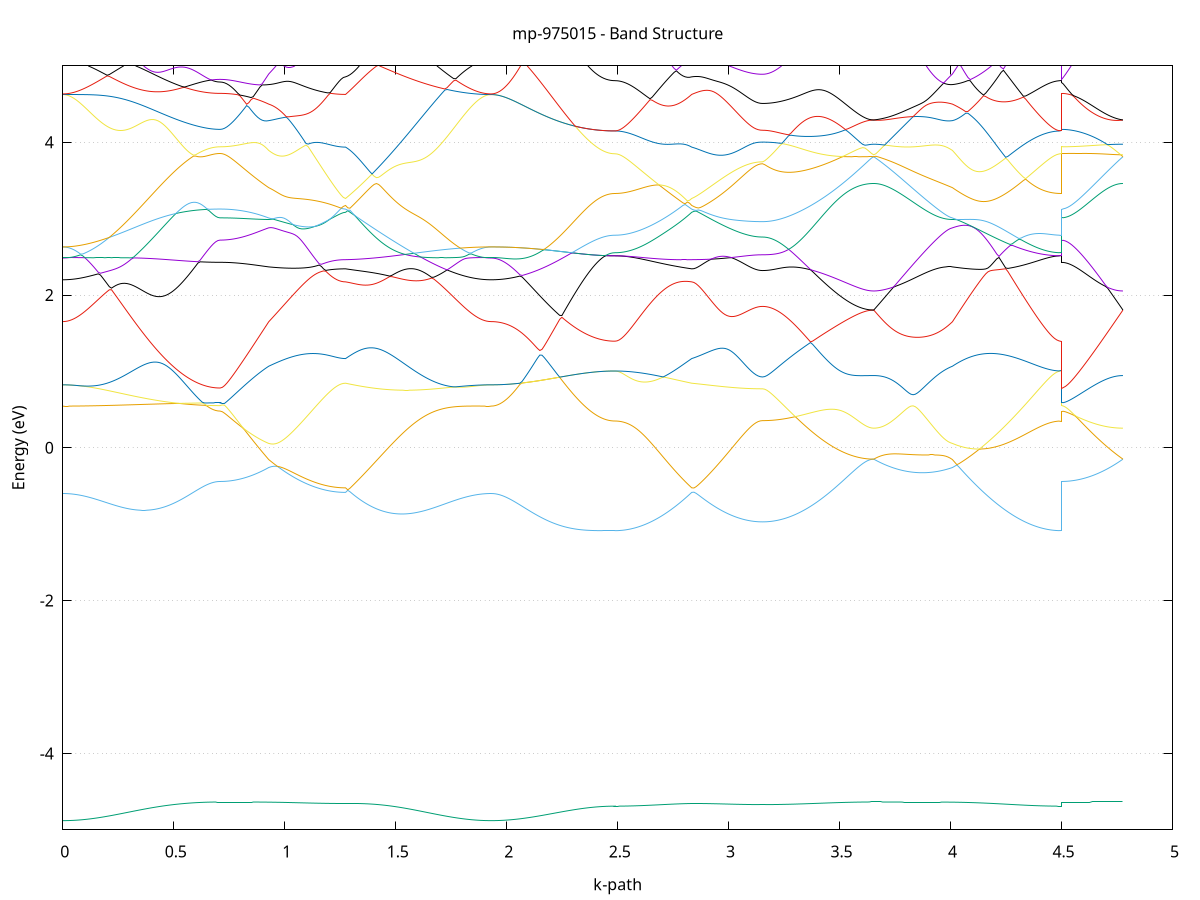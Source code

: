 set title 'mp-975015 - Band Structure'
set xlabel 'k-path'
set ylabel 'Energy (eV)'
set grid y
set yrange [-5:5]
set terminal png size 800,600
set output 'mp-975015_bands_gnuplot.png'
plot '-' using 1:2 with lines notitle, '-' using 1:2 with lines notitle, '-' using 1:2 with lines notitle, '-' using 1:2 with lines notitle, '-' using 1:2 with lines notitle, '-' using 1:2 with lines notitle, '-' using 1:2 with lines notitle, '-' using 1:2 with lines notitle, '-' using 1:2 with lines notitle, '-' using 1:2 with lines notitle, '-' using 1:2 with lines notitle, '-' using 1:2 with lines notitle, '-' using 1:2 with lines notitle, '-' using 1:2 with lines notitle, '-' using 1:2 with lines notitle, '-' using 1:2 with lines notitle, '-' using 1:2 with lines notitle, '-' using 1:2 with lines notitle, '-' using 1:2 with lines notitle, '-' using 1:2 with lines notitle, '-' using 1:2 with lines notitle, '-' using 1:2 with lines notitle, '-' using 1:2 with lines notitle, '-' using 1:2 with lines notitle, '-' using 1:2 with lines notitle, '-' using 1:2 with lines notitle, '-' using 1:2 with lines notitle, '-' using 1:2 with lines notitle, '-' using 1:2 with lines notitle, '-' using 1:2 with lines notitle, '-' using 1:2 with lines notitle, '-' using 1:2 with lines notitle, '-' using 1:2 with lines notitle, '-' using 1:2 with lines notitle, '-' using 1:2 with lines notitle, '-' using 1:2 with lines notitle, '-' using 1:2 with lines notitle, '-' using 1:2 with lines notitle, '-' using 1:2 with lines notitle, '-' using 1:2 with lines notitle, '-' using 1:2 with lines notitle, '-' using 1:2 with lines notitle, '-' using 1:2 with lines notitle, '-' using 1:2 with lines notitle, '-' using 1:2 with lines notitle, '-' using 1:2 with lines notitle, '-' using 1:2 with lines notitle, '-' using 1:2 with lines notitle
0.000000 -28.863104
0.009982 -28.863104
0.019965 -28.863104
0.029947 -28.863004
0.039929 -28.863004
0.049912 -28.863004
0.059894 -28.863004
0.069876 -28.863004
0.079859 -28.863004
0.089841 -28.863004
0.099823 -28.863004
0.109806 -28.863004
0.119788 -28.862904
0.129770 -28.862904
0.139753 -28.862904
0.149735 -28.862904
0.159717 -28.862904
0.169700 -28.862904
0.179682 -28.862804
0.189664 -28.862804
0.199647 -28.862804
0.209629 -28.862804
0.219611 -28.862704
0.229594 -28.862704
0.239576 -28.862704
0.249558 -28.862604
0.259541 -28.862604
0.269523 -28.862604
0.279505 -28.862604
0.289488 -28.862504
0.299470 -28.862504
0.309452 -28.862504
0.319435 -28.862404
0.329417 -28.862404
0.339399 -28.862404
0.349382 -28.862304
0.359364 -28.862304
0.369346 -28.862304
0.379329 -28.862204
0.389311 -28.862204
0.399293 -28.862204
0.409276 -28.862104
0.419258 -28.862104
0.429240 -28.862104
0.439223 -28.862004
0.449205 -28.862004
0.459187 -28.862004
0.469170 -28.861904
0.479152 -28.861904
0.489135 -28.861904
0.499117 -28.861904
0.509099 -28.861904
0.519082 -28.861804
0.529064 -28.861804
0.539046 -28.861804
0.549029 -28.861804
0.559011 -28.861704
0.568993 -28.861704
0.578976 -28.861704
0.588958 -28.861704
0.598940 -28.861704
0.608923 -28.861704
0.618905 -28.861604
0.628887 -28.861604
0.638870 -28.861604
0.648852 -28.861604
0.658834 -28.861604
0.668817 -28.861604
0.678799 -28.861604
0.688781 -28.861604
0.698764 -28.861604
0.708746 -28.861604
0.708746 -28.861604
0.718709 -28.861604
0.728673 -28.861604
0.738637 -28.861604
0.748600 -28.861604
0.758564 -28.861604
0.768527 -28.861604
0.778491 -28.861604
0.788455 -28.861604
0.798418 -28.861604
0.808382 -28.861604
0.818345 -28.861604
0.828309 -28.861604
0.838272 -28.861604
0.848236 -28.861604
0.858200 -28.861604
0.868163 -28.861604
0.878127 -28.861604
0.888090 -28.861604
0.898054 -28.861604
0.908017 -28.861604
0.917981 -28.861604
0.927945 -28.861604
0.927945 -28.861604
0.937835 -28.861604
0.947725 -28.861604
0.957616 -28.861604
0.967506 -28.861604
0.977396 -28.861604
0.987287 -28.861604
0.997177 -28.861604
1.007067 -28.861604
1.016958 -28.861604
1.026848 -28.861604
1.036738 -28.861604
1.046629 -28.861604
1.056519 -28.861704
1.066409 -28.861704
1.076300 -28.861704
1.086190 -28.861704
1.096081 -28.861704
1.105971 -28.861704
1.115861 -28.861704
1.125752 -28.861704
1.135642 -28.861704
1.145532 -28.861704
1.155423 -28.861704
1.165313 -28.861704
1.175203 -28.861704
1.185094 -28.861704
1.194984 -28.861704
1.204874 -28.861704
1.214765 -28.861704
1.224655 -28.861704
1.234545 -28.861704
1.244436 -28.861704
1.254326 -28.861704
1.264216 -28.861704
1.274107 -28.861704
1.274107 -28.861704
1.284049 -28.861704
1.293990 -28.861704
1.303932 -28.861804
1.313874 -28.861804
1.323816 -28.861804
1.333757 -28.861804
1.343699 -28.861804
1.353641 -28.861804
1.363583 -28.861804
1.373524 -28.861904
1.383466 -28.861904
1.393408 -28.861904
1.403350 -28.861904
1.413291 -28.861904
1.423233 -28.862004
1.433175 -28.862004
1.443117 -28.862004
1.453058 -28.862004
1.463000 -28.862004
1.472942 -28.862104
1.482884 -28.862104
1.492825 -28.862104
1.502767 -28.862104
1.512709 -28.862204
1.522651 -28.862204
1.532592 -28.862204
1.542534 -28.862304
1.552476 -28.862304
1.562418 -28.862304
1.572359 -28.862304
1.582301 -28.862404
1.592243 -28.862404
1.602185 -28.862404
1.612127 -28.862504
1.622068 -28.862504
1.632010 -28.862504
1.641952 -28.862504
1.651894 -28.862604
1.661835 -28.862604
1.671777 -28.862604
1.681719 -28.862704
1.691661 -28.862704
1.701602 -28.862704
1.711544 -28.862704
1.721486 -28.862804
1.731428 -28.862804
1.741369 -28.862804
1.751311 -28.862804
1.761253 -28.862904
1.771195 -28.862904
1.781136 -28.862904
1.791078 -28.862904
1.801020 -28.862904
1.810962 -28.863004
1.820903 -28.863004
1.830845 -28.863004
1.840787 -28.863004
1.850729 -28.863004
1.860670 -28.863004
1.870612 -28.863004
1.880554 -28.863004
1.890496 -28.863004
1.900437 -28.863004
1.910379 -28.863104
1.920321 -28.863104
1.930263 -28.863104
1.930263 -28.863104
1.940217 -28.863104
1.950170 -28.863104
1.960124 -28.863004
1.970078 -28.863004
1.980032 -28.863004
1.989986 -28.863004
1.999940 -28.863004
2.009894 -28.863004
2.019847 -28.863004
2.029801 -28.862904
2.039755 -28.862904
2.049709 -28.862904
2.059663 -28.862904
2.069617 -28.862904
2.079571 -28.862804
2.089524 -28.862804
2.099478 -28.862804
2.109432 -28.862704
2.119386 -28.862704
2.129340 -28.862704
2.139294 -28.862604
2.149247 -28.862604
2.159201 -28.862604
2.169155 -28.862504
2.179109 -28.862504
2.189063 -28.862404
2.199017 -28.862404
2.208971 -28.862404
2.218924 -28.862304
2.228878 -28.862304
2.238832 -28.862204
2.248786 -28.862204
2.258740 -28.862204
2.268694 -28.862104
2.278648 -28.862104
2.288601 -28.862104
2.298555 -28.862004
2.308509 -28.862004
2.318463 -28.862004
2.328417 -28.861904
2.338371 -28.861904
2.348325 -28.861904
2.358278 -28.861804
2.368232 -28.861804
2.378186 -28.861804
2.388140 -28.861804
2.398094 -28.861804
2.408048 -28.861704
2.418002 -28.861704
2.427955 -28.861704
2.437909 -28.861704
2.447863 -28.861704
2.457817 -28.861704
2.467771 -28.861704
2.477725 -28.861704
2.487679 -28.861704
2.487679 -28.861704
2.497569 -28.861704
2.507459 -28.861704
2.517350 -28.861704
2.527240 -28.861704
2.537130 -28.861704
2.547021 -28.861704
2.556911 -28.861704
2.566801 -28.861704
2.576692 -28.861704
2.586582 -28.861704
2.596472 -28.861704
2.606363 -28.861704
2.616253 -28.861704
2.626143 -28.861704
2.636034 -28.861704
2.645924 -28.861704
2.655814 -28.861704
2.665705 -28.861704
2.675595 -28.861704
2.685485 -28.861704
2.695376 -28.861704
2.705266 -28.861704
2.715157 -28.861704
2.725047 -28.861704
2.734937 -28.861704
2.744828 -28.861704
2.754718 -28.861704
2.764608 -28.861704
2.774499 -28.861704
2.784389 -28.861704
2.794279 -28.861704
2.804170 -28.861704
2.814060 -28.861704
2.823950 -28.861704
2.833841 -28.861704
2.833841 -28.861704
2.843807 -28.861704
2.853772 -28.861704
2.863738 -28.861704
2.873704 -28.861704
2.883670 -28.861804
2.893636 -28.861804
2.903602 -28.861804
2.913568 -28.861804
2.923533 -28.861804
2.933499 -28.861804
2.943465 -28.861804
2.953431 -28.861804
2.963397 -28.861804
2.973363 -28.861804
2.983329 -28.861904
2.993295 -28.861904
3.003260 -28.861904
3.013226 -28.861904
3.023192 -28.861904
3.033158 -28.861904
3.043124 -28.861904
3.053090 -28.861904
3.063056 -28.861904
3.073021 -28.861904
3.082987 -28.861904
3.092953 -28.862004
3.102919 -28.862004
3.112885 -28.862004
3.122851 -28.862004
3.132817 -28.862004
3.142783 -28.862004
3.152748 -28.862004
3.152748 -28.862004
3.162575 -28.862004
3.172402 -28.862004
3.182228 -28.862004
3.192055 -28.862004
3.201882 -28.862004
3.211708 -28.862004
3.221535 -28.861904
3.231362 -28.861904
3.241188 -28.861904
3.251015 -28.861904
3.260842 -28.861904
3.270668 -28.861904
3.280495 -28.861904
3.290321 -28.861904
3.300148 -28.861904
3.309975 -28.861904
3.319801 -28.861904
3.329628 -28.861904
3.339455 -28.861804
3.349281 -28.861804
3.359108 -28.861804
3.368935 -28.861804
3.378761 -28.861804
3.388588 -28.861804
3.398415 -28.861804
3.408241 -28.861804
3.418068 -28.861804
3.427895 -28.861704
3.437721 -28.861704
3.447548 -28.861704
3.457374 -28.861704
3.467201 -28.861704
3.477028 -28.861704
3.486854 -28.861704
3.496681 -28.861704
3.506508 -28.861704
3.516334 -28.861604
3.526161 -28.861604
3.535988 -28.861604
3.545814 -28.861604
3.555641 -28.861604
3.565468 -28.861604
3.575294 -28.861604
3.585121 -28.861604
3.594948 -28.861604
3.604774 -28.861604
3.614601 -28.861604
3.624427 -28.861604
3.634254 -28.861604
3.644081 -28.861604
3.653907 -28.861604
3.653907 -28.861604
3.663757 -28.861604
3.673606 -28.861604
3.683456 -28.861604
3.693305 -28.861604
3.703154 -28.861604
3.713004 -28.861604
3.722853 -28.861604
3.732703 -28.861604
3.742552 -28.861604
3.752402 -28.861604
3.762251 -28.861604
3.772100 -28.861604
3.781950 -28.861604
3.791799 -28.861604
3.801649 -28.861604
3.811498 -28.861604
3.821347 -28.861604
3.831197 -28.861604
3.841046 -28.861604
3.850896 -28.861604
3.860745 -28.861604
3.870595 -28.861604
3.880444 -28.861604
3.890293 -28.861604
3.900143 -28.861604
3.909992 -28.861604
3.919842 -28.861604
3.929691 -28.861604
3.939540 -28.861604
3.949390 -28.861604
3.959239 -28.861604
3.969089 -28.861604
3.978938 -28.861604
3.988787 -28.861604
3.998637 -28.861604
4.008486 -28.861604
4.008486 -28.861604
4.018477 -28.861604
4.028468 -28.861604
4.038459 -28.861604
4.048449 -28.861604
4.058440 -28.861604
4.068431 -28.861604
4.078422 -28.861604
4.088412 -28.861604
4.098403 -28.861604
4.108394 -28.861604
4.118385 -28.861604
4.128375 -28.861604
4.138366 -28.861604
4.148357 -28.861604
4.158348 -28.861604
4.168338 -28.861604
4.178329 -28.861604
4.188320 -28.861604
4.198311 -28.861604
4.208301 -28.861604
4.218292 -28.861604
4.228283 -28.861604
4.238274 -28.861604
4.248265 -28.861604
4.258255 -28.861604
4.268246 -28.861604
4.278237 -28.861604
4.288228 -28.861704
4.298218 -28.861704
4.308209 -28.861704
4.318200 -28.861704
4.328191 -28.861704
4.338181 -28.861704
4.348172 -28.861704
4.358163 -28.861704
4.368154 -28.861704
4.378144 -28.861704
4.388135 -28.861704
4.398126 -28.861704
4.408117 -28.861704
4.418107 -28.861704
4.428098 -28.861704
4.438089 -28.861704
4.448080 -28.861704
4.458070 -28.861704
4.468061 -28.861704
4.478052 -28.861704
4.488043 -28.861704
4.498033 -28.861704
4.498033 -28.861604
4.507987 -28.861604
4.517941 -28.861604
4.527895 -28.861604
4.537849 -28.861604
4.547803 -28.861604
4.557757 -28.861604
4.567710 -28.861604
4.577664 -28.861604
4.587618 -28.861604
4.597572 -28.861604
4.607526 -28.861604
4.617480 -28.861604
4.627434 -28.861604
4.637387 -28.861604
4.647341 -28.861604
4.657295 -28.861604
4.667249 -28.861604
4.677203 -28.861604
4.687157 -28.861604
4.697111 -28.861604
4.707064 -28.861604
4.717018 -28.861604
4.726972 -28.861604
4.736926 -28.861604
4.746880 -28.861604
4.756834 -28.861604
4.766788 -28.861604
4.776741 -28.861604
e
0.000000 -28.572104
0.009982 -28.572104
0.019965 -28.572104
0.029947 -28.572104
0.039929 -28.572104
0.049912 -28.572004
0.059894 -28.572004
0.069876 -28.572004
0.079859 -28.571904
0.089841 -28.571904
0.099823 -28.571804
0.109806 -28.571704
0.119788 -28.571704
0.129770 -28.571604
0.139753 -28.571504
0.149735 -28.571404
0.159717 -28.571304
0.169700 -28.571204
0.179682 -28.571104
0.189664 -28.571004
0.199647 -28.570904
0.209629 -28.570804
0.219611 -28.570704
0.229594 -28.570604
0.239576 -28.570504
0.249558 -28.570304
0.259541 -28.570204
0.269523 -28.570104
0.279505 -28.570004
0.289488 -28.569804
0.299470 -28.569704
0.309452 -28.569504
0.319435 -28.569404
0.329417 -28.569304
0.339399 -28.569104
0.349382 -28.569004
0.359364 -28.568804
0.369346 -28.568704
0.379329 -28.568604
0.389311 -28.568404
0.399293 -28.568304
0.409276 -28.568104
0.419258 -28.568004
0.429240 -28.567904
0.439223 -28.567704
0.449205 -28.567604
0.459187 -28.567504
0.469170 -28.567304
0.479152 -28.567204
0.489135 -28.567104
0.499117 -28.567004
0.509099 -28.566904
0.519082 -28.566804
0.529064 -28.566704
0.539046 -28.566604
0.549029 -28.566504
0.559011 -28.566404
0.568993 -28.566304
0.578976 -28.566204
0.588958 -28.566104
0.598940 -28.566104
0.608923 -28.566004
0.618905 -28.565904
0.628887 -28.565904
0.638870 -28.565804
0.648852 -28.565804
0.658834 -28.565804
0.668817 -28.565704
0.678799 -28.565704
0.688781 -28.565704
0.698764 -28.565704
0.708746 -28.565704
0.708746 -28.565704
0.718709 -28.565704
0.728673 -28.565704
0.738637 -28.565704
0.748600 -28.565604
0.758564 -28.565604
0.768527 -28.565604
0.778491 -28.565604
0.788455 -28.565704
0.798418 -28.565704
0.808382 -28.565804
0.818345 -28.565904
0.828309 -28.566004
0.838272 -28.566104
0.848236 -28.566204
0.858200 -28.566304
0.868163 -28.566404
0.878127 -28.566504
0.888090 -28.566604
0.898054 -28.566704
0.908017 -28.566904
0.917981 -28.567004
0.927945 -28.567204
0.927945 -28.567204
0.937835 -28.567304
0.947725 -28.567404
0.957616 -28.567504
0.967506 -28.567504
0.977396 -28.567604
0.987287 -28.567704
0.997177 -28.567804
1.007067 -28.567904
1.016958 -28.568004
1.026848 -28.568104
1.036738 -28.568204
1.046629 -28.568204
1.056519 -28.568304
1.066409 -28.568404
1.076300 -28.568504
1.086190 -28.568504
1.096081 -28.568604
1.105971 -28.568604
1.115861 -28.568704
1.125752 -28.568704
1.135642 -28.568804
1.145532 -28.568904
1.155423 -28.568904
1.165313 -28.568904
1.175203 -28.569004
1.185094 -28.569004
1.194984 -28.569004
1.204874 -28.569104
1.214765 -28.569104
1.224655 -28.569104
1.234545 -28.569104
1.244436 -28.569104
1.254326 -28.569104
1.264216 -28.569104
1.274107 -28.569204
1.274107 -28.569204
1.284049 -28.568904
1.293990 -28.568704
1.303932 -28.568504
1.313874 -28.568304
1.323816 -28.568004
1.333757 -28.567804
1.343699 -28.567604
1.353641 -28.567304
1.363583 -28.567104
1.373524 -28.566804
1.383466 -28.566604
1.393408 -28.566404
1.403350 -28.566104
1.413291 -28.565904
1.423233 -28.565604
1.433175 -28.565504
1.443117 -28.565704
1.453058 -28.565904
1.463000 -28.566104
1.472942 -28.566304
1.482884 -28.566504
1.492825 -28.566804
1.502767 -28.567004
1.512709 -28.567204
1.522651 -28.567404
1.532592 -28.567604
1.542534 -28.567804
1.552476 -28.568004
1.562418 -28.568204
1.572359 -28.568404
1.582301 -28.568604
1.592243 -28.568804
1.602185 -28.568904
1.612127 -28.569104
1.622068 -28.569304
1.632010 -28.569404
1.641952 -28.569604
1.651894 -28.569804
1.661835 -28.569904
1.671777 -28.570104
1.681719 -28.570204
1.691661 -28.570404
1.701602 -28.570504
1.711544 -28.570604
1.721486 -28.570804
1.731428 -28.570904
1.741369 -28.571004
1.751311 -28.571104
1.761253 -28.571204
1.771195 -28.571304
1.781136 -28.571404
1.791078 -28.571504
1.801020 -28.571604
1.810962 -28.571704
1.820903 -28.571704
1.830845 -28.571804
1.840787 -28.571904
1.850729 -28.571904
1.860670 -28.572004
1.870612 -28.572004
1.880554 -28.572004
1.890496 -28.572104
1.900437 -28.572104
1.910379 -28.572104
1.920321 -28.572104
1.930263 -28.572104
1.930263 -28.572104
1.940217 -28.572104
1.950170 -28.572104
1.960124 -28.572104
1.970078 -28.572104
1.980032 -28.572104
1.989986 -28.572104
1.999940 -28.572204
2.009894 -28.572204
2.019847 -28.572204
2.029801 -28.572204
2.039755 -28.572204
2.049709 -28.572204
2.059663 -28.572304
2.069617 -28.572304
2.079571 -28.572304
2.089524 -28.572304
2.099478 -28.572404
2.109432 -28.572404
2.119386 -28.572404
2.129340 -28.572504
2.139294 -28.572504
2.149247 -28.572504
2.159201 -28.572604
2.169155 -28.572604
2.179109 -28.572604
2.189063 -28.572704
2.199017 -28.572704
2.208971 -28.572704
2.218924 -28.572804
2.228878 -28.572804
2.238832 -28.572804
2.248786 -28.572904
2.258740 -28.572904
2.268694 -28.572904
2.278648 -28.573004
2.288601 -28.573004
2.298555 -28.573004
2.308509 -28.573104
2.318463 -28.573104
2.328417 -28.573104
2.338371 -28.573104
2.348325 -28.573204
2.358278 -28.573204
2.368232 -28.573204
2.378186 -28.573204
2.388140 -28.573304
2.398094 -28.573304
2.408048 -28.573304
2.418002 -28.573304
2.427955 -28.573304
2.437909 -28.573304
2.447863 -28.573304
2.457817 -28.573304
2.467771 -28.573404
2.477725 -28.573404
2.487679 -28.573404
2.487679 -28.573404
2.497569 -28.573404
2.507459 -28.573304
2.517350 -28.573304
2.527240 -28.573304
2.537130 -28.573304
2.547021 -28.573204
2.556911 -28.573204
2.566801 -28.573104
2.576692 -28.573104
2.586582 -28.573004
2.596472 -28.572904
2.606363 -28.572804
2.616253 -28.572704
2.626143 -28.572604
2.636034 -28.572504
2.645924 -28.572404
2.655814 -28.572304
2.665705 -28.572204
2.675595 -28.572004
2.685485 -28.571904
2.695376 -28.571704
2.705266 -28.571604
2.715157 -28.571404
2.725047 -28.571304
2.734937 -28.571104
2.744828 -28.570904
2.754718 -28.570704
2.764608 -28.570604
2.774499 -28.570404
2.784389 -28.570204
2.794279 -28.570004
2.804170 -28.569804
2.814060 -28.569604
2.823950 -28.569404
2.833841 -28.569204
2.833841 -28.569204
2.843807 -28.569004
2.853772 -28.568904
2.863738 -28.568804
2.873704 -28.568704
2.883670 -28.568604
2.893636 -28.568504
2.903602 -28.568404
2.913568 -28.568304
2.923533 -28.568204
2.933499 -28.568004
2.943465 -28.567904
2.953431 -28.567804
2.963397 -28.567704
2.973363 -28.567604
2.983329 -28.567404
2.993295 -28.567304
3.003260 -28.567204
3.013226 -28.567104
3.023192 -28.567004
3.033158 -28.566904
3.043124 -28.566704
3.053090 -28.566604
3.063056 -28.566504
3.073021 -28.566404
3.082987 -28.566304
3.092953 -28.566204
3.102919 -28.566004
3.112885 -28.565904
3.122851 -28.565804
3.132817 -28.565704
3.142783 -28.565604
3.152748 -28.565604
3.152748 -28.565604
3.162575 -28.565604
3.172402 -28.565604
3.182228 -28.565604
3.192055 -28.565604
3.201882 -28.565604
3.211708 -28.565604
3.221535 -28.565604
3.231362 -28.565604
3.241188 -28.565604
3.251015 -28.565604
3.260842 -28.565604
3.270668 -28.565604
3.280495 -28.565604
3.290321 -28.565604
3.300148 -28.565604
3.309975 -28.565604
3.319801 -28.565604
3.329628 -28.565604
3.339455 -28.565604
3.349281 -28.565604
3.359108 -28.565604
3.368935 -28.565604
3.378761 -28.565604
3.388588 -28.565604
3.398415 -28.565604
3.408241 -28.565604
3.418068 -28.565604
3.427895 -28.565604
3.437721 -28.565604
3.447548 -28.565604
3.457374 -28.565604
3.467201 -28.565604
3.477028 -28.565604
3.486854 -28.565604
3.496681 -28.565604
3.506508 -28.565604
3.516334 -28.565604
3.526161 -28.565604
3.535988 -28.565604
3.545814 -28.565604
3.555641 -28.565604
3.565468 -28.565604
3.575294 -28.565604
3.585121 -28.565604
3.594948 -28.565604
3.604774 -28.565604
3.614601 -28.565604
3.624427 -28.565604
3.634254 -28.565604
3.644081 -28.565604
3.653907 -28.565604
3.653907 -28.565604
3.663757 -28.565604
3.673606 -28.565604
3.683456 -28.565604
3.693305 -28.565604
3.703154 -28.565604
3.713004 -28.565604
3.722853 -28.565604
3.732703 -28.565604
3.742552 -28.565604
3.752402 -28.565604
3.762251 -28.565704
3.772100 -28.565704
3.781950 -28.565704
3.791799 -28.565804
3.801649 -28.565804
3.811498 -28.565804
3.821347 -28.565904
3.831197 -28.565904
3.841046 -28.566004
3.850896 -28.566004
3.860745 -28.566004
3.870595 -28.566104
3.880444 -28.566204
3.890293 -28.566204
3.900143 -28.566304
3.909992 -28.566404
3.919842 -28.566404
3.929691 -28.566504
3.939540 -28.566604
3.949390 -28.566704
3.959239 -28.566704
3.969089 -28.566804
3.978938 -28.566904
3.988787 -28.567004
3.998637 -28.567104
4.008486 -28.567204
4.008486 -28.567204
4.018477 -28.567304
4.028468 -28.567404
4.038459 -28.567604
4.048449 -28.567804
4.058440 -28.567904
4.068431 -28.568104
4.078422 -28.568304
4.088412 -28.568404
4.098403 -28.568604
4.108394 -28.568804
4.118385 -28.569004
4.128375 -28.569104
4.138366 -28.569304
4.148357 -28.569504
4.158348 -28.569704
4.168338 -28.569804
4.178329 -28.570004
4.188320 -28.570204
4.198311 -28.570304
4.208301 -28.570504
4.218292 -28.570704
4.228283 -28.570804
4.238274 -28.571004
4.248265 -28.571204
4.258255 -28.571304
4.268246 -28.571504
4.278237 -28.571604
4.288228 -28.571804
4.298218 -28.571904
4.308209 -28.572004
4.318200 -28.572204
4.328191 -28.572304
4.338181 -28.572404
4.348172 -28.572504
4.358163 -28.572604
4.368154 -28.572704
4.378144 -28.572804
4.388135 -28.572904
4.398126 -28.573004
4.408117 -28.573004
4.418107 -28.573104
4.428098 -28.573204
4.438089 -28.573204
4.448080 -28.573304
4.458070 -28.573304
4.468061 -28.573304
4.478052 -28.573304
4.488043 -28.573404
4.498033 -28.573404
4.498033 -28.565704
4.507987 -28.565704
4.517941 -28.565704
4.527895 -28.565704
4.537849 -28.565704
4.547803 -28.565704
4.557757 -28.565704
4.567710 -28.565704
4.577664 -28.565704
4.587618 -28.565704
4.597572 -28.565704
4.607526 -28.565704
4.617480 -28.565704
4.627434 -28.565704
4.637387 -28.565704
4.647341 -28.565604
4.657295 -28.565604
4.667249 -28.565604
4.677203 -28.565604
4.687157 -28.565604
4.697111 -28.565604
4.707064 -28.565604
4.717018 -28.565604
4.726972 -28.565604
4.736926 -28.565604
4.746880 -28.565604
4.756834 -28.565604
4.766788 -28.565604
4.776741 -28.565604
e
0.000000 -28.557704
0.009982 -28.557704
0.019965 -28.557704
0.029947 -28.557704
0.039929 -28.557804
0.049912 -28.557804
0.059894 -28.557804
0.069876 -28.557904
0.079859 -28.557904
0.089841 -28.558004
0.099823 -28.558104
0.109806 -28.558104
0.119788 -28.558204
0.129770 -28.558304
0.139753 -28.558404
0.149735 -28.558504
0.159717 -28.558604
0.169700 -28.558704
0.179682 -28.558904
0.189664 -28.559004
0.199647 -28.559104
0.209629 -28.559204
0.219611 -28.559404
0.229594 -28.559504
0.239576 -28.559704
0.249558 -28.559804
0.259541 -28.560004
0.269523 -28.560104
0.279505 -28.560304
0.289488 -28.560504
0.299470 -28.560604
0.309452 -28.560804
0.319435 -28.561004
0.329417 -28.561104
0.339399 -28.561304
0.349382 -28.561504
0.359364 -28.561704
0.369346 -28.561804
0.379329 -28.562004
0.389311 -28.562204
0.399293 -28.562304
0.409276 -28.562504
0.419258 -28.562704
0.429240 -28.562804
0.439223 -28.563004
0.449205 -28.563104
0.459187 -28.563304
0.469170 -28.563404
0.479152 -28.563604
0.489135 -28.563704
0.499117 -28.563904
0.509099 -28.564004
0.519082 -28.564104
0.529064 -28.564304
0.539046 -28.564404
0.549029 -28.564504
0.559011 -28.564604
0.568993 -28.564704
0.578976 -28.564804
0.588958 -28.564904
0.598940 -28.565004
0.608923 -28.565104
0.618905 -28.565104
0.628887 -28.565204
0.638870 -28.565204
0.648852 -28.565304
0.658834 -28.565304
0.668817 -28.565404
0.678799 -28.565404
0.688781 -28.565404
0.698764 -28.565404
0.708746 -28.565404
0.708746 -28.565404
0.718709 -28.565404
0.728673 -28.565404
0.738637 -28.565504
0.748600 -28.565504
0.758564 -28.565504
0.768527 -28.565604
0.778491 -28.565504
0.788455 -28.565504
0.798418 -28.565404
0.808382 -28.565304
0.818345 -28.565204
0.828309 -28.565204
0.838272 -28.565104
0.848236 -28.565004
0.858200 -28.564904
0.868163 -28.564804
0.878127 -28.564604
0.888090 -28.564504
0.898054 -28.564404
0.908017 -28.564304
0.917981 -28.564104
0.927945 -28.564004
0.927945 -28.564004
0.937835 -28.563904
0.947725 -28.563804
0.957616 -28.563704
0.967506 -28.563604
0.977396 -28.563504
0.987287 -28.563404
0.997177 -28.563304
1.007067 -28.563304
1.016958 -28.563204
1.026848 -28.563104
1.036738 -28.563004
1.046629 -28.562904
1.056519 -28.562804
1.066409 -28.562804
1.076300 -28.562704
1.086190 -28.562604
1.096081 -28.562604
1.105971 -28.562504
1.115861 -28.562504
1.125752 -28.562404
1.135642 -28.562304
1.145532 -28.562304
1.155423 -28.562204
1.165313 -28.562204
1.175203 -28.562204
1.185094 -28.562104
1.194984 -28.562104
1.204874 -28.562104
1.214765 -28.562004
1.224655 -28.562004
1.234545 -28.562004
1.244436 -28.562004
1.254326 -28.562004
1.264216 -28.562004
1.274107 -28.562004
1.274107 -28.562004
1.284049 -28.562204
1.293990 -28.562404
1.303932 -28.562604
1.313874 -28.562804
1.323816 -28.563004
1.333757 -28.563204
1.343699 -28.563504
1.353641 -28.563704
1.363583 -28.563904
1.373524 -28.564104
1.383466 -28.564304
1.393408 -28.564604
1.403350 -28.564804
1.413291 -28.565004
1.423233 -28.565204
1.433175 -28.565404
1.443117 -28.565104
1.453058 -28.564904
1.463000 -28.564704
1.472942 -28.564404
1.482884 -28.564204
1.492825 -28.563904
1.502767 -28.563704
1.512709 -28.563504
1.522651 -28.563204
1.532592 -28.563004
1.542534 -28.562804
1.552476 -28.562504
1.562418 -28.562304
1.572359 -28.562104
1.582301 -28.561904
1.592243 -28.561704
1.602185 -28.561504
1.612127 -28.561204
1.622068 -28.561004
1.632010 -28.560804
1.641952 -28.560704
1.651894 -28.560504
1.661835 -28.560304
1.671777 -28.560104
1.681719 -28.559904
1.691661 -28.559804
1.701602 -28.559604
1.711544 -28.559404
1.721486 -28.559304
1.731428 -28.559204
1.741369 -28.559004
1.751311 -28.558904
1.761253 -28.558804
1.771195 -28.558604
1.781136 -28.558504
1.791078 -28.558404
1.801020 -28.558304
1.810962 -28.558204
1.820903 -28.558104
1.830845 -28.558104
1.840787 -28.558004
1.850729 -28.557904
1.860670 -28.557904
1.870612 -28.557804
1.880554 -28.557804
1.890496 -28.557804
1.900437 -28.557704
1.910379 -28.557704
1.920321 -28.557704
1.930263 -28.557704
1.930263 -28.557704
1.940217 -28.557704
1.950170 -28.557704
1.960124 -28.557704
1.970078 -28.557704
1.980032 -28.557704
1.989986 -28.557704
1.999940 -28.557704
2.009894 -28.557704
2.019847 -28.557704
2.029801 -28.557704
2.039755 -28.557704
2.049709 -28.557704
2.059663 -28.557704
2.069617 -28.557704
2.079571 -28.557704
2.089524 -28.557704
2.099478 -28.557704
2.109432 -28.557704
2.119386 -28.557804
2.129340 -28.557804
2.139294 -28.557804
2.149247 -28.557804
2.159201 -28.557804
2.169155 -28.557804
2.179109 -28.557804
2.189063 -28.557804
2.199017 -28.557804
2.208971 -28.557804
2.218924 -28.557804
2.228878 -28.557804
2.238832 -28.557804
2.248786 -28.557804
2.258740 -28.557804
2.268694 -28.557904
2.278648 -28.557904
2.288601 -28.557904
2.298555 -28.557904
2.308509 -28.557904
2.318463 -28.557904
2.328417 -28.557904
2.338371 -28.557904
2.348325 -28.557904
2.358278 -28.557904
2.368232 -28.557904
2.378186 -28.557904
2.388140 -28.557904
2.398094 -28.557904
2.408048 -28.557904
2.418002 -28.557904
2.427955 -28.557904
2.437909 -28.557904
2.447863 -28.557904
2.457817 -28.557904
2.467771 -28.557904
2.477725 -28.557904
2.487679 -28.557904
2.487679 -28.557904
2.497569 -28.557904
2.507459 -28.557904
2.517350 -28.558004
2.527240 -28.558004
2.537130 -28.558004
2.547021 -28.558104
2.556911 -28.558104
2.566801 -28.558204
2.576692 -28.558204
2.586582 -28.558304
2.596472 -28.558404
2.606363 -28.558504
2.616253 -28.558604
2.626143 -28.558604
2.636034 -28.558804
2.645924 -28.558904
2.655814 -28.559004
2.665705 -28.559104
2.675595 -28.559204
2.685485 -28.559404
2.695376 -28.559504
2.705266 -28.559604
2.715157 -28.559804
2.725047 -28.560004
2.734937 -28.560104
2.744828 -28.560304
2.754718 -28.560504
2.764608 -28.560604
2.774499 -28.560804
2.784389 -28.561004
2.794279 -28.561204
2.804170 -28.561404
2.814060 -28.561604
2.823950 -28.561804
2.833841 -28.562004
2.833841 -28.562004
2.843807 -28.562104
2.853772 -28.562204
2.863738 -28.562304
2.873704 -28.562404
2.883670 -28.562504
2.893636 -28.562604
2.903602 -28.562704
2.913568 -28.562804
2.923533 -28.562904
2.933499 -28.563004
2.943465 -28.563104
2.953431 -28.563204
2.963397 -28.563304
2.973363 -28.563404
2.983329 -28.563504
2.993295 -28.563604
3.003260 -28.563704
3.013226 -28.563804
3.023192 -28.564004
3.033158 -28.564104
3.043124 -28.564204
3.053090 -28.564304
3.063056 -28.564404
3.073021 -28.564504
3.082987 -28.564604
3.092953 -28.564704
3.102919 -28.564804
3.112885 -28.564904
3.122851 -28.565004
3.132817 -28.565104
3.142783 -28.565204
3.152748 -28.565204
3.152748 -28.565204
3.162575 -28.565204
3.172402 -28.565204
3.182228 -28.565204
3.192055 -28.565204
3.201882 -28.565204
3.211708 -28.565204
3.221535 -28.565304
3.231362 -28.565304
3.241188 -28.565304
3.251015 -28.565304
3.260842 -28.565304
3.270668 -28.565304
3.280495 -28.565304
3.290321 -28.565304
3.300148 -28.565304
3.309975 -28.565304
3.319801 -28.565304
3.329628 -28.565304
3.339455 -28.565304
3.349281 -28.565304
3.359108 -28.565404
3.368935 -28.565404
3.378761 -28.565404
3.388588 -28.565404
3.398415 -28.565404
3.408241 -28.565404
3.418068 -28.565404
3.427895 -28.565404
3.437721 -28.565404
3.447548 -28.565404
3.457374 -28.565504
3.467201 -28.565504
3.477028 -28.565504
3.486854 -28.565504
3.496681 -28.565504
3.506508 -28.565504
3.516334 -28.565504
3.526161 -28.565504
3.535988 -28.565504
3.545814 -28.565504
3.555641 -28.565504
3.565468 -28.565504
3.575294 -28.565504
3.585121 -28.565504
3.594948 -28.565604
3.604774 -28.565504
3.614601 -28.565604
3.624427 -28.565604
3.634254 -28.565604
3.644081 -28.565604
3.653907 -28.565604
3.653907 -28.565604
3.663757 -28.565604
3.673606 -28.565504
3.683456 -28.565604
3.693305 -28.565604
3.703154 -28.565504
3.713004 -28.565504
3.722853 -28.565504
3.732703 -28.565504
3.742552 -28.565504
3.752402 -28.565504
3.762251 -28.565504
3.772100 -28.565404
3.781950 -28.565404
3.791799 -28.565404
3.801649 -28.565304
3.811498 -28.565304
3.821347 -28.565204
3.831197 -28.565204
3.841046 -28.565204
3.850896 -28.565104
3.860745 -28.565104
3.870595 -28.565004
3.880444 -28.564904
3.890293 -28.564904
3.900143 -28.564804
3.909992 -28.564804
3.919842 -28.564704
3.929691 -28.564604
3.939540 -28.564604
3.949390 -28.564504
3.959239 -28.564404
3.969089 -28.564304
3.978938 -28.564304
3.988787 -28.564204
3.998637 -28.564104
4.008486 -28.564004
4.008486 -28.564004
4.018477 -28.563904
4.028468 -28.563704
4.038459 -28.563604
4.048449 -28.563404
4.058440 -28.563204
4.068431 -28.563104
4.078422 -28.562904
4.088412 -28.562804
4.098403 -28.562604
4.108394 -28.562404
4.118385 -28.562204
4.128375 -28.562104
4.138366 -28.561904
4.148357 -28.561704
4.158348 -28.561604
4.168338 -28.561404
4.178329 -28.561204
4.188320 -28.561004
4.198311 -28.560904
4.208301 -28.560704
4.218292 -28.560604
4.228283 -28.560404
4.238274 -28.560204
4.248265 -28.560104
4.258255 -28.559904
4.268246 -28.559804
4.278237 -28.559604
4.288228 -28.559504
4.298218 -28.559404
4.308209 -28.559204
4.318200 -28.559104
4.328191 -28.559004
4.338181 -28.558904
4.348172 -28.558804
4.358163 -28.558604
4.368154 -28.558604
4.378144 -28.558504
4.388135 -28.558404
4.398126 -28.558304
4.408117 -28.558204
4.418107 -28.558204
4.428098 -28.558104
4.438089 -28.558104
4.448080 -28.558004
4.458070 -28.558004
4.468061 -28.558004
4.478052 -28.557904
4.488043 -28.557904
4.498033 -28.557904
4.498033 -28.565404
4.507987 -28.565404
4.517941 -28.565404
4.527895 -28.565404
4.537849 -28.565404
4.547803 -28.565404
4.557757 -28.565404
4.567710 -28.565404
4.577664 -28.565404
4.587618 -28.565404
4.597572 -28.565404
4.607526 -28.565504
4.617480 -28.565504
4.627434 -28.565504
4.637387 -28.565504
4.647341 -28.565504
4.657295 -28.565504
4.667249 -28.565504
4.677203 -28.565504
4.687157 -28.565504
4.697111 -28.565504
4.707064 -28.565504
4.717018 -28.565504
4.726972 -28.565504
4.736926 -28.565504
4.746880 -28.565504
4.756834 -28.565504
4.766788 -28.565604
4.776741 -28.565604
e
0.000000 -14.707604
0.009982 -14.707604
0.019965 -14.707604
0.029947 -14.707604
0.039929 -14.707604
0.049912 -14.707604
0.059894 -14.707604
0.069876 -14.707604
0.079859 -14.707604
0.089841 -14.707604
0.099823 -14.707604
0.109806 -14.707604
0.119788 -14.707604
0.129770 -14.707604
0.139753 -14.707604
0.149735 -14.707604
0.159717 -14.707604
0.169700 -14.707604
0.179682 -14.707604
0.189664 -14.707604
0.199647 -14.707604
0.209629 -14.707604
0.219611 -14.707604
0.229594 -14.707604
0.239576 -14.707604
0.249558 -14.707604
0.259541 -14.707604
0.269523 -14.707604
0.279505 -14.707604
0.289488 -14.707604
0.299470 -14.707604
0.309452 -14.707604
0.319435 -14.707604
0.329417 -14.707604
0.339399 -14.707604
0.349382 -14.707604
0.359364 -14.707604
0.369346 -14.707604
0.379329 -14.707604
0.389311 -14.707604
0.399293 -14.707604
0.409276 -14.707604
0.419258 -14.707604
0.429240 -14.707604
0.439223 -14.707604
0.449205 -14.707604
0.459187 -14.707604
0.469170 -14.707604
0.479152 -14.707604
0.489135 -14.707604
0.499117 -14.707604
0.509099 -14.707604
0.519082 -14.707604
0.529064 -14.707604
0.539046 -14.707604
0.549029 -14.707604
0.559011 -14.707604
0.568993 -14.707604
0.578976 -14.707604
0.588958 -14.707604
0.598940 -14.707604
0.608923 -14.707604
0.618905 -14.707604
0.628887 -14.707604
0.638870 -14.707604
0.648852 -14.707604
0.658834 -14.707604
0.668817 -14.707604
0.678799 -14.707604
0.688781 -14.707604
0.698764 -14.707604
0.708746 -14.707604
0.708746 -14.707604
0.718709 -14.707604
0.728673 -14.707604
0.738637 -14.707604
0.748600 -14.707604
0.758564 -14.707604
0.768527 -14.707604
0.778491 -14.707504
0.788455 -14.707504
0.798418 -14.707504
0.808382 -14.707504
0.818345 -14.707504
0.828309 -14.707504
0.838272 -14.707504
0.848236 -14.707504
0.858200 -14.707504
0.868163 -14.707504
0.878127 -14.707504
0.888090 -14.707504
0.898054 -14.707504
0.908017 -14.707504
0.917981 -14.707504
0.927945 -14.707504
0.927945 -14.707504
0.937835 -14.707504
0.947725 -14.707504
0.957616 -14.707504
0.967506 -14.707504
0.977396 -14.707504
0.987287 -14.707504
0.997177 -14.707504
1.007067 -14.707504
1.016958 -14.707504
1.026848 -14.707504
1.036738 -14.707504
1.046629 -14.707504
1.056519 -14.707504
1.066409 -14.707504
1.076300 -14.707504
1.086190 -14.707504
1.096081 -14.707504
1.105971 -14.707504
1.115861 -14.707504
1.125752 -14.707504
1.135642 -14.707504
1.145532 -14.707504
1.155423 -14.707404
1.165313 -14.707404
1.175203 -14.707404
1.185094 -14.707404
1.194984 -14.707404
1.204874 -14.707404
1.214765 -14.707404
1.224655 -14.707404
1.234545 -14.707404
1.244436 -14.707404
1.254326 -14.707404
1.264216 -14.707404
1.274107 -14.707404
1.274107 -14.707404
1.284049 -14.707404
1.293990 -14.707404
1.303932 -14.707404
1.313874 -14.707404
1.323816 -14.707404
1.333757 -14.707404
1.343699 -14.707404
1.353641 -14.707404
1.363583 -14.707404
1.373524 -14.707404
1.383466 -14.707404
1.393408 -14.707404
1.403350 -14.707504
1.413291 -14.707504
1.423233 -14.707504
1.433175 -14.707504
1.443117 -14.707504
1.453058 -14.707504
1.463000 -14.707504
1.472942 -14.707504
1.482884 -14.707504
1.492825 -14.707504
1.502767 -14.707504
1.512709 -14.707504
1.522651 -14.707504
1.532592 -14.707504
1.542534 -14.707504
1.552476 -14.707504
1.562418 -14.707504
1.572359 -14.707504
1.582301 -14.707504
1.592243 -14.707504
1.602185 -14.707504
1.612127 -14.707504
1.622068 -14.707504
1.632010 -14.707504
1.641952 -14.707504
1.651894 -14.707504
1.661835 -14.707504
1.671777 -14.707504
1.681719 -14.707504
1.691661 -14.707504
1.701602 -14.707504
1.711544 -14.707504
1.721486 -14.707504
1.731428 -14.707504
1.741369 -14.707604
1.751311 -14.707604
1.761253 -14.707604
1.771195 -14.707604
1.781136 -14.707604
1.791078 -14.707604
1.801020 -14.707604
1.810962 -14.707604
1.820903 -14.707604
1.830845 -14.707604
1.840787 -14.707604
1.850729 -14.707604
1.860670 -14.707604
1.870612 -14.707604
1.880554 -14.707604
1.890496 -14.707604
1.900437 -14.707604
1.910379 -14.707604
1.920321 -14.707604
1.930263 -14.707604
1.930263 -14.707604
1.940217 -14.707604
1.950170 -14.707604
1.960124 -14.707604
1.970078 -14.707604
1.980032 -14.707604
1.989986 -14.707604
1.999940 -14.707604
2.009894 -14.707604
2.019847 -14.707604
2.029801 -14.707604
2.039755 -14.707604
2.049709 -14.707604
2.059663 -14.707504
2.069617 -14.707504
2.079571 -14.707504
2.089524 -14.707504
2.099478 -14.707504
2.109432 -14.707504
2.119386 -14.707504
2.129340 -14.707504
2.139294 -14.707504
2.149247 -14.707504
2.159201 -14.707504
2.169155 -14.707504
2.179109 -14.707504
2.189063 -14.707504
2.199017 -14.707504
2.208971 -14.707504
2.218924 -14.707504
2.228878 -14.707504
2.238832 -14.707504
2.248786 -14.707504
2.258740 -14.707404
2.268694 -14.707404
2.278648 -14.707404
2.288601 -14.707404
2.298555 -14.707404
2.308509 -14.707404
2.318463 -14.707404
2.328417 -14.707404
2.338371 -14.707404
2.348325 -14.707404
2.358278 -14.707404
2.368232 -14.707404
2.378186 -14.707404
2.388140 -14.707404
2.398094 -14.707404
2.408048 -14.707404
2.418002 -14.707404
2.427955 -14.707404
2.437909 -14.707404
2.447863 -14.707404
2.457817 -14.707404
2.467771 -14.707404
2.477725 -14.707404
2.487679 -14.707404
2.487679 -14.707404
2.497569 -14.707404
2.507459 -14.707404
2.517350 -14.707404
2.527240 -14.707404
2.537130 -14.707404
2.547021 -14.707404
2.556911 -14.707404
2.566801 -14.707404
2.576692 -14.707404
2.586582 -14.707404
2.596472 -14.707404
2.606363 -14.707404
2.616253 -14.707404
2.626143 -14.707404
2.636034 -14.707404
2.645924 -14.707404
2.655814 -14.707404
2.665705 -14.707404
2.675595 -14.707404
2.685485 -14.707404
2.695376 -14.707404
2.705266 -14.707404
2.715157 -14.707404
2.725047 -14.707404
2.734937 -14.707404
2.744828 -14.707404
2.754718 -14.707404
2.764608 -14.707404
2.774499 -14.707404
2.784389 -14.707404
2.794279 -14.707404
2.804170 -14.707404
2.814060 -14.707404
2.823950 -14.707404
2.833841 -14.707404
2.833841 -14.707404
2.843807 -14.707404
2.853772 -14.707404
2.863738 -14.707404
2.873704 -14.707404
2.883670 -14.707404
2.893636 -14.707404
2.903602 -14.707404
2.913568 -14.707404
2.923533 -14.707404
2.933499 -14.707404
2.943465 -14.707404
2.953431 -14.707404
2.963397 -14.707404
2.973363 -14.707404
2.983329 -14.707404
2.993295 -14.707404
3.003260 -14.707404
3.013226 -14.707404
3.023192 -14.707404
3.033158 -14.707504
3.043124 -14.707504
3.053090 -14.707504
3.063056 -14.707504
3.073021 -14.707504
3.082987 -14.707504
3.092953 -14.707504
3.102919 -14.707504
3.112885 -14.707504
3.122851 -14.707504
3.132817 -14.707504
3.142783 -14.707504
3.152748 -14.707504
3.152748 -14.707504
3.162575 -14.707504
3.172402 -14.707504
3.182228 -14.707504
3.192055 -14.707504
3.201882 -14.707504
3.211708 -14.707504
3.221535 -14.707504
3.231362 -14.707504
3.241188 -14.707504
3.251015 -14.707504
3.260842 -14.707504
3.270668 -14.707504
3.280495 -14.707504
3.290321 -14.707504
3.300148 -14.707404
3.309975 -14.707404
3.319801 -14.707404
3.329628 -14.707404
3.339455 -14.707404
3.349281 -14.707404
3.359108 -14.707404
3.368935 -14.707404
3.378761 -14.707404
3.388588 -14.707404
3.398415 -14.707404
3.408241 -14.707404
3.418068 -14.707404
3.427895 -14.707404
3.437721 -14.707404
3.447548 -14.707404
3.457374 -14.707404
3.467201 -14.707404
3.477028 -14.707404
3.486854 -14.707404
3.496681 -14.707404
3.506508 -14.707404
3.516334 -14.707404
3.526161 -14.707404
3.535988 -14.707404
3.545814 -14.707404
3.555641 -14.707404
3.565468 -14.707404
3.575294 -14.707404
3.585121 -14.707404
3.594948 -14.707404
3.604774 -14.707404
3.614601 -14.707404
3.624427 -14.707404
3.634254 -14.707404
3.644081 -14.707404
3.653907 -14.707404
3.653907 -14.707404
3.663757 -14.707404
3.673606 -14.707404
3.683456 -14.707404
3.693305 -14.707404
3.703154 -14.707404
3.713004 -14.707404
3.722853 -14.707404
3.732703 -14.707504
3.742552 -14.707504
3.752402 -14.707504
3.762251 -14.707504
3.772100 -14.707504
3.781950 -14.707504
3.791799 -14.707504
3.801649 -14.707504
3.811498 -14.707504
3.821347 -14.707504
3.831197 -14.707504
3.841046 -14.707504
3.850896 -14.707504
3.860745 -14.707504
3.870595 -14.707504
3.880444 -14.707504
3.890293 -14.707504
3.900143 -14.707504
3.909992 -14.707504
3.919842 -14.707504
3.929691 -14.707504
3.939540 -14.707504
3.949390 -14.707504
3.959239 -14.707504
3.969089 -14.707504
3.978938 -14.707504
3.988787 -14.707504
3.998637 -14.707504
4.008486 -14.707504
4.008486 -14.707504
4.018477 -14.707504
4.028468 -14.707504
4.038459 -14.707504
4.048449 -14.707504
4.058440 -14.707504
4.068431 -14.707504
4.078422 -14.707504
4.088412 -14.707504
4.098403 -14.707504
4.108394 -14.707504
4.118385 -14.707504
4.128375 -14.707504
4.138366 -14.707504
4.148357 -14.707504
4.158348 -14.707504
4.168338 -14.707504
4.178329 -14.707404
4.188320 -14.707404
4.198311 -14.707404
4.208301 -14.707404
4.218292 -14.707404
4.228283 -14.707404
4.238274 -14.707404
4.248265 -14.707404
4.258255 -14.707404
4.268246 -14.707404
4.278237 -14.707404
4.288228 -14.707404
4.298218 -14.707404
4.308209 -14.707404
4.318200 -14.707404
4.328191 -14.707404
4.338181 -14.707404
4.348172 -14.707404
4.358163 -14.707404
4.368154 -14.707404
4.378144 -14.707404
4.388135 -14.707404
4.398126 -14.707404
4.408117 -14.707404
4.418107 -14.707404
4.428098 -14.707404
4.438089 -14.707404
4.448080 -14.707404
4.458070 -14.707404
4.468061 -14.707404
4.478052 -14.707404
4.488043 -14.707404
4.498033 -14.707404
4.498033 -14.707604
4.507987 -14.707604
4.517941 -14.707604
4.527895 -14.707604
4.537849 -14.707504
4.547803 -14.707504
4.557757 -14.707504
4.567710 -14.707504
4.577664 -14.707504
4.587618 -14.707504
4.597572 -14.707504
4.607526 -14.707504
4.617480 -14.707504
4.627434 -14.707504
4.637387 -14.707504
4.647341 -14.707504
4.657295 -14.707504
4.667249 -14.707504
4.677203 -14.707504
4.687157 -14.707504
4.697111 -14.707504
4.707064 -14.707504
4.717018 -14.707504
4.726972 -14.707404
4.736926 -14.707404
4.746880 -14.707404
4.756834 -14.707404
4.766788 -14.707404
4.776741 -14.707404
e
0.000000 -14.707604
0.009982 -14.707604
0.019965 -14.707604
0.029947 -14.707604
0.039929 -14.707604
0.049912 -14.707604
0.059894 -14.707604
0.069876 -14.707604
0.079859 -14.707604
0.089841 -14.707604
0.099823 -14.707604
0.109806 -14.707604
0.119788 -14.707604
0.129770 -14.707504
0.139753 -14.707504
0.149735 -14.707504
0.159717 -14.707504
0.169700 -14.707504
0.179682 -14.707504
0.189664 -14.707504
0.199647 -14.707504
0.209629 -14.707504
0.219611 -14.707504
0.229594 -14.707504
0.239576 -14.707504
0.249558 -14.707504
0.259541 -14.707504
0.269523 -14.707504
0.279505 -14.707504
0.289488 -14.707504
0.299470 -14.707404
0.309452 -14.707404
0.319435 -14.707404
0.329417 -14.707404
0.339399 -14.707404
0.349382 -14.707404
0.359364 -14.707404
0.369346 -14.707404
0.379329 -14.707404
0.389311 -14.707404
0.399293 -14.707404
0.409276 -14.707404
0.419258 -14.707404
0.429240 -14.707404
0.439223 -14.707304
0.449205 -14.707304
0.459187 -14.707304
0.469170 -14.707304
0.479152 -14.707304
0.489135 -14.707304
0.499117 -14.707304
0.509099 -14.707304
0.519082 -14.707304
0.529064 -14.707304
0.539046 -14.707304
0.549029 -14.707304
0.559011 -14.707304
0.568993 -14.707304
0.578976 -14.707304
0.588958 -14.707304
0.598940 -14.707304
0.608923 -14.707304
0.618905 -14.707304
0.628887 -14.707304
0.638870 -14.707304
0.648852 -14.707304
0.658834 -14.707304
0.668817 -14.707304
0.678799 -14.707304
0.688781 -14.707304
0.698764 -14.707304
0.708746 -14.707304
0.708746 -14.707304
0.718709 -14.707304
0.728673 -14.707304
0.738637 -14.707304
0.748600 -14.707304
0.758564 -14.707304
0.768527 -14.707304
0.778491 -14.707304
0.788455 -14.707304
0.798418 -14.707304
0.808382 -14.707304
0.818345 -14.707304
0.828309 -14.707304
0.838272 -14.707304
0.848236 -14.707304
0.858200 -14.707304
0.868163 -14.707304
0.878127 -14.707304
0.888090 -14.707304
0.898054 -14.707304
0.908017 -14.707304
0.917981 -14.707304
0.927945 -14.707304
0.927945 -14.707304
0.937835 -14.707304
0.947725 -14.707304
0.957616 -14.707304
0.967506 -14.707304
0.977396 -14.707304
0.987287 -14.707304
0.997177 -14.707304
1.007067 -14.707304
1.016958 -14.707304
1.026848 -14.707304
1.036738 -14.707304
1.046629 -14.707304
1.056519 -14.707304
1.066409 -14.707304
1.076300 -14.707304
1.086190 -14.707304
1.096081 -14.707304
1.105971 -14.707304
1.115861 -14.707304
1.125752 -14.707304
1.135642 -14.707304
1.145532 -14.707304
1.155423 -14.707404
1.165313 -14.707404
1.175203 -14.707404
1.185094 -14.707404
1.194984 -14.707404
1.204874 -14.707404
1.214765 -14.707404
1.224655 -14.707404
1.234545 -14.707404
1.244436 -14.707404
1.254326 -14.707404
1.264216 -14.707404
1.274107 -14.707404
1.274107 -14.707404
1.284049 -14.707404
1.293990 -14.707404
1.303932 -14.707404
1.313874 -14.707404
1.323816 -14.707404
1.333757 -14.707404
1.343699 -14.707404
1.353641 -14.707404
1.363583 -14.707404
1.373524 -14.707404
1.383466 -14.707404
1.393408 -14.707404
1.403350 -14.707404
1.413291 -14.707404
1.423233 -14.707404
1.433175 -14.707404
1.443117 -14.707404
1.453058 -14.707404
1.463000 -14.707404
1.472942 -14.707404
1.482884 -14.707404
1.492825 -14.707404
1.502767 -14.707504
1.512709 -14.707504
1.522651 -14.707504
1.532592 -14.707504
1.542534 -14.707504
1.552476 -14.707504
1.562418 -14.707504
1.572359 -14.707504
1.582301 -14.707504
1.592243 -14.707504
1.602185 -14.707504
1.612127 -14.707504
1.622068 -14.707504
1.632010 -14.707504
1.641952 -14.707504
1.651894 -14.707504
1.661835 -14.707504
1.671777 -14.707504
1.681719 -14.707504
1.691661 -14.707504
1.701602 -14.707504
1.711544 -14.707504
1.721486 -14.707504
1.731428 -14.707504
1.741369 -14.707504
1.751311 -14.707504
1.761253 -14.707504
1.771195 -14.707604
1.781136 -14.707604
1.791078 -14.707604
1.801020 -14.707604
1.810962 -14.707604
1.820903 -14.707604
1.830845 -14.707604
1.840787 -14.707604
1.850729 -14.707604
1.860670 -14.707604
1.870612 -14.707604
1.880554 -14.707604
1.890496 -14.707604
1.900437 -14.707604
1.910379 -14.707604
1.920321 -14.707604
1.930263 -14.707604
1.930263 -14.707604
1.940217 -14.707604
1.950170 -14.707604
1.960124 -14.707604
1.970078 -14.707604
1.980032 -14.707604
1.989986 -14.707604
1.999940 -14.707604
2.009894 -14.707604
2.019847 -14.707604
2.029801 -14.707604
2.039755 -14.707604
2.049709 -14.707604
2.059663 -14.707504
2.069617 -14.707504
2.079571 -14.707504
2.089524 -14.707504
2.099478 -14.707504
2.109432 -14.707504
2.119386 -14.707504
2.129340 -14.707504
2.139294 -14.707504
2.149247 -14.707504
2.159201 -14.707504
2.169155 -14.707504
2.179109 -14.707504
2.189063 -14.707504
2.199017 -14.707504
2.208971 -14.707504
2.218924 -14.707504
2.228878 -14.707504
2.238832 -14.707504
2.248786 -14.707404
2.258740 -14.707404
2.268694 -14.707404
2.278648 -14.707404
2.288601 -14.707404
2.298555 -14.707404
2.308509 -14.707404
2.318463 -14.707404
2.328417 -14.707404
2.338371 -14.707404
2.348325 -14.707404
2.358278 -14.707404
2.368232 -14.707404
2.378186 -14.707404
2.388140 -14.707404
2.398094 -14.707404
2.408048 -14.707404
2.418002 -14.707404
2.427955 -14.707404
2.437909 -14.707404
2.447863 -14.707404
2.457817 -14.707404
2.467771 -14.707404
2.477725 -14.707404
2.487679 -14.707404
2.487679 -14.707404
2.497569 -14.707404
2.507459 -14.707404
2.517350 -14.707404
2.527240 -14.707404
2.537130 -14.707404
2.547021 -14.707404
2.556911 -14.707404
2.566801 -14.707404
2.576692 -14.707404
2.586582 -14.707404
2.596472 -14.707404
2.606363 -14.707404
2.616253 -14.707404
2.626143 -14.707404
2.636034 -14.707404
2.645924 -14.707404
2.655814 -14.707404
2.665705 -14.707404
2.675595 -14.707404
2.685485 -14.707404
2.695376 -14.707404
2.705266 -14.707404
2.715157 -14.707404
2.725047 -14.707404
2.734937 -14.707404
2.744828 -14.707404
2.754718 -14.707404
2.764608 -14.707404
2.774499 -14.707404
2.784389 -14.707404
2.794279 -14.707404
2.804170 -14.707404
2.814060 -14.707404
2.823950 -14.707404
2.833841 -14.707404
2.833841 -14.707404
2.843807 -14.707404
2.853772 -14.707404
2.863738 -14.707404
2.873704 -14.707404
2.883670 -14.707404
2.893636 -14.707404
2.903602 -14.707404
2.913568 -14.707404
2.923533 -14.707404
2.933499 -14.707404
2.943465 -14.707404
2.953431 -14.707404
2.963397 -14.707404
2.973363 -14.707404
2.983329 -14.707404
2.993295 -14.707404
3.003260 -14.707404
3.013226 -14.707404
3.023192 -14.707404
3.033158 -14.707404
3.043124 -14.707404
3.053090 -14.707404
3.063056 -14.707404
3.073021 -14.707404
3.082987 -14.707404
3.092953 -14.707404
3.102919 -14.707404
3.112885 -14.707404
3.122851 -14.707404
3.132817 -14.707404
3.142783 -14.707404
3.152748 -14.707404
3.152748 -14.707404
3.162575 -14.707404
3.172402 -14.707404
3.182228 -14.707404
3.192055 -14.707404
3.201882 -14.707404
3.211708 -14.707404
3.221535 -14.707404
3.231362 -14.707404
3.241188 -14.707404
3.251015 -14.707404
3.260842 -14.707404
3.270668 -14.707404
3.280495 -14.707404
3.290321 -14.707404
3.300148 -14.707404
3.309975 -14.707404
3.319801 -14.707404
3.329628 -14.707404
3.339455 -14.707404
3.349281 -14.707404
3.359108 -14.707404
3.368935 -14.707404
3.378761 -14.707404
3.388588 -14.707404
3.398415 -14.707404
3.408241 -14.707404
3.418068 -14.707404
3.427895 -14.707404
3.437721 -14.707404
3.447548 -14.707404
3.457374 -14.707404
3.467201 -14.707404
3.477028 -14.707404
3.486854 -14.707404
3.496681 -14.707404
3.506508 -14.707404
3.516334 -14.707404
3.526161 -14.707404
3.535988 -14.707404
3.545814 -14.707404
3.555641 -14.707404
3.565468 -14.707404
3.575294 -14.707404
3.585121 -14.707404
3.594948 -14.707404
3.604774 -14.707404
3.614601 -14.707404
3.624427 -14.707404
3.634254 -14.707404
3.644081 -14.707404
3.653907 -14.707404
3.653907 -14.707404
3.663757 -14.707404
3.673606 -14.707404
3.683456 -14.707404
3.693305 -14.707404
3.703154 -14.707404
3.713004 -14.707404
3.722853 -14.707404
3.732703 -14.707404
3.742552 -14.707304
3.752402 -14.707304
3.762251 -14.707304
3.772100 -14.707304
3.781950 -14.707304
3.791799 -14.707304
3.801649 -14.707304
3.811498 -14.707304
3.821347 -14.707304
3.831197 -14.707304
3.841046 -14.707304
3.850896 -14.707304
3.860745 -14.707304
3.870595 -14.707304
3.880444 -14.707304
3.890293 -14.707304
3.900143 -14.707304
3.909992 -14.707304
3.919842 -14.707304
3.929691 -14.707304
3.939540 -14.707304
3.949390 -14.707304
3.959239 -14.707304
3.969089 -14.707304
3.978938 -14.707304
3.988787 -14.707304
3.998637 -14.707304
4.008486 -14.707304
4.008486 -14.707304
4.018477 -14.707304
4.028468 -14.707304
4.038459 -14.707304
4.048449 -14.707304
4.058440 -14.707304
4.068431 -14.707304
4.078422 -14.707304
4.088412 -14.707304
4.098403 -14.707304
4.108394 -14.707304
4.118385 -14.707304
4.128375 -14.707304
4.138366 -14.707304
4.148357 -14.707304
4.158348 -14.707304
4.168338 -14.707304
4.178329 -14.707304
4.188320 -14.707304
4.198311 -14.707304
4.208301 -14.707304
4.218292 -14.707304
4.228283 -14.707304
4.238274 -14.707304
4.248265 -14.707304
4.258255 -14.707304
4.268246 -14.707304
4.278237 -14.707304
4.288228 -14.707304
4.298218 -14.707404
4.308209 -14.707404
4.318200 -14.707404
4.328191 -14.707404
4.338181 -14.707404
4.348172 -14.707404
4.358163 -14.707404
4.368154 -14.707404
4.378144 -14.707404
4.388135 -14.707404
4.398126 -14.707404
4.408117 -14.707404
4.418107 -14.707404
4.428098 -14.707404
4.438089 -14.707404
4.448080 -14.707404
4.458070 -14.707404
4.468061 -14.707404
4.478052 -14.707404
4.488043 -14.707404
4.498033 -14.707404
4.498033 -14.707304
4.507987 -14.707304
4.517941 -14.707304
4.527895 -14.707304
4.537849 -14.707304
4.547803 -14.707304
4.557757 -14.707304
4.567710 -14.707304
4.577664 -14.707304
4.587618 -14.707304
4.597572 -14.707304
4.607526 -14.707304
4.617480 -14.707304
4.627434 -14.707304
4.637387 -14.707304
4.647341 -14.707304
4.657295 -14.707304
4.667249 -14.707304
4.677203 -14.707304
4.687157 -14.707304
4.697111 -14.707304
4.707064 -14.707304
4.717018 -14.707404
4.726972 -14.707404
4.736926 -14.707404
4.746880 -14.707404
4.756834 -14.707404
4.766788 -14.707404
4.776741 -14.707404
e
0.000000 -14.706004
0.009982 -14.706004
0.019965 -14.706004
0.029947 -14.706004
0.039929 -14.706004
0.049912 -14.706004
0.059894 -14.706004
0.069876 -14.706004
0.079859 -14.706004
0.089841 -14.706004
0.099823 -14.706004
0.109806 -14.706004
0.119788 -14.706004
0.129770 -14.706004
0.139753 -14.706004
0.149735 -14.706004
0.159717 -14.706004
0.169700 -14.706004
0.179682 -14.706004
0.189664 -14.706004
0.199647 -14.706004
0.209629 -14.705904
0.219611 -14.705904
0.229594 -14.705904
0.239576 -14.705904
0.249558 -14.705904
0.259541 -14.705904
0.269523 -14.705904
0.279505 -14.705904
0.289488 -14.705904
0.299470 -14.705904
0.309452 -14.705904
0.319435 -14.705904
0.329417 -14.705904
0.339399 -14.705804
0.349382 -14.705804
0.359364 -14.705804
0.369346 -14.705804
0.379329 -14.705804
0.389311 -14.705804
0.399293 -14.705804
0.409276 -14.705804
0.419258 -14.705804
0.429240 -14.705804
0.439223 -14.705804
0.449205 -14.705804
0.459187 -14.705804
0.469170 -14.705804
0.479152 -14.705804
0.489135 -14.705804
0.499117 -14.705804
0.509099 -14.705804
0.519082 -14.705804
0.529064 -14.705804
0.539046 -14.705804
0.549029 -14.705804
0.559011 -14.705804
0.568993 -14.705804
0.578976 -14.705804
0.588958 -14.705804
0.598940 -14.705804
0.608923 -14.705804
0.618905 -14.705804
0.628887 -14.705804
0.638870 -14.705804
0.648852 -14.705804
0.658834 -14.705804
0.668817 -14.705804
0.678799 -14.705804
0.688781 -14.705804
0.698764 -14.705804
0.708746 -14.705804
0.708746 -14.705804
0.718709 -14.705804
0.728673 -14.705804
0.738637 -14.705804
0.748600 -14.705804
0.758564 -14.705804
0.768527 -14.705804
0.778491 -14.705804
0.788455 -14.705804
0.798418 -14.705804
0.808382 -14.705804
0.818345 -14.705804
0.828309 -14.705804
0.838272 -14.705804
0.848236 -14.705804
0.858200 -14.705804
0.868163 -14.705804
0.878127 -14.705804
0.888090 -14.705804
0.898054 -14.705804
0.908017 -14.705804
0.917981 -14.705804
0.927945 -14.705804
0.927945 -14.705804
0.937835 -14.705804
0.947725 -14.705804
0.957616 -14.705804
0.967506 -14.705804
0.977396 -14.705804
0.987287 -14.705804
0.997177 -14.705804
1.007067 -14.705804
1.016958 -14.705804
1.026848 -14.705804
1.036738 -14.705804
1.046629 -14.705804
1.056519 -14.705804
1.066409 -14.705804
1.076300 -14.705804
1.086190 -14.705804
1.096081 -14.705804
1.105971 -14.705804
1.115861 -14.705804
1.125752 -14.705804
1.135642 -14.705804
1.145532 -14.705804
1.155423 -14.705804
1.165313 -14.705804
1.175203 -14.705804
1.185094 -14.705804
1.194984 -14.705804
1.204874 -14.705804
1.214765 -14.705804
1.224655 -14.705804
1.234545 -14.705804
1.244436 -14.705804
1.254326 -14.705804
1.264216 -14.705804
1.274107 -14.705804
1.274107 -14.705804
1.284049 -14.705804
1.293990 -14.705904
1.303932 -14.705904
1.313874 -14.705904
1.323816 -14.705904
1.333757 -14.705904
1.343699 -14.705904
1.353641 -14.705904
1.363583 -14.705904
1.373524 -14.705904
1.383466 -14.705904
1.393408 -14.705904
1.403350 -14.705904
1.413291 -14.705904
1.423233 -14.705904
1.433175 -14.705904
1.443117 -14.705904
1.453058 -14.705904
1.463000 -14.705904
1.472942 -14.705904
1.482884 -14.705904
1.492825 -14.705904
1.502767 -14.705904
1.512709 -14.705904
1.522651 -14.705904
1.532592 -14.705904
1.542534 -14.705904
1.552476 -14.705904
1.562418 -14.705904
1.572359 -14.705904
1.582301 -14.705904
1.592243 -14.705904
1.602185 -14.705904
1.612127 -14.705904
1.622068 -14.705904
1.632010 -14.705904
1.641952 -14.705904
1.651894 -14.705904
1.661835 -14.705904
1.671777 -14.705904
1.681719 -14.705904
1.691661 -14.705904
1.701602 -14.706004
1.711544 -14.706004
1.721486 -14.706004
1.731428 -14.706004
1.741369 -14.706004
1.751311 -14.706004
1.761253 -14.706004
1.771195 -14.706004
1.781136 -14.706004
1.791078 -14.706004
1.801020 -14.706004
1.810962 -14.706004
1.820903 -14.706004
1.830845 -14.706004
1.840787 -14.706004
1.850729 -14.706004
1.860670 -14.706004
1.870612 -14.706004
1.880554 -14.706004
1.890496 -14.706004
1.900437 -14.706004
1.910379 -14.706004
1.920321 -14.706004
1.930263 -14.706004
1.930263 -14.706004
1.940217 -14.706004
1.950170 -14.706004
1.960124 -14.706004
1.970078 -14.706004
1.980032 -14.706004
1.989986 -14.706004
1.999940 -14.706004
2.009894 -14.706004
2.019847 -14.706004
2.029801 -14.706004
2.039755 -14.706004
2.049709 -14.706004
2.059663 -14.706004
2.069617 -14.706004
2.079571 -14.706004
2.089524 -14.706004
2.099478 -14.706004
2.109432 -14.705904
2.119386 -14.705904
2.129340 -14.705904
2.139294 -14.705904
2.149247 -14.705904
2.159201 -14.705904
2.169155 -14.705904
2.179109 -14.705904
2.189063 -14.705904
2.199017 -14.705904
2.208971 -14.705904
2.218924 -14.705904
2.228878 -14.705904
2.238832 -14.705804
2.248786 -14.705804
2.258740 -14.705804
2.268694 -14.705804
2.278648 -14.705804
2.288601 -14.705804
2.298555 -14.705804
2.308509 -14.705804
2.318463 -14.705804
2.328417 -14.705804
2.338371 -14.705804
2.348325 -14.705804
2.358278 -14.705804
2.368232 -14.705804
2.378186 -14.705704
2.388140 -14.705704
2.398094 -14.705704
2.408048 -14.705704
2.418002 -14.705704
2.427955 -14.705704
2.437909 -14.705704
2.447863 -14.705704
2.457817 -14.705704
2.467771 -14.705704
2.477725 -14.705704
2.487679 -14.705704
2.487679 -14.705704
2.497569 -14.705704
2.507459 -14.705704
2.517350 -14.705704
2.527240 -14.705704
2.537130 -14.705704
2.547021 -14.705704
2.556911 -14.705704
2.566801 -14.705704
2.576692 -14.705704
2.586582 -14.705804
2.596472 -14.705804
2.606363 -14.705804
2.616253 -14.705804
2.626143 -14.705804
2.636034 -14.705804
2.645924 -14.705804
2.655814 -14.705804
2.665705 -14.705804
2.675595 -14.705804
2.685485 -14.705804
2.695376 -14.705804
2.705266 -14.705804
2.715157 -14.705804
2.725047 -14.705804
2.734937 -14.705804
2.744828 -14.705804
2.754718 -14.705804
2.764608 -14.705804
2.774499 -14.705804
2.784389 -14.705804
2.794279 -14.705804
2.804170 -14.705804
2.814060 -14.705804
2.823950 -14.705804
2.833841 -14.705804
2.833841 -14.705804
2.843807 -14.705804
2.853772 -14.705804
2.863738 -14.705804
2.873704 -14.705904
2.883670 -14.705904
2.893636 -14.705904
2.903602 -14.705904
2.913568 -14.705904
2.923533 -14.705904
2.933499 -14.705904
2.943465 -14.705904
2.953431 -14.705904
2.963397 -14.705904
2.973363 -14.705904
2.983329 -14.705904
2.993295 -14.705904
3.003260 -14.705904
3.013226 -14.705904
3.023192 -14.705904
3.033158 -14.705904
3.043124 -14.705904
3.053090 -14.705904
3.063056 -14.705904
3.073021 -14.705904
3.082987 -14.705904
3.092953 -14.705904
3.102919 -14.705904
3.112885 -14.705904
3.122851 -14.705904
3.132817 -14.705904
3.142783 -14.705904
3.152748 -14.705904
3.152748 -14.705904
3.162575 -14.705904
3.172402 -14.705904
3.182228 -14.705904
3.192055 -14.705904
3.201882 -14.705904
3.211708 -14.705904
3.221535 -14.705904
3.231362 -14.705904
3.241188 -14.705904
3.251015 -14.705904
3.260842 -14.705904
3.270668 -14.705904
3.280495 -14.705904
3.290321 -14.705904
3.300148 -14.705904
3.309975 -14.705804
3.319801 -14.705804
3.329628 -14.705804
3.339455 -14.705804
3.349281 -14.705804
3.359108 -14.705804
3.368935 -14.705804
3.378761 -14.705804
3.388588 -14.705804
3.398415 -14.705804
3.408241 -14.705804
3.418068 -14.705804
3.427895 -14.705804
3.437721 -14.705804
3.447548 -14.705804
3.457374 -14.705804
3.467201 -14.705804
3.477028 -14.705804
3.486854 -14.705804
3.496681 -14.705804
3.506508 -14.705804
3.516334 -14.705804
3.526161 -14.705804
3.535988 -14.705704
3.545814 -14.705704
3.555641 -14.705704
3.565468 -14.705704
3.575294 -14.705704
3.585121 -14.705704
3.594948 -14.705704
3.604774 -14.705704
3.614601 -14.705704
3.624427 -14.705704
3.634254 -14.705704
3.644081 -14.705704
3.653907 -14.705704
3.653907 -14.705704
3.663757 -14.705704
3.673606 -14.705704
3.683456 -14.705704
3.693305 -14.705704
3.703154 -14.705704
3.713004 -14.705704
3.722853 -14.705704
3.732703 -14.705704
3.742552 -14.705704
3.752402 -14.705704
3.762251 -14.705704
3.772100 -14.705704
3.781950 -14.705704
3.791799 -14.705704
3.801649 -14.705704
3.811498 -14.705704
3.821347 -14.705704
3.831197 -14.705704
3.841046 -14.705704
3.850896 -14.705704
3.860745 -14.705704
3.870595 -14.705804
3.880444 -14.705804
3.890293 -14.705804
3.900143 -14.705804
3.909992 -14.705804
3.919842 -14.705804
3.929691 -14.705804
3.939540 -14.705804
3.949390 -14.705804
3.959239 -14.705804
3.969089 -14.705804
3.978938 -14.705804
3.988787 -14.705804
3.998637 -14.705804
4.008486 -14.705804
4.008486 -14.705804
4.018477 -14.705804
4.028468 -14.705804
4.038459 -14.705804
4.048449 -14.705804
4.058440 -14.705804
4.068431 -14.705804
4.078422 -14.705804
4.088412 -14.705804
4.098403 -14.705804
4.108394 -14.705804
4.118385 -14.705804
4.128375 -14.705804
4.138366 -14.705804
4.148357 -14.705804
4.158348 -14.705804
4.168338 -14.705804
4.178329 -14.705804
4.188320 -14.705804
4.198311 -14.705804
4.208301 -14.705804
4.218292 -14.705804
4.228283 -14.705804
4.238274 -14.705804
4.248265 -14.705804
4.258255 -14.705804
4.268246 -14.705804
4.278237 -14.705804
4.288228 -14.705804
4.298218 -14.705804
4.308209 -14.705804
4.318200 -14.705804
4.328191 -14.705804
4.338181 -14.705804
4.348172 -14.705804
4.358163 -14.705804
4.368154 -14.705804
4.378144 -14.705704
4.388135 -14.705704
4.398126 -14.705704
4.408117 -14.705704
4.418107 -14.705704
4.428098 -14.705704
4.438089 -14.705704
4.448080 -14.705704
4.458070 -14.705704
4.468061 -14.705704
4.478052 -14.705704
4.488043 -14.705704
4.498033 -14.705704
4.498033 -14.705804
4.507987 -14.705804
4.517941 -14.705804
4.527895 -14.705804
4.537849 -14.705804
4.547803 -14.705804
4.557757 -14.705804
4.567710 -14.705804
4.577664 -14.705704
4.587618 -14.705704
4.597572 -14.705704
4.607526 -14.705704
4.617480 -14.705704
4.627434 -14.705704
4.637387 -14.705704
4.647341 -14.705704
4.657295 -14.705704
4.667249 -14.705704
4.677203 -14.705704
4.687157 -14.705704
4.697111 -14.705704
4.707064 -14.705704
4.717018 -14.705704
4.726972 -14.705704
4.736926 -14.705704
4.746880 -14.705704
4.756834 -14.705704
4.766788 -14.705704
4.776741 -14.705704
e
0.000000 -14.705704
0.009982 -14.705704
0.019965 -14.705704
0.029947 -14.705704
0.039929 -14.705704
0.049912 -14.705704
0.059894 -14.705704
0.069876 -14.705704
0.079859 -14.705704
0.089841 -14.705704
0.099823 -14.705704
0.109806 -14.705704
0.119788 -14.705804
0.129770 -14.705804
0.139753 -14.705804
0.149735 -14.705804
0.159717 -14.705804
0.169700 -14.705804
0.179682 -14.705804
0.189664 -14.705804
0.199647 -14.705804
0.209629 -14.705804
0.219611 -14.705804
0.229594 -14.705804
0.239576 -14.705804
0.249558 -14.705804
0.259541 -14.705804
0.269523 -14.705804
0.279505 -14.705804
0.289488 -14.705804
0.299470 -14.705804
0.309452 -14.705804
0.319435 -14.705804
0.329417 -14.705804
0.339399 -14.705804
0.349382 -14.705804
0.359364 -14.705804
0.369346 -14.705804
0.379329 -14.705804
0.389311 -14.705804
0.399293 -14.705804
0.409276 -14.705804
0.419258 -14.705804
0.429240 -14.705804
0.439223 -14.705804
0.449205 -14.705804
0.459187 -14.705704
0.469170 -14.705704
0.479152 -14.705704
0.489135 -14.705704
0.499117 -14.705704
0.509099 -14.705704
0.519082 -14.705704
0.529064 -14.705704
0.539046 -14.705704
0.549029 -14.705704
0.559011 -14.705704
0.568993 -14.705704
0.578976 -14.705704
0.588958 -14.705704
0.598940 -14.705704
0.608923 -14.705604
0.618905 -14.705604
0.628887 -14.705604
0.638870 -14.705604
0.648852 -14.705604
0.658834 -14.705604
0.668817 -14.705604
0.678799 -14.705604
0.688781 -14.705604
0.698764 -14.705604
0.708746 -14.705604
0.708746 -14.705604
0.718709 -14.705604
0.728673 -14.705604
0.738637 -14.705604
0.748600 -14.705604
0.758564 -14.705604
0.768527 -14.705604
0.778491 -14.705604
0.788455 -14.705604
0.798418 -14.705604
0.808382 -14.705604
0.818345 -14.705604
0.828309 -14.705604
0.838272 -14.705604
0.848236 -14.705604
0.858200 -14.705604
0.868163 -14.705604
0.878127 -14.705604
0.888090 -14.705604
0.898054 -14.705604
0.908017 -14.705604
0.917981 -14.705604
0.927945 -14.705704
0.927945 -14.705704
0.937835 -14.705704
0.947725 -14.705704
0.957616 -14.705704
0.967506 -14.705704
0.977396 -14.705704
0.987287 -14.705704
0.997177 -14.705704
1.007067 -14.705704
1.016958 -14.705704
1.026848 -14.705704
1.036738 -14.705704
1.046629 -14.705704
1.056519 -14.705704
1.066409 -14.705704
1.076300 -14.705704
1.086190 -14.705704
1.096081 -14.705704
1.105971 -14.705704
1.115861 -14.705704
1.125752 -14.705704
1.135642 -14.705704
1.145532 -14.705704
1.155423 -14.705704
1.165313 -14.705704
1.175203 -14.705704
1.185094 -14.705704
1.194984 -14.705704
1.204874 -14.705704
1.214765 -14.705704
1.224655 -14.705704
1.234545 -14.705704
1.244436 -14.705704
1.254326 -14.705704
1.264216 -14.705704
1.274107 -14.705704
1.274107 -14.705704
1.284049 -14.705704
1.293990 -14.705704
1.303932 -14.705704
1.313874 -14.705704
1.323816 -14.705704
1.333757 -14.705704
1.343699 -14.705704
1.353641 -14.705704
1.363583 -14.705704
1.373524 -14.705704
1.383466 -14.705704
1.393408 -14.705704
1.403350 -14.705704
1.413291 -14.705704
1.423233 -14.705704
1.433175 -14.705704
1.443117 -14.705704
1.453058 -14.705704
1.463000 -14.705704
1.472942 -14.705704
1.482884 -14.705704
1.492825 -14.705704
1.502767 -14.705704
1.512709 -14.705704
1.522651 -14.705704
1.532592 -14.705704
1.542534 -14.705704
1.552476 -14.705704
1.562418 -14.705704
1.572359 -14.705704
1.582301 -14.705704
1.592243 -14.705704
1.602185 -14.705704
1.612127 -14.705704
1.622068 -14.705704
1.632010 -14.705704
1.641952 -14.705704
1.651894 -14.705704
1.661835 -14.705704
1.671777 -14.705704
1.681719 -14.705704
1.691661 -14.705804
1.701602 -14.705804
1.711544 -14.705804
1.721486 -14.705804
1.731428 -14.705804
1.741369 -14.705804
1.751311 -14.705804
1.761253 -14.705804
1.771195 -14.705804
1.781136 -14.705804
1.791078 -14.705804
1.801020 -14.705804
1.810962 -14.705704
1.820903 -14.705704
1.830845 -14.705704
1.840787 -14.705704
1.850729 -14.705704
1.860670 -14.705704
1.870612 -14.705704
1.880554 -14.705704
1.890496 -14.705704
1.900437 -14.705704
1.910379 -14.705704
1.920321 -14.705704
1.930263 -14.705704
1.930263 -14.705704
1.940217 -14.705704
1.950170 -14.705704
1.960124 -14.705704
1.970078 -14.705704
1.980032 -14.705704
1.989986 -14.705704
1.999940 -14.705704
2.009894 -14.705704
2.019847 -14.705704
2.029801 -14.705704
2.039755 -14.705704
2.049709 -14.705704
2.059663 -14.705704
2.069617 -14.705704
2.079571 -14.705704
2.089524 -14.705704
2.099478 -14.705704
2.109432 -14.705704
2.119386 -14.705704
2.129340 -14.705704
2.139294 -14.705704
2.149247 -14.705704
2.159201 -14.705704
2.169155 -14.705704
2.179109 -14.705704
2.189063 -14.705704
2.199017 -14.705704
2.208971 -14.705704
2.218924 -14.705704
2.228878 -14.705704
2.238832 -14.705704
2.248786 -14.705704
2.258740 -14.705704
2.268694 -14.705704
2.278648 -14.705704
2.288601 -14.705704
2.298555 -14.705704
2.308509 -14.705704
2.318463 -14.705704
2.328417 -14.705704
2.338371 -14.705704
2.348325 -14.705704
2.358278 -14.705704
2.368232 -14.705704
2.378186 -14.705704
2.388140 -14.705704
2.398094 -14.705704
2.408048 -14.705704
2.418002 -14.705704
2.427955 -14.705704
2.437909 -14.705704
2.447863 -14.705704
2.457817 -14.705704
2.467771 -14.705704
2.477725 -14.705704
2.487679 -14.705704
2.487679 -14.705704
2.497569 -14.705704
2.507459 -14.705704
2.517350 -14.705704
2.527240 -14.705704
2.537130 -14.705704
2.547021 -14.705704
2.556911 -14.705704
2.566801 -14.705704
2.576692 -14.705704
2.586582 -14.705704
2.596472 -14.705704
2.606363 -14.705704
2.616253 -14.705704
2.626143 -14.705704
2.636034 -14.705704
2.645924 -14.705704
2.655814 -14.705704
2.665705 -14.705704
2.675595 -14.705704
2.685485 -14.705704
2.695376 -14.705704
2.705266 -14.705704
2.715157 -14.705704
2.725047 -14.705704
2.734937 -14.705704
2.744828 -14.705704
2.754718 -14.705704
2.764608 -14.705704
2.774499 -14.705704
2.784389 -14.705704
2.794279 -14.705704
2.804170 -14.705704
2.814060 -14.705704
2.823950 -14.705704
2.833841 -14.705704
2.833841 -14.705704
2.843807 -14.705704
2.853772 -14.705704
2.863738 -14.705704
2.873704 -14.705704
2.883670 -14.705704
2.893636 -14.705704
2.903602 -14.705704
2.913568 -14.705704
2.923533 -14.705704
2.933499 -14.705704
2.943465 -14.705704
2.953431 -14.705704
2.963397 -14.705704
2.973363 -14.705704
2.983329 -14.705704
2.993295 -14.705704
3.003260 -14.705704
3.013226 -14.705704
3.023192 -14.705704
3.033158 -14.705704
3.043124 -14.705704
3.053090 -14.705704
3.063056 -14.705704
3.073021 -14.705704
3.082987 -14.705704
3.092953 -14.705704
3.102919 -14.705704
3.112885 -14.705704
3.122851 -14.705704
3.132817 -14.705704
3.142783 -14.705704
3.152748 -14.705704
3.152748 -14.705704
3.162575 -14.705704
3.172402 -14.705704
3.182228 -14.705704
3.192055 -14.705704
3.201882 -14.705704
3.211708 -14.705704
3.221535 -14.705704
3.231362 -14.705704
3.241188 -14.705704
3.251015 -14.705704
3.260842 -14.705704
3.270668 -14.705704
3.280495 -14.705704
3.290321 -14.705704
3.300148 -14.705704
3.309975 -14.705704
3.319801 -14.705704
3.329628 -14.705704
3.339455 -14.705704
3.349281 -14.705704
3.359108 -14.705704
3.368935 -14.705704
3.378761 -14.705704
3.388588 -14.705704
3.398415 -14.705704
3.408241 -14.705704
3.418068 -14.705704
3.427895 -14.705704
3.437721 -14.705704
3.447548 -14.705704
3.457374 -14.705704
3.467201 -14.705704
3.477028 -14.705704
3.486854 -14.705704
3.496681 -14.705604
3.506508 -14.705604
3.516334 -14.705604
3.526161 -14.705604
3.535988 -14.705604
3.545814 -14.705604
3.555641 -14.705604
3.565468 -14.705604
3.575294 -14.705604
3.585121 -14.705604
3.594948 -14.705604
3.604774 -14.705604
3.614601 -14.705604
3.624427 -14.705604
3.634254 -14.705604
3.644081 -14.705604
3.653907 -14.705604
3.653907 -14.705604
3.663757 -14.705604
3.673606 -14.705604
3.683456 -14.705604
3.693305 -14.705604
3.703154 -14.705604
3.713004 -14.705604
3.722853 -14.705604
3.732703 -14.705604
3.742552 -14.705604
3.752402 -14.705604
3.762251 -14.705604
3.772100 -14.705604
3.781950 -14.705604
3.791799 -14.705604
3.801649 -14.705604
3.811498 -14.705604
3.821347 -14.705604
3.831197 -14.705604
3.841046 -14.705604
3.850896 -14.705604
3.860745 -14.705604
3.870595 -14.705604
3.880444 -14.705604
3.890293 -14.705604
3.900143 -14.705604
3.909992 -14.705604
3.919842 -14.705604
3.929691 -14.705604
3.939540 -14.705604
3.949390 -14.705604
3.959239 -14.705604
3.969089 -14.705604
3.978938 -14.705604
3.988787 -14.705604
3.998637 -14.705604
4.008486 -14.705704
4.008486 -14.705704
4.018477 -14.705704
4.028468 -14.705704
4.038459 -14.705704
4.048449 -14.705704
4.058440 -14.705704
4.068431 -14.705704
4.078422 -14.705704
4.088412 -14.705704
4.098403 -14.705704
4.108394 -14.705704
4.118385 -14.705704
4.128375 -14.705704
4.138366 -14.705704
4.148357 -14.705704
4.158348 -14.705704
4.168338 -14.705704
4.178329 -14.705704
4.188320 -14.705704
4.198311 -14.705704
4.208301 -14.705704
4.218292 -14.705704
4.228283 -14.705704
4.238274 -14.705704
4.248265 -14.705704
4.258255 -14.705704
4.268246 -14.705704
4.278237 -14.705704
4.288228 -14.705704
4.298218 -14.705704
4.308209 -14.705704
4.318200 -14.705704
4.328191 -14.705704
4.338181 -14.705704
4.348172 -14.705704
4.358163 -14.705704
4.368154 -14.705704
4.378144 -14.705704
4.388135 -14.705704
4.398126 -14.705704
4.408117 -14.705704
4.418107 -14.705704
4.428098 -14.705704
4.438089 -14.705704
4.448080 -14.705704
4.458070 -14.705704
4.468061 -14.705704
4.478052 -14.705704
4.488043 -14.705704
4.498033 -14.705704
4.498033 -14.705604
4.507987 -14.705604
4.517941 -14.705604
4.527895 -14.705604
4.537849 -14.705604
4.547803 -14.705604
4.557757 -14.705604
4.567710 -14.705604
4.577664 -14.705604
4.587618 -14.705604
4.597572 -14.705604
4.607526 -14.705604
4.617480 -14.705604
4.627434 -14.705604
4.637387 -14.705604
4.647341 -14.705604
4.657295 -14.705604
4.667249 -14.705604
4.677203 -14.705604
4.687157 -14.705604
4.697111 -14.705604
4.707064 -14.705604
4.717018 -14.705604
4.726972 -14.705604
4.736926 -14.705604
4.746880 -14.705604
4.756834 -14.705604
4.766788 -14.705604
4.776741 -14.705604
e
0.000000 -14.705504
0.009982 -14.705504
0.019965 -14.705504
0.029947 -14.705504
0.039929 -14.705504
0.049912 -14.705504
0.059894 -14.705504
0.069876 -14.705504
0.079859 -14.705504
0.089841 -14.705604
0.099823 -14.705604
0.109806 -14.705604
0.119788 -14.705604
0.129770 -14.705604
0.139753 -14.705604
0.149735 -14.705604
0.159717 -14.705604
0.169700 -14.705604
0.179682 -14.705604
0.189664 -14.705604
0.199647 -14.705604
0.209629 -14.705604
0.219611 -14.705604
0.229594 -14.705604
0.239576 -14.705604
0.249558 -14.705604
0.259541 -14.705604
0.269523 -14.705604
0.279505 -14.705604
0.289488 -14.705604
0.299470 -14.705604
0.309452 -14.705604
0.319435 -14.705604
0.329417 -14.705604
0.339399 -14.705604
0.349382 -14.705604
0.359364 -14.705604
0.369346 -14.705604
0.379329 -14.705604
0.389311 -14.705604
0.399293 -14.705604
0.409276 -14.705604
0.419258 -14.705604
0.429240 -14.705604
0.439223 -14.705604
0.449205 -14.705604
0.459187 -14.705604
0.469170 -14.705604
0.479152 -14.705604
0.489135 -14.705604
0.499117 -14.705604
0.509099 -14.705604
0.519082 -14.705604
0.529064 -14.705604
0.539046 -14.705604
0.549029 -14.705604
0.559011 -14.705604
0.568993 -14.705604
0.578976 -14.705604
0.588958 -14.705604
0.598940 -14.705604
0.608923 -14.705604
0.618905 -14.705604
0.628887 -14.705604
0.638870 -14.705604
0.648852 -14.705604
0.658834 -14.705604
0.668817 -14.705604
0.678799 -14.705604
0.688781 -14.705604
0.698764 -14.705604
0.708746 -14.705604
0.708746 -14.705604
0.718709 -14.705604
0.728673 -14.705604
0.738637 -14.705604
0.748600 -14.705604
0.758564 -14.705604
0.768527 -14.705604
0.778491 -14.705604
0.788455 -14.705604
0.798418 -14.705604
0.808382 -14.705604
0.818345 -14.705604
0.828309 -14.705604
0.838272 -14.705604
0.848236 -14.705604
0.858200 -14.705604
0.868163 -14.705604
0.878127 -14.705604
0.888090 -14.705604
0.898054 -14.705604
0.908017 -14.705604
0.917981 -14.705604
0.927945 -14.705604
0.927945 -14.705604
0.937835 -14.705604
0.947725 -14.705604
0.957616 -14.705604
0.967506 -14.705604
0.977396 -14.705604
0.987287 -14.705604
0.997177 -14.705704
1.007067 -14.705704
1.016958 -14.705704
1.026848 -14.705704
1.036738 -14.705704
1.046629 -14.705704
1.056519 -14.705704
1.066409 -14.705704
1.076300 -14.705704
1.086190 -14.705704
1.096081 -14.705704
1.105971 -14.705704
1.115861 -14.705704
1.125752 -14.705704
1.135642 -14.705704
1.145532 -14.705704
1.155423 -14.705704
1.165313 -14.705704
1.175203 -14.705704
1.185094 -14.705704
1.194984 -14.705704
1.204874 -14.705704
1.214765 -14.705704
1.224655 -14.705704
1.234545 -14.705704
1.244436 -14.705704
1.254326 -14.705704
1.264216 -14.705704
1.274107 -14.705704
1.274107 -14.705704
1.284049 -14.705704
1.293990 -14.705604
1.303932 -14.705604
1.313874 -14.705604
1.323816 -14.705604
1.333757 -14.705604
1.343699 -14.705604
1.353641 -14.705604
1.363583 -14.705604
1.373524 -14.705604
1.383466 -14.705704
1.393408 -14.705704
1.403350 -14.705704
1.413291 -14.705704
1.423233 -14.705704
1.433175 -14.705704
1.443117 -14.705704
1.453058 -14.705704
1.463000 -14.705704
1.472942 -14.705704
1.482884 -14.705704
1.492825 -14.705704
1.502767 -14.705704
1.512709 -14.705704
1.522651 -14.705704
1.532592 -14.705704
1.542534 -14.705704
1.552476 -14.705704
1.562418 -14.705704
1.572359 -14.705704
1.582301 -14.705704
1.592243 -14.705704
1.602185 -14.705704
1.612127 -14.705704
1.622068 -14.705704
1.632010 -14.705704
1.641952 -14.705704
1.651894 -14.705704
1.661835 -14.705604
1.671777 -14.705604
1.681719 -14.705604
1.691661 -14.705604
1.701602 -14.705604
1.711544 -14.705604
1.721486 -14.705604
1.731428 -14.705604
1.741369 -14.705604
1.751311 -14.705604
1.761253 -14.705604
1.771195 -14.705604
1.781136 -14.705604
1.791078 -14.705604
1.801020 -14.705604
1.810962 -14.705604
1.820903 -14.705604
1.830845 -14.705604
1.840787 -14.705604
1.850729 -14.705504
1.860670 -14.705504
1.870612 -14.705504
1.880554 -14.705504
1.890496 -14.705504
1.900437 -14.705504
1.910379 -14.705504
1.920321 -14.705504
1.930263 -14.705504
1.930263 -14.705504
1.940217 -14.705504
1.950170 -14.705504
1.960124 -14.705504
1.970078 -14.705504
1.980032 -14.705504
1.989986 -14.705504
1.999940 -14.705504
2.009894 -14.705504
2.019847 -14.705504
2.029801 -14.705504
2.039755 -14.705504
2.049709 -14.705504
2.059663 -14.705504
2.069617 -14.705504
2.079571 -14.705504
2.089524 -14.705504
2.099478 -14.705504
2.109432 -14.705504
2.119386 -14.705504
2.129340 -14.705504
2.139294 -14.705504
2.149247 -14.705504
2.159201 -14.705504
2.169155 -14.705504
2.179109 -14.705504
2.189063 -14.705504
2.199017 -14.705504
2.208971 -14.705504
2.218924 -14.705504
2.228878 -14.705504
2.238832 -14.705504
2.248786 -14.705504
2.258740 -14.705504
2.268694 -14.705504
2.278648 -14.705504
2.288601 -14.705504
2.298555 -14.705504
2.308509 -14.705504
2.318463 -14.705504
2.328417 -14.705504
2.338371 -14.705504
2.348325 -14.705504
2.358278 -14.705504
2.368232 -14.705504
2.378186 -14.705504
2.388140 -14.705504
2.398094 -14.705504
2.408048 -14.705504
2.418002 -14.705504
2.427955 -14.705504
2.437909 -14.705504
2.447863 -14.705504
2.457817 -14.705504
2.467771 -14.705504
2.477725 -14.705504
2.487679 -14.705504
2.487679 -14.705504
2.497569 -14.705504
2.507459 -14.705504
2.517350 -14.705504
2.527240 -14.705504
2.537130 -14.705504
2.547021 -14.705504
2.556911 -14.705504
2.566801 -14.705504
2.576692 -14.705504
2.586582 -14.705504
2.596472 -14.705504
2.606363 -14.705604
2.616253 -14.705604
2.626143 -14.705604
2.636034 -14.705604
2.645924 -14.705604
2.655814 -14.705604
2.665705 -14.705604
2.675595 -14.705604
2.685485 -14.705604
2.695376 -14.705604
2.705266 -14.705604
2.715157 -14.705604
2.725047 -14.705604
2.734937 -14.705604
2.744828 -14.705604
2.754718 -14.705604
2.764608 -14.705604
2.774499 -14.705704
2.784389 -14.705704
2.794279 -14.705704
2.804170 -14.705704
2.814060 -14.705704
2.823950 -14.705704
2.833841 -14.705704
2.833841 -14.705704
2.843807 -14.705704
2.853772 -14.705704
2.863738 -14.705604
2.873704 -14.705604
2.883670 -14.705604
2.893636 -14.705604
2.903602 -14.705604
2.913568 -14.705604
2.923533 -14.705604
2.933499 -14.705604
2.943465 -14.705704
2.953431 -14.705704
2.963397 -14.705704
2.973363 -14.705704
2.983329 -14.705704
2.993295 -14.705704
3.003260 -14.705704
3.013226 -14.705704
3.023192 -14.705704
3.033158 -14.705704
3.043124 -14.705704
3.053090 -14.705704
3.063056 -14.705704
3.073021 -14.705704
3.082987 -14.705704
3.092953 -14.705704
3.102919 -14.705704
3.112885 -14.705704
3.122851 -14.705704
3.132817 -14.705704
3.142783 -14.705704
3.152748 -14.705704
3.152748 -14.705704
3.162575 -14.705704
3.172402 -14.705704
3.182228 -14.705704
3.192055 -14.705704
3.201882 -14.705704
3.211708 -14.705704
3.221535 -14.705704
3.231362 -14.705704
3.241188 -14.705704
3.251015 -14.705704
3.260842 -14.705704
3.270668 -14.705704
3.280495 -14.705704
3.290321 -14.705704
3.300148 -14.705704
3.309975 -14.705704
3.319801 -14.705704
3.329628 -14.705704
3.339455 -14.705704
3.349281 -14.705704
3.359108 -14.705704
3.368935 -14.705704
3.378761 -14.705704
3.388588 -14.705704
3.398415 -14.705704
3.408241 -14.705704
3.418068 -14.705704
3.427895 -14.705704
3.437721 -14.705604
3.447548 -14.705604
3.457374 -14.705604
3.467201 -14.705604
3.477028 -14.705604
3.486854 -14.705604
3.496681 -14.705604
3.506508 -14.705604
3.516334 -14.705604
3.526161 -14.705604
3.535988 -14.705604
3.545814 -14.705604
3.555641 -14.705604
3.565468 -14.705604
3.575294 -14.705604
3.585121 -14.705604
3.594948 -14.705604
3.604774 -14.705604
3.614601 -14.705604
3.624427 -14.705604
3.634254 -14.705604
3.644081 -14.705604
3.653907 -14.705604
3.653907 -14.705604
3.663757 -14.705604
3.673606 -14.705604
3.683456 -14.705604
3.693305 -14.705604
3.703154 -14.705604
3.713004 -14.705604
3.722853 -14.705604
3.732703 -14.705604
3.742552 -14.705604
3.752402 -14.705604
3.762251 -14.705604
3.772100 -14.705604
3.781950 -14.705604
3.791799 -14.705604
3.801649 -14.705604
3.811498 -14.705604
3.821347 -14.705604
3.831197 -14.705604
3.841046 -14.705604
3.850896 -14.705604
3.860745 -14.705604
3.870595 -14.705604
3.880444 -14.705604
3.890293 -14.705604
3.900143 -14.705604
3.909992 -14.705604
3.919842 -14.705604
3.929691 -14.705604
3.939540 -14.705604
3.949390 -14.705604
3.959239 -14.705604
3.969089 -14.705604
3.978938 -14.705604
3.988787 -14.705604
3.998637 -14.705604
4.008486 -14.705604
4.008486 -14.705604
4.018477 -14.705604
4.028468 -14.705604
4.038459 -14.705604
4.048449 -14.705604
4.058440 -14.705604
4.068431 -14.705604
4.078422 -14.705604
4.088412 -14.705604
4.098403 -14.705604
4.108394 -14.705604
4.118385 -14.705604
4.128375 -14.705604
4.138366 -14.705604
4.148357 -14.705604
4.158348 -14.705604
4.168338 -14.705604
4.178329 -14.705604
4.188320 -14.705604
4.198311 -14.705604
4.208301 -14.705604
4.218292 -14.705604
4.228283 -14.705604
4.238274 -14.705604
4.248265 -14.705604
4.258255 -14.705604
4.268246 -14.705604
4.278237 -14.705604
4.288228 -14.705604
4.298218 -14.705604
4.308209 -14.705604
4.318200 -14.705604
4.328191 -14.705604
4.338181 -14.705604
4.348172 -14.705604
4.358163 -14.705604
4.368154 -14.705604
4.378144 -14.705604
4.388135 -14.705504
4.398126 -14.705504
4.408117 -14.705504
4.418107 -14.705504
4.428098 -14.705504
4.438089 -14.705504
4.448080 -14.705504
4.458070 -14.705504
4.468061 -14.705504
4.478052 -14.705504
4.488043 -14.705504
4.498033 -14.705504
4.498033 -14.705604
4.507987 -14.705604
4.517941 -14.705604
4.527895 -14.705604
4.537849 -14.705604
4.547803 -14.705604
4.557757 -14.705604
4.567710 -14.705604
4.577664 -14.705604
4.587618 -14.705604
4.597572 -14.705604
4.607526 -14.705604
4.617480 -14.705604
4.627434 -14.705604
4.637387 -14.705604
4.647341 -14.705604
4.657295 -14.705604
4.667249 -14.705604
4.677203 -14.705604
4.687157 -14.705604
4.697111 -14.705604
4.707064 -14.705604
4.717018 -14.705604
4.726972 -14.705604
4.736926 -14.705604
4.746880 -14.705604
4.756834 -14.705604
4.766788 -14.705604
4.776741 -14.705604
e
0.000000 -13.157804
0.009982 -13.157804
0.019965 -13.157804
0.029947 -13.157804
0.039929 -13.157904
0.049912 -13.158004
0.059894 -13.158104
0.069876 -13.158204
0.079859 -13.158304
0.089841 -13.158504
0.099823 -13.158604
0.109806 -13.158804
0.119788 -13.159004
0.129770 -13.159204
0.139753 -13.159404
0.149735 -13.159704
0.159717 -13.159904
0.169700 -13.160204
0.179682 -13.160504
0.189664 -13.160804
0.199647 -13.161104
0.209629 -13.161404
0.219611 -13.161804
0.229594 -13.162204
0.239576 -13.162504
0.249558 -13.162904
0.259541 -13.163304
0.269523 -13.163704
0.279505 -13.164204
0.289488 -13.164604
0.299470 -13.165104
0.309452 -13.165504
0.319435 -13.166004
0.329417 -13.166404
0.339399 -13.166904
0.349382 -13.167404
0.359364 -13.167904
0.369346 -13.168404
0.379329 -13.168904
0.389311 -13.169404
0.399293 -13.169904
0.409276 -13.170404
0.419258 -13.170804
0.429240 -13.171304
0.439223 -13.171804
0.449205 -13.172304
0.459187 -13.172804
0.469170 -13.173204
0.479152 -13.173704
0.489135 -13.174104
0.499117 -13.174604
0.509099 -13.175004
0.519082 -13.175404
0.529064 -13.175804
0.539046 -13.176204
0.549029 -13.176604
0.559011 -13.176904
0.568993 -13.177204
0.578976 -13.177504
0.588958 -13.177804
0.598940 -13.178104
0.608923 -13.178404
0.618905 -13.178604
0.628887 -13.178804
0.638870 -13.179004
0.648852 -13.179104
0.658834 -13.179304
0.668817 -13.179404
0.678799 -13.179504
0.688781 -13.179504
0.698764 -13.179604
0.708746 -13.179604
0.708746 -13.179604
0.718709 -13.179504
0.728673 -13.179404
0.738637 -13.179204
0.748600 -13.178904
0.758564 -13.178604
0.768527 -13.178204
0.778491 -13.177704
0.788455 -13.177104
0.798418 -13.176404
0.808382 -13.175704
0.818345 -13.174904
0.828309 -13.174104
0.838272 -13.173204
0.848236 -13.172204
0.858200 -13.171204
0.868163 -13.170104
0.878127 -13.169004
0.888090 -13.167804
0.898054 -13.166604
0.908017 -13.165304
0.917981 -13.164004
0.927945 -13.162704
0.927945 -13.162704
0.937835 -13.161704
0.947725 -13.160804
0.957616 -13.159804
0.967506 -13.158804
0.977396 -13.157804
0.987287 -13.156804
0.997177 -13.155704
1.007067 -13.154704
1.016958 -13.153704
1.026848 -13.152704
1.036738 -13.151704
1.046629 -13.150804
1.056519 -13.149804
1.066409 -13.148904
1.076300 -13.147904
1.086190 -13.147104
1.096081 -13.146204
1.105971 -13.145404
1.115861 -13.144504
1.125752 -13.143804
1.135642 -13.143104
1.145532 -13.142404
1.155423 -13.141704
1.165313 -13.141104
1.175203 -13.140604
1.185094 -13.140004
1.194984 -13.139604
1.204874 -13.139204
1.214765 -13.138804
1.224655 -13.138504
1.234545 -13.138304
1.244436 -13.138104
1.254326 -13.137904
1.264216 -13.137804
1.274107 -13.137804
1.274107 -13.137804
1.284049 -13.138904
1.293990 -13.139904
1.303932 -13.140904
1.313874 -13.141904
1.323816 -13.142904
1.333757 -13.143904
1.343699 -13.144904
1.353641 -13.145804
1.363583 -13.146704
1.373524 -13.147704
1.383466 -13.148504
1.393408 -13.149404
1.403350 -13.150204
1.413291 -13.151004
1.423233 -13.151804
1.433175 -13.152604
1.443117 -13.153304
1.453058 -13.154004
1.463000 -13.154604
1.472942 -13.155304
1.482884 -13.155904
1.492825 -13.156404
1.502767 -13.156904
1.512709 -13.157404
1.522651 -13.157904
1.532592 -13.158304
1.542534 -13.158604
1.552476 -13.159004
1.562418 -13.159304
1.572359 -13.159604
1.582301 -13.159804
1.592243 -13.160004
1.602185 -13.160204
1.612127 -13.160304
1.622068 -13.160404
1.632010 -13.160504
1.641952 -13.160604
1.651894 -13.160604
1.661835 -13.160604
1.671777 -13.160604
1.681719 -13.160504
1.691661 -13.160504
1.701602 -13.160404
1.711544 -13.160304
1.721486 -13.160204
1.731428 -13.160004
1.741369 -13.159904
1.751311 -13.159804
1.761253 -13.159604
1.771195 -13.159504
1.781136 -13.159304
1.791078 -13.159104
1.801020 -13.159004
1.810962 -13.158804
1.820903 -13.158704
1.830845 -13.158504
1.840787 -13.158404
1.850729 -13.158304
1.860670 -13.158204
1.870612 -13.158104
1.880554 -13.158004
1.890496 -13.157904
1.900437 -13.157804
1.910379 -13.157804
1.920321 -13.157804
1.930263 -13.157804
1.930263 -13.157804
1.940217 -13.157704
1.950170 -13.157604
1.960124 -13.157504
1.970078 -13.157304
1.980032 -13.157004
1.989986 -13.156704
1.999940 -13.156304
2.009894 -13.155904
2.019847 -13.155404
2.029801 -13.154904
2.039755 -13.154304
2.049709 -13.153604
2.059663 -13.152904
2.069617 -13.152204
2.079571 -13.151404
2.089524 -13.150504
2.099478 -13.149604
2.109432 -13.148704
2.119386 -13.147704
2.129340 -13.146704
2.139294 -13.145704
2.149247 -13.144604
2.159201 -13.143504
2.169155 -13.142404
2.179109 -13.141204
2.189063 -13.140004
2.199017 -13.138904
2.208971 -13.137704
2.218924 -13.136404
2.228878 -13.135204
2.238832 -13.134004
2.248786 -13.132804
2.258740 -13.131604
2.268694 -13.130304
2.278648 -13.129204
2.288601 -13.128004
2.298555 -13.126804
2.308509 -13.125704
2.318463 -13.124604
2.328417 -13.123504
2.338371 -13.122504
2.348325 -13.121504
2.358278 -13.120604
2.368232 -13.119704
2.378186 -13.118904
2.388140 -13.118104
2.398094 -13.117404
2.408048 -13.116704
2.418002 -13.116204
2.427955 -13.115704
2.437909 -13.115204
2.447863 -13.114904
2.457817 -13.114604
2.467771 -13.114404
2.477725 -13.114304
2.487679 -13.114204
2.487679 -13.114204
2.497569 -13.114204
2.507459 -13.114304
2.517350 -13.114404
2.527240 -13.114604
2.537130 -13.114804
2.547021 -13.115104
2.556911 -13.115404
2.566801 -13.115804
2.576692 -13.116204
2.586582 -13.116604
2.596472 -13.117104
2.606363 -13.117604
2.616253 -13.118204
2.626143 -13.118804
2.636034 -13.119504
2.645924 -13.120204
2.655814 -13.120904
2.665705 -13.121604
2.675595 -13.122404
2.685485 -13.123204
2.695376 -13.124104
2.705266 -13.125004
2.715157 -13.125904
2.725047 -13.126804
2.734937 -13.127704
2.744828 -13.128704
2.754718 -13.129704
2.764608 -13.130704
2.774499 -13.131704
2.784389 -13.132704
2.794279 -13.133704
2.804170 -13.134704
2.814060 -13.135804
2.823950 -13.136804
2.833841 -13.137804
2.833841 -13.137804
2.843807 -13.138304
2.853772 -13.138904
2.863738 -13.139504
2.873704 -13.140104
2.883670 -13.140704
2.893636 -13.141304
2.903602 -13.141904
2.913568 -13.142604
2.923533 -13.143204
2.933499 -13.143904
2.943465 -13.144604
2.953431 -13.145204
2.963397 -13.145904
2.973363 -13.146504
2.983329 -13.147104
2.993295 -13.147704
3.003260 -13.148304
3.013226 -13.148804
3.023192 -13.149404
3.033158 -13.149904
3.043124 -13.150404
3.053090 -13.150804
3.063056 -13.151204
3.073021 -13.151604
3.082987 -13.151904
3.092953 -13.152204
3.102919 -13.152404
3.112885 -13.152604
3.122851 -13.152804
3.132817 -13.152904
3.142783 -13.153004
3.152748 -13.153004
3.152748 -13.153004
3.162575 -13.153004
3.172402 -13.153104
3.182228 -13.153204
3.192055 -13.153404
3.201882 -13.153604
3.211708 -13.153904
3.221535 -13.154204
3.231362 -13.154604
3.241188 -13.155004
3.251015 -13.155504
3.260842 -13.156004
3.270668 -13.156504
3.280495 -13.157104
3.290321 -13.157704
3.300148 -13.158404
3.309975 -13.159004
3.319801 -13.159704
3.329628 -13.160504
3.339455 -13.161204
3.349281 -13.162004
3.359108 -13.162804
3.368935 -13.163604
3.378761 -13.164404
3.388588 -13.165304
3.398415 -13.166104
3.408241 -13.166904
3.418068 -13.167704
3.427895 -13.168604
3.437721 -13.169404
3.447548 -13.170204
3.457374 -13.171004
3.467201 -13.171804
3.477028 -13.172504
3.486854 -13.173204
3.496681 -13.173904
3.506508 -13.174604
3.516334 -13.175204
3.526161 -13.175904
3.535988 -13.176404
3.545814 -13.177004
3.555641 -13.177504
3.565468 -13.177904
3.575294 -13.178304
3.585121 -13.178704
3.594948 -13.179004
3.604774 -13.179304
3.614601 -13.179504
3.624427 -13.179704
3.634254 -13.179804
3.644081 -13.179904
3.653907 -13.179904
3.653907 -13.179904
3.663757 -13.179904
3.673606 -13.179904
3.683456 -13.179804
3.693305 -13.179704
3.703154 -13.179604
3.713004 -13.179504
3.722853 -13.179304
3.732703 -13.179104
3.742552 -13.178904
3.752402 -13.178704
3.762251 -13.178404
3.772100 -13.178104
3.781950 -13.177804
3.791799 -13.177404
3.801649 -13.177004
3.811498 -13.176504
3.821347 -13.176104
3.831197 -13.175604
3.841046 -13.175104
3.850896 -13.174504
3.860745 -13.173904
3.870595 -13.173304
3.880444 -13.172704
3.890293 -13.172004
3.900143 -13.171304
3.909992 -13.170604
3.919842 -13.169904
3.929691 -13.169104
3.939540 -13.168404
3.949390 -13.167604
3.959239 -13.166804
3.969089 -13.166004
3.978938 -13.165204
3.988787 -13.164304
3.998637 -13.163504
4.008486 -13.162704
4.008486 -13.162704
4.018477 -13.161304
4.028468 -13.159904
4.038459 -13.158504
4.048449 -13.157104
4.058440 -13.155604
4.068431 -13.154104
4.078422 -13.152704
4.088412 -13.151204
4.098403 -13.149704
4.108394 -13.148204
4.118385 -13.146804
4.128375 -13.145304
4.138366 -13.143804
4.148357 -13.142404
4.158348 -13.141004
4.168338 -13.139604
4.178329 -13.138204
4.188320 -13.136804
4.198311 -13.135504
4.208301 -13.134204
4.218292 -13.132904
4.228283 -13.131604
4.238274 -13.130404
4.248265 -13.129304
4.258255 -13.128104
4.268246 -13.127004
4.278237 -13.126004
4.288228 -13.124904
4.298218 -13.124004
4.308209 -13.123004
4.318200 -13.122104
4.328191 -13.121304
4.338181 -13.120504
4.348172 -13.119804
4.358163 -13.119004
4.368154 -13.118404
4.378144 -13.117804
4.388135 -13.117204
4.398126 -13.116704
4.408117 -13.116204
4.418107 -13.115804
4.428098 -13.115404
4.438089 -13.115104
4.448080 -13.114804
4.458070 -13.114604
4.468061 -13.114404
4.478052 -13.114304
4.488043 -13.114204
4.498033 -13.114204
4.498033 -13.179604
4.507987 -13.179604
4.517941 -13.179604
4.527895 -13.179604
4.537849 -13.179604
4.547803 -13.179604
4.557757 -13.179604
4.567710 -13.179604
4.577664 -13.179604
4.587618 -13.179704
4.597572 -13.179704
4.607526 -13.179704
4.617480 -13.179704
4.627434 -13.179704
4.637387 -13.179704
4.647341 -13.179804
4.657295 -13.179804
4.667249 -13.179804
4.677203 -13.179804
4.687157 -13.179804
4.697111 -13.179804
4.707064 -13.179904
4.717018 -13.179904
4.726972 -13.179904
4.736926 -13.179904
4.746880 -13.179904
4.756834 -13.179904
4.766788 -13.179904
4.776741 -13.179904
e
0.000000 -13.002104
0.009982 -13.002104
0.019965 -13.002204
0.029947 -13.002304
0.039929 -13.002504
0.049912 -13.002704
0.059894 -13.003004
0.069876 -13.003304
0.079859 -13.003704
0.089841 -13.004104
0.099823 -13.004604
0.109806 -13.005104
0.119788 -13.005604
0.129770 -13.006204
0.139753 -13.006804
0.149735 -13.007504
0.159717 -13.008204
0.169700 -13.008904
0.179682 -13.009704
0.189664 -13.010504
0.199647 -13.011404
0.209629 -13.012204
0.219611 -13.013104
0.229594 -13.014104
0.239576 -13.015004
0.249558 -13.016004
0.259541 -13.017004
0.269523 -13.018004
0.279505 -13.019004
0.289488 -13.020004
0.299470 -13.021104
0.309452 -13.022104
0.319435 -13.023204
0.329417 -13.024304
0.339399 -13.025304
0.349382 -13.026404
0.359364 -13.027504
0.369346 -13.028504
0.379329 -13.029604
0.389311 -13.030704
0.399293 -13.031704
0.409276 -13.032704
0.419258 -13.033704
0.429240 -13.034704
0.439223 -13.035704
0.449205 -13.036704
0.459187 -13.037604
0.469170 -13.038604
0.479152 -13.039504
0.489135 -13.040304
0.499117 -13.041204
0.509099 -13.042004
0.519082 -13.042804
0.529064 -13.043504
0.539046 -13.044304
0.549029 -13.044904
0.559011 -13.045604
0.568993 -13.046204
0.578976 -13.046804
0.588958 -13.047304
0.598940 -13.047804
0.608923 -13.048304
0.618905 -13.048704
0.628887 -13.049104
0.638870 -13.049404
0.648852 -13.049704
0.658834 -13.049904
0.668817 -13.050104
0.678799 -13.050304
0.688781 -13.050404
0.698764 -13.050504
0.708746 -13.050504
0.708746 -13.050504
0.718709 -13.050504
0.728673 -13.050504
0.738637 -13.050504
0.748600 -13.050604
0.758564 -13.050604
0.768527 -13.050604
0.778491 -13.050704
0.788455 -13.050804
0.798418 -13.050804
0.808382 -13.050904
0.818345 -13.051004
0.828309 -13.051004
0.838272 -13.051104
0.848236 -13.051204
0.858200 -13.051304
0.868163 -13.051404
0.878127 -13.051504
0.888090 -13.051504
0.898054 -13.051604
0.908017 -13.051704
0.917981 -13.051804
0.927945 -13.051804
0.927945 -13.051804
0.937835 -13.051804
0.947725 -13.051804
0.957616 -13.051804
0.967506 -13.051704
0.977396 -13.051604
0.987287 -13.051504
0.997177 -13.051304
1.007067 -13.051104
1.016958 -13.050904
1.026848 -13.050604
1.036738 -13.050204
1.046629 -13.049904
1.056519 -13.049504
1.066409 -13.049104
1.076300 -13.048604
1.086190 -13.048104
1.096081 -13.047604
1.105971 -13.047004
1.115861 -13.046404
1.125752 -13.045704
1.135642 -13.045104
1.145532 -13.044404
1.155423 -13.043604
1.165313 -13.042904
1.175203 -13.042104
1.185094 -13.041304
1.194984 -13.040404
1.204874 -13.039604
1.214765 -13.038704
1.224655 -13.037904
1.234545 -13.037004
1.244436 -13.036204
1.254326 -13.035404
1.264216 -13.034904
1.274107 -13.034604
1.274107 -13.034604
1.284049 -13.034104
1.293990 -13.033504
1.303932 -13.033004
1.313874 -13.032504
1.323816 -13.031904
1.333757 -13.031404
1.343699 -13.030904
1.353641 -13.030304
1.363583 -13.029804
1.373524 -13.029304
1.383466 -13.028704
1.393408 -13.028204
1.403350 -13.027604
1.413291 -13.027104
1.423233 -13.026604
1.433175 -13.026004
1.443117 -13.025504
1.453058 -13.024904
1.463000 -13.024304
1.472942 -13.023804
1.482884 -13.023204
1.492825 -13.022704
1.502767 -13.022104
1.512709 -13.021504
1.522651 -13.020904
1.532592 -13.020304
1.542534 -13.019704
1.552476 -13.019104
1.562418 -13.018504
1.572359 -13.017904
1.582301 -13.017304
1.592243 -13.016704
1.602185 -13.016104
1.612127 -13.015504
1.622068 -13.014804
1.632010 -13.014204
1.641952 -13.013604
1.651894 -13.013004
1.661835 -13.012404
1.671777 -13.011804
1.681719 -13.011204
1.691661 -13.010604
1.701602 -13.010004
1.711544 -13.009404
1.721486 -13.008804
1.731428 -13.008304
1.741369 -13.007704
1.751311 -13.007204
1.761253 -13.006704
1.771195 -13.006204
1.781136 -13.005804
1.791078 -13.005304
1.801020 -13.004904
1.810962 -13.004504
1.820903 -13.004104
1.830845 -13.003804
1.840787 -13.003504
1.850729 -13.003204
1.860670 -13.002904
1.870612 -13.002704
1.880554 -13.002504
1.890496 -13.002404
1.900437 -13.002304
1.910379 -13.002204
1.920321 -13.002104
1.930263 -13.002104
1.930263 -13.002104
1.940217 -13.002204
1.950170 -13.002304
1.960124 -13.002504
1.970078 -13.002804
1.980032 -13.003204
1.989986 -13.003704
1.999940 -13.004304
2.009894 -13.004904
2.019847 -13.005604
2.029801 -13.006404
2.039755 -13.007304
2.049709 -13.008204
2.059663 -13.009204
2.069617 -13.010204
2.079571 -13.011304
2.089524 -13.012404
2.099478 -13.013504
2.109432 -13.014704
2.119386 -13.015904
2.129340 -13.017104
2.139294 -13.018304
2.149247 -13.019604
2.159201 -13.020904
2.169155 -13.022104
2.179109 -13.023404
2.189063 -13.024704
2.199017 -13.025904
2.208971 -13.027204
2.218924 -13.028404
2.228878 -13.029604
2.238832 -13.030804
2.248786 -13.032004
2.258740 -13.033104
2.268694 -13.034204
2.278648 -13.035304
2.288601 -13.036304
2.298555 -13.037304
2.308509 -13.038304
2.318463 -13.039204
2.328417 -13.040104
2.338371 -13.040904
2.348325 -13.041704
2.358278 -13.042504
2.368232 -13.043204
2.378186 -13.043804
2.388140 -13.044404
2.398094 -13.044904
2.408048 -13.045404
2.418002 -13.045904
2.427955 -13.046204
2.437909 -13.046504
2.447863 -13.046804
2.457817 -13.047004
2.467771 -13.047204
2.477725 -13.047204
2.487679 -13.047304
2.487679 -13.047304
2.497569 -13.047304
2.507459 -13.047204
2.517350 -13.047104
2.527240 -13.047104
2.537130 -13.046904
2.547021 -13.046804
2.556911 -13.046604
2.566801 -13.046404
2.576692 -13.046204
2.586582 -13.045904
2.596472 -13.045704
2.606363 -13.045404
2.616253 -13.045004
2.626143 -13.044704
2.636034 -13.044304
2.645924 -13.044004
2.655814 -13.043604
2.665705 -13.043204
2.675595 -13.042704
2.685485 -13.042304
2.695376 -13.041804
2.705266 -13.041404
2.715157 -13.040904
2.725047 -13.040404
2.734937 -13.039904
2.744828 -13.039404
2.754718 -13.038904
2.764608 -13.038304
2.774499 -13.037804
2.784389 -13.037304
2.794279 -13.036804
2.804170 -13.036204
2.814060 -13.035704
2.823950 -13.035204
2.833841 -13.034604
2.833841 -13.034604
2.843807 -13.034404
2.853772 -13.034104
2.863738 -13.033704
2.873704 -13.033404
2.883670 -13.033004
2.893636 -13.032604
2.903602 -13.032304
2.913568 -13.031804
2.923533 -13.031404
2.933499 -13.031004
2.943465 -13.030604
2.953431 -13.030104
2.963397 -13.029704
2.973363 -13.029304
2.983329 -13.028804
2.993295 -13.028404
3.003260 -13.028004
3.013226 -13.027604
3.023192 -13.027204
3.033158 -13.026904
3.043124 -13.026504
3.053090 -13.026204
3.063056 -13.025904
3.073021 -13.025604
3.082987 -13.025304
3.092953 -13.025104
3.102919 -13.024904
3.112885 -13.024804
3.122851 -13.024704
3.132817 -13.024604
3.142783 -13.024504
3.152748 -13.024504
3.152748 -13.024504
3.162575 -13.024504
3.172402 -13.024504
3.182228 -13.024504
3.192055 -13.024504
3.201882 -13.024504
3.211708 -13.024504
3.221535 -13.024504
3.231362 -13.024504
3.241188 -13.024504
3.251015 -13.024504
3.260842 -13.024504
3.270668 -13.024404
3.280495 -13.024404
3.290321 -13.024404
3.300148 -13.024404
3.309975 -13.024404
3.319801 -13.024304
3.329628 -13.024304
3.339455 -13.024304
3.349281 -13.024204
3.359108 -13.024204
3.368935 -13.024104
3.378761 -13.024104
3.388588 -13.024004
3.398415 -13.024004
3.408241 -13.023904
3.418068 -13.023904
3.427895 -13.023804
3.437721 -13.023704
3.447548 -13.023704
3.457374 -13.023604
3.467201 -13.023504
3.477028 -13.023504
3.486854 -13.023404
3.496681 -13.023304
3.506508 -13.023304
3.516334 -13.023204
3.526161 -13.023104
3.535988 -13.023104
3.545814 -13.023004
3.555641 -13.023004
3.565468 -13.022904
3.575294 -13.022904
3.585121 -13.022804
3.594948 -13.022804
3.604774 -13.022804
3.614601 -13.022804
3.624427 -13.022704
3.634254 -13.022704
3.644081 -13.022704
3.653907 -13.022704
3.653907 -13.022704
3.663757 -13.024004
3.673606 -13.025304
3.683456 -13.026604
3.693305 -13.027804
3.703154 -13.029104
3.713004 -13.030304
3.722853 -13.031604
3.732703 -13.032804
3.742552 -13.034004
3.752402 -13.035104
3.762251 -13.036304
3.772100 -13.037404
3.781950 -13.038404
3.791799 -13.039504
3.801649 -13.040504
3.811498 -13.041504
3.821347 -13.042404
3.831197 -13.043304
3.841046 -13.044204
3.850896 -13.045004
3.860745 -13.045804
3.870595 -13.046504
3.880444 -13.047204
3.890293 -13.047804
3.900143 -13.048404
3.909992 -13.049004
3.919842 -13.049504
3.929691 -13.049904
3.939540 -13.050404
3.949390 -13.050704
3.959239 -13.051004
3.969089 -13.051304
3.978938 -13.051504
3.988787 -13.051604
3.998637 -13.051804
4.008486 -13.051804
4.008486 -13.051804
4.018477 -13.051904
4.028468 -13.051904
4.038459 -13.052004
4.048449 -13.052004
4.058440 -13.052004
4.068431 -13.052004
4.078422 -13.052004
4.088412 -13.052004
4.098403 -13.052004
4.108394 -13.052004
4.118385 -13.051904
4.128375 -13.051904
4.138366 -13.051804
4.148357 -13.051704
4.158348 -13.051604
4.168338 -13.051504
4.178329 -13.051404
4.188320 -13.051304
4.198311 -13.051204
4.208301 -13.051004
4.218292 -13.050904
4.228283 -13.050704
4.238274 -13.050604
4.248265 -13.050404
4.258255 -13.050204
4.268246 -13.050104
4.278237 -13.049904
4.288228 -13.049704
4.298218 -13.049504
4.308209 -13.049404
4.318200 -13.049204
4.328191 -13.049004
4.338181 -13.048804
4.348172 -13.048704
4.358163 -13.048504
4.368154 -13.048404
4.378144 -13.048204
4.388135 -13.048104
4.398126 -13.047904
4.408117 -13.047804
4.418107 -13.047704
4.428098 -13.047604
4.438089 -13.047504
4.448080 -13.047404
4.458070 -13.047404
4.468061 -13.047304
4.478052 -13.047304
4.488043 -13.047304
4.498033 -13.047304
4.498033 -13.050504
4.507987 -13.050504
4.517941 -13.050304
4.527895 -13.050104
4.537849 -13.049804
4.547803 -13.049504
4.557757 -13.049004
4.567710 -13.048504
4.577664 -13.047904
4.587618 -13.047204
4.597572 -13.046404
4.607526 -13.045604
4.617480 -13.044704
4.627434 -13.043704
4.637387 -13.042704
4.647341 -13.041604
4.657295 -13.040404
4.667249 -13.039204
4.677203 -13.037904
4.687157 -13.036604
4.697111 -13.035204
4.707064 -13.033704
4.717018 -13.032304
4.726972 -13.030704
4.736926 -13.029204
4.746880 -13.027604
4.756834 -13.026004
4.766788 -13.024404
4.776741 -13.022704
e
0.000000 -13.002104
0.009982 -13.002104
0.019965 -13.002104
0.029947 -13.002104
0.039929 -13.002104
0.049912 -13.002104
0.059894 -13.002004
0.069876 -13.002004
0.079859 -13.002004
0.089841 -13.001904
0.099823 -13.001904
0.109806 -13.001904
0.119788 -13.001804
0.129770 -13.001804
0.139753 -13.001704
0.149735 -13.001704
0.159717 -13.001604
0.169700 -13.001504
0.179682 -13.001404
0.189664 -13.001404
0.199647 -13.001304
0.209629 -13.001204
0.219611 -13.001104
0.229594 -13.001004
0.239576 -13.000904
0.249558 -13.000704
0.259541 -13.000604
0.269523 -13.000504
0.279505 -13.000304
0.289488 -13.000204
0.299470 -13.000004
0.309452 -12.999904
0.319435 -12.999704
0.329417 -12.999504
0.339399 -12.999404
0.349382 -12.999204
0.359364 -12.999004
0.369346 -12.998704
0.379329 -12.998504
0.389311 -12.998304
0.399293 -12.998104
0.409276 -12.997804
0.419258 -12.997604
0.429240 -12.997304
0.439223 -12.997004
0.449205 -12.996704
0.459187 -12.996504
0.469170 -12.996204
0.479152 -12.995904
0.489135 -12.995604
0.499117 -12.995304
0.509099 -12.994904
0.519082 -12.994604
0.529064 -12.994304
0.539046 -12.994004
0.549029 -12.993704
0.559011 -12.993404
0.568993 -12.993104
0.578976 -12.992804
0.588958 -12.992504
0.598940 -12.992204
0.608923 -12.992004
0.618905 -12.991704
0.628887 -12.991504
0.638870 -12.991304
0.648852 -12.991104
0.658834 -12.991004
0.668817 -12.990804
0.678799 -12.990704
0.688781 -12.990704
0.698764 -12.990604
0.708746 -12.990604
0.708746 -12.990604
0.718709 -12.990604
0.728673 -12.990704
0.738637 -12.990804
0.748600 -12.990904
0.758564 -12.991104
0.768527 -12.991304
0.778491 -12.991504
0.788455 -12.991804
0.798418 -12.992104
0.808382 -12.992404
0.818345 -12.992804
0.828309 -12.993204
0.838272 -12.993704
0.848236 -12.994204
0.858200 -12.994704
0.868163 -12.995304
0.878127 -12.995904
0.888090 -12.996604
0.898054 -12.997204
0.908017 -12.998004
0.917981 -12.998704
0.927945 -12.999504
0.927945 -12.999504
0.937835 -13.000104
0.947725 -13.000704
0.957616 -13.001404
0.967506 -13.002104
0.977396 -13.002804
0.987287 -13.003504
0.997177 -13.004304
1.007067 -13.005104
1.016958 -13.005904
1.026848 -13.006704
1.036738 -13.007604
1.046629 -13.008504
1.056519 -13.009404
1.066409 -13.010304
1.076300 -13.011304
1.086190 -13.012204
1.096081 -13.013204
1.105971 -13.014204
1.115861 -13.015204
1.125752 -13.016304
1.135642 -13.017304
1.145532 -13.018304
1.155423 -13.019404
1.165313 -13.020404
1.175203 -13.021504
1.185094 -13.022604
1.194984 -13.023604
1.204874 -13.024704
1.214765 -13.025704
1.224655 -13.026704
1.234545 -13.027704
1.244436 -13.028604
1.254326 -13.029404
1.264216 -13.030004
1.274107 -13.030304
1.274107 -13.030304
1.284049 -13.029504
1.293990 -13.028704
1.303932 -13.027904
1.313874 -13.027104
1.323816 -13.026404
1.333757 -13.025604
1.343699 -13.024804
1.353641 -13.024004
1.363583 -13.023304
1.373524 -13.022504
1.383466 -13.021804
1.393408 -13.021104
1.403350 -13.020304
1.413291 -13.019604
1.423233 -13.018904
1.433175 -13.018204
1.443117 -13.017504
1.453058 -13.016904
1.463000 -13.016204
1.472942 -13.015604
1.482884 -13.015004
1.492825 -13.014404
1.502767 -13.013804
1.512709 -13.013204
1.522651 -13.012604
1.532592 -13.012104
1.542534 -13.011504
1.552476 -13.011004
1.562418 -13.010504
1.572359 -13.010004
1.582301 -13.009604
1.592243 -13.009104
1.602185 -13.008704
1.612127 -13.008304
1.622068 -13.007904
1.632010 -13.007504
1.641952 -13.007104
1.651894 -13.006704
1.661835 -13.006404
1.671777 -13.006104
1.681719 -13.005704
1.691661 -13.005404
1.701602 -13.005204
1.711544 -13.004904
1.721486 -13.004604
1.731428 -13.004404
1.741369 -13.004204
1.751311 -13.003904
1.761253 -13.003704
1.771195 -13.003504
1.781136 -13.003404
1.791078 -13.003204
1.801020 -13.003004
1.810962 -13.002904
1.820903 -13.002804
1.830845 -13.002704
1.840787 -13.002604
1.850729 -13.002504
1.860670 -13.002404
1.870612 -13.002304
1.880554 -13.002204
1.890496 -13.002204
1.900437 -13.002204
1.910379 -13.002104
1.920321 -13.002104
1.930263 -13.002104
1.930263 -13.002104
1.940217 -13.002204
1.950170 -13.002304
1.960124 -13.002504
1.970078 -13.002804
1.980032 -13.003204
1.989986 -13.003704
1.999940 -13.004304
2.009894 -13.004904
2.019847 -13.005604
2.029801 -13.006404
2.039755 -13.007304
2.049709 -13.008204
2.059663 -13.009204
2.069617 -13.010204
2.079571 -13.011304
2.089524 -13.012404
2.099478 -13.013504
2.109432 -13.014704
2.119386 -13.015904
2.129340 -13.017104
2.139294 -13.018304
2.149247 -13.019604
2.159201 -13.020904
2.169155 -13.022104
2.179109 -13.023404
2.189063 -13.024704
2.199017 -13.025904
2.208971 -13.027204
2.218924 -13.028404
2.228878 -13.029604
2.238832 -13.030804
2.248786 -13.032004
2.258740 -13.033104
2.268694 -13.034204
2.278648 -13.035304
2.288601 -13.036304
2.298555 -13.037304
2.308509 -13.038304
2.318463 -13.039204
2.328417 -13.040104
2.338371 -13.040904
2.348325 -13.041704
2.358278 -13.042504
2.368232 -13.043204
2.378186 -13.043804
2.388140 -13.044404
2.398094 -13.044904
2.408048 -13.045404
2.418002 -13.045904
2.427955 -13.046204
2.437909 -13.046504
2.447863 -13.046804
2.457817 -13.047004
2.467771 -13.047204
2.477725 -13.047204
2.487679 -13.047304
2.487679 -13.047304
2.497569 -13.047304
2.507459 -13.047204
2.517350 -13.047104
2.527240 -13.047004
2.537130 -13.046804
2.547021 -13.046704
2.556911 -13.046404
2.566801 -13.046204
2.576692 -13.045904
2.586582 -13.045604
2.596472 -13.045204
2.606363 -13.044904
2.616253 -13.044504
2.626143 -13.044004
2.636034 -13.043604
2.645924 -13.043104
2.655814 -13.042604
2.665705 -13.042004
2.675595 -13.041504
2.685485 -13.040904
2.695376 -13.040304
2.705266 -13.039604
2.715157 -13.039004
2.725047 -13.038304
2.734937 -13.037704
2.744828 -13.037004
2.754718 -13.036304
2.764608 -13.035504
2.774499 -13.034804
2.784389 -13.034104
2.794279 -13.033304
2.804170 -13.032604
2.814060 -13.031804
2.823950 -13.031004
2.833841 -13.030304
2.833841 -13.030304
2.843807 -13.029904
2.853772 -13.029404
2.863738 -13.029004
2.873704 -13.028604
2.883670 -13.028104
2.893636 -13.027604
2.903602 -13.027104
2.913568 -13.026604
2.923533 -13.026104
2.933499 -13.025604
2.943465 -13.025104
2.953431 -13.024604
2.963397 -13.024104
2.973363 -13.023604
2.983329 -13.023104
2.993295 -13.022604
3.003260 -13.022204
3.013226 -13.021704
3.023192 -13.021304
3.033158 -13.020904
3.043124 -13.020504
3.053090 -13.020204
3.063056 -13.019804
3.073021 -13.019504
3.082987 -13.019304
3.092953 -13.019004
3.102919 -13.018804
3.112885 -13.018704
3.122851 -13.018504
3.132817 -13.018404
3.142783 -13.018404
3.152748 -13.018404
3.152748 -13.018404
3.162575 -13.018404
3.172402 -13.018404
3.182228 -13.018404
3.192055 -13.018504
3.201882 -13.018604
3.211708 -13.018704
3.221535 -13.018804
3.231362 -13.018904
3.241188 -13.019004
3.251015 -13.019104
3.260842 -13.019304
3.270668 -13.019404
3.280495 -13.019604
3.290321 -13.019804
3.300148 -13.019904
3.309975 -13.020104
3.319801 -13.020304
3.329628 -13.020504
3.339455 -13.020604
3.349281 -13.020804
3.359108 -13.021004
3.368935 -13.021104
3.378761 -13.021304
3.388588 -13.021404
3.398415 -13.021604
3.408241 -13.021704
3.418068 -13.021904
3.427895 -13.022004
3.437721 -13.022104
3.447548 -13.022204
3.457374 -13.022304
3.467201 -13.022404
3.477028 -13.022404
3.486854 -13.022504
3.496681 -13.022504
3.506508 -13.022604
3.516334 -13.022604
3.526161 -13.022704
3.535988 -13.022704
3.545814 -13.022704
3.555641 -13.022704
3.565468 -13.022704
3.575294 -13.022704
3.585121 -13.022704
3.594948 -13.022704
3.604774 -13.022704
3.614601 -13.022704
3.624427 -13.022704
3.634254 -13.022704
3.644081 -13.022704
3.653907 -13.022704
3.653907 -13.022704
3.663757 -13.021404
3.673606 -13.020104
3.683456 -13.018804
3.693305 -13.017504
3.703154 -13.016204
3.713004 -13.014904
3.722853 -13.013604
3.732703 -13.012404
3.742552 -13.011104
3.752402 -13.009904
3.762251 -13.008804
3.772100 -13.007604
3.781950 -13.006504
3.791799 -13.005504
3.801649 -13.004504
3.811498 -13.003604
3.821347 -13.002704
3.831197 -13.001904
3.841046 -13.001104
3.850896 -13.000404
3.860745 -12.999804
3.870595 -12.999304
3.880444 -12.998804
3.890293 -12.998404
3.900143 -12.998104
3.909992 -12.997804
3.919842 -12.997704
3.929691 -12.997604
3.939540 -12.997604
3.949390 -12.997704
3.959239 -12.997804
3.969089 -12.998004
3.978938 -12.998304
3.988787 -12.998604
3.998637 -12.999104
4.008486 -12.999504
4.008486 -12.999504
4.018477 -13.000404
4.028468 -13.001204
4.038459 -13.002104
4.048449 -13.003104
4.058440 -13.004104
4.068431 -13.005104
4.078422 -13.006104
4.088412 -13.007204
4.098403 -13.008304
4.108394 -13.009404
4.118385 -13.010604
4.128375 -13.011804
4.138366 -13.013004
4.148357 -13.014304
4.158348 -13.015504
4.168338 -13.016804
4.178329 -13.018104
4.188320 -13.019404
4.198311 -13.020704
4.208301 -13.022004
4.218292 -13.023304
4.228283 -13.024704
4.238274 -13.026004
4.248265 -13.027304
4.258255 -13.028604
4.268246 -13.029904
4.278237 -13.031104
4.288228 -13.032404
4.298218 -13.033604
4.308209 -13.034804
4.318200 -13.035904
4.328191 -13.037104
4.338181 -13.038104
4.348172 -13.039204
4.358163 -13.040104
4.368154 -13.041104
4.378144 -13.042004
4.388135 -13.042804
4.398126 -13.043504
4.408117 -13.044204
4.418107 -13.044804
4.428098 -13.045404
4.438089 -13.045904
4.448080 -13.046304
4.458070 -13.046704
4.468061 -13.046904
4.478052 -13.047104
4.488043 -13.047204
4.498033 -13.047304
4.498033 -12.990604
4.507987 -12.990704
4.517941 -12.990804
4.527895 -12.991104
4.537849 -12.991504
4.547803 -12.992004
4.557757 -12.992604
4.567710 -12.993304
4.577664 -12.994104
4.587618 -12.994904
4.597572 -12.995904
4.607526 -12.997004
4.617480 -12.998104
4.627434 -12.999304
4.637387 -13.000604
4.647341 -13.001904
4.657295 -13.003304
4.667249 -13.004804
4.677203 -13.006304
4.687157 -13.007904
4.697111 -13.009404
4.707064 -13.011004
4.717018 -13.012704
4.726972 -13.014304
4.736926 -13.016004
4.746880 -13.017704
4.756834 -13.019404
4.766788 -13.021004
4.776741 -13.022704
e
0.000000 -12.829404
0.009982 -12.829404
0.019965 -12.829304
0.029947 -12.829304
0.039929 -12.829204
0.049912 -12.829104
0.059894 -12.829004
0.069876 -12.828804
0.079859 -12.828604
0.089841 -12.828404
0.099823 -12.828204
0.109806 -12.827904
0.119788 -12.827604
0.129770 -12.827304
0.139753 -12.827004
0.149735 -12.826604
0.159717 -12.826304
0.169700 -12.825804
0.179682 -12.825404
0.189664 -12.824904
0.199647 -12.824404
0.209629 -12.823904
0.219611 -12.823304
0.229594 -12.822704
0.239576 -12.822104
0.249558 -12.821404
0.259541 -12.820704
0.269523 -12.820004
0.279505 -12.819304
0.289488 -12.818504
0.299470 -12.817704
0.309452 -12.816804
0.319435 -12.816004
0.329417 -12.815104
0.339399 -12.814204
0.349382 -12.813204
0.359364 -12.812204
0.369346 -12.811204
0.379329 -12.810204
0.389311 -12.809204
0.399293 -12.808104
0.409276 -12.807104
0.419258 -12.806004
0.429240 -12.804904
0.439223 -12.803804
0.449205 -12.802704
0.459187 -12.801604
0.469170 -12.805104
0.479152 -12.808904
0.489135 -12.812704
0.499117 -12.816304
0.509099 -12.819904
0.519082 -12.823304
0.529064 -12.826604
0.539046 -12.829704
0.549029 -12.832804
0.559011 -12.835704
0.568993 -12.838404
0.578976 -12.841004
0.588958 -12.843404
0.598940 -12.845604
0.608923 -12.847704
0.618905 -12.849604
0.628887 -12.851304
0.638870 -12.852804
0.648852 -12.854204
0.658834 -12.855304
0.668817 -12.856204
0.678799 -12.857004
0.688781 -12.857504
0.698764 -12.857804
0.708746 -12.857904
0.708746 -12.857904
0.718709 -12.857904
0.728673 -12.857704
0.738637 -12.857604
0.748600 -12.857304
0.758564 -12.857004
0.768527 -12.856604
0.778491 -12.856104
0.788455 -12.855504
0.798418 -12.854904
0.808382 -12.854204
0.818345 -12.853504
0.828309 -12.852604
0.838272 -12.851804
0.848236 -12.850804
0.858200 -12.849804
0.868163 -12.848704
0.878127 -12.847604
0.888090 -12.846504
0.898054 -12.845204
0.908017 -12.844004
0.917981 -12.842704
0.927945 -12.841304
0.927945 -12.841304
0.937835 -12.840304
0.947725 -12.839204
0.957616 -12.837904
0.967506 -12.836604
0.977396 -12.835204
0.987287 -12.833704
0.997177 -12.832104
1.007067 -12.830404
1.016958 -12.828704
1.026848 -12.826804
1.036738 -12.824904
1.046629 -12.823004
1.056519 -12.821004
1.066409 -12.818904
1.076300 -12.816804
1.086190 -12.814704
1.096081 -12.812504
1.105971 -12.810404
1.115861 -12.808104
1.125752 -12.805904
1.135642 -12.803704
1.145532 -12.801504
1.155423 -12.799304
1.165313 -12.797104
1.175203 -12.795004
1.185094 -12.792904
1.194984 -12.791004
1.204874 -12.789104
1.214765 -12.787304
1.224655 -12.785804
1.234545 -12.784404
1.244436 -12.783304
1.254326 -12.782404
1.264216 -12.781904
1.274107 -12.781704
1.274107 -12.781704
1.284049 -12.780904
1.293990 -12.780004
1.303932 -12.779004
1.313874 -12.777904
1.323816 -12.776704
1.333757 -12.775404
1.343699 -12.774004
1.353641 -12.772604
1.363583 -12.771004
1.373524 -12.769304
1.383466 -12.767604
1.393408 -12.765804
1.403350 -12.763904
1.413291 -12.762004
1.423233 -12.759904
1.433175 -12.757804
1.443117 -12.755704
1.453058 -12.758004
1.463000 -12.760404
1.472942 -12.762804
1.482884 -12.765204
1.492825 -12.767604
1.502767 -12.770004
1.512709 -12.772304
1.522651 -12.774704
1.532592 -12.777004
1.542534 -12.779204
1.552476 -12.781504
1.562418 -12.783704
1.572359 -12.785904
1.582301 -12.788004
1.592243 -12.790204
1.602185 -12.792204
1.612127 -12.794304
1.622068 -12.796304
1.632010 -12.798204
1.641952 -12.800104
1.651894 -12.802004
1.661835 -12.803804
1.671777 -12.805604
1.681719 -12.807304
1.691661 -12.808904
1.701602 -12.810504
1.711544 -12.812104
1.721486 -12.813604
1.731428 -12.815004
1.741369 -12.816404
1.751311 -12.817704
1.761253 -12.818904
1.771195 -12.820104
1.781136 -12.821204
1.791078 -12.822204
1.801020 -12.823204
1.810962 -12.824104
1.820903 -12.824904
1.830845 -12.825704
1.840787 -12.826404
1.850729 -12.827004
1.860670 -12.827604
1.870612 -12.828004
1.880554 -12.828504
1.890496 -12.828804
1.900437 -12.829004
1.910379 -12.829204
1.920321 -12.829304
1.930263 -12.829404
1.930263 -12.829404
1.940217 -12.829304
1.950170 -12.829204
1.960124 -12.828904
1.970078 -12.828504
1.980032 -12.828004
1.989986 -12.827404
1.999940 -12.826704
2.009894 -12.826004
2.019847 -12.825104
2.029801 -12.824104
2.039755 -12.823104
2.049709 -12.821904
2.059663 -12.820704
2.069617 -12.819504
2.079571 -12.818104
2.089524 -12.816704
2.099478 -12.815304
2.109432 -12.813804
2.119386 -12.812204
2.129340 -12.810704
2.139294 -12.809104
2.149247 -12.807404
2.159201 -12.805804
2.169155 -12.804104
2.179109 -12.802404
2.189063 -12.800704
2.199017 -12.799004
2.208971 -12.797304
2.218924 -12.795604
2.228878 -12.793904
2.238832 -12.792304
2.248786 -12.790604
2.258740 -12.789004
2.268694 -12.787404
2.278648 -12.785804
2.288601 -12.784304
2.298555 -12.782804
2.308509 -12.781304
2.318463 -12.779904
2.328417 -12.778504
2.338371 -12.777204
2.348325 -12.776004
2.358278 -12.774804
2.368232 -12.773704
2.378186 -12.772704
2.388140 -12.771704
2.398094 -12.770904
2.408048 -12.770104
2.418002 -12.769404
2.427955 -12.768704
2.437909 -12.768204
2.447863 -12.767804
2.457817 -12.767404
2.467771 -12.767204
2.477725 -12.767004
2.487679 -12.767004
2.487679 -12.767004
2.497569 -12.767104
2.507459 -12.767404
2.517350 -12.767804
2.527240 -12.768404
2.537130 -12.769104
2.547021 -12.770004
2.556911 -12.770904
2.566801 -12.771804
2.576692 -12.772804
2.586582 -12.773804
2.596472 -12.774804
2.606363 -12.775804
2.616253 -12.776804
2.626143 -12.777804
2.636034 -12.778704
2.645924 -12.779504
2.655814 -12.780304
2.665705 -12.781104
2.675595 -12.781804
2.685485 -12.782404
2.695376 -12.783004
2.705266 -12.783404
2.715157 -12.783904
2.725047 -12.784204
2.734937 -12.784404
2.744828 -12.784604
2.754718 -12.784604
2.764608 -12.784604
2.774499 -12.784504
2.784389 -12.784204
2.794279 -12.783904
2.804170 -12.783504
2.814060 -12.783004
2.823950 -12.782404
2.833841 -12.781704
2.833841 -12.781704
2.843807 -12.781304
2.853772 -12.780904
2.863738 -12.780304
2.873704 -12.779804
2.883670 -12.779204
2.893636 -12.778504
2.903602 -12.777804
2.913568 -12.777004
2.923533 -12.776204
2.933499 -12.775304
2.943465 -12.774504
2.953431 -12.773604
2.963397 -12.772604
2.973363 -12.771704
2.983329 -12.770704
2.993295 -12.769704
3.003260 -12.768804
3.013226 -12.767804
3.023192 -12.766804
3.033158 -12.765904
3.043124 -12.764904
3.053090 -12.764004
3.063056 -12.763104
3.073021 -12.762304
3.082987 -12.761604
3.092953 -12.760904
3.102919 -12.760304
3.112885 -12.759804
3.122851 -12.759304
3.132817 -12.759004
3.142783 -12.758804
3.152748 -12.758804
3.152748 -12.758804
3.162575 -12.759004
3.172402 -12.759604
3.182228 -12.760504
3.192055 -12.761804
3.201882 -12.763404
3.211708 -12.765204
3.221535 -12.767304
3.231362 -12.769504
3.241188 -12.771804
3.251015 -12.774304
3.260842 -12.776904
3.270668 -12.779504
3.280495 -12.782304
3.290321 -12.785004
3.300148 -12.787804
3.309975 -12.790604
3.319801 -12.793504
3.329628 -12.796304
3.339455 -12.799204
3.349281 -12.802004
3.359108 -12.804804
3.368935 -12.807604
3.378761 -12.810404
3.388588 -12.813104
3.398415 -12.815804
3.408241 -12.818404
3.418068 -12.821004
3.427895 -12.823604
3.437721 -12.826004
3.447548 -12.828404
3.457374 -12.830804
3.467201 -12.833004
3.477028 -12.835204
3.486854 -12.837304
3.496681 -12.839304
3.506508 -12.841204
3.516334 -12.843004
3.526161 -12.844704
3.535988 -12.846304
3.545814 -12.847804
3.555641 -12.849104
3.565468 -12.850404
3.575294 -12.851504
3.585121 -12.852504
3.594948 -12.853304
3.604774 -12.854104
3.614601 -12.854704
3.624427 -12.855204
3.634254 -12.855504
3.644081 -12.855704
3.653907 -12.855804
3.653907 -12.855804
3.663757 -12.855804
3.673606 -12.855704
3.683456 -12.855604
3.693305 -12.855504
3.703154 -12.855304
3.713004 -12.855104
3.722853 -12.854904
3.732703 -12.854604
3.742552 -12.854404
3.752402 -12.854104
3.762251 -12.853804
3.772100 -12.853504
3.781950 -12.853204
3.791799 -12.852904
3.801649 -12.852504
3.811498 -12.852204
3.821347 -12.851804
3.831197 -12.851404
3.841046 -12.851004
3.850896 -12.850604
3.860745 -12.850204
3.870595 -12.849804
3.880444 -12.849304
3.890293 -12.848904
3.900143 -12.848404
3.909992 -12.847904
3.919842 -12.847404
3.929691 -12.846804
3.939540 -12.846304
3.949390 -12.845704
3.959239 -12.845004
3.969089 -12.844304
3.978938 -12.843604
3.988787 -12.842904
3.998637 -12.842104
4.008486 -12.841304
4.008486 -12.841304
4.018477 -12.839904
4.028468 -12.838504
4.038459 -12.837004
4.048449 -12.835504
4.058440 -12.833904
4.068431 -12.832304
4.078422 -12.830704
4.088412 -12.829104
4.098403 -12.827404
4.108394 -12.825804
4.118385 -12.824104
4.128375 -12.822404
4.138366 -12.820604
4.148357 -12.818904
4.158348 -12.817204
4.168338 -12.815404
4.178329 -12.813604
4.188320 -12.811804
4.198311 -12.810104
4.208301 -12.808304
4.218292 -12.806504
4.228283 -12.804704
4.238274 -12.802904
4.248265 -12.801204
4.258255 -12.799404
4.268246 -12.797604
4.278237 -12.795904
4.288228 -12.794104
4.298218 -12.792404
4.308209 -12.790604
4.318200 -12.788904
4.328191 -12.787204
4.338181 -12.785504
4.348172 -12.783904
4.358163 -12.782204
4.368154 -12.780604
4.378144 -12.779004
4.388135 -12.777504
4.398126 -12.776004
4.408117 -12.774604
4.418107 -12.773204
4.428098 -12.771904
4.438089 -12.770804
4.448080 -12.769704
4.458070 -12.768804
4.468061 -12.768004
4.478052 -12.767404
4.488043 -12.767104
4.498033 -12.767004
4.498033 -12.857904
4.507987 -12.857904
4.517941 -12.857904
4.527895 -12.857804
4.537849 -12.857804
4.547803 -12.857704
4.557757 -12.857704
4.567710 -12.857604
4.577664 -12.857504
4.587618 -12.857404
4.597572 -12.857304
4.607526 -12.857204
4.617480 -12.857104
4.627434 -12.857004
4.637387 -12.856904
4.647341 -12.856704
4.657295 -12.856604
4.667249 -12.856504
4.677203 -12.856404
4.687157 -12.856304
4.697111 -12.856204
4.707064 -12.856104
4.717018 -12.856004
4.726972 -12.855904
4.736926 -12.855904
4.746880 -12.855804
4.756834 -12.855804
4.766788 -12.855804
4.776741 -12.855804
e
0.000000 -12.829404
0.009982 -12.829304
0.019965 -12.829004
0.029947 -12.828604
0.039929 -12.828104
0.049912 -12.827304
0.059894 -12.826404
0.069876 -12.825404
0.079859 -12.824204
0.089841 -12.822804
0.099823 -12.821304
0.109806 -12.819604
0.119788 -12.817804
0.129770 -12.815904
0.139753 -12.813804
0.149735 -12.811604
0.159717 -12.809204
0.169700 -12.806704
0.179682 -12.804104
0.189664 -12.801404
0.199647 -12.798504
0.209629 -12.795604
0.219611 -12.792504
0.229594 -12.789404
0.239576 -12.786104
0.249558 -12.782804
0.259541 -12.779404
0.269523 -12.775904
0.279505 -12.772404
0.289488 -12.768804
0.299470 -12.765204
0.309452 -12.761504
0.319435 -12.757704
0.329417 -12.754004
0.339399 -12.750204
0.349382 -12.754404
0.359364 -12.758804
0.369346 -12.763104
0.379329 -12.767504
0.389311 -12.771904
0.399293 -12.776204
0.409276 -12.780504
0.419258 -12.784704
0.429240 -12.788904
0.439223 -12.793104
0.449205 -12.797204
0.459187 -12.801204
0.469170 -12.800404
0.479152 -12.799304
0.489135 -12.798204
0.499117 -12.797104
0.509099 -12.796004
0.519082 -12.794904
0.529064 -12.793904
0.539046 -12.792804
0.549029 -12.791804
0.559011 -12.790804
0.568993 -12.789904
0.578976 -12.789004
0.588958 -12.788104
0.598940 -12.787304
0.608923 -12.786504
0.618905 -12.785804
0.628887 -12.785104
0.638870 -12.784604
0.648852 -12.784004
0.658834 -12.783604
0.668817 -12.783204
0.678799 -12.782904
0.688781 -12.782704
0.698764 -12.782604
0.708746 -12.782604
0.708746 -12.782604
0.718709 -12.782504
0.728673 -12.782404
0.738637 -12.782204
0.748600 -12.781904
0.758564 -12.781504
0.768527 -12.781004
0.778491 -12.780504
0.788455 -12.779804
0.798418 -12.779104
0.808382 -12.778304
0.818345 -12.777404
0.828309 -12.776404
0.838272 -12.775404
0.848236 -12.774204
0.858200 -12.773004
0.868163 -12.771704
0.878127 -12.770304
0.888090 -12.768904
0.898054 -12.767304
0.908017 -12.765704
0.917981 -12.764104
0.927945 -12.762304
0.927945 -12.762304
0.937835 -12.761104
0.947725 -12.759804
0.957616 -12.758504
0.967506 -12.757304
0.977396 -12.756004
0.987287 -12.754704
0.997177 -12.753404
1.007067 -12.752104
1.016958 -12.750804
1.026848 -12.749504
1.036738 -12.748204
1.046629 -12.746804
1.056519 -12.745404
1.066409 -12.744004
1.076300 -12.742604
1.086190 -12.741204
1.096081 -12.739704
1.105971 -12.738204
1.115861 -12.736704
1.125752 -12.735204
1.135642 -12.733704
1.145532 -12.732204
1.155423 -12.730604
1.165313 -12.729404
1.175203 -12.731204
1.185094 -12.733004
1.194984 -12.734704
1.204874 -12.736404
1.214765 -12.737904
1.224655 -12.739304
1.234545 -12.740504
1.244436 -12.741504
1.254326 -12.742304
1.264216 -12.742704
1.274107 -12.742904
1.274107 -12.742904
1.284049 -12.741504
1.293990 -12.740104
1.303932 -12.738704
1.313874 -12.737304
1.323816 -12.735804
1.333757 -12.734304
1.343699 -12.732704
1.353641 -12.733804
1.363583 -12.736204
1.373524 -12.738604
1.383466 -12.741004
1.393408 -12.743504
1.403350 -12.745904
1.413291 -12.748304
1.423233 -12.750704
1.433175 -12.753204
1.443117 -12.755604
1.453058 -12.753504
1.463000 -12.751204
1.472942 -12.748904
1.482884 -12.747704
1.492825 -12.750304
1.502767 -12.752904
1.512709 -12.755504
1.522651 -12.758104
1.532592 -12.760704
1.542534 -12.763404
1.552476 -12.766004
1.562418 -12.768604
1.572359 -12.771204
1.582301 -12.773804
1.592243 -12.776304
1.602185 -12.778904
1.612127 -12.781404
1.622068 -12.783904
1.632010 -12.786404
1.641952 -12.788804
1.651894 -12.791204
1.661835 -12.793604
1.671777 -12.795904
1.681719 -12.798204
1.691661 -12.800404
1.701602 -12.802504
1.711544 -12.804604
1.721486 -12.806704
1.731428 -12.808604
1.741369 -12.810504
1.751311 -12.812304
1.761253 -12.814104
1.771195 -12.815804
1.781136 -12.817304
1.791078 -12.818804
1.801020 -12.820204
1.810962 -12.821604
1.820903 -12.822804
1.830845 -12.823904
1.840787 -12.824904
1.850729 -12.825904
1.860670 -12.826704
1.870612 -12.827404
1.880554 -12.828004
1.890496 -12.828504
1.900437 -12.828904
1.910379 -12.829204
1.920321 -12.829304
1.930263 -12.829404
1.930263 -12.829404
1.940217 -12.829304
1.950170 -12.829204
1.960124 -12.828904
1.970078 -12.828504
1.980032 -12.828004
1.989986 -12.827404
1.999940 -12.826704
2.009894 -12.825904
2.019847 -12.825104
2.029801 -12.824104
2.039755 -12.823104
2.049709 -12.821904
2.059663 -12.820704
2.069617 -12.819504
2.079571 -12.818104
2.089524 -12.816704
2.099478 -12.815304
2.109432 -12.813804
2.119386 -12.812204
2.129340 -12.810704
2.139294 -12.809104
2.149247 -12.807404
2.159201 -12.805804
2.169155 -12.804104
2.179109 -12.802404
2.189063 -12.800704
2.199017 -12.799004
2.208971 -12.797304
2.218924 -12.795604
2.228878 -12.793904
2.238832 -12.792304
2.248786 -12.790604
2.258740 -12.789004
2.268694 -12.787404
2.278648 -12.785804
2.288601 -12.784304
2.298555 -12.782804
2.308509 -12.781304
2.318463 -12.779904
2.328417 -12.778504
2.338371 -12.777204
2.348325 -12.776004
2.358278 -12.774804
2.368232 -12.773704
2.378186 -12.772704
2.388140 -12.771704
2.398094 -12.770904
2.408048 -12.770104
2.418002 -12.769404
2.427955 -12.768704
2.437909 -12.768204
2.447863 -12.767804
2.457817 -12.767404
2.467771 -12.767204
2.477725 -12.767004
2.487679 -12.767004
2.487679 -12.767004
2.497569 -12.767004
2.507459 -12.766904
2.517350 -12.766804
2.527240 -12.766704
2.537130 -12.766504
2.547021 -12.766304
2.556911 -12.766004
2.566801 -12.765704
2.576692 -12.765404
2.586582 -12.765004
2.596472 -12.764604
2.606363 -12.764104
2.616253 -12.763604
2.626143 -12.763104
2.636034 -12.762504
2.645924 -12.761904
2.655814 -12.761204
2.665705 -12.760504
2.675595 -12.759804
2.685485 -12.759004
2.695376 -12.758204
2.705266 -12.757404
2.715157 -12.756504
2.725047 -12.755504
2.734937 -12.754604
2.744828 -12.753604
2.754718 -12.752504
2.764608 -12.751504
2.774499 -12.750304
2.784389 -12.749204
2.794279 -12.748004
2.804170 -12.746804
2.814060 -12.745504
2.823950 -12.744204
2.833841 -12.742904
2.833841 -12.742904
2.843807 -12.742304
2.853772 -12.741804
2.863738 -12.741404
2.873704 -12.741104
2.883670 -12.741004
2.893636 -12.741004
2.903602 -12.741104
2.913568 -12.741404
2.923533 -12.741804
2.933499 -12.742304
2.943465 -12.742804
2.953431 -12.743504
2.963397 -12.744204
2.973363 -12.744904
2.983329 -12.745604
2.993295 -12.746304
3.003260 -12.747104
3.013226 -12.747804
3.023192 -12.748504
3.033158 -12.749204
3.043124 -12.749804
3.053090 -12.750404
3.063056 -12.751004
3.073021 -12.751504
3.082987 -12.751904
3.092953 -12.752304
3.102919 -12.752704
3.112885 -12.753004
3.122851 -12.753204
3.132817 -12.753404
3.142783 -12.753504
3.152748 -12.753504
3.152748 -12.753504
3.162575 -12.753604
3.172402 -12.754004
3.182228 -12.754604
3.192055 -12.755304
3.201882 -12.756304
3.211708 -12.757304
3.221535 -12.758404
3.231362 -12.759504
3.241188 -12.760704
3.251015 -12.761904
3.260842 -12.763104
3.270668 -12.764304
3.280495 -12.765404
3.290321 -12.766604
3.300148 -12.767704
3.309975 -12.768704
3.319801 -12.769804
3.329628 -12.770804
3.339455 -12.771704
3.349281 -12.772704
3.359108 -12.773504
3.368935 -12.774404
3.378761 -12.775204
3.388588 -12.775904
3.398415 -12.776704
3.408241 -12.777304
3.418068 -12.778004
3.427895 -12.778604
3.437721 -12.779204
3.447548 -12.779704
3.457374 -12.780204
3.467201 -12.780604
3.477028 -12.781104
3.486854 -12.781504
3.496681 -12.781804
3.506508 -12.782204
3.516334 -12.782504
3.526161 -12.782704
3.535988 -12.783004
3.545814 -12.783204
3.555641 -12.783404
3.565468 -12.783604
3.575294 -12.783804
3.585121 -12.783904
3.594948 -12.784004
3.604774 -12.784104
3.614601 -12.784204
3.624427 -12.784304
3.634254 -12.784304
3.644081 -12.784404
3.653907 -12.784404
3.653907 -12.784404
3.663757 -12.784404
3.673606 -12.784304
3.683456 -12.784304
3.693305 -12.784204
3.703154 -12.784104
3.713004 -12.784004
3.722853 -12.783804
3.732703 -12.783604
3.742552 -12.783404
3.752402 -12.783104
3.762251 -12.782804
3.772100 -12.782404
3.781950 -12.782004
3.791799 -12.781504
3.801649 -12.781004
3.811498 -12.780504
3.821347 -12.779904
3.831197 -12.779304
3.841046 -12.778604
3.850896 -12.777904
3.860745 -12.777104
3.870595 -12.776304
3.880444 -12.775504
3.890293 -12.774604
3.900143 -12.773704
3.909992 -12.772704
3.919842 -12.771804
3.929691 -12.770804
3.939540 -12.769804
3.949390 -12.768704
3.959239 -12.767704
3.969089 -12.766604
3.978938 -12.765604
3.988787 -12.764504
3.998637 -12.763404
4.008486 -12.762304
4.008486 -12.762304
4.018477 -12.760504
4.028468 -12.758604
4.038459 -12.756704
4.048449 -12.754704
4.058440 -12.752604
4.068431 -12.750504
4.078422 -12.748304
4.088412 -12.746104
4.098403 -12.743804
4.108394 -12.741504
4.118385 -12.739204
4.128375 -12.736804
4.138366 -12.734404
4.148357 -12.732004
4.158348 -12.729504
4.168338 -12.727104
4.178329 -12.727204
4.188320 -12.729504
4.198311 -12.731704
4.208301 -12.733904
4.218292 -12.736104
4.228283 -12.738104
4.238274 -12.740204
4.248265 -12.742104
4.258255 -12.744004
4.268246 -12.745904
4.278237 -12.747604
4.288228 -12.749304
4.298218 -12.750904
4.308209 -12.752504
4.318200 -12.754004
4.328191 -12.755404
4.338181 -12.756704
4.348172 -12.757904
4.358163 -12.759104
4.368154 -12.760204
4.378144 -12.761204
4.388135 -12.762104
4.398126 -12.762904
4.408117 -12.763704
4.418107 -12.764404
4.428098 -12.765004
4.438089 -12.765504
4.448080 -12.766004
4.458070 -12.766304
4.468061 -12.766604
4.478052 -12.766804
4.488043 -12.766904
4.498033 -12.767004
4.498033 -12.782604
4.507987 -12.782604
4.517941 -12.782604
4.527895 -12.782604
4.537849 -12.782704
4.547803 -12.782704
4.557757 -12.782804
4.567710 -12.782804
4.577664 -12.782904
4.587618 -12.783004
4.597572 -12.783104
4.607526 -12.783204
4.617480 -12.783304
4.627434 -12.783404
4.637387 -12.783504
4.647341 -12.783604
4.657295 -12.783704
4.667249 -12.783804
4.677203 -12.783804
4.687157 -12.783904
4.697111 -12.784004
4.707064 -12.784104
4.717018 -12.784204
4.726972 -12.784204
4.736926 -12.784304
4.746880 -12.784304
4.756834 -12.784304
4.766788 -12.784404
4.776741 -12.784404
e
0.000000 -12.691504
0.009982 -12.691504
0.019965 -12.691504
0.029947 -12.691504
0.039929 -12.691404
0.049912 -12.691404
0.059894 -12.691304
0.069876 -12.691204
0.079859 -12.691104
0.089841 -12.690904
0.099823 -12.690804
0.109806 -12.690604
0.119788 -12.690404
0.129770 -12.690204
0.139753 -12.690004
0.149735 -12.689704
0.159717 -12.689504
0.169700 -12.689204
0.179682 -12.688804
0.189664 -12.690604
0.199647 -12.693904
0.209629 -12.697304
0.219611 -12.700904
0.229594 -12.704604
0.239576 -12.708404
0.249558 -12.712204
0.259541 -12.716204
0.269523 -12.720204
0.279505 -12.724304
0.289488 -12.728504
0.299470 -12.732704
0.309452 -12.737004
0.319435 -12.741304
0.329417 -12.745604
0.339399 -12.750004
0.349382 -12.746404
0.359364 -12.742604
0.369346 -12.738704
0.379329 -12.734904
0.389311 -12.731104
0.399293 -12.727404
0.409276 -12.723604
0.419258 -12.719904
0.429240 -12.716304
0.439223 -12.712604
0.449205 -12.709104
0.459187 -12.705604
0.469170 -12.702204
0.479152 -12.698804
0.489135 -12.695604
0.499117 -12.692404
0.509099 -12.689404
0.519082 -12.687404
0.529064 -12.688104
0.539046 -12.688804
0.549029 -12.689504
0.559011 -12.690204
0.568993 -12.690904
0.578976 -12.691604
0.588958 -12.692204
0.598940 -12.692804
0.608923 -12.693304
0.618905 -12.693804
0.628887 -12.694304
0.638870 -12.694804
0.648852 -12.695104
0.658834 -12.695504
0.668817 -12.695704
0.678799 -12.695904
0.688781 -12.696104
0.698764 -12.696204
0.708746 -12.696204
0.708746 -12.696204
0.718709 -12.696204
0.728673 -12.696204
0.738637 -12.696104
0.748600 -12.696104
0.758564 -12.696004
0.768527 -12.695904
0.778491 -12.695804
0.788455 -12.695604
0.798418 -12.695504
0.808382 -12.695304
0.818345 -12.695104
0.828309 -12.694904
0.838272 -12.694704
0.848236 -12.694404
0.858200 -12.694204
0.868163 -12.693904
0.878127 -12.693604
0.888090 -12.693304
0.898054 -12.693004
0.908017 -12.692704
0.917981 -12.692404
0.927945 -12.692004
0.927945 -12.692004
0.937835 -12.691804
0.947725 -12.691504
0.957616 -12.691204
0.967506 -12.692604
0.977396 -12.694304
0.987287 -12.696004
0.997177 -12.697804
1.007067 -12.699604
1.016958 -12.701404
1.026848 -12.703204
1.036738 -12.705004
1.046629 -12.706904
1.056519 -12.708704
1.066409 -12.710604
1.076300 -12.712404
1.086190 -12.714304
1.096081 -12.716204
1.105971 -12.718104
1.115861 -12.720004
1.125752 -12.721904
1.135642 -12.723804
1.145532 -12.725704
1.155423 -12.727604
1.165313 -12.729004
1.175203 -12.727504
1.185094 -12.725904
1.194984 -12.724304
1.204874 -12.722804
1.214765 -12.721304
1.224655 -12.719904
1.234545 -12.718504
1.244436 -12.717404
1.254326 -12.716404
1.264216 -12.715804
1.274107 -12.715604
1.274107 -12.715604
1.284049 -12.717804
1.293990 -12.720004
1.303932 -12.722204
1.313874 -12.724504
1.323816 -12.726804
1.333757 -12.729104
1.343699 -12.731504
1.353641 -12.731204
1.363583 -12.729604
1.373524 -12.727904
1.383466 -12.726304
1.393408 -12.725504
1.403350 -12.727804
1.413291 -12.730204
1.423233 -12.732604
1.433175 -12.735104
1.443117 -12.737504
1.453058 -12.740004
1.463000 -12.742604
1.472942 -12.745104
1.482884 -12.746504
1.492825 -12.744104
1.502767 -12.741704
1.512709 -12.739304
1.522651 -12.736804
1.532592 -12.734304
1.542534 -12.731804
1.552476 -12.729304
1.562418 -12.726804
1.572359 -12.724304
1.582301 -12.721804
1.592243 -12.719304
1.602185 -12.716904
1.612127 -12.714504
1.622068 -12.712204
1.632010 -12.709904
1.641952 -12.707704
1.651894 -12.705604
1.661835 -12.703604
1.671777 -12.701704
1.681719 -12.699904
1.691661 -12.698304
1.701602 -12.696804
1.711544 -12.695604
1.721486 -12.694504
1.731428 -12.693504
1.741369 -12.692804
1.751311 -12.692204
1.761253 -12.691804
1.771195 -12.691404
1.781136 -12.691204
1.791078 -12.691104
1.801020 -12.691004
1.810962 -12.691004
1.820903 -12.691004
1.830845 -12.691004
1.840787 -12.691104
1.850729 -12.691204
1.860670 -12.691204
1.870612 -12.691304
1.880554 -12.691404
1.890496 -12.691404
1.900437 -12.691504
1.910379 -12.691504
1.920321 -12.691504
1.930263 -12.691504
1.930263 -12.691504
1.940217 -12.691504
1.950170 -12.691504
1.960124 -12.691404
1.970078 -12.691404
1.980032 -12.691304
1.989986 -12.691104
1.999940 -12.691004
2.009894 -12.690804
2.019847 -12.690604
2.029801 -12.690404
2.039755 -12.690204
2.049709 -12.689904
2.059663 -12.689704
2.069617 -12.689404
2.079571 -12.689104
2.089524 -12.688804
2.099478 -12.688504
2.109432 -12.688104
2.119386 -12.687804
2.129340 -12.687404
2.139294 -12.687504
2.149247 -12.689304
2.159201 -12.691104
2.169155 -12.693004
2.179109 -12.694804
2.189063 -12.696804
2.199017 -12.698704
2.208971 -12.700604
2.218924 -12.702604
2.228878 -12.704604
2.238832 -12.706504
2.248786 -12.708504
2.258740 -12.710404
2.268694 -12.712304
2.278648 -12.714204
2.288601 -12.716104
2.298555 -12.717904
2.308509 -12.719604
2.318463 -12.721404
2.328417 -12.723004
2.338371 -12.724604
2.348325 -12.726104
2.358278 -12.727604
2.368232 -12.728904
2.378186 -12.730204
2.388140 -12.731404
2.398094 -12.732504
2.408048 -12.733504
2.418002 -12.734304
2.427955 -12.735104
2.437909 -12.735804
2.447863 -12.736304
2.457817 -12.736704
2.467771 -12.737004
2.477725 -12.737204
2.487679 -12.737304
2.487679 -12.737304
2.497569 -12.737204
2.507459 -12.736804
2.517350 -12.736204
2.527240 -12.735404
2.537130 -12.734504
2.547021 -12.733404
2.556911 -12.732104
2.566801 -12.730804
2.576692 -12.729404
2.586582 -12.727904
2.596472 -12.726404
2.606363 -12.724804
2.616253 -12.723204
2.626143 -12.721504
2.636034 -12.719904
2.645924 -12.718204
2.655814 -12.716504
2.665705 -12.714804
2.675595 -12.713204
2.685485 -12.711504
2.695376 -12.709904
2.705266 -12.708204
2.715157 -12.706604
2.725047 -12.705004
2.734937 -12.703504
2.744828 -12.701904
2.754718 -12.700404
2.764608 -12.701404
2.774499 -12.703304
2.784389 -12.705204
2.794279 -12.707204
2.804170 -12.709204
2.814060 -12.711304
2.823950 -12.713404
2.833841 -12.715604
2.833841 -12.715604
2.843807 -12.716604
2.853772 -12.717504
2.863738 -12.718404
2.873704 -12.719104
2.883670 -12.719704
2.893636 -12.720204
2.903602 -12.720604
2.913568 -12.720904
2.923533 -12.721004
2.933499 -12.721104
2.943465 -12.721004
2.953431 -12.720904
2.963397 -12.720804
2.973363 -12.720604
2.983329 -12.720304
2.993295 -12.720104
3.003260 -12.719804
3.013226 -12.719604
3.023192 -12.719304
3.033158 -12.720104
3.043124 -12.721004
3.053090 -12.721904
3.063056 -12.722704
3.073021 -12.723504
3.082987 -12.724204
3.092953 -12.724804
3.102919 -12.725404
3.112885 -12.725904
3.122851 -12.726304
3.132817 -12.726604
3.142783 -12.726704
3.152748 -12.726804
3.152748 -12.726804
3.162575 -12.726604
3.172402 -12.726204
3.182228 -12.725404
3.192055 -12.724304
3.201882 -12.723104
3.211708 -12.721704
3.221535 -12.720104
3.231362 -12.718404
3.241188 -12.716604
3.251015 -12.714804
3.260842 -12.712904
3.270668 -12.710904
3.280495 -12.709204
3.290321 -12.708204
3.300148 -12.707204
3.309975 -12.706104
3.319801 -12.705004
3.329628 -12.703804
3.339455 -12.702604
3.349281 -12.701404
3.359108 -12.700104
3.368935 -12.698904
3.378761 -12.697604
3.388588 -12.696204
3.398415 -12.694904
3.408241 -12.693604
3.418068 -12.692204
3.427895 -12.690904
3.437721 -12.689504
3.447548 -12.688204
3.457374 -12.686804
3.467201 -12.685504
3.477028 -12.684204
3.486854 -12.682904
3.496681 -12.681604
3.506508 -12.680404
3.516334 -12.679204
3.526161 -12.678104
3.535988 -12.676904
3.545814 -12.675904
3.555641 -12.674904
3.565468 -12.673904
3.575294 -12.673004
3.585121 -12.672204
3.594948 -12.671504
3.604774 -12.670804
3.614601 -12.670304
3.624427 -12.669904
3.634254 -12.669604
3.644081 -12.669404
3.653907 -12.669304
3.653907 -12.669304
3.663757 -12.670404
3.673606 -12.671504
3.683456 -12.672604
3.693305 -12.673804
3.703154 -12.675004
3.713004 -12.676104
3.722853 -12.677304
3.732703 -12.678404
3.742552 -12.679504
3.752402 -12.680704
3.762251 -12.681704
3.772100 -12.682804
3.781950 -12.683804
3.791799 -12.684804
3.801649 -12.685804
3.811498 -12.686704
3.821347 -12.687504
3.831197 -12.688304
3.841046 -12.689004
3.850896 -12.689704
3.860745 -12.690304
3.870595 -12.690904
3.880444 -12.691404
3.890293 -12.691804
3.900143 -12.692204
3.909992 -12.692404
3.919842 -12.692704
3.929691 -12.692804
3.939540 -12.692904
3.949390 -12.692904
3.959239 -12.692904
3.969089 -12.692804
3.978938 -12.692704
3.988787 -12.692504
3.998637 -12.692304
4.008486 -12.692004
4.008486 -12.692004
4.018477 -12.691704
4.028468 -12.691304
4.038459 -12.693004
4.048449 -12.695404
4.058440 -12.697804
4.068431 -12.700304
4.078422 -12.702804
4.088412 -12.705304
4.098403 -12.707804
4.108394 -12.710204
4.118385 -12.712704
4.128375 -12.715204
4.138366 -12.717604
4.148357 -12.720104
4.158348 -12.722504
4.168338 -12.724804
4.178329 -12.724604
4.188320 -12.722204
4.198311 -12.719704
4.208301 -12.717204
4.218292 -12.714804
4.228283 -12.712404
4.238274 -12.710004
4.248265 -12.707604
4.258255 -12.705304
4.268246 -12.704604
4.278237 -12.706504
4.288228 -12.708404
4.298218 -12.710204
4.308209 -12.712104
4.318200 -12.713904
4.328191 -12.715804
4.338181 -12.717604
4.348172 -12.719304
4.358163 -12.721104
4.368154 -12.722804
4.378144 -12.724504
4.388135 -12.726104
4.398126 -12.727704
4.408117 -12.729204
4.418107 -12.730704
4.428098 -12.732104
4.438089 -12.733304
4.448080 -12.734404
4.458070 -12.735404
4.468061 -12.736204
4.478052 -12.736804
4.488043 -12.737204
4.498033 -12.737304
4.498033 -12.696204
4.507987 -12.696204
4.517941 -12.696004
4.527895 -12.695804
4.537849 -12.695504
4.547803 -12.695104
4.557757 -12.694604
4.567710 -12.694004
4.577664 -12.693304
4.587618 -12.692504
4.597572 -12.691704
4.607526 -12.690804
4.617480 -12.689904
4.627434 -12.688804
4.637387 -12.687804
4.647341 -12.686604
4.657295 -12.685404
4.667249 -12.684204
4.677203 -12.682904
4.687157 -12.681604
4.697111 -12.680304
4.707064 -12.679004
4.717018 -12.677604
4.726972 -12.676204
4.736926 -12.674804
4.746880 -12.673504
4.756834 -12.672104
4.766788 -12.670704
4.776741 -12.669304
e
0.000000 -12.667204
0.009982 -12.667204
0.019965 -12.667204
0.029947 -12.667204
0.039929 -12.667304
0.049912 -12.667304
0.059894 -12.667404
0.069876 -12.667504
0.079859 -12.667504
0.089841 -12.667604
0.099823 -12.667704
0.109806 -12.669004
0.119788 -12.671204
0.129770 -12.673504
0.139753 -12.675904
0.149735 -12.678604
0.159717 -12.681404
0.169700 -12.684304
0.179682 -12.687404
0.189664 -12.688504
0.199647 -12.688204
0.209629 -12.687804
0.219611 -12.687404
0.229594 -12.687004
0.239576 -12.686504
0.249558 -12.686104
0.259541 -12.685604
0.269523 -12.685104
0.279505 -12.684504
0.289488 -12.684004
0.299470 -12.683404
0.309452 -12.682804
0.319435 -12.682204
0.329417 -12.681604
0.339399 -12.681004
0.349382 -12.680304
0.359364 -12.679604
0.369346 -12.678904
0.379329 -12.678204
0.389311 -12.678104
0.399293 -12.678804
0.409276 -12.679404
0.419258 -12.680104
0.429240 -12.680804
0.439223 -12.681504
0.449205 -12.682204
0.459187 -12.683004
0.469170 -12.683704
0.479152 -12.684404
0.489135 -12.685204
0.499117 -12.685904
0.509099 -12.686604
0.519082 -12.686404
0.529064 -12.683604
0.539046 -12.680804
0.549029 -12.678204
0.559011 -12.675804
0.568993 -12.673404
0.578976 -12.671204
0.588958 -12.669204
0.598940 -12.667304
0.608923 -12.665504
0.618905 -12.663904
0.628887 -12.662504
0.638870 -12.661204
0.648852 -12.660104
0.658834 -12.659104
0.668817 -12.658604
0.678799 -12.658304
0.688781 -12.658104
0.698764 -12.658004
0.708746 -12.657904
0.708746 -12.657904
0.718709 -12.658004
0.728673 -12.658204
0.738637 -12.658504
0.748600 -12.659004
0.758564 -12.659504
0.768527 -12.660204
0.778491 -12.661104
0.788455 -12.662004
0.798418 -12.663104
0.808382 -12.664304
0.818345 -12.665604
0.828309 -12.667004
0.838272 -12.668504
0.848236 -12.670104
0.858200 -12.671804
0.868163 -12.673604
0.878127 -12.675504
0.888090 -12.677404
0.898054 -12.679504
0.908017 -12.681604
0.917981 -12.683804
0.927945 -12.686004
0.927945 -12.686004
0.937835 -12.687604
0.947725 -12.689204
0.957616 -12.690904
0.967506 -12.690804
0.977396 -12.690504
0.987287 -12.690104
0.997177 -12.689704
1.007067 -12.689404
1.016958 -12.689004
1.026848 -12.688604
1.036738 -12.688204
1.046629 -12.687804
1.056519 -12.687404
1.066409 -12.687004
1.076300 -12.686704
1.086190 -12.686304
1.096081 -12.686104
1.105971 -12.685904
1.115861 -12.685804
1.125752 -12.685804
1.135642 -12.686004
1.145532 -12.686504
1.155423 -12.687304
1.165313 -12.688304
1.175203 -12.689504
1.185094 -12.690904
1.194984 -12.692304
1.204874 -12.693704
1.214765 -12.695104
1.224655 -12.696504
1.234545 -12.697804
1.244436 -12.699004
1.254326 -12.699904
1.264216 -12.700604
1.274107 -12.700804
1.274107 -12.700804
1.284049 -12.702604
1.293990 -12.704404
1.303932 -12.706304
1.313874 -12.708204
1.323816 -12.710204
1.333757 -12.712204
1.343699 -12.714304
1.353641 -12.716504
1.363583 -12.718604
1.373524 -12.720904
1.383466 -12.723104
1.393408 -12.724704
1.403350 -12.723004
1.413291 -12.721304
1.423233 -12.719604
1.433175 -12.717904
1.443117 -12.716104
1.453058 -12.714404
1.463000 -12.712604
1.472942 -12.710904
1.482884 -12.709104
1.492825 -12.707404
1.502767 -12.705604
1.512709 -12.703804
1.522651 -12.702104
1.532592 -12.700304
1.542534 -12.698604
1.552476 -12.696904
1.562418 -12.695104
1.572359 -12.693404
1.582301 -12.691704
1.592243 -12.690104
1.602185 -12.688404
1.612127 -12.686804
1.622068 -12.685204
1.632010 -12.683604
1.641952 -12.682104
1.651894 -12.680504
1.661835 -12.679104
1.671777 -12.677604
1.681719 -12.676204
1.691661 -12.674804
1.701602 -12.673504
1.711544 -12.673004
1.721486 -12.672504
1.731428 -12.671804
1.741369 -12.670904
1.751311 -12.670004
1.761253 -12.669104
1.771195 -12.668504
1.781136 -12.668304
1.791078 -12.668204
1.801020 -12.668104
1.810962 -12.667904
1.820903 -12.667804
1.830845 -12.667704
1.840787 -12.667604
1.850729 -12.667504
1.860670 -12.667404
1.870612 -12.667404
1.880554 -12.667304
1.890496 -12.667304
1.900437 -12.667204
1.910379 -12.667204
1.920321 -12.667204
1.930263 -12.667204
1.930263 -12.667204
1.940217 -12.667204
1.950170 -12.667404
1.960124 -12.667604
1.970078 -12.668004
1.980032 -12.668504
1.989986 -12.669004
1.999940 -12.669704
2.009894 -12.670404
2.019847 -12.671204
2.029801 -12.672204
2.039755 -12.673204
2.049709 -12.674304
2.059663 -12.675504
2.069617 -12.676704
2.079571 -12.678104
2.089524 -12.679504
2.099478 -12.681004
2.109432 -12.682504
2.119386 -12.684104
2.129340 -12.685804
2.139294 -12.687004
2.149247 -12.686604
2.159201 -12.686204
2.169155 -12.685804
2.179109 -12.685404
2.189063 -12.685004
2.199017 -12.684604
2.208971 -12.684204
2.218924 -12.683804
2.228878 -12.683404
2.238832 -12.683004
2.248786 -12.682604
2.258740 -12.682204
2.268694 -12.681804
2.278648 -12.681404
2.288601 -12.681004
2.298555 -12.680604
2.308509 -12.680304
2.318463 -12.679904
2.328417 -12.679604
2.338371 -12.679304
2.348325 -12.679004
2.358278 -12.678704
2.368232 -12.678404
2.378186 -12.678204
2.388140 -12.678004
2.398094 -12.677704
2.408048 -12.677604
2.418002 -12.677404
2.427955 -12.677204
2.437909 -12.677104
2.447863 -12.677004
2.457817 -12.676904
2.467771 -12.676904
2.477725 -12.676804
2.487679 -12.676804
2.487679 -12.676804
2.497569 -12.676804
2.507459 -12.676904
2.517350 -12.676904
2.527240 -12.677004
2.537130 -12.677104
2.547021 -12.677204
2.556911 -12.677304
2.566801 -12.677404
2.576692 -12.677604
2.586582 -12.677704
2.596472 -12.677904
2.606363 -12.678804
2.616253 -12.679704
2.626143 -12.680704
2.636034 -12.681804
2.645924 -12.682904
2.655814 -12.684104
2.665705 -12.685404
2.675595 -12.686704
2.685485 -12.688104
2.695376 -12.689604
2.705266 -12.691104
2.715157 -12.692704
2.725047 -12.694304
2.734937 -12.696004
2.744828 -12.697804
2.754718 -12.699604
2.764608 -12.699004
2.774499 -12.697504
2.784389 -12.696104
2.794279 -12.694704
2.804170 -12.695804
2.814060 -12.697404
2.823950 -12.699104
2.833841 -12.700804
2.833841 -12.700804
2.843807 -12.701604
2.853772 -12.702504
2.863738 -12.703404
2.873704 -12.704404
2.883670 -12.705304
2.893636 -12.706304
2.903602 -12.707204
2.913568 -12.708204
2.923533 -12.709204
2.933499 -12.710204
2.943465 -12.711204
2.953431 -12.712204
2.963397 -12.713204
2.973363 -12.714304
2.983329 -12.715304
2.993295 -12.716304
3.003260 -12.717304
3.013226 -12.718204
3.023192 -12.719204
3.033158 -12.719104
3.043124 -12.718804
3.053090 -12.718604
3.063056 -12.718404
3.073021 -12.718204
3.082987 -12.718004
3.092953 -12.717804
3.102919 -12.717704
3.112885 -12.717604
3.122851 -12.717504
3.132817 -12.717404
3.142783 -12.717404
3.152748 -12.717404
3.152748 -12.717404
3.162575 -12.717304
3.172402 -12.717104
3.182228 -12.716704
3.192055 -12.716204
3.201882 -12.715704
3.211708 -12.715004
3.221535 -12.714304
3.231362 -12.713604
3.241188 -12.712804
3.251015 -12.712004
3.260842 -12.711104
3.270668 -12.710204
3.280495 -12.708904
3.290321 -12.706904
3.300148 -12.704904
3.309975 -12.702804
3.319801 -12.700804
3.329628 -12.698704
3.339455 -12.696704
3.349281 -12.694704
3.359108 -12.692604
3.368935 -12.690704
3.378761 -12.688704
3.388588 -12.686804
3.398415 -12.684904
3.408241 -12.683004
3.418068 -12.681204
3.427895 -12.679504
3.437721 -12.677804
3.447548 -12.676104
3.457374 -12.674604
3.467201 -12.673104
3.477028 -12.671704
3.486854 -12.670404
3.496681 -12.669304
3.506508 -12.668504
3.516334 -12.668104
3.526161 -12.667904
3.535988 -12.668004
3.545814 -12.668104
3.555641 -12.668304
3.565468 -12.668504
3.575294 -12.668604
3.585121 -12.668804
3.594948 -12.668904
3.604774 -12.669004
3.614601 -12.669104
3.624427 -12.669204
3.634254 -12.669304
3.644081 -12.669304
3.653907 -12.669304
3.653907 -12.669304
3.663757 -12.668204
3.673606 -12.667204
3.683456 -12.666204
3.693305 -12.665204
3.703154 -12.664204
3.713004 -12.663304
3.722853 -12.662404
3.732703 -12.661604
3.742552 -12.660804
3.752402 -12.660004
3.762251 -12.660304
3.772100 -12.660804
3.781950 -12.661404
3.791799 -12.662004
3.801649 -12.662704
3.811498 -12.663404
3.821347 -12.664204
3.831197 -12.665004
3.841046 -12.665804
3.850896 -12.666704
3.860745 -12.667604
3.870595 -12.668604
3.880444 -12.669604
3.890293 -12.670604
3.900143 -12.671704
3.909992 -12.672904
3.919842 -12.674004
3.929691 -12.675204
3.939540 -12.676504
3.949390 -12.677704
3.959239 -12.679104
3.969089 -12.680404
3.978938 -12.681804
3.988787 -12.683204
3.998637 -12.684604
4.008486 -12.686004
4.008486 -12.686004
4.018477 -12.688304
4.028468 -12.690604
4.038459 -12.690904
4.048449 -12.690504
4.058440 -12.690104
4.068431 -12.689704
4.078422 -12.689304
4.088412 -12.688904
4.098403 -12.688504
4.108394 -12.688104
4.118385 -12.687704
4.128375 -12.687204
4.138366 -12.686804
4.148357 -12.686404
4.158348 -12.686004
4.168338 -12.686104
4.178329 -12.687904
4.188320 -12.689804
4.198311 -12.691604
4.208301 -12.693404
4.218292 -12.695304
4.228283 -12.697204
4.238274 -12.699004
4.248265 -12.700904
4.258255 -12.702804
4.268246 -12.703004
4.278237 -12.700804
4.288228 -12.698604
4.298218 -12.696404
4.308209 -12.694404
4.318200 -12.692404
4.328191 -12.690504
4.338181 -12.688604
4.348172 -12.686904
4.358163 -12.685204
4.368154 -12.683604
4.378144 -12.682204
4.388135 -12.680804
4.398126 -12.679504
4.408117 -12.678404
4.418107 -12.677404
4.428098 -12.677304
4.438089 -12.677204
4.448080 -12.677104
4.458070 -12.677004
4.468061 -12.676904
4.478052 -12.676904
4.488043 -12.676804
4.498033 -12.676804
4.498033 -12.657904
4.507987 -12.657904
4.517941 -12.657904
4.527895 -12.657904
4.537849 -12.657904
4.547803 -12.657904
4.557757 -12.657904
4.567710 -12.657904
4.577664 -12.657904
4.587618 -12.657904
4.597572 -12.657804
4.607526 -12.657804
4.617480 -12.657804
4.627434 -12.657804
4.637387 -12.657804
4.647341 -12.657804
4.657295 -12.657804
4.667249 -12.657704
4.677203 -12.657704
4.687157 -12.657904
4.697111 -12.659104
4.707064 -12.660204
4.717018 -12.661404
4.726972 -12.662704
4.736926 -12.664004
4.746880 -12.665304
4.756834 -12.666604
4.766788 -12.667904
4.776741 -12.669304
e
0.000000 -12.657404
0.009982 -12.657504
0.019965 -12.657804
0.029947 -12.658304
0.039929 -12.659004
0.049912 -12.659904
0.059894 -12.660904
0.069876 -12.662204
0.079859 -12.663604
0.089841 -12.665204
0.099823 -12.667004
0.109806 -12.667904
0.119788 -12.668004
0.129770 -12.668104
0.139753 -12.668304
0.149735 -12.668504
0.159717 -12.668704
0.169700 -12.668904
0.179682 -12.669104
0.189664 -12.669304
0.199647 -12.669604
0.209629 -12.669904
0.219611 -12.670104
0.229594 -12.670504
0.239576 -12.670804
0.249558 -12.671104
0.259541 -12.671504
0.269523 -12.671904
0.279505 -12.672304
0.289488 -12.672704
0.299470 -12.673204
0.309452 -12.673704
0.319435 -12.674104
0.329417 -12.674704
0.339399 -12.675204
0.349382 -12.675704
0.359364 -12.676304
0.369346 -12.676904
0.379329 -12.677504
0.389311 -12.677504
0.399293 -12.676804
0.409276 -12.676104
0.419258 -12.675304
0.429240 -12.674604
0.439223 -12.673804
0.449205 -12.673104
0.459187 -12.672304
0.469170 -12.671504
0.479152 -12.670704
0.489135 -12.670004
0.499117 -12.669204
0.509099 -12.668404
0.519082 -12.667704
0.529064 -12.666904
0.539046 -12.666204
0.549029 -12.665404
0.559011 -12.664704
0.568993 -12.664004
0.578976 -12.663304
0.588958 -12.662704
0.598940 -12.662004
0.608923 -12.661404
0.618905 -12.660804
0.628887 -12.660304
0.638870 -12.659804
0.648852 -12.659304
0.658834 -12.658904
0.668817 -12.658304
0.678799 -12.657704
0.688781 -12.657304
0.698764 -12.657004
0.708746 -12.656904
0.708746 -12.656904
0.718709 -12.657004
0.728673 -12.657004
0.738637 -12.657004
0.748600 -12.657104
0.758564 -12.657104
0.768527 -12.657204
0.778491 -12.657304
0.788455 -12.657504
0.798418 -12.657604
0.808382 -12.657704
0.818345 -12.657904
0.828309 -12.658104
0.838272 -12.658304
0.848236 -12.658504
0.858200 -12.658704
0.868163 -12.658904
0.878127 -12.659104
0.888090 -12.659404
0.898054 -12.659704
0.908017 -12.659904
0.917981 -12.660204
0.927945 -12.661204
0.927945 -12.661204
0.937835 -12.662004
0.947725 -12.663004
0.957616 -12.663904
0.967506 -12.664904
0.977396 -12.665904
0.987287 -12.666904
0.997177 -12.667904
1.007067 -12.669004
1.016958 -12.670104
1.026848 -12.671104
1.036738 -12.672204
1.046629 -12.673304
1.056519 -12.674404
1.066409 -12.675504
1.076300 -12.676604
1.086190 -12.677704
1.096081 -12.678704
1.105971 -12.679704
1.115861 -12.680704
1.125752 -12.681704
1.135642 -12.682604
1.145532 -12.683504
1.155423 -12.684404
1.165313 -12.685204
1.175203 -12.685904
1.185094 -12.686604
1.194984 -12.687204
1.204874 -12.687804
1.214765 -12.688304
1.224655 -12.688704
1.234545 -12.689004
1.244436 -12.689304
1.254326 -12.689504
1.264216 -12.689604
1.274107 -12.689604
1.274107 -12.689604
1.284049 -12.688504
1.293990 -12.687304
1.303932 -12.686204
1.313874 -12.685204
1.323816 -12.684204
1.333757 -12.683304
1.343699 -12.682404
1.353641 -12.681504
1.363583 -12.680704
1.373524 -12.680004
1.383466 -12.679304
1.393408 -12.678604
1.403350 -12.678004
1.413291 -12.677604
1.423233 -12.677404
1.433175 -12.677104
1.443117 -12.676904
1.453058 -12.676604
1.463000 -12.676304
1.472942 -12.676104
1.482884 -12.675804
1.492825 -12.675504
1.502767 -12.675204
1.512709 -12.675004
1.522651 -12.674704
1.532592 -12.674404
1.542534 -12.674104
1.552476 -12.674104
1.562418 -12.674104
1.572359 -12.674204
1.582301 -12.674204
1.592243 -12.674304
1.602185 -12.674304
1.612127 -12.674404
1.622068 -12.674504
1.632010 -12.674504
1.641952 -12.674504
1.651894 -12.674504
1.661835 -12.674504
1.671777 -12.674404
1.681719 -12.674204
1.691661 -12.673904
1.701602 -12.673504
1.711544 -12.672204
1.721486 -12.671004
1.731428 -12.669804
1.741369 -12.669004
1.751311 -12.668804
1.761253 -12.668704
1.771195 -12.668104
1.781136 -12.667004
1.791078 -12.666004
1.801020 -12.665004
1.810962 -12.664004
1.820903 -12.663004
1.830845 -12.662104
1.840787 -12.661304
1.850729 -12.660504
1.860670 -12.659804
1.870612 -12.659204
1.880554 -12.658704
1.890496 -12.658204
1.900437 -12.657904
1.910379 -12.657604
1.920321 -12.657504
1.930263 -12.657404
1.930263 -12.657404
1.940217 -12.657404
1.950170 -12.657504
1.960124 -12.657504
1.970078 -12.657604
1.980032 -12.657604
1.989986 -12.657704
1.999940 -12.657804
2.009894 -12.658004
2.019847 -12.658104
2.029801 -12.658304
2.039755 -12.658504
2.049709 -12.658604
2.059663 -12.658904
2.069617 -12.659104
2.079571 -12.659304
2.089524 -12.659604
2.099478 -12.659804
2.109432 -12.660104
2.119386 -12.660404
2.129340 -12.660804
2.139294 -12.661104
2.149247 -12.661404
2.159201 -12.661804
2.169155 -12.662204
2.179109 -12.662604
2.189063 -12.663004
2.199017 -12.663404
2.208971 -12.663804
2.218924 -12.664204
2.228878 -12.664604
2.238832 -12.665104
2.248786 -12.665504
2.258740 -12.666004
2.268694 -12.666404
2.278648 -12.666904
2.288601 -12.667404
2.298555 -12.667804
2.308509 -12.668304
2.318463 -12.668704
2.328417 -12.669204
2.338371 -12.669604
2.348325 -12.670004
2.358278 -12.670404
2.368232 -12.670804
2.378186 -12.671204
2.388140 -12.671504
2.398094 -12.671804
2.408048 -12.672104
2.418002 -12.672404
2.427955 -12.672604
2.437909 -12.672804
2.447863 -12.673004
2.457817 -12.673104
2.467771 -12.673204
2.477725 -12.673304
2.487679 -12.673304
2.487679 -12.673304
2.497569 -12.673404
2.507459 -12.673504
2.517350 -12.673704
2.527240 -12.673904
2.537130 -12.674304
2.547021 -12.674704
2.556911 -12.675204
2.566801 -12.675804
2.576692 -12.676404
2.586582 -12.677104
2.596472 -12.677904
2.606363 -12.678104
2.616253 -12.678304
2.626143 -12.678604
2.636034 -12.678804
2.645924 -12.679204
2.655814 -12.679604
2.665705 -12.680204
2.675595 -12.680804
2.685485 -12.681604
2.695376 -12.682404
2.705266 -12.683304
2.715157 -12.684304
2.725047 -12.685304
2.734937 -12.686404
2.744828 -12.687604
2.754718 -12.688804
2.764608 -12.690104
2.774499 -12.691404
2.784389 -12.692804
2.794279 -12.694304
2.804170 -12.693404
2.814060 -12.692104
2.823950 -12.690804
2.833841 -12.689604
2.833841 -12.689604
2.843807 -12.689204
2.853772 -12.689104
2.863738 -12.689204
2.873704 -12.689504
2.883670 -12.690104
2.893636 -12.690704
2.903602 -12.691404
2.913568 -12.692104
2.923533 -12.692904
2.933499 -12.693704
2.943465 -12.694504
2.953431 -12.695304
2.963397 -12.696104
2.973363 -12.696904
2.983329 -12.697704
2.993295 -12.698504
3.003260 -12.699204
3.013226 -12.700004
3.023192 -12.700704
3.033158 -12.701304
3.043124 -12.701904
3.053090 -12.702504
3.063056 -12.703004
3.073021 -12.703504
3.082987 -12.703904
3.092953 -12.704304
3.102919 -12.704704
3.112885 -12.704904
3.122851 -12.705104
3.132817 -12.705304
3.142783 -12.705404
3.152748 -12.705404
3.152748 -12.705404
3.162575 -12.705304
3.172402 -12.704904
3.182228 -12.704304
3.192055 -12.703504
3.201882 -12.702504
3.211708 -12.701204
3.221535 -12.699804
3.231362 -12.698304
3.241188 -12.696704
3.251015 -12.695004
3.260842 -12.693304
3.270668 -12.691504
3.280495 -12.689704
3.290321 -12.687904
3.300148 -12.686104
3.309975 -12.684304
3.319801 -12.682604
3.329628 -12.680904
3.339455 -12.679204
3.349281 -12.677604
3.359108 -12.676004
3.368935 -12.674504
3.378761 -12.673004
3.388588 -12.671604
3.398415 -12.670304
3.408241 -12.669004
3.418068 -12.667804
3.427895 -12.666704
3.437721 -12.665604
3.447548 -12.664604
3.457374 -12.664504
3.467201 -12.664804
3.477028 -12.665104
3.486854 -12.665304
3.496681 -12.665304
3.506508 -12.665204
3.516334 -12.664704
3.526161 -12.664004
3.535988 -12.663204
3.545814 -12.662304
3.555641 -12.661504
3.565468 -12.660704
3.575294 -12.660004
3.585121 -12.659404
3.594948 -12.658804
3.604774 -12.658304
3.614601 -12.658004
3.624427 -12.657704
3.634254 -12.657604
3.644081 -12.657604
3.653907 -12.657604
3.653907 -12.657604
3.663757 -12.657604
3.673606 -12.657604
3.683456 -12.657704
3.693305 -12.657804
3.703154 -12.658004
3.713004 -12.658304
3.722853 -12.658604
3.732703 -12.659004
3.742552 -12.659404
3.752402 -12.659804
3.762251 -12.659304
3.772100 -12.658704
3.781950 -12.658104
3.791799 -12.657604
3.801649 -12.657604
3.811498 -12.657704
3.821347 -12.657704
3.831197 -12.657804
3.841046 -12.657904
3.850896 -12.658004
3.860745 -12.658104
3.870595 -12.658304
3.880444 -12.658404
3.890293 -12.658504
3.900143 -12.658704
3.909992 -12.658804
3.919842 -12.659004
3.929691 -12.659104
3.939540 -12.659304
3.949390 -12.659404
3.959239 -12.659604
3.969089 -12.659804
3.978938 -12.660004
3.988787 -12.660104
3.998637 -12.660404
4.008486 -12.661204
4.008486 -12.661204
4.018477 -12.662404
4.028468 -12.663804
4.038459 -12.665104
4.048449 -12.666504
4.058440 -12.668004
4.068431 -12.669504
4.078422 -12.671004
4.088412 -12.672604
4.098403 -12.674204
4.108394 -12.675804
4.118385 -12.677504
4.128375 -12.679104
4.138366 -12.680904
4.148357 -12.682604
4.158348 -12.684404
4.168338 -12.685504
4.178329 -12.685104
4.188320 -12.684704
4.198311 -12.684304
4.208301 -12.683804
4.218292 -12.683404
4.228283 -12.683004
4.238274 -12.682604
4.248265 -12.682204
4.258255 -12.681904
4.268246 -12.681504
4.278237 -12.681104
4.288228 -12.680804
4.298218 -12.680404
4.308209 -12.680104
4.318200 -12.679804
4.328191 -12.679504
4.338181 -12.679204
4.348172 -12.678904
4.358163 -12.678704
4.368154 -12.678404
4.378144 -12.678204
4.388135 -12.678004
4.398126 -12.677804
4.408117 -12.677604
4.418107 -12.677304
4.428098 -12.676404
4.438089 -12.675604
4.448080 -12.674904
4.458070 -12.674304
4.468061 -12.673904
4.478052 -12.673604
4.488043 -12.673404
4.498033 -12.673304
4.498033 -12.656904
4.507987 -12.656904
4.517941 -12.656904
4.527895 -12.657004
4.537849 -12.657004
4.547803 -12.657004
4.557757 -12.657004
4.567710 -12.657004
4.577664 -12.657004
4.587618 -12.657004
4.597572 -12.657004
4.607526 -12.657004
4.617480 -12.657004
4.627434 -12.657104
4.637387 -12.657104
4.647341 -12.657104
4.657295 -12.657104
4.667249 -12.657104
4.677203 -12.657104
4.687157 -12.657704
4.697111 -12.657704
4.707064 -12.657704
4.717018 -12.657604
4.726972 -12.657604
4.736926 -12.657604
4.746880 -12.657604
4.756834 -12.657604
4.766788 -12.657604
4.776741 -12.657604
e
0.000000 -12.657404
0.009982 -12.657404
0.019965 -12.657404
0.029947 -12.657304
0.039929 -12.657204
0.049912 -12.657104
0.059894 -12.656904
0.069876 -12.656704
0.079859 -12.656504
0.089841 -12.656204
0.099823 -12.656004
0.109806 -12.655704
0.119788 -12.655404
0.129770 -12.655004
0.139753 -12.654704
0.149735 -12.654304
0.159717 -12.653904
0.169700 -12.653504
0.179682 -12.653104
0.189664 -12.652704
0.199647 -12.652304
0.209629 -12.651904
0.219611 -12.651404
0.229594 -12.651004
0.239576 -12.650604
0.249558 -12.650204
0.259541 -12.649704
0.269523 -12.649304
0.279505 -12.648904
0.289488 -12.648504
0.299470 -12.648104
0.309452 -12.647704
0.319435 -12.647404
0.329417 -12.647004
0.339399 -12.646704
0.349382 -12.646404
0.359364 -12.646004
0.369346 -12.645804
0.379329 -12.645504
0.389311 -12.645204
0.399293 -12.645004
0.409276 -12.644804
0.419258 -12.644604
0.429240 -12.644404
0.439223 -12.644304
0.449205 -12.644204
0.459187 -12.644104
0.469170 -12.644004
0.479152 -12.644004
0.489135 -12.643904
0.499117 -12.643904
0.509099 -12.643904
0.519082 -12.644004
0.529064 -12.644004
0.539046 -12.644104
0.549029 -12.644204
0.559011 -12.644404
0.568993 -12.644504
0.578976 -12.644704
0.588958 -12.644804
0.598940 -12.645004
0.608923 -12.645204
0.618905 -12.645404
0.628887 -12.645604
0.638870 -12.645804
0.648852 -12.646004
0.658834 -12.646204
0.668817 -12.646404
0.678799 -12.646504
0.688781 -12.646604
0.698764 -12.646704
0.708746 -12.646704
0.708746 -12.646704
0.718709 -12.646704
0.728673 -12.646804
0.738637 -12.647004
0.748600 -12.647204
0.758564 -12.647504
0.768527 -12.647804
0.778491 -12.648204
0.788455 -12.648704
0.798418 -12.649204
0.808382 -12.649804
0.818345 -12.650404
0.828309 -12.651104
0.838272 -12.651904
0.848236 -12.652704
0.858200 -12.653604
0.868163 -12.654504
0.878127 -12.655504
0.888090 -12.656504
0.898054 -12.657604
0.908017 -12.658704
0.917981 -12.659904
0.927945 -12.660504
0.927945 -12.660504
0.937835 -12.660804
0.947725 -12.661104
0.957616 -12.661504
0.967506 -12.662004
0.977396 -12.662604
0.987287 -12.663204
0.997177 -12.663904
1.007067 -12.664704
1.016958 -12.665604
1.026848 -12.666504
1.036738 -12.667504
1.046629 -12.668604
1.056519 -12.669604
1.066409 -12.670804
1.076300 -12.672004
1.086190 -12.673204
1.096081 -12.674404
1.105971 -12.675604
1.115861 -12.676704
1.125752 -12.677804
1.135642 -12.678704
1.145532 -12.679404
1.155423 -12.679904
1.165313 -12.680104
1.175203 -12.680204
1.185094 -12.680204
1.194984 -12.680204
1.204874 -12.680104
1.214765 -12.680004
1.224655 -12.679904
1.234545 -12.679904
1.244436 -12.679804
1.254326 -12.679804
1.264216 -12.679704
1.274107 -12.679704
1.274107 -12.679704
1.284049 -12.679704
1.293990 -12.679604
1.303932 -12.679504
1.313874 -12.679404
1.323816 -12.679304
1.333757 -12.679104
1.343699 -12.679004
1.353641 -12.678804
1.363583 -12.678604
1.373524 -12.678504
1.383466 -12.678304
1.393408 -12.678104
1.403350 -12.677804
1.413291 -12.677404
1.423233 -12.676904
1.433175 -12.676504
1.443117 -12.676004
1.453058 -12.675704
1.463000 -12.675304
1.472942 -12.675104
1.482884 -12.674804
1.492825 -12.674604
1.502767 -12.674404
1.512709 -12.674304
1.522651 -12.674204
1.532592 -12.674104
1.542534 -12.674104
1.552476 -12.673804
1.562418 -12.673504
1.572359 -12.673204
1.582301 -12.672904
1.592243 -12.672704
1.602185 -12.672404
1.612127 -12.672104
1.622068 -12.671804
1.632010 -12.671604
1.641952 -12.671304
1.651894 -12.671004
1.661835 -12.670804
1.671777 -12.670504
1.681719 -12.670304
1.691661 -12.670104
1.701602 -12.669804
1.711544 -12.669604
1.721486 -12.669404
1.731428 -12.669204
1.741369 -12.668604
1.751311 -12.667504
1.761253 -12.666504
1.771195 -12.665504
1.781136 -12.664504
1.791078 -12.663604
1.801020 -12.662804
1.810962 -12.662004
1.820903 -12.661304
1.830845 -12.660604
1.840787 -12.660004
1.850729 -12.659504
1.860670 -12.659004
1.870612 -12.658604
1.880554 -12.658204
1.890496 -12.658004
1.900437 -12.657704
1.910379 -12.657604
1.920321 -12.657504
1.930263 -12.657404
1.930263 -12.657404
1.940217 -12.657404
1.950170 -12.657504
1.960124 -12.657504
1.970078 -12.657604
1.980032 -12.657604
1.989986 -12.657704
1.999940 -12.657804
2.009894 -12.658004
2.019847 -12.658104
2.029801 -12.658304
2.039755 -12.658504
2.049709 -12.658604
2.059663 -12.658904
2.069617 -12.659104
2.079571 -12.659304
2.089524 -12.659604
2.099478 -12.659804
2.109432 -12.660104
2.119386 -12.660404
2.129340 -12.660804
2.139294 -12.661104
2.149247 -12.661404
2.159201 -12.661804
2.169155 -12.662204
2.179109 -12.662604
2.189063 -12.662904
2.199017 -12.663404
2.208971 -12.663804
2.218924 -12.664204
2.228878 -12.664604
2.238832 -12.665104
2.248786 -12.665504
2.258740 -12.666004
2.268694 -12.666404
2.278648 -12.666904
2.288601 -12.667404
2.298555 -12.667804
2.308509 -12.668304
2.318463 -12.668704
2.328417 -12.669204
2.338371 -12.669604
2.348325 -12.670004
2.358278 -12.670404
2.368232 -12.670804
2.378186 -12.671204
2.388140 -12.671504
2.398094 -12.671804
2.408048 -12.672104
2.418002 -12.672404
2.427955 -12.672604
2.437909 -12.672804
2.447863 -12.673004
2.457817 -12.673104
2.467771 -12.673204
2.477725 -12.673304
2.487679 -12.673304
2.487679 -12.673304
2.497569 -12.673304
2.507459 -12.673404
2.517350 -12.673504
2.527240 -12.673604
2.537130 -12.673704
2.547021 -12.673904
2.556911 -12.674104
2.566801 -12.674404
2.576692 -12.674604
2.586582 -12.675004
2.596472 -12.675304
2.606363 -12.675704
2.616253 -12.676104
2.626143 -12.676604
2.636034 -12.677004
2.645924 -12.677404
2.655814 -12.677804
2.665705 -12.678204
2.675595 -12.678504
2.685485 -12.678704
2.695376 -12.678904
2.705266 -12.679104
2.715157 -12.679204
2.725047 -12.679304
2.734937 -12.679504
2.744828 -12.679604
2.754718 -12.679604
2.764608 -12.679704
2.774499 -12.679704
2.784389 -12.679804
2.794279 -12.679804
2.804170 -12.679804
2.814060 -12.679804
2.823950 -12.679804
2.833841 -12.679704
2.833841 -12.679704
2.843807 -12.679604
2.853772 -12.679104
2.863738 -12.678404
2.873704 -12.677504
2.883670 -12.676504
2.893636 -12.675404
2.903602 -12.674304
2.913568 -12.673104
2.923533 -12.672004
2.933499 -12.670804
2.943465 -12.669704
2.953431 -12.668604
2.963397 -12.667504
2.973363 -12.666504
2.983329 -12.665504
2.993295 -12.664504
3.003260 -12.663604
3.013226 -12.662704
3.023192 -12.661904
3.033158 -12.661204
3.043124 -12.660504
3.053090 -12.659804
3.063056 -12.659204
3.073021 -12.658704
3.082987 -12.658204
3.092953 -12.657804
3.102919 -12.657504
3.112885 -12.657204
3.122851 -12.657004
3.132817 -12.656804
3.142783 -12.656704
3.152748 -12.656704
3.152748 -12.656704
3.162575 -12.656704
3.172402 -12.656704
3.182228 -12.656804
3.192055 -12.656904
3.201882 -12.657004
3.211708 -12.657104
3.221535 -12.657204
3.231362 -12.657404
3.241188 -12.657604
3.251015 -12.657804
3.260842 -12.658004
3.270668 -12.658204
3.280495 -12.658504
3.290321 -12.658704
3.300148 -12.659004
3.309975 -12.659304
3.319801 -12.659604
3.329628 -12.659904
3.339455 -12.660304
3.349281 -12.660604
3.359108 -12.661004
3.368935 -12.661304
3.378761 -12.661704
3.388588 -12.662004
3.398415 -12.662404
3.408241 -12.662804
3.418068 -12.663104
3.427895 -12.663504
3.437721 -12.663904
3.447548 -12.664204
3.457374 -12.663704
3.467201 -12.662804
3.477028 -12.662004
3.486854 -12.661304
3.496681 -12.660704
3.506508 -12.660104
3.516334 -12.659604
3.526161 -12.659204
3.535988 -12.658804
3.545814 -12.658504
3.555641 -12.658204
3.565468 -12.658004
3.575294 -12.657804
3.585121 -12.657704
3.594948 -12.657704
3.604774 -12.657604
3.614601 -12.657604
3.624427 -12.657604
3.634254 -12.657404
3.644081 -12.657304
3.653907 -12.657304
3.653907 -12.657304
3.663757 -12.657304
3.673606 -12.657304
3.683456 -12.657304
3.693305 -12.657304
3.703154 -12.657304
3.713004 -12.657304
3.722853 -12.657304
3.732703 -12.657304
3.742552 -12.657304
3.752402 -12.657404
3.762251 -12.657404
3.772100 -12.657404
3.781950 -12.657504
3.791799 -12.657504
3.801649 -12.657104
3.811498 -12.656704
3.821347 -12.656304
3.831197 -12.656004
3.841046 -12.655804
3.850896 -12.655604
3.860745 -12.655504
3.870595 -12.655504
3.880444 -12.655504
3.890293 -12.655604
3.900143 -12.655704
3.909992 -12.655904
3.919842 -12.656204
3.929691 -12.656504
3.939540 -12.656904
3.949390 -12.657404
3.959239 -12.657904
3.969089 -12.658404
3.978938 -12.659004
3.988787 -12.659704
3.998637 -12.660304
4.008486 -12.660504
4.008486 -12.660504
4.018477 -12.660804
4.028468 -12.661104
4.038459 -12.661404
4.048449 -12.661804
4.058440 -12.662104
4.068431 -12.662404
4.078422 -12.662804
4.088412 -12.663104
4.098403 -12.663504
4.108394 -12.663804
4.118385 -12.664204
4.128375 -12.664604
4.138366 -12.664904
4.148357 -12.665304
4.158348 -12.665604
4.168338 -12.666004
4.178329 -12.666404
4.188320 -12.666704
4.198311 -12.667104
4.208301 -12.667404
4.218292 -12.667804
4.228283 -12.668104
4.238274 -12.668404
4.248265 -12.668804
4.258255 -12.669104
4.268246 -12.669404
4.278237 -12.669704
4.288228 -12.670004
4.298218 -12.670304
4.308209 -12.670604
4.318200 -12.670804
4.328191 -12.671104
4.338181 -12.671304
4.348172 -12.671504
4.358163 -12.671804
4.368154 -12.672004
4.378144 -12.672204
4.388135 -12.672304
4.398126 -12.672504
4.408117 -12.672704
4.418107 -12.672804
4.428098 -12.672904
4.438089 -12.673004
4.448080 -12.673104
4.458070 -12.673204
4.468061 -12.673204
4.478052 -12.673304
4.488043 -12.673304
4.498033 -12.673304
4.498033 -12.646704
4.507987 -12.646704
4.517941 -12.646804
4.527895 -12.647004
4.537849 -12.647204
4.547803 -12.647504
4.557757 -12.647904
4.567710 -12.648304
4.577664 -12.648804
4.587618 -12.649304
4.597572 -12.649904
4.607526 -12.650604
4.617480 -12.651304
4.627434 -12.652104
4.637387 -12.653004
4.647341 -12.653904
4.657295 -12.654804
4.667249 -12.655804
4.677203 -12.656804
4.687157 -12.657204
4.697111 -12.657204
4.707064 -12.657204
4.717018 -12.657204
4.726972 -12.657204
4.736926 -12.657204
4.746880 -12.657304
4.756834 -12.657304
4.766788 -12.657304
4.776741 -12.657304
e
0.000000 -4.880404
0.009982 -4.880204
0.019965 -4.879704
0.029947 -4.879004
0.039929 -4.877904
0.049912 -4.876504
0.059894 -4.874804
0.069876 -4.872804
0.079859 -4.870504
0.089841 -4.867904
0.099823 -4.865104
0.109806 -4.861904
0.119788 -4.858604
0.129770 -4.854904
0.139753 -4.851104
0.149735 -4.847004
0.159717 -4.842704
0.169700 -4.838104
0.179682 -4.833404
0.189664 -4.828604
0.199647 -4.823504
0.209629 -4.818404
0.219611 -4.813104
0.229594 -4.807604
0.239576 -4.802104
0.249558 -4.796504
0.259541 -4.790804
0.269523 -4.785104
0.279505 -4.779304
0.289488 -4.773604
0.299470 -4.767804
0.309452 -4.762004
0.319435 -4.756204
0.329417 -4.750504
0.339399 -4.744904
0.349382 -4.739304
0.359364 -4.733804
0.369346 -4.728304
0.379329 -4.723004
0.389311 -4.717804
0.399293 -4.712704
0.409276 -4.707804
0.419258 -4.703004
0.429240 -4.698304
0.439223 -4.693804
0.449205 -4.689504
0.459187 -4.685304
0.469170 -4.681304
0.479152 -4.677504
0.489135 -4.673904
0.499117 -4.670404
0.509099 -4.667104
0.519082 -4.664004
0.529064 -4.661004
0.539046 -4.658304
0.549029 -4.655704
0.559011 -4.653304
0.568993 -4.651104
0.578976 -4.649004
0.588958 -4.647104
0.598940 -4.645404
0.608923 -4.643804
0.618905 -4.642404
0.628887 -4.641104
0.638870 -4.640004
0.648852 -4.639104
0.658834 -4.638304
0.668817 -4.637604
0.678799 -4.637104
0.688781 -4.636804
0.698764 -4.636504
0.708746 -4.636504
0.708746 -4.636504
0.718709 -4.636504
0.728673 -4.636504
0.738637 -4.636504
0.748600 -4.636404
0.758564 -4.636404
0.768527 -4.636404
0.778491 -4.636404
0.788455 -4.636404
0.798418 -4.636404
0.808382 -4.636404
0.818345 -4.636504
0.828309 -4.636504
0.838272 -4.636604
0.848236 -4.636604
0.858200 -4.636804
0.868163 -4.636904
0.878127 -4.637104
0.888090 -4.637304
0.898054 -4.637504
0.908017 -4.637804
0.917981 -4.638104
0.927945 -4.638504
0.927945 -4.638504
0.937835 -4.638804
0.947725 -4.639204
0.957616 -4.639604
0.967506 -4.640104
0.977396 -4.640604
0.987287 -4.641204
0.997177 -4.641804
1.007067 -4.642404
1.016958 -4.643104
1.026848 -4.643804
1.036738 -4.644504
1.046629 -4.645204
1.056519 -4.645904
1.066409 -4.646604
1.076300 -4.647404
1.086190 -4.648104
1.096081 -4.648804
1.105971 -4.649504
1.115861 -4.650104
1.125752 -4.650804
1.135642 -4.651404
1.145532 -4.652004
1.155423 -4.652604
1.165313 -4.653104
1.175203 -4.653604
1.185094 -4.654104
1.194984 -4.654504
1.204874 -4.654904
1.214765 -4.655204
1.224655 -4.655504
1.234545 -4.655704
1.244436 -4.655904
1.254326 -4.656004
1.264216 -4.656104
1.274107 -4.656104
1.274107 -4.656104
1.284049 -4.655804
1.293990 -4.655504
1.303932 -4.655504
1.313874 -4.655604
1.323816 -4.656004
1.333757 -4.656504
1.343699 -4.657204
1.353641 -4.658104
1.363583 -4.659304
1.373524 -4.660604
1.383466 -4.662204
1.393408 -4.664004
1.403350 -4.666004
1.413291 -4.668304
1.423233 -4.670804
1.433175 -4.673504
1.443117 -4.676504
1.453058 -4.679704
1.463000 -4.683104
1.472942 -4.686804
1.482884 -4.690604
1.492825 -4.694704
1.502767 -4.699004
1.512709 -4.703404
1.522651 -4.708104
1.532592 -4.712904
1.542534 -4.717904
1.552476 -4.723004
1.562418 -4.728304
1.572359 -4.733604
1.582301 -4.739104
1.592243 -4.744704
1.602185 -4.750404
1.612127 -4.756104
1.622068 -4.761904
1.632010 -4.767704
1.641952 -4.773504
1.651894 -4.779304
1.661835 -4.785104
1.671777 -4.790904
1.681719 -4.796604
1.691661 -4.802204
1.701602 -4.807804
1.711544 -4.813204
1.721486 -4.818504
1.731428 -4.823704
1.741369 -4.828804
1.751311 -4.833604
1.761253 -4.838304
1.771195 -4.842804
1.781136 -4.847104
1.791078 -4.851204
1.801020 -4.855104
1.810962 -4.858704
1.820903 -4.862004
1.830845 -4.865204
1.840787 -4.868004
1.850729 -4.870504
1.860670 -4.872804
1.870612 -4.874804
1.880554 -4.876504
1.890496 -4.877904
1.900437 -4.879004
1.910379 -4.879704
1.920321 -4.880204
1.930263 -4.880404
1.930263 -4.880404
1.940217 -4.880204
1.950170 -4.879804
1.960124 -4.879004
1.970078 -4.878004
1.980032 -4.876704
1.989986 -4.875104
1.999940 -4.873204
2.009894 -4.871104
2.019847 -4.868604
2.029801 -4.866004
2.039755 -4.863004
2.049709 -4.859904
2.059663 -4.856504
2.069617 -4.852804
2.079571 -4.849004
2.089524 -4.844904
2.099478 -4.840704
2.109432 -4.836304
2.119386 -4.831704
2.129340 -4.827004
2.139294 -4.822204
2.149247 -4.817204
2.159201 -4.812204
2.169155 -4.807004
2.179109 -4.801804
2.189063 -4.796504
2.199017 -4.791204
2.208971 -4.785904
2.218924 -4.780604
2.228878 -4.775304
2.238832 -4.770004
2.248786 -4.764804
2.258740 -4.759604
2.268694 -4.754504
2.278648 -4.749504
2.288601 -4.744704
2.298555 -4.739904
2.308509 -4.735304
2.318463 -4.730904
2.328417 -4.726604
2.338371 -4.722504
2.348325 -4.718604
2.358278 -4.715004
2.368232 -4.711504
2.378186 -4.708304
2.388140 -4.705304
2.398094 -4.702604
2.408048 -4.700204
2.418002 -4.698004
2.427955 -4.696104
2.437909 -4.694504
2.447863 -4.693104
2.457817 -4.692104
2.467771 -4.691304
2.477725 -4.690904
2.487679 -4.690704
2.487679 -4.690704
2.497569 -4.690704
2.507459 -4.690504
2.517350 -4.690304
2.527240 -4.689904
2.537130 -4.689504
2.547021 -4.688904
2.556911 -4.688204
2.566801 -4.687504
2.576692 -4.686704
2.586582 -4.685704
2.596472 -4.684704
2.606363 -4.683704
2.616253 -4.682504
2.626143 -4.681304
2.636034 -4.680004
2.645924 -4.678704
2.655814 -4.677404
2.665705 -4.676004
2.675595 -4.674604
2.685485 -4.673104
2.695376 -4.671704
2.705266 -4.670204
2.715157 -4.668804
2.725047 -4.667404
2.734937 -4.666004
2.744828 -4.664704
2.754718 -4.663404
2.764608 -4.662104
2.774499 -4.661004
2.784389 -4.659904
2.794279 -4.658904
2.804170 -4.658004
2.814060 -4.657304
2.823950 -4.656604
2.833841 -4.656104
2.833841 -4.656104
2.843807 -4.656004
2.853772 -4.655904
2.863738 -4.656004
2.873704 -4.656204
2.883670 -4.656504
2.893636 -4.656804
2.903602 -4.657304
2.913568 -4.657804
2.923533 -4.658404
2.933499 -4.659004
2.943465 -4.659604
2.953431 -4.660304
2.963397 -4.661004
2.973363 -4.661804
2.983329 -4.662504
2.993295 -4.663204
3.003260 -4.664004
3.013226 -4.664704
3.023192 -4.665404
3.033158 -4.666104
3.043124 -4.666704
3.053090 -4.667304
3.063056 -4.667904
3.073021 -4.668404
3.082987 -4.668804
3.092953 -4.669204
3.102919 -4.669604
3.112885 -4.669904
3.122851 -4.670104
3.132817 -4.670304
3.142783 -4.670404
3.152748 -4.670404
3.152748 -4.670404
3.162575 -4.670404
3.172402 -4.670304
3.182228 -4.670104
3.192055 -4.669904
3.201882 -4.669604
3.211708 -4.669304
3.221535 -4.668904
3.231362 -4.668404
3.241188 -4.667904
3.251015 -4.667304
3.260842 -4.666704
3.270668 -4.666104
3.280495 -4.665304
3.290321 -4.664604
3.300148 -4.663804
3.309975 -4.662904
3.319801 -4.662004
3.329628 -4.661104
3.339455 -4.660204
3.349281 -4.659204
3.359108 -4.658204
3.368935 -4.657204
3.378761 -4.656204
3.388588 -4.655104
3.398415 -4.654104
3.408241 -4.653004
3.418068 -4.652004
3.427895 -4.650904
3.437721 -4.649904
3.447548 -4.648804
3.457374 -4.647804
3.467201 -4.646804
3.477028 -4.645904
3.486854 -4.644904
3.496681 -4.644004
3.506508 -4.643204
3.516334 -4.642304
3.526161 -4.641504
3.535988 -4.640804
3.545814 -4.640104
3.555641 -4.639404
3.565468 -4.638804
3.575294 -4.638304
3.585121 -4.637804
3.594948 -4.637404
3.604774 -4.637004
3.614601 -4.636704
3.624427 -4.636504
3.634254 -4.636304
3.644081 -4.636204
3.653907 -4.636204
3.653907 -4.636204
3.663757 -4.636204
3.673606 -4.636304
3.683456 -4.636304
3.693305 -4.636404
3.703154 -4.636504
3.713004 -4.636604
3.722853 -4.636704
3.732703 -4.636804
3.742552 -4.636904
3.752402 -4.637004
3.762251 -4.637104
3.772100 -4.637204
3.781950 -4.637304
3.791799 -4.637404
3.801649 -4.637404
3.811498 -4.637504
3.821347 -4.637504
3.831197 -4.637604
3.841046 -4.637604
3.850896 -4.637704
3.860745 -4.637704
3.870595 -4.637704
3.880444 -4.637704
3.890293 -4.637704
3.900143 -4.637704
3.909992 -4.637704
3.919842 -4.637704
3.929691 -4.637704
3.939540 -4.637704
3.949390 -4.637704
3.959239 -4.637804
3.969089 -4.637904
3.978938 -4.638004
3.988787 -4.638104
3.998637 -4.638304
4.008486 -4.638504
4.008486 -4.638504
4.018477 -4.638904
4.028468 -4.639404
4.038459 -4.640004
4.048449 -4.640604
4.058440 -4.641204
4.068431 -4.642004
4.078422 -4.642804
4.088412 -4.643604
4.098403 -4.644504
4.108394 -4.645504
4.118385 -4.646504
4.128375 -4.647604
4.138366 -4.648804
4.148357 -4.650004
4.158348 -4.651304
4.168338 -4.652604
4.178329 -4.654004
4.188320 -4.655404
4.198311 -4.656904
4.208301 -4.658404
4.218292 -4.659904
4.228283 -4.661404
4.238274 -4.663004
4.248265 -4.664604
4.258255 -4.666204
4.268246 -4.667804
4.278237 -4.669404
4.288228 -4.670904
4.298218 -4.672504
4.308209 -4.674004
4.318200 -4.675504
4.328191 -4.677004
4.338181 -4.678404
4.348172 -4.679804
4.358163 -4.681104
4.368154 -4.682304
4.378144 -4.683504
4.388135 -4.684604
4.398126 -4.685604
4.408117 -4.686604
4.418107 -4.687404
4.428098 -4.688204
4.438089 -4.688904
4.448080 -4.689404
4.458070 -4.689904
4.468061 -4.690304
4.478052 -4.690504
4.488043 -4.690704
4.498033 -4.690704
4.498033 -4.636504
4.507987 -4.636504
4.517941 -4.636504
4.527895 -4.636504
4.537849 -4.636504
4.547803 -4.636504
4.557757 -4.636404
4.567710 -4.636404
4.577664 -4.636404
4.587618 -4.636404
4.597572 -4.636404
4.607526 -4.636404
4.617480 -4.636404
4.627434 -4.636404
4.637387 -4.636304
4.647341 -4.636304
4.657295 -4.636304
4.667249 -4.636304
4.677203 -4.636304
4.687157 -4.636304
4.697111 -4.636304
4.707064 -4.636204
4.717018 -4.636204
4.726972 -4.636204
4.736926 -4.636204
4.746880 -4.636204
4.756834 -4.636204
4.766788 -4.636204
4.776741 -4.636204
e
0.000000 -0.598104
0.009982 -0.598404
0.019965 -0.599504
0.029947 -0.601404
0.039929 -0.603904
0.049912 -0.607204
0.059894 -0.611204
0.069876 -0.615804
0.079859 -0.621104
0.089841 -0.627004
0.099823 -0.633504
0.109806 -0.640604
0.119788 -0.648104
0.129770 -0.656104
0.139753 -0.664504
0.149735 -0.673304
0.159717 -0.682304
0.169700 -0.691504
0.179682 -0.700904
0.189664 -0.710304
0.199647 -0.719804
0.209629 -0.729204
0.219611 -0.738404
0.229594 -0.747504
0.239576 -0.756204
0.249558 -0.764604
0.259541 -0.772704
0.269523 -0.780204
0.279505 -0.787204
0.289488 -0.793604
0.299470 -0.799304
0.309452 -0.804404
0.319435 -0.808704
0.329417 -0.812204
0.339399 -0.814904
0.349382 -0.816704
0.359364 -0.817504
0.369346 -0.817504
0.379329 -0.816504
0.389311 -0.814504
0.399293 -0.811604
0.409276 -0.807604
0.419258 -0.802604
0.429240 -0.796504
0.439223 -0.789504
0.449205 -0.781404
0.459187 -0.772404
0.469170 -0.762404
0.479152 -0.751404
0.489135 -0.739404
0.499117 -0.726604
0.509099 -0.713004
0.519082 -0.698504
0.529064 -0.683304
0.539046 -0.667504
0.549029 -0.651004
0.559011 -0.634104
0.568993 -0.616804
0.578976 -0.599304
0.588958 -0.581604
0.598940 -0.564004
0.608923 -0.546704
0.618905 -0.529804
0.628887 -0.513604
0.638870 -0.498304
0.648852 -0.484304
0.658834 -0.471704
0.668817 -0.460904
0.678799 -0.452204
0.688781 -0.445804
0.698764 -0.441804
0.708746 -0.440504
0.708746 -0.440504
0.718709 -0.440104
0.728673 -0.439004
0.738637 -0.437004
0.748600 -0.434304
0.758564 -0.430804
0.768527 -0.426504
0.778491 -0.421504
0.788455 -0.415704
0.798418 -0.409104
0.808382 -0.401804
0.818345 -0.393704
0.828309 -0.384904
0.838272 -0.375404
0.848236 -0.365104
0.858200 -0.354104
0.868163 -0.342404
0.878127 -0.330104
0.888090 -0.317004
0.898054 -0.303204
0.908017 -0.288704
0.917981 -0.273604
0.927945 -0.257904
0.927945 -0.257804
0.937835 -0.248204
0.947725 -0.242404
0.957616 -0.240704
0.967506 -0.243704
0.977396 -0.264604
0.987287 -0.285004
0.997177 -0.304804
1.007067 -0.323904
1.016958 -0.342404
1.026848 -0.360204
1.036738 -0.377404
1.046629 -0.394004
1.056519 -0.409904
1.066409 -0.425104
1.076300 -0.439604
1.086190 -0.453504
1.096081 -0.466704
1.105971 -0.479204
1.115861 -0.491004
1.125752 -0.502104
1.135642 -0.512504
1.145532 -0.522204
1.155423 -0.531204
1.165313 -0.539504
1.175203 -0.547104
1.185094 -0.554004
1.194984 -0.560104
1.204874 -0.565604
1.214765 -0.570304
1.224655 -0.574304
1.234545 -0.577504
1.244436 -0.580104
1.254326 -0.581904
1.264216 -0.583004
1.274107 -0.583304
1.274107 -0.583304
1.284049 -0.556204
1.293990 -0.575104
1.303932 -0.599304
1.313874 -0.622604
1.323816 -0.644904
1.333757 -0.666104
1.343699 -0.686304
1.353641 -0.705504
1.363583 -0.723604
1.373524 -0.740604
1.383466 -0.756604
1.393408 -0.771404
1.403350 -0.785204
1.413291 -0.797904
1.423233 -0.809404
1.433175 -0.819904
1.443117 -0.829204
1.453058 -0.837504
1.463000 -0.844704
1.472942 -0.850904
1.482884 -0.855904
1.492825 -0.859904
1.502767 -0.862904
1.512709 -0.864904
1.522651 -0.865904
1.532592 -0.866004
1.542534 -0.865104
1.552476 -0.863304
1.562418 -0.860604
1.572359 -0.857104
1.582301 -0.852704
1.592243 -0.847704
1.602185 -0.841804
1.612127 -0.835404
1.622068 -0.828304
1.632010 -0.820604
1.641952 -0.812304
1.651894 -0.803604
1.661835 -0.794504
1.671777 -0.785004
1.681719 -0.775204
1.691661 -0.765204
1.701602 -0.755004
1.711544 -0.744704
1.721486 -0.734304
1.731428 -0.723904
1.741369 -0.713604
1.751311 -0.703404
1.761253 -0.693404
1.771195 -0.683704
1.781136 -0.674304
1.791078 -0.665204
1.801020 -0.656604
1.810962 -0.648404
1.820903 -0.640704
1.830845 -0.633604
1.840787 -0.627004
1.850729 -0.621104
1.860670 -0.615804
1.870612 -0.611104
1.880554 -0.607204
1.890496 -0.603904
1.900437 -0.601404
1.910379 -0.599504
1.920321 -0.598404
1.930263 -0.598104
1.930263 -0.598104
1.940217 -0.599204
1.950170 -0.602604
1.960124 -0.608304
1.970078 -0.616004
1.980032 -0.625604
1.989986 -0.637004
1.999940 -0.649804
2.009894 -0.664004
2.019847 -0.679204
2.029801 -0.695304
2.039755 -0.712104
2.049709 -0.729404
2.059663 -0.747104
2.069617 -0.765004
2.079571 -0.782904
2.089524 -0.800804
2.099478 -0.818504
2.109432 -0.836004
2.119386 -0.853104
2.129340 -0.869804
2.139294 -0.886104
2.149247 -0.901804
2.159201 -0.917004
2.169155 -0.931604
2.179109 -0.945504
2.189063 -0.958804
2.199017 -0.971304
2.208971 -0.983204
2.218924 -0.994304
2.228878 -1.004704
2.238832 -1.014404
2.248786 -1.023404
2.258740 -1.031604
2.268694 -1.039104
2.278648 -1.045904
2.288601 -1.052104
2.298555 -1.057504
2.308509 -1.062404
2.318463 -1.066604
2.328417 -1.070304
2.338371 -1.073404
2.348325 -1.076004
2.358278 -1.078204
2.368232 -1.079904
2.378186 -1.081304
2.388140 -1.082404
2.398094 -1.083104
2.408048 -1.083704
2.418002 -1.084004
2.427955 -1.084204
2.437909 -1.084404
2.447863 -1.084404
2.457817 -1.084404
2.467771 -1.084404
2.477725 -1.084304
2.487679 -1.084304
2.487679 -1.084304
2.497569 -1.083904
2.507459 -1.082604
2.517350 -1.080404
2.527240 -1.077404
2.537130 -1.073504
2.547021 -1.068704
2.556911 -1.063104
2.566801 -1.056604
2.576692 -1.049304
2.586582 -1.041104
2.596472 -1.032104
2.606363 -1.022204
2.616253 -1.011504
2.626143 -1.000004
2.636034 -0.987604
2.645924 -0.974504
2.655814 -0.960504
2.665705 -0.945704
2.675595 -0.930104
2.685485 -0.913804
2.695376 -0.896704
2.705266 -0.878804
2.715157 -0.860204
2.725047 -0.840804
2.734937 -0.820704
2.744828 -0.799904
2.754718 -0.778404
2.764608 -0.756304
2.774499 -0.733404
2.784389 -0.709904
2.794279 -0.685804
2.804170 -0.661004
2.814060 -0.635704
2.823950 -0.609804
2.833841 -0.583304
2.833841 -0.583304
2.843807 -0.580704
2.853772 -0.595904
2.863738 -0.616604
2.873704 -0.638304
2.883670 -0.660004
2.893636 -0.681304
2.903602 -0.702004
2.913568 -0.722204
2.923533 -0.741604
2.933499 -0.760404
2.943465 -0.778504
2.953431 -0.795804
2.963397 -0.812304
2.973363 -0.828104
2.983329 -0.843104
2.993295 -0.857304
3.003260 -0.870704
3.013226 -0.883204
3.023192 -0.895004
3.033158 -0.905904
3.043124 -0.915904
3.053090 -0.925104
3.063056 -0.933504
3.073021 -0.941004
3.082987 -0.947604
3.092953 -0.953304
3.102919 -0.958204
3.112885 -0.962204
3.122851 -0.965304
3.132817 -0.967504
3.142783 -0.968804
3.152748 -0.969304
3.152748 -0.969304
3.162575 -0.968804
3.172402 -0.967604
3.182228 -0.965404
3.192055 -0.962404
3.201882 -0.958504
3.211708 -0.953804
3.221535 -0.948204
3.231362 -0.941804
3.241188 -0.934504
3.251015 -0.926404
3.260842 -0.917504
3.270668 -0.907704
3.280495 -0.897104
3.290321 -0.885704
3.300148 -0.873504
3.309975 -0.860504
3.319801 -0.846704
3.329628 -0.832104
3.339455 -0.816804
3.349281 -0.800704
3.359108 -0.783804
3.368935 -0.766204
3.378761 -0.747904
3.388588 -0.728904
3.398415 -0.709204
3.408241 -0.688804
3.418068 -0.667804
3.427895 -0.646104
3.437721 -0.623904
3.447548 -0.601004
3.457374 -0.577604
3.467201 -0.553804
3.477028 -0.529404
3.486854 -0.504604
3.496681 -0.479404
3.506508 -0.453904
3.516334 -0.428104
3.526161 -0.402104
3.535988 -0.376004
3.545814 -0.350004
3.555641 -0.324104
3.565468 -0.298604
3.575294 -0.273604
3.585121 -0.249504
3.594948 -0.226604
3.604774 -0.205404
3.614601 -0.186504
3.624427 -0.170604
3.634254 -0.158404
3.644081 -0.150704
3.653907 -0.148104
3.653907 -0.148104
3.663757 -0.163604
3.673606 -0.178404
3.683456 -0.192504
3.693305 -0.205904
3.703154 -0.218704
3.713004 -0.230704
3.722853 -0.242004
3.732703 -0.252604
3.742552 -0.262604
3.752402 -0.271804
3.762251 -0.280304
3.772100 -0.288004
3.781950 -0.295104
3.791799 -0.301404
3.801649 -0.307004
3.811498 -0.311904
3.821347 -0.316104
3.831197 -0.319504
3.841046 -0.322204
3.850896 -0.324204
3.860745 -0.325504
3.870595 -0.326004
3.880444 -0.325804
3.890293 -0.324904
3.900143 -0.323304
3.909992 -0.320904
3.919842 -0.317804
3.929691 -0.314004
3.939540 -0.309504
3.949390 -0.304204
3.959239 -0.298304
3.969089 -0.291604
3.978938 -0.284204
3.988787 -0.276104
3.998637 -0.267304
4.008486 -0.257804
4.008486 -0.257804
4.018477 -0.241404
4.028468 -0.224304
4.038459 -0.253104
4.048449 -0.285304
4.058440 -0.317004
4.068431 -0.348304
4.078422 -0.379104
4.088412 -0.409404
4.098403 -0.439204
4.108394 -0.468504
4.118385 -0.497204
4.128375 -0.525504
4.138366 -0.553204
4.148357 -0.580304
4.158348 -0.606904
4.168338 -0.632904
4.178329 -0.658204
4.188320 -0.683004
4.198311 -0.707204
4.208301 -0.730704
4.218292 -0.753504
4.228283 -0.775704
4.238274 -0.797304
4.248265 -0.818104
4.258255 -0.838304
4.268246 -0.857704
4.278237 -0.876404
4.288228 -0.894404
4.298218 -0.911604
4.308209 -0.928104
4.318200 -0.943704
4.328191 -0.958704
4.338181 -0.972804
4.348172 -0.986104
4.358163 -0.998604
4.368154 -1.010304
4.378144 -1.021104
4.388135 -1.031104
4.398126 -1.040304
4.408117 -1.048604
4.418107 -1.056104
4.428098 -1.062704
4.438089 -1.068404
4.448080 -1.073304
4.458070 -1.077304
4.468061 -1.080304
4.478052 -1.082604
4.488043 -1.083904
4.498033 -1.084304
4.498033 -0.440504
4.507987 -0.440104
4.517941 -0.439004
4.527895 -0.437104
4.537849 -0.434404
4.547803 -0.430904
4.557757 -0.426704
4.567710 -0.421804
4.577664 -0.416104
4.587618 -0.409604
4.597572 -0.402404
4.607526 -0.394404
4.617480 -0.385604
4.627434 -0.376204
4.637387 -0.366004
4.647341 -0.355004
4.657295 -0.343304
4.667249 -0.330904
4.677203 -0.317804
4.687157 -0.304004
4.697111 -0.289404
4.707064 -0.274104
4.717018 -0.258204
4.726972 -0.241504
4.736926 -0.224204
4.746880 -0.206204
4.756834 -0.187504
4.766788 -0.168104
4.776741 -0.148104
e
0.000000 0.546196
0.009982 0.546296
0.019965 0.546296
0.029947 0.546396
0.039929 0.546596
0.049912 0.546796
0.059894 0.546996
0.069876 0.547296
0.079859 0.547596
0.089841 0.547996
0.099823 0.548396
0.109806 0.548896
0.119788 0.549296
0.129770 0.549796
0.139753 0.550396
0.149735 0.550996
0.159717 0.551596
0.169700 0.552196
0.179682 0.552896
0.189664 0.553596
0.199647 0.554296
0.209629 0.555096
0.219611 0.555796
0.229594 0.556596
0.239576 0.557396
0.249558 0.558196
0.259541 0.559096
0.269523 0.559896
0.279505 0.560796
0.289488 0.561696
0.299470 0.562496
0.309452 0.563396
0.319435 0.564296
0.329417 0.565196
0.339399 0.566096
0.349382 0.567096
0.359364 0.567996
0.369346 0.568896
0.379329 0.569796
0.389311 0.570696
0.399293 0.571596
0.409276 0.572396
0.419258 0.573296
0.429240 0.574196
0.439223 0.574996
0.449205 0.575896
0.459187 0.576696
0.469170 0.577496
0.479152 0.578296
0.489135 0.579096
0.499117 0.579796
0.509099 0.580496
0.519082 0.581196
0.529064 0.579896
0.539046 0.576996
0.549029 0.574196
0.559011 0.571596
0.568993 0.569096
0.578976 0.566796
0.588958 0.564696
0.598940 0.562796
0.608923 0.560996
0.618905 0.559396
0.628887 0.557996
0.638870 0.556696
0.648852 0.548796
0.658834 0.528996
0.668817 0.512296
0.678799 0.498896
0.688781 0.489096
0.698764 0.483096
0.708746 0.481096
0.708746 0.481096
0.718709 0.472396
0.728673 0.453196
0.738637 0.430596
0.748600 0.406796
0.758564 0.382696
0.768527 0.358796
0.778491 0.335196
0.788455 0.311896
0.798418 0.289096
0.808382 0.266896
0.818345 0.237196
0.828309 0.200096
0.838272 0.163296
0.848236 0.126796
0.858200 0.090496
0.868163 0.054496
0.878127 0.018896
0.888090 -0.016404
0.898054 -0.051404
0.908017 -0.085904
0.917981 -0.120104
0.927945 -0.153904
0.927945 -0.153904
0.937835 -0.177204
0.947725 -0.199904
0.957616 -0.222104
0.967506 -0.243004
0.977396 -0.248904
0.987287 -0.257604
0.997177 -0.268404
1.007067 -0.280804
1.016958 -0.294104
1.026848 -0.308104
1.036738 -0.322404
1.046629 -0.336704
1.056519 -0.350904
1.066409 -0.365004
1.076300 -0.378704
1.086190 -0.392004
1.096081 -0.404804
1.105971 -0.417104
1.115861 -0.428804
1.125752 -0.440004
1.135642 -0.450504
1.145532 -0.460404
1.155423 -0.469604
1.165313 -0.478204
1.175203 -0.486004
1.185094 -0.493104
1.194984 -0.499504
1.204874 -0.505204
1.214765 -0.510104
1.224655 -0.514304
1.234545 -0.517704
1.244436 -0.520404
1.254326 -0.522304
1.264216 -0.523404
1.274107 -0.523804
1.274107 -0.523804
1.284049 -0.549904
1.293990 -0.528604
1.303932 -0.500404
1.313874 -0.471804
1.323816 -0.442804
1.333757 -0.413404
1.343699 -0.383604
1.353641 -0.353504
1.363583 -0.323104
1.373524 -0.292404
1.383466 -0.261504
1.393408 -0.230504
1.403350 -0.199304
1.413291 -0.168004
1.423233 -0.136704
1.433175 -0.105404
1.443117 -0.074204
1.453058 -0.043104
1.463000 -0.012204
1.472942 0.018396
1.482884 0.048796
1.492825 0.078696
1.502767 0.108096
1.512709 0.137096
1.522651 0.165396
1.532592 0.192996
1.542534 0.219896
1.552476 0.245996
1.562418 0.271096
1.572359 0.295296
1.582301 0.318496
1.592243 0.340496
1.602185 0.361396
1.612127 0.381196
1.622068 0.399696
1.632010 0.416896
1.641952 0.432896
1.651894 0.447696
1.661835 0.461196
1.671777 0.473396
1.681719 0.484496
1.691661 0.494396
1.701602 0.503096
1.711544 0.510896
1.721486 0.517596
1.731428 0.523396
1.741369 0.528396
1.751311 0.532496
1.761253 0.535996
1.771195 0.538796
1.781136 0.541096
1.791078 0.542896
1.801020 0.544296
1.810962 0.545296
1.820903 0.545996
1.830845 0.546496
1.840787 0.546696
1.850729 0.546796
1.860670 0.546896
1.870612 0.546796
1.880554 0.546696
1.890496 0.546596
1.900437 0.546396
1.910379 0.546296
1.920321 0.546296
1.930263 0.546196
1.930263 0.546196
1.940217 0.548196
1.950170 0.554096
1.960124 0.563796
1.970078 0.577196
1.980032 0.594096
1.989986 0.614296
1.999940 0.637696
2.009894 0.663896
2.019847 0.692796
2.029801 0.724096
2.039755 0.757696
2.049709 0.793296
2.059663 0.830796
2.069617 0.848796
2.079571 0.852196
2.089524 0.855796
2.099478 0.859496
2.109432 0.863496
2.119386 0.867596
2.129340 0.871796
2.139294 0.876196
2.149247 0.880696
2.159201 0.885396
2.169155 0.890096
2.179109 0.894896
2.189063 0.899796
2.199017 0.904796
2.208971 0.909796
2.218924 0.914896
2.228878 0.919996
2.238832 0.922596
2.248786 0.885396
2.258740 0.848696
2.268694 0.812496
2.278648 0.776996
2.288601 0.742296
2.298555 0.708396
2.308509 0.675496
2.318463 0.643696
2.328417 0.613096
2.338371 0.583696
2.348325 0.555696
2.358278 0.529096
2.368232 0.504096
2.378186 0.480696
2.388140 0.458996
2.398094 0.439096
2.408048 0.420996
2.418002 0.404896
2.427955 0.390796
2.437909 0.378796
2.447863 0.368796
2.457817 0.361096
2.467771 0.355496
2.477725 0.352196
2.487679 0.350996
2.487679 0.350996
2.497569 0.350096
2.507459 0.347296
2.517350 0.342496
2.527240 0.335596
2.537130 0.326596
2.547021 0.315296
2.556911 0.301696
2.566801 0.285596
2.576692 0.266996
2.586582 0.245996
2.596472 0.222796
2.606363 0.197396
2.616253 0.170196
2.626143 0.141396
2.636034 0.111096
2.645924 0.079696
2.655814 0.047396
2.665705 0.014396
2.675595 -0.019104
2.685485 -0.052904
2.695376 -0.086904
2.705266 -0.120804
2.715157 -0.154704
2.725047 -0.188404
2.734937 -0.221804
2.744828 -0.254704
2.754718 -0.287304
2.764608 -0.319204
2.774499 -0.350604
2.784389 -0.381404
2.794279 -0.411404
2.804170 -0.440704
2.814060 -0.469304
2.823950 -0.497004
2.833841 -0.523804
2.833841 -0.523804
2.843807 -0.525704
2.853772 -0.508204
2.863738 -0.484004
2.873704 -0.457404
2.883670 -0.429504
2.893636 -0.400704
2.903602 -0.371004
2.913568 -0.340604
2.923533 -0.309604
2.933499 -0.277904
2.943465 -0.245704
2.953431 -0.213004
2.963397 -0.179804
2.973363 -0.146204
2.983329 -0.112204
2.993295 -0.077904
3.003260 -0.043304
3.013226 -0.008604
3.023192 0.026096
3.033158 0.060796
3.043124 0.095296
3.053090 0.129396
3.063056 0.162796
3.073021 0.195396
3.082987 0.226596
3.092953 0.256096
3.102919 0.283296
3.112885 0.307396
3.122851 0.327596
3.132817 0.342996
3.142783 0.352596
3.152748 0.355896
3.152748 0.355896
3.162575 0.356196
3.172402 0.356896
3.182228 0.358096
3.192055 0.359796
3.201882 0.361996
3.211708 0.364696
3.221535 0.367796
3.231362 0.371396
3.241188 0.375396
3.251015 0.379796
3.260842 0.384596
3.270668 0.389896
3.280495 0.395496
3.290321 0.401396
3.300148 0.407696
3.309975 0.381796
3.319801 0.354996
3.329628 0.328596
3.339455 0.302696
3.349281 0.277196
3.359108 0.252196
3.368935 0.227796
3.378761 0.203896
3.388588 0.180696
3.398415 0.158096
3.408241 0.136096
3.418068 0.114896
3.427895 0.094296
3.437721 0.074396
3.447548 0.055296
3.457374 0.036996
3.467201 0.019396
3.477028 0.002696
3.486854 -0.013204
3.496681 -0.028404
3.506508 -0.042604
3.516334 -0.056004
3.526161 -0.068504
3.535988 -0.080204
3.545814 -0.090904
3.555641 -0.100804
3.565468 -0.109704
3.575294 -0.117704
3.585121 -0.124804
3.594948 -0.131004
3.604774 -0.136204
3.614601 -0.140504
3.624427 -0.143804
3.634254 -0.146204
3.644081 -0.147604
3.653907 -0.148104
3.653907 -0.148104
3.663757 -0.133104
3.673606 -0.119804
3.683456 -0.108504
3.693305 -0.099204
3.703154 -0.091904
3.713004 -0.086404
3.722853 -0.082604
3.732703 -0.080204
3.742552 -0.079004
3.752402 -0.078804
3.762251 -0.079304
3.772100 -0.080304
3.781950 -0.081604
3.791799 -0.083204
3.801649 -0.084804
3.811498 -0.086404
3.821347 -0.088004
3.831197 -0.089504
3.841046 -0.090704
3.850896 -0.091804
3.860745 -0.092604
3.870595 -0.093204
3.880444 -0.093604
3.890293 -0.093804
3.900143 -0.093904
3.909992 -0.093804
3.919842 -0.093804
3.929691 -0.094004
3.939540 -0.094604
3.949390 -0.096004
3.959239 -0.098604
3.969089 -0.103004
3.978938 -0.110104
3.988787 -0.120704
3.998637 -0.135304
4.008486 -0.153904
4.008486 -0.153904
4.018477 -0.187404
4.028468 -0.220404
4.038459 -0.206504
4.048449 -0.188204
4.058440 -0.169204
4.068431 -0.149704
4.078422 -0.129504
4.088412 -0.108804
4.098403 -0.087504
4.108394 -0.065604
4.118385 -0.043204
4.128375 -0.020304
4.138366 -0.015404
4.148357 -0.013704
4.158348 -0.011004
4.168338 -0.007304
4.178329 -0.002604
4.188320 0.002996
4.198311 0.009596
4.208301 0.017096
4.218292 0.025496
4.228283 0.034696
4.238274 0.044696
4.248265 0.055596
4.258255 0.067096
4.268246 0.079396
4.278237 0.092296
4.288228 0.105696
4.298218 0.119696
4.308209 0.134096
4.318200 0.148896
4.328191 0.163996
4.338181 0.179296
4.348172 0.194796
4.358163 0.210196
4.368154 0.225496
4.378144 0.240596
4.388135 0.255396
4.398126 0.269696
4.408117 0.283296
4.418107 0.296096
4.428098 0.307996
4.438089 0.318696
4.448080 0.328196
4.458070 0.336196
4.468061 0.342596
4.478052 0.347196
4.488043 0.350096
4.498033 0.350996
4.498033 0.481096
4.507987 0.478496
4.517941 0.471296
4.527895 0.460996
4.537849 0.449096
4.547803 0.436296
4.557757 0.423196
4.567710 0.400996
4.577664 0.371196
4.587618 0.341396
4.597572 0.311696
4.607526 0.282096
4.617480 0.252896
4.627434 0.223996
4.637387 0.195496
4.647341 0.167496
4.657295 0.139896
4.667249 0.112796
4.677203 0.086196
4.687157 0.060096
4.697111 0.034596
4.707064 0.009696
4.717018 -0.014704
4.726972 -0.038404
4.736926 -0.061604
4.746880 -0.084204
4.756834 -0.106104
4.766788 -0.127404
4.776741 -0.148104
e
0.000000 0.824796
0.009982 0.824496
0.019965 0.823596
0.029947 0.822196
0.039929 0.820396
0.049912 0.818196
0.059894 0.815996
0.069876 0.813696
0.079859 0.811296
0.089841 0.807896
0.099823 0.804096
0.109806 0.799996
0.119788 0.795596
0.129770 0.790996
0.139753 0.785996
0.149735 0.780896
0.159717 0.775496
0.169700 0.769996
0.179682 0.764296
0.189664 0.758396
0.199647 0.752496
0.209629 0.746396
0.219611 0.740196
0.229594 0.733996
0.239576 0.727796
0.249558 0.721496
0.259541 0.715196
0.269523 0.708896
0.279505 0.702596
0.289488 0.696396
0.299470 0.690196
0.309452 0.684096
0.319435 0.677996
0.329417 0.672096
0.339399 0.666196
0.349382 0.660396
0.359364 0.654696
0.369346 0.649196
0.379329 0.643696
0.389311 0.638396
0.399293 0.633296
0.409276 0.628196
0.419258 0.623396
0.429240 0.618596
0.439223 0.613996
0.449205 0.609596
0.459187 0.605296
0.469170 0.601196
0.479152 0.597196
0.489135 0.593396
0.499117 0.589796
0.509099 0.586396
0.519082 0.583096
0.529064 0.581896
0.539046 0.582496
0.549029 0.583196
0.559011 0.583696
0.568993 0.584296
0.578976 0.584796
0.588958 0.585296
0.598940 0.585796
0.608923 0.586196
0.618905 0.586596
0.628887 0.586896
0.638870 0.571396
0.648852 0.555596
0.658834 0.554696
0.668817 0.553896
0.678799 0.553296
0.688781 0.552896
0.698764 0.552696
0.708746 0.552596
0.708746 0.552596
0.718709 0.561496
0.728673 0.558296
0.738637 0.528896
0.748600 0.495496
0.758564 0.460096
0.768527 0.423596
0.778491 0.386496
0.788455 0.349196
0.798418 0.311796
0.808382 0.274396
0.818345 0.245196
0.828309 0.224196
0.838272 0.203896
0.848236 0.184296
0.858200 0.165496
0.868163 0.147496
0.878127 0.130296
0.888090 0.113896
0.898054 0.098496
0.908017 0.083896
0.917981 0.070196
0.927945 0.057496
0.927945 0.057496
0.937835 0.051196
0.947725 0.049596
0.957616 0.053196
0.967506 0.061796
0.977396 0.075096
0.987287 0.092196
0.997177 0.112596
1.007067 0.135496
1.016958 0.160396
1.026848 0.186996
1.036738 0.214896
1.046629 0.243796
1.056519 0.273596
1.066409 0.304196
1.076300 0.335296
1.086190 0.366896
1.096081 0.398896
1.105971 0.431096
1.115861 0.463496
1.125752 0.495896
1.135642 0.528196
1.145532 0.560296
1.155423 0.591996
1.165313 0.623296
1.175203 0.653796
1.185094 0.683396
1.194984 0.711896
1.204874 0.738796
1.214765 0.763896
1.224655 0.786696
1.234545 0.806596
1.244436 0.823096
1.254326 0.835596
1.264216 0.843296
1.274107 0.845896
1.274107 0.845896
1.284049 0.839896
1.293990 0.833996
1.303932 0.828296
1.313874 0.822596
1.323816 0.817196
1.333757 0.811896
1.343699 0.806796
1.353641 0.801896
1.363583 0.797196
1.373524 0.792696
1.383466 0.788496
1.393408 0.784396
1.403350 0.780596
1.413291 0.777096
1.423233 0.773796
1.433175 0.770696
1.443117 0.767896
1.453058 0.765296
1.463000 0.762996
1.472942 0.760996
1.482884 0.759196
1.492825 0.757696
1.502767 0.756496
1.512709 0.755496
1.522651 0.754796
1.532592 0.754296
1.542534 0.754096
1.552476 0.754096
1.562418 0.754396
1.572359 0.754896
1.582301 0.755696
1.592243 0.756596
1.602185 0.757796
1.612127 0.759196
1.622068 0.760696
1.632010 0.762496
1.641952 0.764396
1.651894 0.766496
1.661835 0.768696
1.671777 0.771096
1.681719 0.773596
1.691661 0.776096
1.701602 0.778796
1.711544 0.781496
1.721486 0.784296
1.731428 0.787196
1.741369 0.789996
1.751311 0.792796
1.761253 0.795696
1.771195 0.795596
1.781136 0.794096
1.791078 0.793596
1.801020 0.793996
1.810962 0.795196
1.820903 0.797096
1.830845 0.799496
1.840787 0.802496
1.850729 0.805796
1.860670 0.809196
1.870612 0.812596
1.880554 0.815896
1.890496 0.818896
1.900437 0.821396
1.910379 0.823196
1.920321 0.824396
1.930263 0.824796
1.930263 0.824796
1.940217 0.824896
1.950170 0.825296
1.960124 0.825896
1.970078 0.826796
1.980032 0.827996
1.989986 0.829296
1.999940 0.830996
2.009894 0.832796
2.019847 0.834896
2.029801 0.837296
2.039755 0.839796
2.049709 0.842596
2.059663 0.845596
2.069617 0.848796
2.079571 0.852196
2.089524 0.855796
2.099478 0.859496
2.109432 0.863496
2.119386 0.867596
2.129340 0.871796
2.139294 0.876196
2.149247 0.880696
2.159201 0.885396
2.169155 0.890096
2.179109 0.894896
2.189063 0.899796
2.199017 0.904796
2.208971 0.909796
2.218924 0.914896
2.228878 0.919996
2.238832 0.924996
2.248786 0.930096
2.258740 0.935096
2.268694 0.940096
2.278648 0.944996
2.288601 0.949896
2.298555 0.954596
2.308509 0.959196
2.318463 0.963696
2.328417 0.968096
2.338371 0.972296
2.348325 0.976296
2.358278 0.980096
2.368232 0.983596
2.378186 0.986996
2.388140 0.990096
2.398094 0.992996
2.408048 0.995596
2.418002 0.997896
2.427955 0.999896
2.437909 1.001696
2.447863 1.003096
2.457817 1.004196
2.467771 1.004996
2.477725 1.005496
2.487679 1.005696
2.487679 1.005696
2.497569 1.002596
2.507459 0.993896
2.517350 0.980796
2.527240 0.964996
2.537130 0.947796
2.547021 0.930596
2.556911 0.914296
2.566801 0.899596
2.576692 0.886996
2.586582 0.876696
2.596472 0.868996
2.606363 0.863896
2.616253 0.861196
2.626143 0.860996
2.636034 0.863096
2.645924 0.867296
2.655814 0.873396
2.665705 0.881296
2.675595 0.890796
2.685485 0.901796
2.695376 0.914196
2.705266 0.927796
2.715157 0.921696
2.725047 0.915496
2.734937 0.909196
2.744828 0.902896
2.754718 0.896496
2.764608 0.889996
2.774499 0.883596
2.784389 0.877196
2.794279 0.870796
2.804170 0.864496
2.814060 0.858196
2.823950 0.851996
2.833841 0.845896
2.833841 0.845896
2.843807 0.842896
2.853772 0.839896
2.863738 0.836696
2.873704 0.833596
2.883670 0.830296
2.893636 0.827096
2.903602 0.823796
2.913568 0.820596
2.923533 0.817396
2.933499 0.814196
2.943465 0.810996
2.953431 0.807896
2.963397 0.804896
2.973363 0.801896
2.983329 0.798996
2.993295 0.796296
3.003260 0.793596
3.013226 0.791096
3.023192 0.788596
3.033158 0.786396
3.043124 0.784296
3.053090 0.782296
3.063056 0.780496
3.073021 0.778896
3.082987 0.777396
3.092953 0.776196
3.102919 0.775096
3.112885 0.774196
3.122851 0.773496
3.132817 0.772996
3.142783 0.772696
3.152748 0.772596
3.152748 0.772596
3.162575 0.767396
3.172402 0.753496
3.182228 0.733796
3.192055 0.710596
3.201882 0.685496
3.211708 0.659096
3.221535 0.631896
3.231362 0.604296
3.241188 0.576296
3.251015 0.548196
3.260842 0.520096
3.270668 0.492096
3.280495 0.464196
3.290321 0.436396
3.300148 0.408996
3.309975 0.414296
3.319801 0.421096
3.329628 0.428096
3.339455 0.435296
3.349281 0.442596
3.359108 0.449896
3.368935 0.457296
3.378761 0.464596
3.388588 0.471596
3.398415 0.478396
3.408241 0.484796
3.418068 0.490696
3.427895 0.495796
3.437721 0.500096
3.447548 0.503196
3.457374 0.505096
3.467201 0.505396
3.477028 0.503896
3.486854 0.500396
3.496681 0.494696
3.506508 0.486696
3.516334 0.476196
3.526161 0.463296
3.535988 0.448296
3.545814 0.431296
3.555641 0.412696
3.565468 0.392796
3.575294 0.372296
3.585121 0.351496
3.594948 0.331096
3.604774 0.311696
3.614601 0.294096
3.624427 0.278996
3.634254 0.267396
3.644081 0.259996
3.653907 0.257396
3.653907 0.257396
3.663757 0.258696
3.673606 0.262496
3.683456 0.269196
3.693305 0.278596
3.703154 0.290896
3.713004 0.305796
3.722853 0.323096
3.732703 0.342596
3.742552 0.363996
3.752402 0.386796
3.762251 0.410896
3.772100 0.435796
3.781950 0.461096
3.791799 0.486196
3.801649 0.510196
3.811498 0.531296
3.821347 0.546096
3.831197 0.549396
3.841046 0.538496
3.850896 0.516496
3.860745 0.488096
3.870595 0.456296
3.880444 0.422796
3.890293 0.388196
3.900143 0.353196
3.909992 0.318096
3.919842 0.283296
3.929691 0.248996
3.939540 0.215596
3.949390 0.183596
3.959239 0.153496
3.969089 0.125996
3.978938 0.101896
3.988787 0.082196
3.998637 0.067396
4.008486 0.057496
4.008486 0.057496
4.018477 0.045796
4.028468 0.034996
4.038459 0.025196
4.048449 0.016496
4.058440 0.008796
4.068431 0.002096
4.078422 -0.003604
4.088412 -0.008104
4.098403 -0.011704
4.108394 -0.014204
4.118385 -0.015604
4.128375 -0.016004
4.138366 0.003196
4.148357 0.027196
4.158348 0.051696
4.168338 0.076796
4.178329 0.102296
4.188320 0.128296
4.198311 0.154796
4.208301 0.181796
4.218292 0.209196
4.228283 0.237096
4.238274 0.265396
4.248265 0.294196
4.258255 0.323396
4.268246 0.352996
4.278237 0.383096
4.288228 0.413496
4.298218 0.444296
4.308209 0.475396
4.318200 0.506896
4.328191 0.538796
4.338181 0.570896
4.348172 0.603296
4.358163 0.635896
4.368154 0.668696
4.378144 0.701596
4.388135 0.734496
4.398126 0.767296
4.408117 0.799896
4.418107 0.832096
4.428098 0.863596
4.438089 0.893896
4.448080 0.922596
4.458070 0.948996
4.468061 0.971796
4.478052 0.989896
4.488043 1.001596
4.498033 1.005696
4.498033 0.552596
4.507987 0.547296
4.517941 0.532696
4.527895 0.511596
4.537849 0.486496
4.547803 0.459096
4.557757 0.430396
4.567710 0.410096
4.577664 0.397196
4.587618 0.384496
4.597572 0.372296
4.607526 0.360496
4.617480 0.349196
4.627434 0.338496
4.637387 0.328396
4.647341 0.318796
4.657295 0.309896
4.667249 0.301696
4.677203 0.294096
4.687157 0.287196
4.697111 0.280996
4.707064 0.275496
4.717018 0.270796
4.726972 0.266696
4.736926 0.263396
4.746880 0.260796
4.756834 0.258896
4.766788 0.257796
4.776741 0.257396
e
0.000000 0.824796
0.009982 0.824596
0.019965 0.823896
0.029947 0.822896
0.039929 0.821396
0.049912 0.819396
0.059894 0.817096
0.069876 0.814396
0.079859 0.811696
0.089841 0.809996
0.099823 0.808796
0.109806 0.808196
0.119788 0.808396
0.129770 0.809496
0.139753 0.811496
0.149735 0.814496
0.159717 0.818596
0.169700 0.823896
0.179682 0.830196
0.189664 0.837596
0.199647 0.846196
0.209629 0.855896
0.219611 0.866596
0.229594 0.878296
0.239576 0.890996
0.249558 0.904596
0.259541 0.918896
0.269523 0.933996
0.279505 0.949696
0.289488 0.965896
0.299470 0.982396
0.309452 0.999096
0.319435 1.015896
0.329417 1.032396
0.339399 1.048496
0.349382 1.063896
0.359364 1.078296
0.369346 1.091296
0.379329 1.102596
0.389311 1.111796
0.399293 1.118396
0.409276 1.122096
0.419258 1.122596
0.429240 1.119496
0.439223 1.112696
0.449205 1.102196
0.459187 1.087896
0.469170 1.070196
0.479152 1.049296
0.489135 1.025496
0.499117 0.999296
0.509099 0.971096
0.519082 0.941096
0.529064 0.909896
0.539046 0.877696
0.549029 0.844896
0.559011 0.811796
0.568993 0.778696
0.578976 0.745896
0.588958 0.713696
0.598940 0.682296
0.608923 0.652096
0.618905 0.623296
0.628887 0.596296
0.638870 0.587196
0.648852 0.587496
0.658834 0.587696
0.668817 0.587896
0.678799 0.587996
0.688781 0.588196
0.698764 0.588196
0.708746 0.588196
0.708746 0.588196
0.718709 0.579896
0.728673 0.581396
0.738637 0.605196
0.748600 0.630596
0.758564 0.656596
0.768527 0.682996
0.778491 0.709596
0.788455 0.736096
0.798418 0.762596
0.808382 0.788896
0.818345 0.814996
0.828309 0.840696
0.838272 0.866096
0.848236 0.891096
0.858200 0.915496
0.868163 0.939496
0.878127 0.962796
0.888090 0.985496
0.898054 1.007396
0.908017 1.028596
0.917981 1.048996
0.927945 1.068396
0.927945 1.068396
0.937835 1.081696
0.947725 1.094796
0.957616 1.107696
0.967506 1.120296
0.977396 1.132396
0.987287 1.144196
0.997177 1.155396
1.007067 1.166096
1.016958 1.176196
1.026848 1.185596
1.036738 1.194396
1.046629 1.202296
1.056519 1.209496
1.066409 1.215796
1.076300 1.221296
1.086190 1.225796
1.096081 1.229496
1.105971 1.232096
1.115861 1.233796
1.125752 1.234496
1.135642 1.234196
1.145532 1.232896
1.155423 1.230596
1.165313 1.227396
1.175203 1.223096
1.185094 1.217996
1.194984 1.211996
1.204874 1.205396
1.214765 1.198396
1.224655 1.191096
1.234545 1.184196
1.244436 1.177896
1.254326 1.172796
1.264216 1.169496
1.274107 1.168396
1.274107 1.168396
1.284049 1.187796
1.293990 1.206596
1.303932 1.224596
1.313874 1.241496
1.323816 1.256996
1.333757 1.270996
1.343699 1.283096
1.353641 1.293196
1.363583 1.300996
1.373524 1.306396
1.383466 1.309196
1.393408 1.309296
1.403350 1.306896
1.413291 1.301896
1.423233 1.294396
1.433175 1.284796
1.443117 1.273096
1.453058 1.259596
1.463000 1.244596
1.472942 1.228196
1.482884 1.210696
1.492825 1.192396
1.502767 1.173296
1.512709 1.153696
1.522651 1.133796
1.532592 1.113596
1.542534 1.093396
1.552476 1.073296
1.562418 1.053296
1.572359 1.033596
1.582301 1.014196
1.592243 0.995296
1.602185 0.976996
1.612127 0.959196
1.622068 0.941996
1.632010 0.925596
1.641952 0.909996
1.651894 0.895196
1.661835 0.881296
1.671777 0.868396
1.681719 0.856396
1.691661 0.845296
1.701602 0.835396
1.711544 0.826496
1.721486 0.818596
1.731428 0.811796
1.741369 0.806196
1.751311 0.801596
1.761253 0.798096
1.771195 0.798496
1.781136 0.801196
1.791078 0.803896
1.801020 0.806396
1.810962 0.808896
1.820903 0.811296
1.830845 0.813496
1.840787 0.815496
1.850729 0.817396
1.860670 0.819096
1.870612 0.820596
1.880554 0.821796
1.890496 0.822896
1.900437 0.823696
1.910379 0.824296
1.920321 0.824696
1.930263 0.824796
1.930263 0.824796
1.940217 0.824896
1.950170 0.825296
1.960124 0.825896
1.970078 0.826796
1.980032 0.827996
1.989986 0.829296
1.999940 0.830996
2.009894 0.832796
2.019847 0.834896
2.029801 0.837296
2.039755 0.839796
2.049709 0.842596
2.059663 0.845596
2.069617 0.869896
2.079571 0.910596
2.089524 0.952596
2.099478 0.995796
2.109432 1.040096
2.119386 1.085096
2.129340 1.130696
2.139294 1.175696
2.149247 1.214096
2.159201 1.212496
2.169155 1.181896
2.179109 1.146696
2.189063 1.110096
2.199017 1.072896
2.208971 1.035396
2.218924 0.997696
2.228878 0.959996
2.238832 0.924996
2.248786 0.930096
2.258740 0.935096
2.268694 0.940096
2.278648 0.944996
2.288601 0.949896
2.298555 0.954596
2.308509 0.959196
2.318463 0.963696
2.328417 0.968096
2.338371 0.972296
2.348325 0.976296
2.358278 0.980096
2.368232 0.983596
2.378186 0.986996
2.388140 0.990096
2.398094 0.992996
2.408048 0.995596
2.418002 0.997896
2.427955 0.999896
2.437909 1.001696
2.447863 1.003096
2.457817 1.004196
2.467771 1.004996
2.477725 1.005496
2.487679 1.005696
2.487679 1.005696
2.497569 1.005496
2.507459 1.004896
2.517350 1.003996
2.527240 1.002696
2.537130 1.001096
2.547021 0.999096
2.556911 0.996696
2.566801 0.993996
2.576692 0.990996
2.586582 0.987696
2.596472 0.983996
2.606363 0.980096
2.616253 0.975896
2.626143 0.971396
2.636034 0.966596
2.645924 0.961696
2.655814 0.956496
2.665705 0.951096
2.675595 0.945496
2.685485 0.939796
2.695376 0.933896
2.705266 0.927896
2.715157 0.942496
2.725047 0.958196
2.734937 0.974896
2.744828 0.992296
2.754718 1.010496
2.764608 1.029296
2.774499 1.048496
2.784389 1.068196
2.794279 1.088196
2.804170 1.108296
2.814060 1.128496
2.823950 1.148596
2.833841 1.168396
2.833841 1.168396
2.843807 1.178296
2.853772 1.188896
2.863738 1.200096
2.873704 1.211796
2.883670 1.223796
2.893636 1.235996
2.903602 1.248196
2.913568 1.260196
2.923533 1.271696
2.933499 1.282296
2.943465 1.291496
2.953431 1.298696
2.963397 1.303296
2.973363 1.304296
2.983329 1.301196
2.993295 1.293096
3.003260 1.279996
3.013226 1.261796
3.023192 1.239296
3.033158 1.213296
3.043124 1.184496
3.053090 1.154096
3.063056 1.122596
3.073021 1.090996
3.082987 1.059896
3.092953 1.030096
3.102919 1.002396
3.112885 0.977696
3.122851 0.956896
3.132817 0.941096
3.142783 0.931096
3.152748 0.927696
3.152748 0.927696
3.162575 0.932596
3.172402 0.945696
3.182228 0.963896
3.192055 0.984996
3.201882 1.007496
3.211708 1.030796
3.221535 1.054396
3.231362 1.077996
3.241188 1.101496
3.251015 1.124696
3.260842 1.147596
3.270668 1.170196
3.280495 1.192496
3.290321 1.214396
3.300148 1.235996
3.309975 1.257196
3.319801 1.278096
3.329628 1.298696
3.339455 1.318996
3.349281 1.338996
3.359108 1.358696
3.368935 1.378196
3.378761 1.354096
3.388588 1.321596
3.398415 1.289296
3.408241 1.257296
3.418068 1.225696
3.427895 1.194896
3.437721 1.164996
3.447548 1.136196
3.457374 1.108696
3.467201 1.082896
3.477028 1.058896
3.486854 1.037096
3.496681 1.017596
3.506508 1.000596
3.516334 0.986096
3.526161 0.974196
3.535988 0.964696
3.545814 0.957496
3.555641 0.952196
3.565468 0.948496
3.575294 0.946196
3.585121 0.944896
3.594948 0.944396
3.604774 0.944496
3.614601 0.944796
3.624427 0.945196
3.634254 0.945596
3.644081 0.945896
3.653907 0.945996
3.653907 0.945996
3.663757 0.945396
3.673606 0.943396
3.683456 0.939896
3.693305 0.934696
3.703154 0.927596
3.713004 0.918396
3.722853 0.906996
3.732703 0.893296
3.742552 0.877296
3.752402 0.858996
3.762251 0.838496
3.772100 0.815996
3.781950 0.792096
3.791799 0.767196
3.801649 0.742396
3.811498 0.719496
3.821347 0.701896
3.831197 0.694996
3.841046 0.701596
3.850896 0.718696
3.860745 0.741396
3.870595 0.766996
3.880444 0.793696
3.890293 0.820896
3.900143 0.847896
3.909992 0.874496
3.919842 0.900196
3.929691 0.924896
3.939540 0.948396
3.949390 0.970396
3.959239 0.990796
3.969089 1.009596
3.978938 1.026796
3.988787 1.042196
3.998637 1.056096
4.008486 1.068396
4.008486 1.068396
4.018477 1.087096
4.028468 1.104696
4.038459 1.121396
4.048449 1.136896
4.058440 1.151496
4.068431 1.164796
4.078422 1.177096
4.088412 1.188196
4.098403 1.198096
4.108394 1.206896
4.118385 1.214496
4.128375 1.220896
4.138366 1.226096
4.148357 1.230196
4.158348 1.233096
4.168338 1.234896
4.178329 1.235696
4.188320 1.235396
4.198311 1.233996
4.208301 1.231696
4.218292 1.228496
4.228283 1.224396
4.238274 1.219396
4.248265 1.213596
4.258255 1.207096
4.268246 1.199796
4.278237 1.191896
4.288228 1.183396
4.298218 1.174396
4.308209 1.164796
4.318200 1.154796
4.328191 1.144496
4.338181 1.133896
4.348172 1.122996
4.358163 1.111996
4.368154 1.100896
4.378144 1.089796
4.388135 1.078896
4.398126 1.068296
4.408117 1.057996
4.418107 1.048296
4.428098 1.039196
4.438089 1.030896
4.448080 1.023596
4.458070 1.017296
4.468061 1.012296
4.478052 1.008696
4.488043 1.006396
4.498033 1.005696
4.498033 0.588196
4.507987 0.591196
4.517941 0.599496
4.527895 0.611496
4.537849 0.625796
4.547803 0.641696
4.557757 0.658496
4.567710 0.675896
4.577664 0.693796
4.587618 0.711796
4.597572 0.729996
4.607526 0.748196
4.617480 0.766196
4.627434 0.783996
4.637387 0.801396
4.647341 0.818396
4.657295 0.834796
4.667249 0.850596
4.677203 0.865596
4.687157 0.879596
4.697111 0.892596
4.707064 0.904496
4.717018 0.915096
4.726972 0.924296
4.736926 0.931896
4.746880 0.937996
4.756834 0.942396
4.766788 0.945096
4.776741 0.945996
e
0.000000 1.652396
0.009982 1.653896
0.019965 1.658496
0.029947 1.665996
0.039929 1.676296
0.049912 1.689296
0.059894 1.704696
0.069876 1.722396
0.079859 1.741996
0.089841 1.763396
0.099823 1.786296
0.109806 1.810496
0.119788 1.835596
0.129770 1.861596
0.139753 1.887996
0.149735 1.914796
0.159717 1.941696
0.169700 1.968396
0.179682 1.994796
0.189664 2.020496
0.199647 2.045196
0.209629 2.068596
0.219611 2.069496
0.229594 2.029396
0.239576 1.989096
0.249558 1.948596
0.259541 1.907896
0.269523 1.867296
0.279505 1.826696
0.289488 1.786196
0.299470 1.745996
0.309452 1.705996
0.319435 1.666296
0.329417 1.626996
0.339399 1.588096
0.349382 1.549696
0.359364 1.511896
0.369346 1.474596
0.379329 1.437996
0.389311 1.401996
0.399293 1.366796
0.409276 1.332296
0.419258 1.298596
0.429240 1.265696
0.439223 1.233696
0.449205 1.202596
0.459187 1.172396
0.469170 1.143196
0.479152 1.114996
0.489135 1.087696
0.499117 1.061496
0.509099 1.036396
0.519082 1.012296
0.529064 0.989396
0.539046 0.967496
0.549029 0.946796
0.559011 0.927296
0.568993 0.908996
0.578976 0.891796
0.588958 0.875896
0.598940 0.861196
0.608923 0.847696
0.618905 0.835496
0.628887 0.824496
0.638870 0.814796
0.648852 0.806396
0.658834 0.799296
0.668817 0.793396
0.678799 0.788896
0.688781 0.785596
0.698764 0.783696
0.708746 0.782996
0.708746 0.782996
0.718709 0.791596
0.728673 0.814096
0.738637 0.844896
0.748600 0.880096
0.758564 0.917996
0.768527 0.957496
0.778491 0.998096
0.788455 1.039496
0.798418 1.081496
0.808382 1.123896
0.818345 1.166796
0.828309 1.209896
0.838272 1.253396
0.848236 1.296996
0.858200 1.340896
0.868163 1.384896
0.878127 1.428996
0.888090 1.473196
0.898054 1.517496
0.908017 1.561796
0.917981 1.606096
0.927945 1.650396
0.927945 1.650396
0.937835 1.681596
0.947725 1.712996
0.957616 1.744596
0.967506 1.776296
0.977396 1.808096
0.987287 1.839996
0.997177 1.871996
1.007067 1.903896
1.016958 1.935796
1.026848 1.967496
1.036738 1.998996
1.046629 2.030196
1.056519 2.060896
1.066409 2.091096
1.076300 2.120596
1.086190 2.149196
1.096081 2.176596
1.105971 2.202596
1.115861 2.226696
1.125752 2.248596
1.135642 2.267896
1.145532 2.284196
1.155423 2.297396
1.165313 2.307896
1.175203 2.316096
1.185094 2.311796
1.194984 2.284096
1.204874 2.258996
1.214765 2.236696
1.224655 2.217496
1.234545 2.201496
1.244436 2.188896
1.254326 2.179796
1.264216 2.174296
1.274107 2.172396
1.274107 2.172396
1.284049 2.167396
1.293990 2.161596
1.303932 2.155396
1.313874 2.149096
1.323816 2.143196
1.333757 2.137896
1.343699 2.133596
1.353641 2.130796
1.363583 2.129596
1.373524 2.130296
1.383466 2.133096
1.393408 2.138096
1.403350 2.145296
1.413291 2.154596
1.423233 2.165896
1.433175 2.178796
1.443117 2.193196
1.453058 2.208696
1.463000 2.224996
1.472942 2.241696
1.482884 2.240996
1.492825 2.233896
1.502767 2.226896
1.512709 2.219896
1.522651 2.213196
1.532592 2.206896
1.542534 2.201096
1.552476 2.196096
1.562418 2.191996
1.572359 2.188896
1.582301 2.186896
1.592243 2.186196
1.602185 2.186896
1.612127 2.188996
1.622068 2.192596
1.632010 2.197696
1.641952 2.204396
1.651894 2.212596
1.661835 2.222396
1.671777 2.209496
1.681719 2.186096
1.691661 2.161696
1.701602 2.136396
1.711544 2.110296
1.721486 2.083496
1.731428 2.056296
1.741369 2.028596
1.751311 2.000696
1.761253 1.972596
1.771195 1.944496
1.781136 1.916596
1.791078 1.889096
1.801020 1.862096
1.810962 1.835696
1.820903 1.810296
1.830845 1.785996
1.840787 1.762996
1.850729 1.741596
1.860670 1.721996
1.870612 1.704396
1.880554 1.689096
1.890496 1.676096
1.900437 1.665896
1.910379 1.658396
1.920321 1.653896
1.930263 1.652396
1.930263 1.652396
1.940217 1.651696
1.950170 1.649696
1.960124 1.646296
1.970078 1.641596
1.980032 1.635296
1.989986 1.627396
1.999940 1.617996
2.009894 1.606796
2.019847 1.593896
2.029801 1.578996
2.039755 1.562296
2.049709 1.543596
2.059663 1.522996
2.069617 1.500496
2.079571 1.476096
2.089524 1.449996
2.099478 1.422096
2.109432 1.392796
2.119386 1.362196
2.129340 1.330696
2.139294 1.299396
2.149247 1.274296
2.159201 1.288996
2.169155 1.332496
2.179109 1.380496
2.189063 1.429696
2.199017 1.479696
2.208971 1.529896
2.218924 1.580396
2.228878 1.630996
2.238832 1.681596
2.248786 1.708696
2.258740 1.684296
2.268694 1.660696
2.278648 1.637896
2.288601 1.616096
2.298555 1.595196
2.308509 1.575196
2.318463 1.556296
2.328417 1.538296
2.338371 1.521296
2.348325 1.505296
2.358278 1.490396
2.368232 1.476596
2.378186 1.463796
2.388140 1.452096
2.398094 1.441396
2.408048 1.431896
2.418002 1.423496
2.427955 1.416196
2.437909 1.409996
2.447863 1.404896
2.457817 1.400896
2.467771 1.398096
2.477725 1.396396
2.487679 1.395896
2.487679 1.395896
2.497569 1.400296
2.507459 1.412996
2.517350 1.432896
2.527240 1.458496
2.537130 1.488196
2.547021 1.520896
2.556911 1.555796
2.566801 1.592196
2.576692 1.629396
2.586582 1.667196
2.596472 1.704996
2.606363 1.742696
2.616253 1.779896
2.626143 1.816396
2.636034 1.852096
2.645924 1.886596
2.655814 1.919896
2.665705 1.951796
2.675595 1.982096
2.685485 2.010596
2.695376 2.037196
2.705266 2.061896
2.715157 2.084296
2.725047 2.104596
2.734937 2.122396
2.744828 2.137896
2.754718 2.150796
2.764608 2.161296
2.774499 2.169296
2.784389 2.174896
2.794279 2.178296
2.804170 2.179396
2.814060 2.178696
2.823950 2.176296
2.833841 2.172396
2.833841 2.172396
2.843807 2.164696
2.853772 2.146896
2.863738 2.121996
2.873704 2.092496
2.883670 2.059896
2.893636 2.025596
2.903602 1.990096
2.913568 1.954196
2.923533 1.918496
2.933499 1.883596
2.943465 1.849996
2.953431 1.818496
2.963397 1.789996
2.973363 1.765296
2.983329 1.745296
2.993295 1.730596
3.003260 1.721596
3.013226 1.717996
3.023192 1.719496
3.033158 1.725096
3.043124 1.733996
3.053090 1.745396
3.063056 1.758496
3.073021 1.772596
3.082987 1.786996
3.092953 1.801296
3.102919 1.814796
3.112885 1.826896
3.122851 1.837096
3.132817 1.844796
3.142783 1.849596
3.152748 1.851296
3.152748 1.851296
3.162575 1.849996
3.172402 1.846196
3.182228 1.839896
3.192055 1.831096
3.201882 1.819996
3.211708 1.806596
3.221535 1.790996
3.231362 1.773396
3.241188 1.753896
3.251015 1.732696
3.260842 1.709696
3.270668 1.685296
3.280495 1.659496
3.290321 1.632496
3.300148 1.604296
3.309975 1.575196
3.319801 1.545196
3.329628 1.514496
3.339455 1.483096
3.349281 1.451296
3.359108 1.419096
3.368935 1.386696
3.378761 1.397496
3.388588 1.416496
3.398415 1.435396
3.408241 1.454096
3.418068 1.472596
3.427895 1.490996
3.437721 1.509196
3.447548 1.527196
3.457374 1.545096
3.467201 1.562796
3.477028 1.580396
3.486854 1.597696
3.496681 1.614896
3.506508 1.631796
3.516334 1.648396
3.526161 1.664796
3.535988 1.680696
3.545814 1.696296
3.555641 1.711396
3.565468 1.725996
3.575294 1.739796
3.585121 1.752896
3.594948 1.764896
3.604774 1.775796
3.614601 1.785196
3.624427 1.792996
3.634254 1.798796
3.644081 1.802396
3.653907 1.803596
3.653907 1.803596
3.663757 1.770796
3.673606 1.738196
3.683456 1.706196
3.693305 1.675196
3.703154 1.645596
3.713004 1.617696
3.722853 1.591696
3.732703 1.567896
3.742552 1.546296
3.752402 1.526996
3.762251 1.510096
3.772100 1.495396
3.781950 1.482996
3.791799 1.472696
3.801649 1.464196
3.811498 1.457596
3.821347 1.452696
3.831197 1.449196
3.841046 1.447196
3.850896 1.446596
3.860745 1.447296
3.870595 1.449396
3.880444 1.452796
3.890293 1.457496
3.900143 1.463796
3.909992 1.471496
3.919842 1.480896
3.929691 1.492096
3.939540 1.505096
3.949390 1.519996
3.959239 1.536896
3.969089 1.555796
3.978938 1.576696
3.988787 1.599496
3.998637 1.624196
4.008486 1.650396
4.008486 1.650396
4.018477 1.694796
4.028468 1.738996
4.038459 1.783196
4.048449 1.827096
4.058440 1.870796
4.068431 1.914296
4.078422 1.957396
4.088412 2.000196
4.098403 2.042496
4.108394 2.084196
4.118385 2.125296
4.128375 2.165596
4.138366 2.204896
4.148357 2.242496
4.158348 2.276796
4.168338 2.303296
4.178329 2.317196
4.188320 2.323396
4.198311 2.327196
4.208301 2.330296
4.218292 2.333296
4.228283 2.336596
4.238274 2.340196
4.248265 2.344196
4.258255 2.308196
4.268246 2.261596
4.278237 2.214896
4.288228 2.168196
4.298218 2.121696
4.308209 2.075296
4.318200 2.029196
4.328191 1.983396
4.338181 1.937896
4.348172 1.892896
4.358163 1.848396
4.368154 1.804396
4.378144 1.761096
4.388135 1.718496
4.398126 1.676896
4.408117 1.636196
4.418107 1.596796
4.428098 1.558996
4.438089 1.523096
4.448080 1.489596
4.458070 1.459396
4.468061 1.433596
4.478052 1.413396
4.488043 1.400396
4.498033 1.395896
4.498033 0.782996
4.507987 0.788796
4.517941 0.804696
4.527895 0.827896
4.537849 0.855996
4.547803 0.887196
4.557757 0.920596
4.567710 0.955596
4.577664 0.991696
4.587618 1.028796
4.597572 1.066596
4.607526 1.104996
4.617480 1.143896
4.627434 1.183296
4.637387 1.223196
4.647341 1.263296
4.657295 1.303896
4.667249 1.344596
4.677203 1.385696
4.687157 1.426996
4.697111 1.468396
4.707064 1.510096
4.717018 1.551796
4.726972 1.593696
4.736926 1.635596
4.746880 1.677596
4.756834 1.719596
4.766788 1.761596
4.776741 1.803596
e
0.000000 2.199896
0.009982 2.200296
0.019965 2.201396
0.029947 2.203096
0.039929 2.205596
0.049912 2.208696
0.059894 2.212396
0.069876 2.216796
0.079859 2.221796
0.089841 2.227396
0.099823 2.233496
0.109806 2.239996
0.119788 2.246996
0.129770 2.254196
0.139753 2.261796
0.149735 2.269496
0.159717 2.277396
0.169700 2.262096
0.179682 2.224996
0.189664 2.186996
0.199647 2.148396
0.209629 2.109196
0.219611 2.090296
0.229594 2.109596
0.239576 2.126096
0.249558 2.139096
0.259541 2.148096
0.269523 2.152996
0.279505 2.153596
0.289488 2.150296
0.299470 2.143596
0.309452 2.133796
0.319435 2.121596
0.329417 2.107496
0.339399 2.091896
0.349382 2.075496
0.359364 2.058696
0.369346 2.042096
0.379329 2.026396
0.389311 2.011996
0.399293 1.999496
0.409276 1.989596
0.419258 1.982596
0.429240 1.978996
0.439223 1.979096
0.449205 1.983096
0.459187 1.990896
0.469170 2.002496
0.479152 2.017796
0.489135 2.036296
0.499117 2.057896
0.509099 2.082196
0.519082 2.108896
0.529064 2.137796
0.539046 2.168596
0.549029 2.200996
0.559011 2.234896
0.568993 2.269896
0.578976 2.305996
0.588958 2.342996
0.598940 2.380496
0.608923 2.418596
0.618905 2.434896
0.628887 2.433696
0.638870 2.432496
0.648852 2.431496
0.658834 2.430596
0.668817 2.429896
0.678799 2.429296
0.688781 2.428896
0.698764 2.428696
0.708746 2.428596
0.708746 2.428596
0.718709 2.428396
0.728673 2.427896
0.738637 2.427096
0.748600 2.425996
0.758564 2.424596
0.768527 2.422796
0.778491 2.420796
0.788455 2.418496
0.798418 2.415896
0.808382 2.413096
0.818345 2.410096
0.828309 2.406896
0.838272 2.403496
0.848236 2.399896
0.858200 2.396196
0.868163 2.392396
0.878127 2.388496
0.888090 2.384496
0.898054 2.380496
0.908017 2.376496
0.917981 2.372496
0.927945 2.368596
0.927945 2.368596
0.937835 2.365896
0.947725 2.363496
0.957616 2.361196
0.967506 2.359096
0.977396 2.357196
0.987287 2.355496
0.997177 2.354096
1.007067 2.352896
1.016958 2.351996
1.026848 2.351396
1.036738 2.351096
1.046629 2.351196
1.056519 2.351596
1.066409 2.352396
1.076300 2.353596
1.086190 2.355296
1.096081 2.357696
1.105971 2.360796
1.115861 2.364796
1.125752 2.369796
1.135642 2.376196
1.145532 2.383996
1.155423 2.392996
1.165313 2.373996
1.175203 2.341796
1.185094 2.322496
1.194984 2.327496
1.204874 2.331496
1.214765 2.334796
1.224655 2.337396
1.234545 2.339496
1.244436 2.341096
1.254326 2.342196
1.264216 2.342896
1.274107 2.343096
1.274107 2.343096
1.284049 2.338996
1.293990 2.334896
1.303932 2.330896
1.313874 2.326896
1.323816 2.322996
1.333757 2.319096
1.343699 2.315096
1.353641 2.311196
1.363583 2.307096
1.373524 2.302896
1.383466 2.298596
1.393408 2.294096
1.403350 2.289296
1.413291 2.284296
1.423233 2.278996
1.433175 2.273396
1.443117 2.267496
1.453058 2.261296
1.463000 2.254796
1.472942 2.247996
1.482884 2.258296
1.492825 2.274596
1.502767 2.289996
1.512709 2.304296
1.522651 2.316896
1.532592 2.327596
1.542534 2.336096
1.552476 2.341896
1.562418 2.345096
1.572359 2.345296
1.582301 2.342696
1.592243 2.337096
1.602185 2.328796
1.612127 2.317896
1.622068 2.304596
1.632010 2.289096
1.641952 2.271696
1.651894 2.252396
1.661835 2.231696
1.671777 2.233696
1.681719 2.246496
1.691661 2.260596
1.701602 2.275896
1.711544 2.292396
1.721486 2.309896
1.731428 2.328296
1.741369 2.317296
1.751311 2.305996
1.761253 2.295196
1.771195 2.284896
1.781136 2.275096
1.791078 2.265796
1.801020 2.256996
1.810962 2.248796
1.820903 2.241196
1.830845 2.234196
1.840787 2.227796
1.850729 2.222096
1.860670 2.216896
1.870612 2.212496
1.880554 2.208696
1.890496 2.205496
1.900437 2.203096
1.910379 2.201296
1.920321 2.200296
1.930263 2.199896
1.930263 2.199896
1.940217 2.200196
1.950170 2.201096
1.960124 2.202596
1.970078 2.204596
1.980032 2.207196
1.989986 2.210396
1.999940 2.214096
2.009894 2.218496
2.019847 2.223396
2.029801 2.228796
2.039755 2.234896
2.049709 2.241496
2.059663 2.248596
2.069617 2.236296
2.079571 2.206596
2.089524 2.176396
2.099478 2.145796
2.109432 2.114896
2.119386 2.083896
2.129340 2.052796
2.139294 2.021796
2.149247 1.990996
2.159201 1.960496
2.169155 1.930296
2.179109 1.900496
2.189063 1.871196
2.199017 1.842496
2.208971 1.814296
2.218924 1.786896
2.228878 1.760096
2.238832 1.733996
2.248786 1.731996
2.258740 1.782296
2.268694 1.832196
2.278648 1.881696
2.288601 1.930596
2.298555 1.978896
2.308509 2.026496
2.318463 2.073196
2.328417 2.118796
2.338371 2.163296
2.348325 2.206396
2.358278 2.247996
2.368232 2.287996
2.378186 2.326096
2.388140 2.362096
2.398094 2.395696
2.408048 2.426796
2.418002 2.455096
2.427955 2.480296
2.437909 2.502096
2.447863 2.515696
2.457817 2.514896
2.467771 2.514296
2.477725 2.513896
2.487679 2.513796
2.487679 2.513796
2.497569 2.513396
2.507459 2.512396
2.517350 2.510796
2.527240 2.508496
2.537130 2.505596
2.547021 2.502196
2.556911 2.498296
2.566801 2.493896
2.576692 2.489096
2.586582 2.483896
2.596472 2.478396
2.606363 2.472596
2.616253 2.466596
2.626143 2.460496
2.636034 2.454296
2.645924 2.447896
2.655814 2.441496
2.665705 2.435196
2.675595 2.428796
2.685485 2.422496
2.695376 2.416196
2.705266 2.410096
2.715157 2.403996
2.725047 2.398096
2.734937 2.392396
2.744828 2.386696
2.754718 2.381296
2.764608 2.375996
2.774499 2.370796
2.784389 2.365796
2.794279 2.360996
2.804170 2.356296
2.814060 2.351796
2.823950 2.347396
2.833841 2.343096
2.833841 2.343096
2.843807 2.345496
2.853772 2.355496
2.863738 2.370496
2.873704 2.387896
2.883670 2.406296
2.893636 2.424496
2.903602 2.441896
2.913568 2.457996
2.923533 2.470096
2.933499 2.471696
2.943465 2.473496
2.953431 2.475396
2.963397 2.477596
2.973363 2.479896
2.983329 2.482496
2.993295 2.485196
3.003260 2.488096
3.013226 2.488596
3.023192 2.477896
3.033158 2.465496
3.043124 2.451496
3.053090 2.436496
3.063056 2.420796
3.073021 2.404696
3.082987 2.388696
3.092953 2.373296
3.102919 2.358996
3.112885 2.346196
3.122851 2.335496
3.132817 2.327396
3.142783 2.322396
3.152748 2.320696
3.152748 2.320696
3.162575 2.321296
3.172402 2.323096
3.182228 2.325996
3.192055 2.329896
3.201882 2.334596
3.211708 2.339896
3.221535 2.345396
3.231362 2.350896
3.241188 2.355996
3.251015 2.360396
3.260842 2.363796
3.270668 2.366096
3.280495 2.367096
3.290321 2.366996
3.300148 2.365596
3.309975 2.363196
3.319801 2.359796
3.329628 2.355396
3.339455 2.350296
3.349281 2.344396
3.359108 2.337896
3.368935 2.330796
3.378761 2.305996
3.388588 2.278596
3.398415 2.251396
3.408241 2.224396
3.418068 2.197796
3.427895 2.171396
3.437721 2.145496
3.447548 2.120096
3.457374 2.095196
3.467201 2.070796
3.477028 2.047096
3.486854 2.024096
3.496681 2.001796
3.506508 1.980296
3.516334 1.959696
3.526161 1.940096
3.535988 1.921396
3.545814 1.903796
3.555641 1.887396
3.565468 1.872296
3.575294 1.858396
3.585121 1.845996
3.594948 1.834996
3.604774 1.825496
3.614601 1.817696
3.624427 1.811596
3.634254 1.807096
3.644081 1.804496
3.653907 1.803596
3.653907 1.803596
3.663757 1.836296
3.673606 1.869096
3.683456 1.902096
3.693305 1.935296
3.703154 1.968496
3.713004 2.001896
3.722853 2.035296
3.732703 2.068696
3.742552 2.102196
3.752402 2.114896
3.762251 2.125596
3.772100 2.136896
3.781950 2.148696
3.791799 2.160896
3.801649 2.173596
3.811498 2.186696
3.821347 2.199996
3.831197 2.213496
3.841046 2.227196
3.850896 2.240896
3.860745 2.254496
3.870595 2.267896
3.880444 2.281096
3.890293 2.293896
3.900143 2.306096
3.909992 2.317696
3.919842 2.328496
3.929691 2.338296
3.939540 2.346996
3.949390 2.354596
3.959239 2.360696
3.969089 2.365496
3.978938 2.368596
3.988787 2.370196
3.998637 2.370196
4.008486 2.368596
4.008486 2.368596
4.018477 2.364696
4.028468 2.360996
4.038459 2.357396
4.048449 2.353896
4.058440 2.350596
4.068431 2.347596
4.078422 2.344796
4.088412 2.342296
4.098403 2.340096
4.108394 2.338396
4.118385 2.337096
4.128375 2.336296
4.138366 2.336396
4.148357 2.337796
4.158348 2.342096
4.168338 2.353696
4.178329 2.377596
4.188320 2.408496
4.198311 2.441396
4.208301 2.474096
4.218292 2.492196
4.228283 2.446896
4.238274 2.400996
4.248265 2.354696
4.258255 2.348696
4.268246 2.353496
4.278237 2.358796
4.288228 2.364596
4.298218 2.370796
4.308209 2.377496
4.318200 2.384596
4.328191 2.392096
4.338181 2.399896
4.348172 2.408196
4.358163 2.416696
4.368154 2.425496
4.378144 2.434496
4.388135 2.443596
4.398126 2.452796
4.408117 2.461896
4.418107 2.470796
4.428098 2.479296
4.438089 2.487396
4.448080 2.494696
4.458070 2.501196
4.468061 2.506496
4.478052 2.510496
4.488043 2.512896
4.498033 2.513796
4.498033 2.428596
4.507987 2.426896
4.517941 2.421996
4.527895 2.414096
4.537849 2.403396
4.547803 2.390296
4.557757 2.375196
4.567710 2.358396
4.577664 2.340396
4.587618 2.321396
4.597572 2.301696
4.607526 2.281596
4.617480 2.261296
4.627434 2.240996
4.637387 2.220996
4.647341 2.201296
4.657295 2.182296
4.667249 2.163896
4.677203 2.146496
4.687157 2.130196
4.697111 2.115096
4.707064 2.092996
4.717018 2.052396
4.726972 2.011396
4.736926 1.970196
4.746880 1.928796
4.756834 1.887196
4.766788 1.845496
4.776741 1.803596
e
0.000000 2.484596
0.009982 2.485196
0.019965 2.487196
0.029947 2.490596
0.039929 2.491196
0.049912 2.490796
0.059894 2.490496
0.069876 2.490096
0.079859 2.489796
0.089841 2.489396
0.099823 2.487796
0.109806 2.460296
0.119788 2.430896
0.129770 2.399896
0.139753 2.367296
0.149735 2.333396
0.159717 2.298296
0.169700 2.285296
0.179682 2.293296
0.189664 2.301196
0.199647 2.309196
0.209629 2.317296
0.219611 2.325696
0.229594 2.334896
0.239576 2.345096
0.249558 2.356996
0.259541 2.370796
0.269523 2.386896
0.279505 2.405296
0.289488 2.425796
0.299470 2.448096
0.309452 2.471996
0.319435 2.486396
0.329417 2.485696
0.339399 2.484896
0.349382 2.483896
0.359364 2.482896
0.369346 2.481696
0.379329 2.480396
0.389311 2.478996
0.399293 2.477396
0.409276 2.475796
0.419258 2.474096
0.429240 2.472296
0.439223 2.470296
0.449205 2.468396
0.459187 2.466296
0.469170 2.464196
0.479152 2.462096
0.489135 2.459896
0.499117 2.457796
0.509099 2.455596
0.519082 2.453396
0.529064 2.451296
0.539046 2.449196
0.549029 2.447096
0.559011 2.445096
0.568993 2.443196
0.578976 2.441296
0.588958 2.439596
0.598940 2.437896
0.608923 2.436396
0.618905 2.456896
0.628887 2.495196
0.638870 2.533296
0.648852 2.570596
0.658834 2.606696
0.668817 2.640596
0.678799 2.671096
0.688781 2.696196
0.698764 2.713196
0.708746 2.719296
0.708746 2.719296
0.718709 2.719696
0.728673 2.720896
0.738637 2.722996
0.748600 2.725796
0.758564 2.729396
0.768527 2.733696
0.778491 2.738896
0.788455 2.744796
0.798418 2.751396
0.808382 2.758596
0.818345 2.766596
0.828309 2.775196
0.838272 2.784396
0.848236 2.794096
0.858200 2.804196
0.868163 2.814796
0.878127 2.825596
0.888090 2.836696
0.898054 2.847796
0.908017 2.858796
0.917981 2.869596
0.927945 2.879896
0.927945 2.879896
0.937835 2.882896
0.947725 2.879496
0.957616 2.872296
0.967506 2.863496
0.977396 2.854096
0.987287 2.844796
0.997177 2.835996
1.007067 2.827496
1.016958 2.819296
1.026848 2.810696
1.036738 2.800596
1.046629 2.786996
1.056519 2.767596
1.066409 2.741296
1.076300 2.709296
1.086190 2.673496
1.096081 2.635596
1.105971 2.596796
1.115861 2.557696
1.125752 2.518896
1.135642 2.480796
1.145532 2.443796
1.155423 2.408096
1.165313 2.402796
1.175203 2.412896
1.185094 2.422696
1.194984 2.431596
1.204874 2.439496
1.214765 2.446196
1.224655 2.451596
1.234545 2.455896
1.244436 2.459096
1.254326 2.461396
1.264216 2.462696
1.274107 2.463096
1.274107 2.463096
1.284049 2.463796
1.293990 2.464696
1.303932 2.465796
1.313874 2.466996
1.323816 2.468396
1.333757 2.469996
1.343699 2.471796
1.353641 2.473696
1.363583 2.475696
1.373524 2.477896
1.383466 2.480196
1.393408 2.482696
1.403350 2.485296
1.413291 2.487996
1.423233 2.490796
1.433175 2.493796
1.443117 2.496796
1.453058 2.499996
1.463000 2.503196
1.472942 2.506496
1.482884 2.509896
1.492825 2.513396
1.502767 2.516896
1.512709 2.520496
1.522651 2.524196
1.532592 2.527896
1.542534 2.531596
1.552476 2.524396
1.562418 2.518096
1.572359 2.512596
1.582301 2.507896
1.592243 2.503896
1.602185 2.500496
1.612127 2.497696
1.622068 2.482496
1.632010 2.466996
1.641952 2.451796
1.651894 2.436796
1.661835 2.422096
1.671777 2.407796
1.681719 2.393696
1.691661 2.379996
1.701602 2.366696
1.711544 2.353696
1.721486 2.341196
1.731428 2.328996
1.741369 2.347496
1.751311 2.367096
1.761253 2.387096
1.771195 2.407096
1.781136 2.426896
1.791078 2.445796
1.801020 2.462696
1.810962 2.475196
1.820903 2.482096
1.830845 2.485396
1.840787 2.487296
1.850729 2.488596
1.860670 2.489496
1.870612 2.490196
1.880554 2.490696
1.890496 2.491096
1.900437 2.490496
1.910379 2.487196
1.920321 2.485196
1.930263 2.484596
1.930263 2.484596
1.940217 2.482996
1.950170 2.478396
1.960124 2.470696
1.970078 2.460196
1.980032 2.446896
1.989986 2.430996
1.999940 2.412696
2.009894 2.392296
2.019847 2.369896
2.029801 2.345796
2.039755 2.320096
2.049709 2.293196
2.059663 2.265196
2.069617 2.256296
2.079571 2.264496
2.089524 2.273296
2.099478 2.282596
2.109432 2.292396
2.119386 2.302796
2.129340 2.313696
2.139294 2.324996
2.149247 2.336896
2.159201 2.349196
2.169155 2.361996
2.179109 2.375196
2.189063 2.388796
2.199017 2.402896
2.208971 2.417396
2.218924 2.432196
2.228878 2.447396
2.238832 2.462896
2.248786 2.478796
2.258740 2.494796
2.268694 2.511096
2.278648 2.527596
2.288601 2.544296
2.298555 2.551596
2.308509 2.548296
2.318463 2.545096
2.328417 2.541996
2.338371 2.538896
2.348325 2.535996
2.358278 2.533196
2.368232 2.530496
2.378186 2.527996
2.388140 2.525596
2.398094 2.523496
2.408048 2.521496
2.418002 2.519696
2.427955 2.518196
2.437909 2.516796
2.447863 2.515696
2.457817 2.514896
2.467771 2.514296
2.477725 2.513896
2.487679 2.513796
2.487679 2.513796
2.497569 2.513596
2.507459 2.512996
2.517350 2.512096
2.527240 2.510796
2.537130 2.509196
2.547021 2.507396
2.556911 2.505296
2.566801 2.502996
2.576692 2.500596
2.586582 2.498096
2.596472 2.495496
2.606363 2.492896
2.616253 2.490196
2.626143 2.487596
2.636034 2.485096
2.645924 2.482596
2.655814 2.480196
2.665705 2.477896
2.675595 2.475696
2.685485 2.473696
2.695376 2.471796
2.705266 2.469996
2.715157 2.468396
2.725047 2.466996
2.734937 2.465796
2.744828 2.464696
2.754718 2.463796
2.764608 2.462996
2.774499 2.462496
2.784389 2.462096
2.794279 2.461996
2.804170 2.461996
2.814060 2.462196
2.823950 2.462496
2.833841 2.463096
2.833841 2.463096
2.843807 2.463396
2.853772 2.463796
2.863738 2.464296
2.873704 2.464896
2.883670 2.465696
2.893636 2.466596
2.903602 2.467596
2.913568 2.468796
2.923533 2.472296
2.933499 2.484496
2.943465 2.494396
2.953431 2.501696
2.963397 2.506296
2.973363 2.508096
2.983329 2.507096
2.993295 2.503396
3.003260 2.497196
3.013226 2.491196
3.023192 2.494396
3.033158 2.497696
3.043124 2.501096
3.053090 2.504496
3.063056 2.507896
3.073021 2.511196
3.082987 2.514396
3.092953 2.517396
3.102919 2.520096
3.112885 2.522496
3.122851 2.524396
3.132817 2.525896
3.142783 2.526696
3.152748 2.526996
3.152748 2.526996
3.162575 2.527296
3.172402 2.528096
3.182228 2.529396
3.192055 2.531496
3.201882 2.534396
3.211708 2.538296
3.221535 2.543496
3.231362 2.550396
3.241188 2.558996
3.251015 2.569796
3.260842 2.582896
3.270668 2.598196
3.280495 2.574196
3.290321 2.549296
3.300148 2.523596
3.309975 2.497396
3.319801 2.470696
3.329628 2.443596
3.339455 2.416296
3.349281 2.388796
3.359108 2.361196
3.368935 2.333596
3.378761 2.323096
3.388588 2.314896
3.398415 2.306196
3.408241 2.297096
3.418068 2.287596
3.427895 2.277696
3.437721 2.267396
3.447548 2.256896
3.457374 2.246096
3.467201 2.234996
3.477028 2.223696
3.486854 2.212196
3.496681 2.200496
3.506508 2.188696
3.516334 2.176796
3.526161 2.164796
3.535988 2.152896
3.545814 2.140996
3.555641 2.129296
3.565468 2.117796
3.575294 2.106696
3.585121 2.096096
3.594948 2.086096
3.604774 2.076996
3.614601 2.068996
3.624427 2.062396
3.634254 2.057396
3.644081 2.054296
3.653907 2.053296
3.653907 2.053296
3.663757 2.054196
3.673606 2.056796
3.683456 2.060696
3.693305 2.065796
3.703154 2.071896
3.713004 2.078896
3.722853 2.086796
3.732703 2.095396
3.742552 2.104796
3.752402 2.135696
3.762251 2.169196
3.772100 2.202596
3.781950 2.235996
3.791799 2.269196
3.801649 2.302396
3.811498 2.335496
3.821347 2.368296
3.831197 2.401096
3.841046 2.433496
3.850896 2.465796
3.860745 2.497696
3.870595 2.529396
3.880444 2.560596
3.890293 2.591496
3.900143 2.621896
3.909992 2.651796
3.919842 2.680996
3.929691 2.709596
3.939540 2.737296
3.949390 2.764096
3.959239 2.789596
3.969089 2.813696
3.978938 2.835696
3.988787 2.854996
3.998637 2.870296
4.008486 2.879896
4.008486 2.879896
4.018477 2.889496
4.028468 2.897996
4.038459 2.905096
4.048449 2.910396
4.058440 2.913296
4.068431 2.913496
4.078422 2.910396
4.088412 2.903596
4.098403 2.892596
4.108394 2.877296
4.118385 2.857696
4.128375 2.833796
4.138366 2.805996
4.148357 2.774696
4.158348 2.740296
4.168338 2.703296
4.178329 2.663996
4.188320 2.622996
4.198311 2.580496
4.208301 2.536796
4.218292 2.506196
4.228283 2.537096
4.238274 2.566896
4.248265 2.595196
4.258255 2.622096
4.268246 2.647296
4.278237 2.650396
4.288228 2.638996
4.298218 2.627896
4.308209 2.617296
4.318200 2.607096
4.328191 2.597396
4.338181 2.588196
4.348172 2.579396
4.358163 2.571096
4.368154 2.563396
4.378144 2.556196
4.388135 2.549496
4.398126 2.543396
4.408117 2.537796
4.418107 2.532796
4.428098 2.528396
4.438089 2.524496
4.448080 2.521196
4.458070 2.518496
4.468061 2.516496
4.478052 2.514996
4.488043 2.514096
4.498033 2.513796
4.498033 2.719296
4.507987 2.716296
4.517941 2.707496
4.527895 2.693396
4.537849 2.674896
4.547803 2.652696
4.557757 2.627496
4.567710 2.599896
4.577664 2.570296
4.587618 2.539096
4.597572 2.506396
4.607526 2.472596
4.617480 2.437796
4.627434 2.402096
4.637387 2.365496
4.647341 2.328196
4.657295 2.290296
4.667249 2.251796
4.677203 2.212796
4.687157 2.173296
4.697111 2.133396
4.707064 2.101296
4.717018 2.088996
4.726972 2.078396
4.736926 2.069496
4.746880 2.062496
4.756834 2.057396
4.766788 2.054296
4.776741 2.053296
e
0.000000 2.491796
0.009982 2.491696
0.019965 2.491596
0.029947 2.491396
0.039929 2.495196
0.049912 2.501096
0.059894 2.508396
0.069876 2.516896
0.079859 2.526596
0.089841 2.513396
0.099823 2.489096
0.109806 2.488796
0.119788 2.488596
0.129770 2.488396
0.139753 2.488196
0.149735 2.488096
0.159717 2.488096
0.169700 2.488096
0.179682 2.488096
0.189664 2.488196
0.199647 2.488296
0.209629 2.488296
0.219611 2.488396
0.229594 2.488496
0.239576 2.488496
0.249558 2.488496
0.259541 2.488396
0.269523 2.488296
0.279505 2.488096
0.289488 2.487796
0.299470 2.487496
0.309452 2.486996
0.319435 2.497096
0.329417 2.523296
0.339399 2.550396
0.349382 2.578196
0.359364 2.606696
0.369346 2.635796
0.379329 2.665396
0.389311 2.695496
0.399293 2.725896
0.409276 2.756696
0.419258 2.787796
0.429240 2.819096
0.439223 2.850596
0.449205 2.882096
0.459187 2.913596
0.469170 2.944996
0.479152 2.976096
0.489135 3.006796
0.499117 3.036796
0.509099 3.065896
0.519082 3.073596
0.529064 3.079496
0.539046 3.085096
0.549029 3.090196
0.559011 3.094896
0.568993 3.099196
0.578976 3.103196
0.588958 3.106796
0.598940 3.109996
0.608923 3.112896
0.618905 3.115396
0.628887 3.117596
0.638870 3.119596
0.648852 3.121196
0.658834 3.104596
0.668817 3.077896
0.678799 3.052596
0.688781 3.030996
0.698764 3.015896
0.708746 3.010496
0.708746 3.010496
0.718709 3.010396
0.728673 3.010196
0.738637 3.009796
0.748600 3.009196
0.758564 3.008496
0.768527 3.007596
0.778491 3.006596
0.788455 3.005496
0.798418 3.004196
0.808382 3.002896
0.818345 3.001496
0.828309 3.000096
0.838272 2.998596
0.848236 2.997196
0.858200 2.995696
0.868163 2.994296
0.878127 2.992996
0.888090 2.991796
0.898054 2.990796
0.908017 2.989896
0.917981 2.989196
0.927945 2.988696
0.927945 2.988696
0.937835 2.991496
0.947725 2.993296
0.957616 2.985196
0.967506 2.977096
0.977396 2.968796
0.987287 2.960596
0.997177 2.952396
1.007067 2.944396
1.016958 2.936496
1.026848 2.928896
1.036738 2.921696
1.046629 2.901196
1.056519 2.882996
1.066409 2.871496
1.076300 2.866196
1.086190 2.865396
1.096081 2.867996
1.105971 2.872996
1.115861 2.880096
1.125752 2.888796
1.135642 2.898296
1.145532 2.904696
1.155423 2.913496
1.165313 2.924896
1.175203 2.938996
1.185094 2.955696
1.194984 2.975196
1.204874 2.994796
1.214765 3.010096
1.224655 3.025496
1.234545 3.040496
1.244436 3.054896
1.254326 3.068096
1.264216 3.078696
1.274107 3.083296
1.274107 3.083296
1.284049 3.104396
1.293990 3.084296
1.303932 3.064196
1.313874 3.044296
1.323816 3.013996
1.333757 2.981996
1.343699 2.950296
1.353641 2.918996
1.363583 2.888296
1.373524 2.858196
1.383466 2.828796
1.393408 2.800396
1.403350 2.772996
1.413291 2.746596
1.423233 2.721496
1.433175 2.697696
1.443117 2.675296
1.453058 2.654296
1.463000 2.634896
1.472942 2.616896
1.482884 2.600496
1.492825 2.585596
1.502767 2.572096
1.512709 2.560096
1.522651 2.549396
1.532592 2.539896
1.542534 2.531596
1.552476 2.535296
1.562418 2.539096
1.572359 2.542896
1.582301 2.546696
1.592243 2.530496
1.602185 2.514196
1.612127 2.498196
1.622068 2.495296
1.632010 2.493296
1.641952 2.491696
1.651894 2.490496
1.661835 2.489496
1.671777 2.488796
1.681719 2.488296
1.691661 2.487996
1.701602 2.487896
1.711544 2.487896
1.721486 2.488096
1.731428 2.488396
1.741369 2.488896
1.751311 2.489496
1.761253 2.490296
1.771195 2.491296
1.781136 2.492696
1.791078 2.494796
1.801020 2.498696
1.810962 2.506596
1.820903 2.519296
1.830845 2.534696
1.840787 2.538196
1.850729 2.526896
1.860670 2.516996
1.870612 2.508396
1.880554 2.501096
1.890496 2.495196
1.900437 2.491396
1.910379 2.491596
1.920321 2.491696
1.930263 2.491796
1.930263 2.491796
1.940217 2.491396
1.950170 2.490396
1.960124 2.488696
1.970078 2.486596
1.980032 2.483996
1.989986 2.481296
1.999940 2.478596
2.009894 2.476096
2.019847 2.474096
2.029801 2.472696
2.039755 2.472296
2.049709 2.472896
2.059663 2.474696
2.069617 2.477896
2.079571 2.482696
2.089524 2.488996
2.099478 2.496996
2.109432 2.506596
2.119386 2.517896
2.129340 2.530896
2.139294 2.545496
2.149247 2.561696
2.159201 2.579396
2.169155 2.593996
2.179109 2.591096
2.189063 2.587996
2.199017 2.584896
2.208971 2.581696
2.218924 2.578496
2.228878 2.575196
2.238832 2.571796
2.248786 2.568496
2.258740 2.565096
2.268694 2.561696
2.278648 2.558296
2.288601 2.554896
2.298555 2.551596
2.308509 2.548296
2.318463 2.545096
2.328417 2.541996
2.338371 2.538896
2.348325 2.535996
2.358278 2.533196
2.368232 2.530496
2.378186 2.527996
2.388140 2.525596
2.398094 2.523496
2.408048 2.521496
2.418002 2.519696
2.427955 2.518196
2.437909 2.516796
2.447863 2.520396
2.457817 2.534896
2.467771 2.545396
2.477725 2.551696
2.487679 2.553896
2.487679 2.553896
2.497569 2.554496
2.507459 2.556196
2.517350 2.559196
2.527240 2.563396
2.537130 2.568696
2.547021 2.575196
2.556911 2.582796
2.566801 2.591496
2.576692 2.601296
2.586582 2.612196
2.596472 2.624196
2.606363 2.637096
2.616253 2.650896
2.626143 2.665496
2.636034 2.680996
2.645924 2.697196
2.655814 2.713996
2.665705 2.731296
2.675595 2.748996
2.685485 2.767096
2.695376 2.785596
2.705266 2.804196
2.715157 2.823096
2.725047 2.842196
2.734937 2.861496
2.744828 2.881096
2.754718 2.901096
2.764608 2.921496
2.774499 2.942396
2.784389 2.963996
2.794279 2.986296
2.804170 3.009296
2.814060 3.033096
2.823950 3.057796
2.833841 3.083296
2.833841 3.083296
2.843807 3.095896
2.853772 3.099496
2.863738 3.084696
2.873704 3.069196
2.883670 3.053396
2.893636 3.037596
2.903602 3.021696
2.913568 3.005896
2.923533 2.990296
2.933499 2.974896
2.943465 2.959696
2.953431 2.944796
2.963397 2.930196
2.973363 2.915896
2.983329 2.901896
2.993295 2.888296
3.003260 2.875096
3.013226 2.862396
3.023192 2.850096
3.033158 2.838296
3.043124 2.827096
3.053090 2.816496
3.063056 2.806596
3.073021 2.797396
3.082987 2.788996
3.092953 2.781496
3.102919 2.774996
3.112885 2.769496
3.122851 2.765096
3.132817 2.761896
3.142783 2.759996
3.152748 2.759296
3.152748 2.759296
3.162575 2.758096
3.172402 2.754196
3.182228 2.747896
3.192055 2.739196
3.201882 2.728096
3.211708 2.714796
3.221535 2.699496
3.231362 2.682296
3.241188 2.663396
3.251015 2.642996
3.260842 2.621196
3.270668 2.598296
3.280495 2.616096
3.290321 2.636196
3.300148 2.658396
3.309975 2.682596
3.319801 2.708496
3.329628 2.735896
3.339455 2.764696
3.349281 2.794696
3.359108 2.825696
3.368935 2.857396
3.378761 2.889696
3.388588 2.922496
3.398415 2.955496
3.408241 2.988596
3.418068 3.021696
3.427895 3.054496
3.437721 3.086796
3.447548 3.118596
3.457374 3.149596
3.467201 3.179796
3.477028 3.208796
3.486854 3.236496
3.496681 3.262896
3.506508 3.287796
3.516334 3.311096
3.526161 3.332796
3.535988 3.352596
3.545814 3.370696
3.555641 3.386996
3.565468 3.401596
3.575294 3.414396
3.585121 3.425496
3.594948 3.434996
3.604774 3.442896
3.614601 3.449296
3.624427 3.454196
3.634254 3.457696
3.644081 3.459696
3.653907 3.460396
3.653907 3.460396
3.663757 3.459296
3.673606 3.455896
3.683456 3.450396
3.693305 3.442896
3.703154 3.433496
3.713004 3.422396
3.722853 3.409896
3.732703 3.395996
3.742552 3.380996
3.752402 3.365096
3.762251 3.348296
3.772100 3.330796
3.781950 3.312796
3.791799 3.294196
3.801649 3.275296
3.811498 3.256096
3.821347 3.236796
3.831197 3.217296
3.841046 3.197996
3.850896 3.178696
3.860745 3.159696
3.870595 3.140996
3.880444 3.122796
3.890293 3.105196
3.900143 3.088396
3.909992 3.072496
3.919842 3.057496
3.929691 3.043696
3.939540 3.031296
3.949390 3.020196
3.959239 3.010796
3.969089 3.002896
3.978938 2.996796
3.988787 2.992396
3.998637 2.989696
4.008486 2.988696
4.008486 2.988696
4.018477 2.988396
4.028468 2.986296
4.038459 2.974396
4.048449 2.961996
4.058440 2.949296
4.068431 2.936296
4.078422 2.922996
4.088412 2.909396
4.098403 2.895596
4.108394 2.881596
4.118385 2.867496
4.128375 2.853296
4.138366 2.838996
4.148357 2.824596
4.158348 2.810296
4.168338 2.795996
4.178329 2.781796
4.188320 2.767696
4.198311 2.753696
4.208301 2.739896
4.218292 2.726296
4.228283 2.712896
4.238274 2.699796
4.248265 2.686896
4.258255 2.674396
4.268246 2.662196
4.278237 2.670896
4.288228 2.692696
4.298218 2.712696
4.308209 2.730796
4.318200 2.723396
4.328191 2.707396
4.338181 2.691896
4.348172 2.676896
4.358163 2.662496
4.368154 2.648696
4.378144 2.635596
4.388135 2.623296
4.398126 2.611796
4.408117 2.601196
4.418107 2.591596
4.428098 2.582896
4.438089 2.575296
4.448080 2.568896
4.458070 2.563496
4.468061 2.559296
4.478052 2.556296
4.488043 2.554496
4.498033 2.553896
4.498033 3.010496
4.507987 3.012296
4.517941 3.017596
4.527895 3.026296
4.537849 3.037996
4.547803 3.052396
4.557757 3.069196
4.567710 3.087796
4.577664 3.107996
4.587618 3.129496
4.597572 3.151896
4.607526 3.174996
4.617480 3.198596
4.627434 3.222296
4.637387 3.246096
4.647341 3.269696
4.657295 3.292796
4.667249 3.315396
4.677203 3.337096
4.687157 3.357796
4.697111 3.377296
4.707064 3.395196
4.717018 3.411496
4.726972 3.425796
4.736926 3.437896
4.746880 3.447596
4.756834 3.454696
4.766788 3.458996
4.776741 3.460396
e
0.000000 2.630096
0.009982 2.628496
0.019965 2.623996
0.029947 2.616396
0.039929 2.605896
0.049912 2.592596
0.059894 2.576596
0.069876 2.557896
0.079859 2.536796
0.089841 2.537596
0.099823 2.549796
0.109806 2.563196
0.119788 2.577696
0.129770 2.593396
0.139753 2.610096
0.149735 2.627896
0.159717 2.646696
0.169700 2.666496
0.179682 2.687296
0.189664 2.708996
0.199647 2.731496
0.209629 2.754796
0.219611 2.765196
0.229594 2.775796
0.239576 2.786596
0.249558 2.797596
0.259541 2.808896
0.269523 2.820296
0.279505 2.831796
0.289488 2.843396
0.299470 2.855096
0.309452 2.866896
0.319435 2.878696
0.329417 2.890396
0.339399 2.902196
0.349382 2.913896
0.359364 2.925396
0.369346 2.936896
0.379329 2.948196
0.389311 2.959196
0.399293 2.970096
0.409276 2.980696
0.419258 2.990996
0.429240 3.000896
0.439223 3.010596
0.449205 3.019896
0.459187 3.028796
0.469170 3.037296
0.479152 3.045396
0.489135 3.053096
0.499117 3.060296
0.509099 3.067196
0.519082 3.093896
0.529064 3.120196
0.539046 3.144596
0.549029 3.166396
0.559011 3.184996
0.568993 3.199596
0.578976 3.209696
0.588958 3.214396
0.598940 3.213496
0.608923 3.206596
0.618905 3.194196
0.628887 3.176796
0.638870 3.155396
0.648852 3.130896
0.658834 3.122596
0.668817 3.123696
0.678799 3.124596
0.688781 3.125196
0.698764 3.125596
0.708746 3.125696
0.708746 3.125696
0.718709 3.125496
0.728673 3.124796
0.738637 3.123696
0.748600 3.122096
0.758564 3.120096
0.768527 3.117596
0.778491 3.114596
0.788455 3.111096
0.798418 3.107196
0.808382 3.102796
0.818345 3.097796
0.828309 3.092396
0.838272 3.086396
0.848236 3.079896
0.858200 3.072796
0.868163 3.065296
0.878127 3.057196
0.888090 3.048496
0.898054 3.039396
0.908017 3.029696
0.917981 3.019596
0.927945 3.008996
0.927945 3.008996
0.937835 3.001296
0.947725 2.998596
0.957616 3.006896
0.967506 3.013496
0.977396 3.016396
0.987287 3.014196
0.997177 3.005996
1.007067 2.991696
1.016958 2.972196
1.026848 2.948996
1.036738 2.924296
1.046629 2.914996
1.056519 2.908896
1.066409 2.903396
1.076300 2.898796
1.086190 2.895096
1.096081 2.892596
1.105971 2.891496
1.115861 2.891896
1.125752 2.894096
1.135642 2.898896
1.145532 2.910196
1.155423 2.922596
1.165313 2.935796
1.175203 2.949896
1.185094 2.964396
1.194984 2.979496
1.204874 2.997096
1.214765 3.021496
1.224655 3.047896
1.234545 3.076096
1.244436 3.105396
1.254326 3.134596
1.264216 3.128596
1.274107 3.124596
1.274107 3.124596
1.284049 3.109696
1.293990 3.110196
1.303932 3.078196
1.313874 3.046096
1.323816 3.024496
1.333757 3.004796
1.343699 2.985096
1.353641 2.965596
1.363583 2.946196
1.373524 2.926896
1.383466 2.907596
1.393408 2.888496
1.403350 2.869496
1.413291 2.850496
1.423233 2.831696
1.433175 2.812896
1.443117 2.794296
1.453058 2.775796
1.463000 2.757296
1.472942 2.738996
1.482884 2.720796
1.492825 2.702796
1.502767 2.684796
1.512709 2.666996
1.522651 2.649396
1.532592 2.631896
1.542534 2.614496
1.552476 2.597396
1.562418 2.580296
1.572359 2.563496
1.582301 2.546896
1.592243 2.550396
1.602185 2.554196
1.612127 2.557996
1.622068 2.561696
1.632010 2.565396
1.641952 2.568996
1.651894 2.572596
1.661835 2.576196
1.671777 2.579596
1.681719 2.583096
1.691661 2.586396
1.701602 2.589596
1.711544 2.592796
1.721486 2.595896
1.731428 2.598896
1.741369 2.601696
1.751311 2.604496
1.761253 2.607096
1.771195 2.609596
1.781136 2.611996
1.791078 2.613996
1.801020 2.596296
1.810962 2.579896
1.820903 2.564696
1.830845 2.550796
1.840787 2.550596
1.850729 2.565796
1.860670 2.579896
1.870612 2.592596
1.880554 2.603696
1.890496 2.612996
1.900437 2.620396
1.910379 2.625696
1.920321 2.628996
1.930263 2.630096
1.930263 2.630096
1.940217 2.629996
1.950170 2.629796
1.960124 2.629496
1.970078 2.628996
1.980032 2.628496
1.989986 2.627796
1.999940 2.626996
2.009894 2.625996
2.019847 2.624996
2.029801 2.623796
2.039755 2.622396
2.049709 2.620996
2.059663 2.619396
2.069617 2.617696
2.079571 2.615896
2.089524 2.613896
2.099478 2.611796
2.109432 2.609596
2.119386 2.607296
2.129340 2.604896
2.139294 2.602296
2.149247 2.599696
2.159201 2.596896
2.169155 2.593996
2.179109 2.591096
2.189063 2.587996
2.199017 2.584896
2.208971 2.581696
2.218924 2.578496
2.228878 2.575196
2.238832 2.571796
2.248786 2.568496
2.258740 2.565096
2.268694 2.561696
2.278648 2.558296
2.288601 2.554896
2.298555 2.560996
2.308509 2.577796
2.318463 2.594496
2.328417 2.611196
2.338371 2.627696
2.348325 2.643896
2.358278 2.659896
2.368232 2.675396
2.378186 2.690296
2.388140 2.704596
2.398094 2.718096
2.408048 2.730696
2.418002 2.742196
2.427955 2.752596
2.437909 2.761596
2.447863 2.769196
2.457817 2.775296
2.467771 2.779696
2.477725 2.782296
2.487679 2.783196
2.487679 2.783196
2.497569 2.783796
2.507459 2.785396
2.517350 2.788096
2.527240 2.791796
2.537130 2.796596
2.547021 2.802296
2.556911 2.808896
2.566801 2.816496
2.576692 2.824896
2.586582 2.834096
2.596472 2.843996
2.606363 2.854696
2.616253 2.866196
2.626143 2.878296
2.636034 2.891096
2.645924 2.904496
2.655814 2.918496
2.665705 2.933096
2.675595 2.948296
2.685485 2.964096
2.695376 2.980396
2.705266 2.997296
2.715157 3.014796
2.725047 3.032696
2.734937 3.051196
2.744828 3.070296
2.754718 3.089796
2.764608 3.109896
2.774499 3.130396
2.784389 3.151496
2.794279 3.173096
2.804170 3.185796
2.814060 3.165296
2.823950 3.144896
2.833841 3.124596
2.833841 3.124596
2.843807 3.113196
2.853772 3.107696
2.863738 3.113696
2.873704 3.107196
2.883670 3.095896
2.893636 3.083896
2.903602 3.072196
2.913568 3.060996
2.923533 3.050396
2.933499 3.040496
2.943465 3.031396
2.953431 3.022996
2.963397 3.015296
2.973363 3.008496
2.983329 3.002396
2.993295 2.996896
3.003260 2.992096
3.013226 2.987796
3.023192 2.983996
3.033158 2.980596
3.043124 2.977496
3.053090 2.974696
3.063056 2.972196
3.073021 2.969896
3.082987 2.967796
3.092953 2.965996
3.102919 2.964496
3.112885 2.963196
3.122851 2.962196
3.132817 2.961496
3.142783 2.961096
3.152748 2.960896
3.152748 2.960896
3.162575 2.961496
3.172402 2.963096
3.182228 2.965796
3.192055 2.969496
3.201882 2.974196
3.211708 2.979896
3.221535 2.986496
3.231362 2.994096
3.241188 3.002396
3.251015 3.011496
3.260842 3.021296
3.270668 3.031896
3.280495 3.043096
3.290321 3.054896
3.300148 3.067296
3.309975 3.080196
3.319801 3.093696
3.329628 3.107796
3.339455 3.122296
3.349281 3.137396
3.359108 3.152996
3.368935 3.168996
3.378761 3.185596
3.388588 3.202596
3.398415 3.220096
3.408241 3.238096
3.418068 3.256596
3.427895 3.275496
3.437721 3.294896
3.447548 3.314796
3.457374 3.335096
3.467201 3.355896
3.477028 3.377196
3.486854 3.398896
3.496681 3.420996
3.506508 3.443496
3.516334 3.466496
3.526161 3.489896
3.535988 3.513696
3.545814 3.537796
3.555641 3.562296
3.565468 3.587196
3.575294 3.612396
3.585121 3.637896
3.594948 3.663696
3.604774 3.689696
3.614601 3.715896
3.624427 3.742196
3.634254 3.768496
3.644081 3.793896
3.653907 3.810996
3.653907 3.810996
3.663757 3.790996
3.673606 3.770296
3.683456 3.749196
3.693305 3.727596
3.703154 3.705396
3.713004 3.682896
3.722853 3.659896
3.732703 3.636596
3.742552 3.612996
3.752402 3.588996
3.762251 3.564896
3.772100 3.540496
3.781950 3.515996
3.791799 3.491296
3.801649 3.466596
3.811498 3.441796
3.821347 3.417096
3.831197 3.392296
3.841046 3.367696
3.850896 3.343096
3.860745 3.318596
3.870595 3.294296
3.880444 3.270196
3.890293 3.246296
3.900143 3.222696
3.909992 3.199296
3.919842 3.176196
3.929691 3.153496
3.939540 3.131296
3.949390 3.109496
3.959239 3.088496
3.969089 3.068296
3.978938 3.049396
3.988787 3.032496
3.998637 3.018496
4.008486 3.008996
4.008486 3.008996
4.018477 2.997896
4.028468 2.988296
4.038459 2.988496
4.048449 2.988796
4.058440 2.989196
4.068431 2.989696
4.078422 2.990096
4.088412 2.990296
4.098403 2.989996
4.108394 2.988996
4.118385 2.987096
4.128375 2.983896
4.138366 2.979296
4.148357 2.973096
4.158348 2.965196
4.168338 2.955696
4.178329 2.944696
4.188320 2.932296
4.198311 2.918796
4.208301 2.904396
4.218292 2.889196
4.228283 2.873496
4.238274 2.857196
4.248265 2.840596
4.258255 2.823896
4.268246 2.806896
4.278237 2.789996
4.288228 2.773096
4.298218 2.756296
4.308209 2.739696
4.318200 2.746896
4.328191 2.761096
4.338181 2.773196
4.348172 2.783396
4.358163 2.791596
4.368154 2.797796
4.378144 2.802096
4.388135 2.804696
4.398126 2.805696
4.408117 2.805296
4.418107 2.803696
4.428098 2.801096
4.438089 2.797896
4.448080 2.794396
4.458070 2.790996
4.468061 2.787896
4.478052 2.785396
4.488043 2.783796
4.498033 2.783196
4.498033 3.125696
4.507987 3.128396
4.517941 3.136196
4.527895 3.148696
4.537849 3.164996
4.547803 3.184296
4.557757 3.205996
4.567710 3.229396
4.577664 3.254296
4.587618 3.280196
4.597572 3.306896
4.607526 3.334196
4.617480 3.361996
4.627434 3.390096
4.637387 3.418596
4.647341 3.447196
4.657295 3.475896
4.667249 3.504796
4.677203 3.533596
4.687157 3.562496
4.697111 3.591196
4.707064 3.619796
4.717018 3.648296
4.726972 3.676396
4.736926 3.704296
4.746880 3.731796
4.756834 3.758796
4.766788 3.785196
4.776741 3.810996
e
0.000000 2.630096
0.009982 2.630396
0.019965 2.631396
0.029947 2.633196
0.039929 2.635496
0.049912 2.638596
0.059894 2.642196
0.069876 2.646496
0.079859 2.651296
0.089841 2.656696
0.099823 2.662496
0.109806 2.668896
0.119788 2.675796
0.129770 2.682996
0.139753 2.690696
0.149735 2.698896
0.159717 2.707296
0.169700 2.716196
0.179682 2.725396
0.189664 2.734896
0.199647 2.744696
0.209629 2.754996
0.219611 2.779196
0.229594 2.804096
0.239576 2.829896
0.249558 2.856296
0.259541 2.883296
0.269523 2.910996
0.279505 2.939196
0.289488 2.967996
0.299470 2.997196
0.309452 3.026896
0.319435 3.056996
0.329417 3.087396
0.339399 3.118096
0.349382 3.149096
0.359364 3.180196
0.369346 3.211596
0.379329 3.242996
0.389311 3.274496
0.399293 3.305896
0.409276 3.337296
0.419258 3.368496
0.429240 3.399596
0.439223 3.430396
0.449205 3.460896
0.459187 3.490996
0.469170 3.520696
0.479152 3.549796
0.489135 3.578396
0.499117 3.606296
0.509099 3.633496
0.519082 3.659996
0.529064 3.685596
0.539046 3.710296
0.549029 3.734096
0.559011 3.756896
0.568993 3.778596
0.578976 3.799196
0.588958 3.818596
0.598940 3.818696
0.608923 3.811396
0.618905 3.808896
0.628887 3.810296
0.638870 3.814796
0.648852 3.821296
0.658834 3.828896
0.668817 3.836496
0.678799 3.843296
0.688781 3.848696
0.698764 3.852096
0.708746 3.853296
0.708746 3.853296
0.718709 3.850196
0.728673 3.841196
0.738637 3.827496
0.748600 3.810096
0.758564 3.790196
0.768527 3.768496
0.778491 3.745696
0.788455 3.722196
0.798418 3.698396
0.808382 3.674396
0.818345 3.650396
0.828309 3.626496
0.838272 3.602796
0.848236 3.579296
0.858200 3.556196
0.868163 3.533396
0.878127 3.511096
0.888090 3.489096
0.898054 3.467496
0.908017 3.446396
0.917981 3.425796
0.927945 3.405696
0.927945 3.405696
0.937835 3.391096
0.947725 3.375296
0.957616 3.358496
0.967506 3.341396
0.977396 3.324696
0.987287 3.309396
0.997177 3.296396
1.007067 3.286196
1.016958 3.278596
1.026848 3.273196
1.036738 3.269396
1.046629 3.266496
1.056519 3.263996
1.066409 3.261696
1.076300 3.259196
1.086190 3.256396
1.096081 3.253296
1.105971 3.249696
1.115861 3.245796
1.125752 3.241396
1.135642 3.236496
1.145532 3.231096
1.155423 3.225196
1.165313 3.218896
1.175203 3.211896
1.185094 3.204496
1.194984 3.196396
1.204874 3.187796
1.214765 3.178496
1.224655 3.168796
1.234545 3.158496
1.244436 3.147896
1.254326 3.137496
1.264216 3.160496
1.274107 3.172796
1.274107 3.172796
1.284049 3.141796
1.293990 3.136896
1.303932 3.164796
1.313874 3.193296
1.323816 3.222396
1.333757 3.251796
1.343699 3.281596
1.353641 3.311396
1.363583 3.341196
1.373524 3.370596
1.383466 3.399196
1.393408 3.426096
1.403350 3.448896
1.413291 3.459496
1.423233 3.447496
1.433175 3.421596
1.443117 3.391796
1.453058 3.361096
1.463000 3.330696
1.472942 3.301096
1.482884 3.272396
1.492825 3.244896
1.502767 3.218796
1.512709 3.194096
1.522651 3.170996
1.532592 3.149296
1.542534 3.129196
1.552476 3.110396
1.562418 3.092796
1.572359 3.075996
1.582301 3.059896
1.592243 3.043796
1.602185 3.027596
1.612127 3.010796
1.622068 2.993096
1.632010 2.974296
1.641952 2.954396
1.651894 2.933396
1.661835 2.911296
1.671777 2.888196
1.681719 2.864396
1.691661 2.840096
1.701602 2.815596
1.711544 2.790996
1.721486 2.766496
1.731428 2.742396
1.741369 2.718796
1.751311 2.695996
1.761253 2.673996
1.771195 2.652896
1.781136 2.632896
1.791078 2.614296
1.801020 2.616396
1.810962 2.618396
1.820903 2.620196
1.830845 2.621896
1.840787 2.623396
1.850729 2.624796
1.860670 2.625996
1.870612 2.627096
1.880554 2.627996
1.890496 2.628696
1.900437 2.629296
1.910379 2.629696
1.920321 2.629996
1.930263 2.630096
1.930263 2.630096
1.940217 2.629996
1.950170 2.629796
1.960124 2.629496
1.970078 2.628996
1.980032 2.628496
1.989986 2.627796
1.999940 2.626996
2.009894 2.625996
2.019847 2.624996
2.029801 2.623796
2.039755 2.622396
2.049709 2.620996
2.059663 2.619396
2.069617 2.617696
2.079571 2.615896
2.089524 2.613896
2.099478 2.611796
2.109432 2.609596
2.119386 2.607296
2.129340 2.604896
2.139294 2.602296
2.149247 2.599696
2.159201 2.596896
2.169155 2.598696
2.179109 2.619296
2.189063 2.641296
2.199017 2.664696
2.208971 2.689196
2.218924 2.714896
2.228878 2.741596
2.238832 2.769196
2.248786 2.797696
2.258740 2.826996
2.268694 2.856896
2.278648 2.887196
2.288601 2.917996
2.298555 2.948996
2.308509 2.979996
2.318463 3.010996
2.328417 3.041596
2.338371 3.071696
2.348325 3.101196
2.358278 3.129596
2.368232 3.156996
2.378186 3.182896
2.388140 3.207296
2.398094 3.229796
2.408048 3.250296
2.418002 3.268596
2.427955 3.284696
2.437909 3.298296
2.447863 3.309496
2.457817 3.318196
2.467771 3.324496
2.477725 3.328196
2.487679 3.329396
2.487679 3.329396
2.497569 3.329996
2.507459 3.331796
2.517350 3.334596
2.527240 3.338596
2.537130 3.343596
2.547021 3.349496
2.556911 3.356196
2.566801 3.363596
2.576692 3.371696
2.586582 3.380096
2.596472 3.388696
2.606363 3.397396
2.616253 3.405996
2.626143 3.414196
2.636034 3.421796
2.645924 3.428496
2.655814 3.434096
2.665705 3.438196
2.675595 3.440696
2.685485 3.441296
2.695376 3.421496
2.705266 3.399196
2.715157 3.377096
2.725047 3.355196
2.734937 3.333496
2.744828 3.311896
2.754718 3.290496
2.764608 3.269296
2.774499 3.248196
2.784389 3.227296
2.794279 3.206496
2.804170 3.195196
2.814060 3.217696
2.823950 3.202996
2.833841 3.172796
2.833841 3.172796
2.843807 3.158296
2.853772 3.145596
2.863738 3.139696
2.873704 3.147496
2.883670 3.161396
2.893636 3.177096
2.903602 3.193896
2.913568 3.211496
2.923533 3.229896
2.933499 3.248996
2.943465 3.268696
2.953431 3.289296
2.963397 3.310496
2.973363 3.332396
2.983329 3.355096
2.993295 3.378496
3.003260 3.402496
3.013226 3.427096
3.023192 3.452296
3.033158 3.477896
3.043124 3.503896
3.053090 3.530096
3.063056 3.556196
3.073021 3.582096
3.082987 3.607496
3.092953 3.631796
3.102919 3.654696
3.112885 3.675496
3.122851 3.693196
3.132817 3.706996
3.142783 3.715796
3.152748 3.718796
3.152748 3.718796
3.162575 3.706996
3.172402 3.689596
3.182228 3.673196
3.192055 3.658496
3.201882 3.645696
3.211708 3.634896
3.221535 3.625996
3.231362 3.618896
3.241188 3.613496
3.251015 3.609796
3.260842 3.607496
3.270668 3.606696
3.280495 3.606996
3.290321 3.608596
3.300148 3.611096
3.309975 3.614696
3.319801 3.618996
3.329628 3.624196
3.339455 3.629996
3.349281 3.636496
3.359108 3.643596
3.368935 3.651196
3.378761 3.659396
3.388588 3.667996
3.398415 3.677096
3.408241 3.686596
3.418068 3.696596
3.427895 3.706896
3.437721 3.717696
3.447548 3.728796
3.457374 3.740296
3.467201 3.752196
3.477028 3.764396
3.486854 3.776896
3.496681 3.789796
3.506508 3.802996
3.516334 3.812696
3.526161 3.811796
3.535988 3.811096
3.545814 3.810696
3.555641 3.810396
3.565468 3.810296
3.575294 3.810296
3.585121 3.810396
3.594948 3.810496
3.604774 3.810696
3.614601 3.810796
3.624427 3.810896
3.634254 3.810996
3.644081 3.810996
3.653907 3.811096
3.653907 3.811096
3.663757 3.816496
3.673606 3.808896
3.683456 3.799796
3.693305 3.790096
3.703154 3.780196
3.713004 3.769796
3.722853 3.759096
3.732703 3.747896
3.742552 3.736296
3.752402 3.724296
3.762251 3.711796
3.772100 3.699096
3.781950 3.686096
3.791799 3.672996
3.801649 3.659796
3.811498 3.646496
3.821347 3.633296
3.831197 3.620196
3.841046 3.607296
3.850896 3.594496
3.860745 3.581996
3.870595 3.569596
3.880444 3.557396
3.890293 3.545396
3.900143 3.533596
3.909992 3.521896
3.919842 3.510296
3.929691 3.498796
3.939540 3.487396
3.949390 3.475896
3.959239 3.464496
3.969089 3.452996
3.978938 3.441296
3.988787 3.429596
3.998637 3.417696
4.008486 3.405696
4.008486 3.405696
4.018477 3.385996
4.028468 3.366896
4.038459 3.348496
4.048449 3.330696
4.058440 3.313696
4.068431 3.297596
4.078422 3.282496
4.088412 3.268596
4.098403 3.256096
4.108394 3.245196
4.118385 3.236296
4.128375 3.229696
4.138366 3.225396
4.148357 3.223796
4.158348 3.224696
4.168338 3.228296
4.178329 3.234296
4.188320 3.242596
4.198311 3.252896
4.208301 3.264996
4.218292 3.278796
4.228283 3.293996
4.238274 3.310496
4.248265 3.328196
4.258255 3.346896
4.268246 3.366596
4.278237 3.387096
4.288228 3.408296
4.298218 3.430196
4.308209 3.452796
4.318200 3.475796
4.328191 3.499396
4.338181 3.517296
4.348172 3.492696
4.358163 3.469896
4.368154 3.448796
4.378144 3.429596
4.388135 3.412196
4.398126 3.396696
4.408117 3.382896
4.418107 3.370996
4.428098 3.360696
4.438089 3.352096
4.448080 3.344896
4.458070 3.339196
4.468061 3.334896
4.478052 3.331796
4.488043 3.329996
4.498033 3.329396
4.498033 3.853296
4.507987 3.853296
4.517941 3.853296
4.527895 3.853396
4.537849 3.853496
4.547803 3.853596
4.557757 3.853696
4.567710 3.853796
4.577664 3.853796
4.587618 3.853796
4.597572 3.853696
4.607526 3.853596
4.617480 3.853296
4.627434 3.852896
4.637387 3.852396
4.647341 3.851696
4.657295 3.850796
4.667249 3.849696
4.677203 3.848496
4.687157 3.847096
4.697111 3.845596
4.707064 3.843996
4.717018 3.842296
4.726972 3.840696
4.736926 3.839196
4.746880 3.837896
4.756834 3.836896
4.766788 3.836196
4.776741 3.811096
e
0.000000 4.624596
0.009982 4.622496
0.019965 4.616296
0.029947 4.606196
0.039929 4.592396
0.049912 4.575296
0.059894 4.555496
0.069876 4.533196
0.079859 4.508996
0.089841 4.483296
0.099823 4.456496
0.109806 4.429096
0.119788 4.401296
0.129770 4.373596
0.139753 4.346296
0.149735 4.319696
0.159717 4.294196
0.169700 4.269996
0.179682 4.247496
0.189664 4.226896
0.199647 4.208396
0.209629 4.192396
0.219611 4.178896
0.229594 4.168296
0.239576 4.160496
0.249558 4.155696
0.259541 4.153896
0.269523 4.155096
0.279505 4.159196
0.289488 4.165996
0.299470 4.175196
0.309452 4.186596
0.319435 4.199796
0.329417 4.214296
0.339399 4.229696
0.349382 4.245096
0.359364 4.260096
0.369346 4.273696
0.379329 4.284996
0.389311 4.293296
0.399293 4.297496
0.409276 4.296996
0.419258 4.291296
0.429240 4.280296
0.439223 4.264196
0.449205 4.243296
0.459187 4.218496
0.469170 4.190296
0.479152 4.159496
0.489135 4.126796
0.499117 4.092796
0.509099 4.058196
0.519082 4.023396
0.529064 3.989196
0.539046 3.955996
0.549029 3.924596
0.559011 3.895696
0.568993 3.869996
0.578976 3.848196
0.588958 3.830896
0.598940 3.836896
0.608923 3.853796
0.618905 3.869496
0.628887 3.883696
0.638870 3.896496
0.648852 3.907896
0.658834 3.917596
0.668817 3.925796
0.678799 3.932196
0.688781 3.936796
0.698764 3.939696
0.708746 3.940596
0.708746 3.940596
0.718709 3.940996
0.728673 3.941996
0.738637 3.943796
0.748600 3.946296
0.758564 3.949496
0.768527 3.953296
0.778491 3.957596
0.788455 3.962496
0.798418 3.967796
0.808382 3.973296
0.818345 3.978996
0.828309 3.984496
0.838272 3.989596
0.848236 3.993596
0.858200 3.995996
0.868163 3.995796
0.878127 3.991896
0.888090 3.983096
0.898054 3.968596
0.908017 3.948196
0.917981 3.922496
0.927945 3.892896
0.927945 3.892896
0.937835 3.871996
0.947725 3.853596
0.957616 3.838596
0.967506 3.827596
0.977396 3.820896
0.987287 3.818496
0.997177 3.820196
1.007067 3.825896
1.016958 3.834996
1.026848 3.847096
1.036738 3.861596
1.046629 3.877996
1.056519 3.895496
1.066409 3.913496
1.076300 3.931296
1.086190 3.948196
1.096081 3.963396
1.105971 3.940296
1.115861 3.896396
1.125752 3.852296
1.135642 3.807996
1.145532 3.763796
1.155423 3.719696
1.165313 3.675696
1.175203 3.631996
1.185094 3.588696
1.194984 3.545796
1.204874 3.503396
1.214765 3.461696
1.224655 3.420896
1.234545 3.381196
1.244436 3.342996
1.254326 3.307496
1.264216 3.277896
1.274107 3.264296
1.274107 3.264296
1.284049 3.288496
1.293990 3.313096
1.303932 3.338296
1.313874 3.363896
1.323816 3.389896
1.333757 3.416496
1.343699 3.443496
1.353641 3.470896
1.363583 3.498796
1.373524 3.527096
1.383466 3.555896
1.393408 3.582696
1.403350 3.553896
1.413291 3.536896
1.423233 3.541996
1.433175 3.560496
1.443117 3.582396
1.453058 3.604396
1.463000 3.625396
1.472942 3.644896
1.482884 3.662496
1.492825 3.678196
1.502767 3.691596
1.512709 3.702996
1.522651 3.712396
1.532592 3.719996
1.542534 3.726096
1.552476 3.731096
1.562418 3.735496
1.572359 3.739896
1.582301 3.744896
1.592243 3.750896
1.602185 3.758596
1.612127 3.768396
1.622068 3.780496
1.632010 3.795296
1.641952 3.812796
1.651894 3.833096
1.661835 3.855896
1.671777 3.881296
1.681719 3.908896
1.691661 3.938496
1.701602 3.969996
1.711544 4.002896
1.721486 4.037196
1.731428 4.072496
1.741369 4.108696
1.751311 4.145496
1.761253 4.182596
1.771195 4.219996
1.781136 4.257196
1.791078 4.294196
1.801020 4.330696
1.810962 4.366396
1.820903 4.401096
1.830845 4.434496
1.840787 4.466296
1.850729 4.496196
1.860670 4.523896
1.870612 4.548996
1.880554 4.570996
1.890496 4.589696
1.900437 4.604696
1.910379 4.615696
1.920321 4.622396
1.930263 4.624596
1.930263 4.624596
1.940217 4.623696
1.950170 4.620796
1.960124 4.615996
1.970078 4.609596
1.980032 4.601596
1.989986 4.592296
1.999940 4.581796
2.009894 4.570396
2.019847 4.558096
2.029801 4.545196
2.039755 4.531796
2.049709 4.517896
2.059663 4.503796
2.069617 4.489496
2.079571 4.475196
2.089524 4.460696
2.099478 4.446296
2.109432 4.431996
2.119386 4.417896
2.129340 4.403896
2.139294 4.390196
2.149247 4.376696
2.159201 4.363396
2.169155 4.350496
2.179109 4.337996
2.189063 4.325696
2.199017 4.313896
2.208971 4.302396
2.218924 4.291296
2.228878 4.280596
2.238832 4.270396
2.248786 4.260496
2.258740 4.251096
2.268694 4.242096
2.278648 4.233496
2.288601 4.225396
2.298555 4.217596
2.308509 4.210396
2.318463 4.178496
2.328417 4.146196
2.338371 4.114896
2.348325 4.084796
2.358278 4.055796
2.368232 4.028196
2.378186 4.001996
2.388140 3.977396
2.398094 3.954596
2.408048 3.933596
2.418002 3.914696
2.427955 3.897796
2.437909 3.883296
2.447863 3.871296
2.457817 3.861696
2.467771 3.854796
2.477725 3.850696
2.487679 3.849296
2.487679 3.849296
2.497569 3.846396
2.507459 3.837896
2.517350 3.824996
2.527240 3.808496
2.537130 3.789496
2.547021 3.768696
2.556911 3.746796
2.566801 3.723996
2.576692 3.700796
2.586582 3.677296
2.596472 3.653596
2.606363 3.629896
2.616253 3.606196
2.626143 3.582596
2.636034 3.559096
2.645924 3.535696
2.655814 3.512496
2.665705 3.489496
2.675595 3.466596
2.685485 3.443996
2.695376 3.439696
2.705266 3.435696
2.715157 3.429196
2.725047 3.420096
2.734937 3.408396
2.744828 3.393996
2.754718 3.377096
2.764608 3.357796
2.774499 3.336296
2.784389 3.312696
2.794279 3.287396
2.804170 3.260496
2.814060 3.232296
2.823950 3.240796
2.833841 3.264296
2.833841 3.264296
2.843807 3.277796
2.853772 3.293896
2.863738 3.311696
2.873704 3.330496
2.883670 3.349996
2.893636 3.369896
2.903602 3.390196
2.913568 3.410596
2.923533 3.430996
2.933499 3.451496
2.943465 3.471896
2.953431 3.492096
2.963397 3.512096
2.973363 3.531796
2.983329 3.551096
2.993295 3.569996
3.003260 3.588296
3.013226 3.605996
3.023192 3.623096
3.033158 3.639296
3.043124 3.654696
3.053090 3.669196
3.063056 3.682596
3.073021 3.694896
3.082987 3.705996
3.092953 3.715696
3.102919 3.724196
3.112885 3.731196
3.122851 3.736696
3.132817 3.740596
3.142783 3.742996
3.152748 3.743796
3.152748 3.743796
3.162575 3.757496
3.172402 3.780596
3.182228 3.806296
3.192055 3.833796
3.201882 3.862696
3.211708 3.892896
3.221535 3.923996
3.231362 3.955896
3.241188 3.982496
3.251015 3.977196
3.260842 3.971196
3.270668 3.964396
3.280495 3.956996
3.290321 3.948996
3.300148 3.940596
3.309975 3.931896
3.319801 3.922996
3.329628 3.914096
3.339455 3.905196
3.349281 3.896396
3.359108 3.887896
3.368935 3.879696
3.378761 3.871796
3.388588 3.864396
3.398415 3.857396
3.408241 3.850996
3.418068 3.844996
3.427895 3.839496
3.437721 3.834596
3.447548 3.830096
3.457374 3.826196
3.467201 3.822896
3.477028 3.819996
3.486854 3.817496
3.496681 3.815496
3.506508 3.813896
3.516334 3.816496
3.526161 3.830096
3.535988 3.843996
3.545814 3.857896
3.555641 3.871796
3.565468 3.885596
3.575294 3.898996
3.585121 3.911596
3.594948 3.922796
3.604774 3.929896
3.614601 3.923696
3.624427 3.902896
3.634254 3.878096
3.644081 3.853096
3.653907 3.835996
3.653907 3.835996
3.663757 3.850396
3.673606 3.877596
3.683456 3.906196
3.693305 3.934996
3.703154 3.963596
3.713004 3.959896
3.722853 3.956196
3.732703 3.952596
3.742552 3.949296
3.752402 3.946196
3.762251 3.943596
3.772100 3.941396
3.781950 3.939796
3.791799 3.938696
3.801649 3.938196
3.811498 3.938296
3.821347 3.938896
3.831197 3.940096
3.841046 3.941796
3.850896 3.943996
3.860745 3.946496
3.870595 3.949396
3.880444 3.952496
3.890293 3.955696
3.900143 3.958696
3.909992 3.961396
3.919842 3.963396
3.929691 3.964496
3.939540 3.964096
3.949390 3.961896
3.959239 3.957396
3.969089 3.950096
3.978938 3.939996
3.988787 3.926896
3.998637 3.910996
4.008486 3.892896
4.008486 3.892896
4.018477 3.860596
4.028468 3.827096
4.038459 3.793496
4.048449 3.760796
4.058440 3.729796
4.068431 3.701396
4.078422 3.676196
4.088412 3.654896
4.098403 3.637896
4.108394 3.625496
4.118385 3.617796
4.128375 3.614696
4.138366 3.615896
4.148357 3.620996
4.158348 3.629496
4.168338 3.640996
4.178329 3.654996
4.188320 3.671096
4.198311 3.688796
4.208301 3.707996
4.218292 3.728196
4.228283 3.749296
4.238274 3.770996
4.248265 3.792996
4.258255 3.766896
4.268246 3.731396
4.278237 3.696996
4.288228 3.663696
4.298218 3.631596
4.308209 3.600796
4.318200 3.571396
4.328191 3.543596
4.338181 3.523296
4.348172 3.547596
4.358163 3.572096
4.368154 3.596796
4.378144 3.621696
4.388135 3.646496
4.398126 3.671296
4.408117 3.695896
4.418107 3.720096
4.428098 3.743796
4.438089 3.766496
4.448080 3.787896
4.458070 3.807496
4.468061 3.824396
4.478052 3.837696
4.488043 3.846296
4.498033 3.849296
4.498033 3.940596
4.507987 3.940696
4.517941 3.940996
4.527895 3.941496
4.537849 3.942196
4.547803 3.943096
4.557757 3.944096
4.567710 3.945296
4.577664 3.946696
4.587618 3.948196
4.597572 3.949796
4.607526 3.951496
4.617480 3.953296
4.627434 3.955096
4.637387 3.956996
4.647341 3.958896
4.657295 3.960796
4.667249 3.962596
4.677203 3.964396
4.687157 3.966096
4.697111 3.967696
4.707064 3.968496
4.717018 3.948896
4.726972 3.928296
4.736926 3.906596
4.746880 3.883996
4.756834 3.860496
4.766788 3.836296
4.776741 3.835996
e
0.000000 4.624596
0.009982 4.624596
0.019965 4.624696
0.029947 4.624696
0.039929 4.624696
0.049912 4.624696
0.059894 4.624696
0.069876 4.624596
0.079859 4.624496
0.089841 4.624196
0.099823 4.623896
0.109806 4.623296
0.119788 4.622696
0.129770 4.621696
0.139753 4.620596
0.149735 4.619096
0.159717 4.617396
0.169700 4.615196
0.179682 4.612696
0.189664 4.609796
0.199647 4.606396
0.209629 4.602496
0.219611 4.598196
0.229594 4.593196
0.239576 4.587796
0.249558 4.581796
0.259541 4.575296
0.269523 4.568096
0.279505 4.560496
0.289488 4.552296
0.299470 4.543596
0.309452 4.534396
0.319435 4.524696
0.329417 4.514596
0.339399 4.504096
0.349382 4.493196
0.359364 4.481996
0.369346 4.470496
0.379329 4.458796
0.389311 4.446796
0.399293 4.434796
0.409276 4.422596
0.419258 4.410296
0.429240 4.397996
0.439223 4.385796
0.449205 4.373596
0.459187 4.361496
0.469170 4.349496
0.479152 4.337596
0.489135 4.325996
0.499117 4.314596
0.509099 4.303396
0.519082 4.292496
0.529064 4.281896
0.539046 4.271496
0.549029 4.261596
0.559011 4.251996
0.568993 4.242696
0.578976 4.233896
0.588958 4.225396
0.598940 4.217396
0.608923 4.209896
0.618905 4.202796
0.628887 4.196296
0.638870 4.190296
0.648852 4.184896
0.658834 4.180196
0.668817 4.176196
0.678799 4.173096
0.688781 4.170696
0.698764 4.169296
0.708746 4.168796
0.708746 4.168796
0.718709 4.172496
0.728673 4.183196
0.738637 4.199896
0.748600 4.221396
0.758564 4.246696
0.768527 4.274796
0.778491 4.305196
0.788455 4.337496
0.798418 4.371396
0.808382 4.406496
0.818345 4.442796
0.828309 4.480196
0.838272 4.459896
0.848236 4.422996
0.858200 4.387796
0.868163 4.355496
0.878127 4.327396
0.888090 4.304996
0.898054 4.289296
0.908017 4.280796
0.917981 4.278996
0.927945 4.283096
0.927945 4.283096
0.937835 4.288296
0.947725 4.294296
0.957616 4.300696
0.967506 4.307196
0.977396 4.313396
0.987287 4.319096
0.997177 4.324396
1.007067 4.329096
1.016958 4.301696
1.026848 4.266896
1.036738 4.230296
1.046629 4.191996
1.056519 4.152296
1.066409 4.111496
1.076300 4.069696
1.086190 4.027096
1.096081 3.983896
1.105971 3.976396
1.115861 3.986496
1.125752 3.993496
1.135642 3.997396
1.145532 3.998396
1.155423 3.996696
1.165313 3.992996
1.175203 3.987596
1.185094 3.981196
1.194984 3.974196
1.204874 3.966896
1.214765 3.959796
1.224655 3.953296
1.234545 3.947596
1.244436 3.942796
1.254326 3.939296
1.264216 3.937196
1.274107 3.936496
1.274107 3.936496
1.284049 3.917896
1.293990 3.895996
1.303932 3.871196
1.313874 3.843796
1.323816 3.814296
1.333757 3.783096
1.343699 3.750596
1.353641 3.717196
1.363583 3.683196
1.373524 3.648996
1.383466 3.615196
1.393408 3.585096
1.403350 3.614696
1.413291 3.644796
1.423233 3.675196
1.433175 3.705996
1.443117 3.737196
1.453058 3.768796
1.463000 3.800696
1.472942 3.832996
1.482884 3.865596
1.492825 3.898496
1.502767 3.931696
1.512709 3.965196
1.522651 3.998896
1.532592 4.032896
1.542534 4.067096
1.552476 4.101496
1.562418 4.136096
1.572359 4.170796
1.582301 4.205596
1.592243 4.240496
1.602185 4.275496
1.612127 4.310396
1.622068 4.345396
1.632010 4.380296
1.641952 4.414996
1.651894 4.449696
1.661835 4.484096
1.671777 4.518296
1.681719 4.552096
1.691661 4.585596
1.701602 4.618696
1.711544 4.651296
1.721486 4.683296
1.731428 4.690996
1.741369 4.684796
1.751311 4.678796
1.761253 4.673096
1.771195 4.667696
1.781136 4.662596
1.791078 4.657796
1.801020 4.653296
1.810962 4.649196
1.820903 4.645296
1.830845 4.641696
1.840787 4.638496
1.850729 4.635596
1.860670 4.633096
1.870612 4.630796
1.880554 4.628896
1.890496 4.627396
1.900437 4.626196
1.910379 4.625296
1.920321 4.624796
1.930263 4.624596
1.930263 4.624596
1.940217 4.623696
1.950170 4.620796
1.960124 4.615996
1.970078 4.609596
1.980032 4.601596
1.989986 4.592296
1.999940 4.581796
2.009894 4.570396
2.019847 4.558096
2.029801 4.545196
2.039755 4.531796
2.049709 4.517896
2.059663 4.503796
2.069617 4.489496
2.079571 4.475196
2.089524 4.460696
2.099478 4.446296
2.109432 4.431996
2.119386 4.417896
2.129340 4.403896
2.139294 4.390196
2.149247 4.376696
2.159201 4.363396
2.169155 4.350496
2.179109 4.337996
2.189063 4.325696
2.199017 4.313896
2.208971 4.302396
2.218924 4.291296
2.228878 4.280596
2.238832 4.270396
2.248786 4.260496
2.258740 4.251096
2.268694 4.242096
2.278648 4.233496
2.288601 4.225396
2.298555 4.217596
2.308509 4.210396
2.318463 4.203496
2.328417 4.197096
2.338371 4.190996
2.348325 4.185396
2.358278 4.180196
2.368232 4.175496
2.378186 4.171096
2.388140 4.167096
2.398094 4.163496
2.408048 4.160296
2.418002 4.157496
2.427955 4.155096
2.437909 4.153096
2.447863 4.151396
2.457817 4.150096
2.467771 4.149196
2.477725 4.148596
2.487679 4.148396
2.487679 4.148396
2.497569 4.147696
2.507459 4.145396
2.517350 4.141696
2.527240 4.136496
2.537130 4.129996
2.547021 4.122296
2.556911 4.113596
2.566801 4.103796
2.576692 4.093396
2.586582 4.082296
2.596472 4.070796
2.606363 4.059096
2.616253 4.047496
2.626143 4.035996
2.636034 4.024996
2.645924 4.014596
2.655814 4.004996
2.665705 3.996496
2.675595 3.989096
2.685485 3.982996
2.695376 3.978396
2.705266 3.975096
2.715157 3.973296
2.725047 3.972796
2.734937 3.973296
2.744828 3.974696
2.754718 3.976396
2.764608 3.977996
2.774499 3.978896
2.784389 3.978496
2.794279 3.975996
2.804170 3.970996
2.814060 3.962996
2.823950 3.951496
2.833841 3.936496
2.833841 3.936496
2.843807 3.927696
2.853772 3.917896
2.863738 3.907396
2.873704 3.896496
2.883670 3.885396
2.893636 3.874596
2.903602 3.864296
2.913568 3.854896
2.923533 3.846596
2.933499 3.839696
2.943465 3.834496
2.953431 3.831196
2.963397 3.829796
2.973363 3.830496
2.983329 3.833396
2.993295 3.838396
3.003260 3.845396
3.013226 3.854396
3.023192 3.865096
3.033158 3.877396
3.043124 3.890996
3.053090 3.905496
3.063056 3.920696
3.073021 3.935996
3.082987 3.950896
3.092953 3.964896
3.102919 3.977196
3.112885 3.987296
3.122851 3.994596
3.132817 3.999196
3.142783 4.001396
3.152748 4.001996
3.152748 4.001996
3.162575 4.001796
3.172402 4.001196
3.182228 4.000096
3.192055 3.998596
3.201882 3.996596
3.211708 3.993996
3.221535 3.990896
3.231362 3.986996
3.241188 3.988296
3.251015 4.020996
3.260842 4.053696
3.270668 4.086196
3.280495 4.092396
3.290321 4.088296
3.300148 4.084796
3.309975 4.081996
3.319801 4.079696
3.329628 4.078096
3.339455 4.076896
3.349281 4.076196
3.359108 4.075996
3.368935 4.076196
3.378761 4.076896
3.388588 4.078096
3.398415 4.079696
3.408241 4.081896
3.418068 4.084596
3.427895 4.087896
3.437721 4.091896
3.447548 4.096496
3.457374 4.101896
3.467201 4.107996
3.477028 4.114996
3.486854 4.122896
3.496681 4.131596
3.506508 4.141296
3.516334 4.151796
3.526161 4.163096
3.535988 4.143396
3.545814 4.119396
3.555641 4.094796
3.565468 4.069596
3.575294 4.044196
3.585121 4.018696
3.594948 3.993796
3.604774 3.971796
3.614601 3.961796
3.624427 3.964596
3.634254 3.969596
3.644081 3.973196
3.653907 3.974396
3.653907 3.974396
3.663757 3.973896
3.673606 3.972296
3.683456 3.969996
3.693305 3.966996
3.703154 3.963896
3.713004 3.992696
3.722853 4.021396
3.732703 4.049996
3.742552 4.078596
3.752402 4.107096
3.762251 4.135596
3.772100 4.164096
3.781950 4.192596
3.791799 4.220996
3.801649 4.249496
3.811498 4.277996
3.821347 4.306496
3.831197 4.334896
3.841046 4.336896
3.850896 4.337096
3.860745 4.336696
3.870595 4.335496
3.880444 4.333496
3.890293 4.330696
3.900143 4.326896
3.909992 4.322096
3.919842 4.316496
3.929691 4.310196
3.939540 4.303396
3.949390 4.296496
3.959239 4.290096
3.969089 4.284796
3.978938 4.281196
3.988787 4.279496
3.998637 4.280196
4.008486 4.283096
4.008486 4.283096
4.018477 4.291896
4.028468 4.304396
4.038459 4.319996
4.048449 4.338096
4.058440 4.358296
4.068431 4.380396
4.078422 4.379496
4.088412 4.356896
4.098403 4.332396
4.108394 4.305996
4.118385 4.277496
4.128375 4.246996
4.138366 4.214496
4.148357 4.180396
4.158348 4.144696
4.168338 4.107896
4.178329 4.070296
4.188320 4.031996
4.198311 3.993396
4.208301 3.954696
4.218292 3.916196
4.228283 3.877996
4.238274 3.840296
4.248265 3.803196
4.258255 3.815296
4.268246 3.837596
4.278237 3.859796
4.288228 3.881796
4.298218 3.903496
4.308209 3.924696
4.318200 3.945396
4.328191 3.965496
4.338181 3.984796
4.348172 4.003296
4.358163 4.020996
4.368154 4.037696
4.378144 4.053396
4.388135 4.068096
4.398126 4.081596
4.408117 4.093996
4.418107 4.105296
4.428098 4.115196
4.438089 4.123996
4.448080 4.131396
4.458070 4.137496
4.468061 4.142296
4.478052 4.145696
4.488043 4.147796
4.498033 4.148396
4.498033 4.168796
4.507987 4.168296
4.517941 4.166896
4.527895 4.164396
4.537849 4.160996
4.547803 4.156696
4.557757 4.151396
4.567710 4.145296
4.577664 4.138196
4.587618 4.130296
4.597572 4.121596
4.607526 4.111996
4.617480 4.101496
4.627434 4.090296
4.637387 4.078196
4.647341 4.065296
4.657295 4.051496
4.667249 4.036796
4.677203 4.021196
4.687157 4.004596
4.697111 3.987096
4.707064 3.969196
4.717018 3.970496
4.726972 3.971696
4.736926 3.972696
4.746880 3.973396
4.756834 3.973996
4.766788 3.974296
4.776741 3.974396
e
0.000000 4.632996
0.009982 4.633796
0.019965 4.636396
0.029947 4.640496
0.039929 4.646296
0.049912 4.653496
0.059894 4.662196
0.069876 4.672096
0.079859 4.683196
0.089841 4.695396
0.099823 4.708496
0.109806 4.722496
0.119788 4.737096
0.129770 4.752296
0.139753 4.767996
0.149735 4.784196
0.159717 4.800696
0.169700 4.817496
0.179682 4.834496
0.189664 4.851696
0.199647 4.869096
0.209629 4.862196
0.219611 4.846996
0.229594 4.831996
0.239576 4.817296
0.249558 4.802796
0.259541 4.788796
0.269523 4.775196
0.279505 4.762196
0.289488 4.749696
0.299470 4.737796
0.309452 4.726696
0.319435 4.716296
0.329417 4.706696
0.339399 4.697896
0.349382 4.689896
0.359364 4.682896
0.369346 4.676796
0.379329 4.671596
0.389311 4.667396
0.399293 4.664196
0.409276 4.661996
0.419258 4.660796
0.429240 4.660596
0.439223 4.661296
0.449205 4.662996
0.459187 4.665696
0.469170 4.669196
0.479152 4.673596
0.489135 4.678796
0.499117 4.684696
0.509099 4.691396
0.519082 4.698596
0.529064 4.706396
0.539046 4.714596
0.549029 4.718496
0.559011 4.709296
0.568993 4.700596
0.578976 4.692396
0.588958 4.684796
0.598940 4.677696
0.608923 4.671196
0.618905 4.665396
0.628887 4.660096
0.638870 4.655396
0.648852 4.651296
0.658834 4.647896
0.668817 4.644996
0.678799 4.642796
0.688781 4.641196
0.698764 4.640296
0.708746 4.639996
0.708746 4.639996
0.718709 4.639696
0.728673 4.638896
0.738637 4.637496
0.748600 4.635596
0.758564 4.633196
0.768527 4.630196
0.778491 4.626596
0.788455 4.622396
0.798418 4.607696
0.808382 4.572096
0.818345 4.535196
0.828309 4.497596
0.838272 4.518496
0.848236 4.557696
0.858200 4.576596
0.868163 4.567596
0.878127 4.557896
0.888090 4.547596
0.898054 4.536596
0.908017 4.524996
0.917981 4.512596
0.927945 4.499396
0.927945 4.499396
0.937835 4.488696
0.947725 4.475196
0.957616 4.458896
0.967506 4.439696
0.977396 4.417596
0.987287 4.392496
0.997177 4.364796
1.007067 4.334396
1.016958 4.333196
1.026848 4.336696
1.036738 4.339896
1.046629 4.342796
1.056519 4.345896
1.066409 4.349396
1.076300 4.353896
1.086190 4.359896
1.096081 4.367896
1.105971 4.378596
1.115861 4.392396
1.125752 4.409696
1.135642 4.430396
1.145532 4.454596
1.155423 4.481796
1.165313 4.511696
1.175203 4.543896
1.185094 4.577996
1.194984 4.613496
1.204874 4.641396
1.214765 4.637396
1.224655 4.634096
1.234545 4.631296
1.244436 4.629196
1.254326 4.627596
1.264216 4.626696
1.274107 4.626396
1.274107 4.626396
1.284049 4.652096
1.293990 4.678696
1.303932 4.706196
1.313874 4.734096
1.323816 4.762396
1.333757 4.790896
1.343699 4.819196
1.353641 4.847096
1.363583 4.874596
1.373524 4.901196
1.383466 4.926896
1.393408 4.951496
1.403350 4.974896
1.413291 4.996796
1.423233 5.003896
1.433175 4.991796
1.443117 4.979596
1.453058 4.967296
1.463000 4.954996
1.472942 4.942696
1.482884 4.930496
1.492825 4.918396
1.502767 4.906396
1.512709 4.894596
1.522651 4.882896
1.532592 4.871396
1.542534 4.860196
1.552476 4.849096
1.562418 4.838196
1.572359 4.827596
1.582301 4.817096
1.592243 4.806996
1.602185 4.796996
1.612127 4.787296
1.622068 4.777896
1.632010 4.768696
1.641952 4.759696
1.651894 4.750996
1.661835 4.742596
1.671777 4.734396
1.681719 4.726496
1.691661 4.718896
1.701602 4.711496
1.711544 4.704396
1.721486 4.697596
1.731428 4.714696
1.741369 4.745396
1.751311 4.775296
1.761253 4.804296
1.771195 4.812996
1.781136 4.793896
1.791078 4.775496
1.801020 4.757896
1.810962 4.741096
1.820903 4.725296
1.830845 4.710396
1.840787 4.696596
1.850729 4.683896
1.860670 4.672396
1.870612 4.662296
1.880554 4.653496
1.890496 4.646196
1.900437 4.640496
1.910379 4.636296
1.920321 4.633796
1.930263 4.632996
1.930263 4.632996
1.940217 4.635396
1.950170 4.642396
1.960124 4.654096
1.970078 4.670196
1.980032 4.690696
1.989986 4.715396
1.999940 4.743996
2.009894 4.776296
2.019847 4.812096
2.029801 4.851096
2.039755 4.892996
2.049709 4.937696
2.059663 4.984896
2.069617 5.034296
2.079571 5.041396
2.089524 5.009796
2.099478 4.977096
2.109432 4.943496
2.119386 4.908996
2.129340 4.873696
2.139294 4.837796
2.149247 4.801296
2.159201 4.764296
2.169155 4.726996
2.179109 4.689496
2.189063 4.651696
2.199017 4.613796
2.208971 4.575896
2.218924 4.537996
2.228878 4.500296
2.238832 4.462696
2.248786 4.425496
2.258740 4.388496
2.268694 4.351996
2.278648 4.315996
2.288601 4.280596
2.298555 4.245796
2.308509 4.211796
2.318463 4.203496
2.328417 4.197096
2.338371 4.190996
2.348325 4.185396
2.358278 4.180196
2.368232 4.175496
2.378186 4.171096
2.388140 4.167096
2.398094 4.163496
2.408048 4.160296
2.418002 4.157496
2.427955 4.155096
2.437909 4.153096
2.447863 4.151396
2.457817 4.150096
2.467771 4.149196
2.477725 4.148596
2.487679 4.148396
2.487679 4.148396
2.497569 4.151796
2.507459 4.161396
2.517350 4.176396
2.527240 4.195796
2.537130 4.218396
2.547021 4.243596
2.556911 4.270696
2.566801 4.299396
2.576692 4.329196
2.586582 4.359996
2.596472 4.391696
2.606363 4.423896
2.616253 4.456696
2.626143 4.489896
2.636034 4.523496
2.645924 4.557196
2.655814 4.550096
2.665705 4.532496
2.675595 4.516696
2.685485 4.502896
2.695376 4.491596
2.705266 4.482996
2.715157 4.477196
2.725047 4.474496
2.734937 4.474896
2.744828 4.478396
2.754718 4.484896
2.764608 4.494396
2.774499 4.506596
2.784389 4.521496
2.794279 4.538696
2.804170 4.557996
2.814060 4.579196
2.823950 4.602096
2.833841 4.626396
2.833841 4.626396
2.843807 4.638396
2.853772 4.649596
2.863738 4.659796
2.873704 4.668496
2.883670 4.675196
2.893636 4.679296
2.903602 4.680396
2.913568 4.677796
2.923533 4.670896
2.933499 4.659696
2.943465 4.644196
2.953431 4.624896
2.963397 4.602496
2.973363 4.577696
2.983329 4.550896
2.993295 4.522696
3.003260 4.493396
3.013226 4.463496
3.023192 4.433096
3.033158 4.402496
3.043124 4.371996
3.053090 4.341796
3.063056 4.312296
3.073021 4.283896
3.082987 4.256796
3.092953 4.231796
3.102919 4.209496
3.112885 4.190496
3.122851 4.175696
3.132817 4.165296
3.142783 4.159196
3.152748 4.157296
3.152748 4.157296
3.162575 4.156596
3.172402 4.154496
3.182228 4.151096
3.192055 4.146596
3.201882 4.141196
3.211708 4.135096
3.221535 4.128496
3.231362 4.121796
3.241188 4.115096
3.251015 4.108596
3.260842 4.102596
3.270668 4.097196
3.280495 4.118096
3.290321 4.149096
3.300148 4.178796
3.309975 4.206896
3.319801 4.232996
3.329628 4.256796
3.339455 4.277796
3.349281 4.295896
3.359108 4.310796
3.368935 4.322596
3.378761 4.331096
3.388588 4.336396
3.398415 4.338596
3.408241 4.337996
3.418068 4.334696
3.427895 4.328796
3.437721 4.320596
3.447548 4.310096
3.457374 4.297596
3.467201 4.283296
3.477028 4.267296
3.486854 4.249696
3.496681 4.230696
3.506508 4.210496
3.516334 4.189096
3.526161 4.166696
3.535988 4.175196
3.545814 4.187796
3.555641 4.200896
3.565468 4.214096
3.575294 4.227296
3.585121 4.240096
3.594948 4.252196
3.604774 4.263196
3.614601 4.272896
3.624427 4.280796
3.634254 4.286696
3.644081 4.290296
3.653907 4.291596
3.653907 4.291596
3.663757 4.288996
3.673606 4.288096
3.683456 4.288496
3.693305 4.290196
3.703154 4.292696
3.713004 4.295996
3.722853 4.299796
3.732703 4.303896
3.742552 4.308096
3.752402 4.312396
3.762251 4.316496
3.772100 4.320396
3.781950 4.323996
3.791799 4.327296
3.801649 4.330196
3.811498 4.332596
3.821347 4.334596
3.831197 4.335996
3.841046 4.363096
3.850896 4.390896
3.860745 4.417996
3.870595 4.443496
3.880444 4.466296
3.890293 4.484996
3.900143 4.498996
3.909992 4.509196
3.919842 4.516396
3.929691 4.521196
3.939540 4.524096
3.949390 4.525296
3.959239 4.524696
3.969089 4.522496
3.978938 4.518796
3.988787 4.513596
3.998637 4.507096
4.008486 4.499396
4.008486 4.499396
4.018477 4.485396
4.028468 4.470596
4.038459 4.454696
4.048449 4.437896
4.058440 4.419796
4.068431 4.400396
4.078422 4.404096
4.088412 4.429296
4.098403 4.455996
4.108394 4.483996
4.118385 4.513296
4.128375 4.543796
4.138366 4.575596
4.148357 4.608696
4.158348 4.598396
4.168338 4.581396
4.178329 4.567096
4.188320 4.555296
4.198311 4.545896
4.208301 4.538696
4.218292 4.533496
4.228283 4.530296
4.238274 4.528996
4.248265 4.529596
4.258255 4.531896
4.268246 4.535896
4.278237 4.541596
4.288228 4.548796
4.298218 4.557596
4.308209 4.567696
4.318200 4.579196
4.328191 4.591996
4.338181 4.565996
4.348172 4.529996
4.358163 4.494596
4.368154 4.459896
4.378144 4.425896
4.388135 4.392796
4.398126 4.360496
4.408117 4.329196
4.418107 4.299096
4.428098 4.270296
4.438089 4.243196
4.448080 4.218096
4.458070 4.195496
4.468061 4.176296
4.478052 4.161296
4.488043 4.151796
4.498033 4.148396
4.498033 4.639996
4.507987 4.638996
4.517941 4.636096
4.527895 4.631196
4.537849 4.624496
4.547803 4.615996
4.557757 4.591496
4.567710 4.560996
4.577664 4.531996
4.587618 4.504496
4.597572 4.478596
4.607526 4.454296
4.617480 4.431696
4.627434 4.410596
4.637387 4.391196
4.647341 4.373396
4.657295 4.357196
4.667249 4.342696
4.677203 4.329896
4.687157 4.318696
4.697111 4.309096
4.707064 4.301196
4.717018 4.294896
4.726972 4.290196
4.736926 4.287196
4.746880 4.285796
4.756834 4.286096
4.766788 4.287996
4.776741 4.291596
e
0.000000 5.077796
0.009982 5.077196
0.019965 5.075196
0.029947 5.071996
0.039929 5.067596
0.049912 5.061996
0.059894 5.055196
0.069876 5.047296
0.079859 5.038296
0.089841 5.028396
0.099823 5.017496
0.109806 5.005896
0.119788 4.993496
0.129770 4.980396
0.139753 4.966696
0.149735 4.952596
0.159717 4.937996
0.169700 4.923096
0.179682 4.907996
0.189664 4.892796
0.199647 4.877496
0.209629 4.886596
0.219611 4.904196
0.229594 4.921896
0.239576 4.939696
0.249558 4.957396
0.259541 4.974896
0.269523 4.991996
0.279505 5.007696
0.289488 5.019696
0.299470 5.023296
0.309452 5.018396
0.319435 5.009296
0.329417 4.998396
0.339399 4.986396
0.349382 4.973696
0.359364 4.960496
0.369346 4.946996
0.379329 4.933196
0.389311 4.919196
0.399293 4.905196
0.409276 4.891096
0.419258 4.877096
0.429240 4.863196
0.439223 4.849396
0.449205 4.835796
0.459187 4.822396
0.469170 4.809396
0.479152 4.796596
0.489135 4.784196
0.499117 4.772196
0.509099 4.760496
0.519082 4.749296
0.529064 4.738596
0.539046 4.728296
0.549029 4.723196
0.559011 4.731996
0.568993 4.740996
0.578976 4.749996
0.588958 4.758896
0.598940 4.767696
0.608923 4.776096
0.618905 4.784196
0.628887 4.791696
0.638870 4.798696
0.648852 4.804896
0.658834 4.810296
0.668817 4.814596
0.678799 4.803596
0.688781 4.795296
0.698764 4.790296
0.708746 4.788596
0.708746 4.788596
0.718709 4.785996
0.728673 4.778296
0.738637 4.765696
0.748600 4.748396
0.758564 4.726996
0.768527 4.701696
0.778491 4.672996
0.788455 4.641496
0.798418 4.617696
0.808382 4.612296
0.818345 4.606396
0.828309 4.599896
0.838272 4.592796
0.848236 4.584996
0.858200 4.597596
0.868163 4.638296
0.878127 4.679596
0.888090 4.721596
0.898054 4.750396
0.908017 4.750796
0.917981 4.752296
0.927945 4.754996
0.927945 4.754996
0.937835 4.757996
0.947725 4.762396
0.957616 4.768096
0.967506 4.774696
0.977396 4.781796
0.987287 4.788696
0.997177 4.794396
1.007067 4.797796
1.016958 4.797896
1.026848 4.794296
1.036738 4.787496
1.046629 4.778396
1.056519 4.767996
1.066409 4.756896
1.076300 4.745696
1.086190 4.734696
1.096081 4.723896
1.105971 4.713696
1.115861 4.703896
1.125752 4.694596
1.135642 4.685896
1.145532 4.677796
1.155423 4.670196
1.165313 4.663296
1.175203 4.656896
1.185094 4.651096
1.194984 4.645996
1.204874 4.650096
1.214765 4.687296
1.224655 4.724496
1.234545 4.760996
1.244436 4.795596
1.254326 4.825896
1.264216 4.847996
1.274107 4.856396
1.274107 4.856396
1.284049 4.867896
1.293990 4.884596
1.303932 4.905896
1.313874 4.931396
1.323816 4.960296
1.333757 4.991896
1.343699 5.025796
1.353641 5.061196
1.363583 5.069196
1.373524 5.059796
1.383466 5.049696
1.393408 5.038796
1.403350 5.027596
1.413291 5.015896
1.423233 5.017296
1.433175 5.036396
1.443117 5.053896
1.453058 5.070096
1.463000 5.084896
1.472942 5.098496
1.482884 5.110796
1.492825 5.122196
1.502767 5.132396
1.512709 5.141796
1.522651 5.150096
1.532592 5.157496
1.542534 5.163696
1.552476 5.168796
1.562418 5.172296
1.572359 5.174096
1.582301 5.173396
1.592243 5.169796
1.602185 5.162596
1.612127 5.151596
1.622068 5.136896
1.632010 5.119096
1.641952 5.099096
1.651894 5.077596
1.661835 5.055196
1.671777 5.032196
1.681719 5.009096
1.691661 4.985896
1.701602 4.962896
1.711544 4.940096
1.721486 4.917696
1.731428 4.895696
1.741369 4.874196
1.751311 4.853196
1.761253 4.832796
1.771195 4.832296
1.781136 4.859296
1.791078 4.885196
1.801020 4.909796
1.810962 4.933096
1.820903 4.954996
1.830845 4.975296
1.840787 4.994096
1.850729 5.011096
1.860670 5.026396
1.870612 5.039796
1.880554 5.051296
1.890496 5.060696
1.900437 5.068196
1.910379 5.073496
1.920321 5.076696
1.930263 5.077796
1.930263 5.077796
1.940217 5.078796
1.950170 5.081896
1.960124 5.086896
1.970078 5.093796
1.980032 5.102296
1.989986 5.112196
1.999940 5.123496
2.009894 5.135796
2.019847 5.149096
2.029801 5.163196
2.039755 5.154196
2.049709 5.128296
2.059663 5.100696
2.069617 5.071696
2.079571 5.085696
2.089524 5.138896
2.099478 5.193596
2.109432 5.249696
2.119386 5.306896
2.129340 5.324996
2.139294 5.341796
2.149247 5.358696
2.159201 5.375596
2.169155 5.392496
2.179109 5.409296
2.189063 5.426096
2.199017 5.442796
2.208971 5.459596
2.218924 5.476296
2.228878 5.493096
2.238832 5.509896
2.248786 5.468796
2.258740 5.426896
2.268694 5.384396
2.278648 5.341796
2.288601 5.299196
2.298555 5.256896
2.308509 5.215296
2.318463 5.174596
2.328417 5.134996
2.338371 5.096796
2.348325 5.060196
2.358278 5.025496
2.368232 4.992796
2.378186 4.962496
2.388140 4.934696
2.398094 4.909496
2.408048 4.887096
2.418002 4.867496
2.427955 4.850796
2.437909 4.836796
2.447863 4.825596
2.457817 4.817096
2.467771 4.811096
2.477725 4.807596
2.487679 4.806396
2.487679 4.806396
2.497569 4.805096
2.507459 4.801396
2.517350 4.795096
2.527240 4.786496
2.537130 4.775596
2.547021 4.762696
2.556911 4.747796
2.566801 4.731096
2.576692 4.713096
2.586582 4.693696
2.596472 4.673496
2.606363 4.652596
2.616253 4.631396
2.626143 4.610196
2.636034 4.589296
2.645924 4.569196
2.655814 4.591196
2.665705 4.625196
2.675595 4.659196
2.685485 4.692996
2.695376 4.726596
2.705266 4.759896
2.715157 4.792696
2.725047 4.824796
2.734937 4.856196
2.744828 4.886596
2.754718 4.915796
2.764608 4.935496
2.774499 4.908496
2.784389 4.886096
2.794279 4.868696
2.804170 4.856796
2.814060 4.850696
2.823950 4.850596
2.833841 4.856396
2.833841 4.856396
2.843807 4.859896
2.853772 4.861396
2.863738 4.860796
2.873704 4.857896
2.883670 4.852696
2.893636 4.845596
2.903602 4.837196
2.913568 4.828096
2.923533 4.818996
2.933499 4.810196
2.943465 4.801896
2.953431 4.793696
2.963397 4.785296
2.973363 4.775996
2.983329 4.765696
2.993295 4.753996
3.003260 4.740896
3.013226 4.726196
3.023192 4.709996
3.033158 4.692496
3.043124 4.673896
3.053090 4.654296
3.063056 4.634196
3.073021 4.613996
3.082987 4.593896
3.092953 4.574596
3.102919 4.556596
3.112885 4.540496
3.122851 4.526996
3.132817 4.516696
3.142783 4.510196
3.152748 4.507996
3.152748 4.507996
3.162575 4.508396
3.172402 4.509696
3.182228 4.511696
3.192055 4.514496
3.201882 4.517996
3.211708 4.522296
3.221535 4.527396
3.231362 4.533096
3.241188 4.539596
3.251015 4.546696
3.260842 4.554396
3.270668 4.562696
3.280495 4.571696
3.290321 4.581196
3.300148 4.591296
3.309975 4.601896
3.319801 4.613096
3.329628 4.624596
3.339455 4.636196
3.349281 4.647796
3.359108 4.658796
3.368935 4.668896
3.378761 4.677396
3.388588 4.683696
3.398415 4.687496
3.408241 4.688196
3.418068 4.685696
3.427895 4.679896
3.437721 4.670996
3.447548 4.659096
3.457374 4.644696
3.467201 4.628096
3.477028 4.609596
3.486854 4.589696
3.496681 4.568596
3.506508 4.546696
3.516334 4.524196
3.526161 4.501396
3.535988 4.478596
3.545814 4.455796
3.555641 4.433396
3.565468 4.411596
3.575294 4.390596
3.585121 4.370696
3.594948 4.352096
3.604774 4.335196
3.614601 4.320496
3.624427 4.308296
3.634254 4.299196
3.644081 4.293496
3.653907 4.291596
3.653907 4.291596
3.663757 4.295296
3.673606 4.299796
3.683456 4.304996
3.693305 4.310796
3.703154 4.317396
3.713004 4.324696
3.722853 4.332796
3.732703 4.341796
3.742552 4.351396
3.752402 4.361796
3.762251 4.372896
3.772100 4.384496
3.781950 4.396496
3.791799 4.408896
3.801649 4.421496
3.811498 4.434196
3.821347 4.446996
3.831197 4.459696
3.841046 4.472396
3.850896 4.485096
3.860745 4.498196
3.870595 4.512296
3.880444 4.528396
3.890293 4.547896
3.900143 4.571196
3.909992 4.597396
3.919842 4.625396
3.929691 4.654696
3.939540 4.684596
3.949390 4.714996
3.959239 4.745496
3.969089 4.774296
3.978938 4.763996
3.988787 4.757496
3.998637 4.754596
4.008486 4.754996
4.008486 4.754996
4.018477 4.758796
4.028468 4.763896
4.038459 4.770196
4.048449 4.777696
4.058440 4.786396
4.068431 4.796396
4.078422 4.807696
4.088412 4.805796
4.098403 4.766396
4.108394 4.730196
4.118385 4.697196
4.128375 4.667596
4.138366 4.641296
4.148357 4.618296
4.158348 4.642896
4.168338 4.678396
4.178329 4.714996
4.188320 4.752896
4.198311 4.791896
4.208301 4.832196
4.218292 4.873596
4.228283 4.916196
4.238274 4.942396
4.248265 4.904896
4.258255 4.867096
4.268246 4.829096
4.278237 4.790896
4.288228 4.752796
4.298218 4.714796
4.308209 4.676996
4.318200 4.639596
4.328191 4.602496
4.338181 4.605796
4.348172 4.620596
4.358163 4.636196
4.368154 4.652396
4.378144 4.668996
4.388135 4.685796
4.398126 4.702596
4.408117 4.718996
4.418107 4.734896
4.428098 4.749896
4.438089 4.763696
4.448080 4.775996
4.458070 4.786496
4.468061 4.794996
4.478052 4.801296
4.488043 4.805096
4.498033 4.806396
4.498033 4.788596
4.507987 4.763196
4.517941 4.727296
4.527895 4.691496
4.537849 4.656796
4.547803 4.623396
4.557757 4.605796
4.567710 4.594096
4.577664 4.580896
4.587618 4.566496
4.597572 4.550896
4.607526 4.534396
4.617480 4.517096
4.627434 4.499296
4.637387 4.481096
4.647341 4.462696
4.657295 4.444296
4.667249 4.426196
4.677203 4.408496
4.687157 4.391496
4.697111 4.375296
4.707064 4.360096
4.717018 4.345996
4.726972 4.333196
4.736926 4.321796
4.746880 4.311896
4.756834 4.303496
4.766788 4.296796
4.776741 4.291596
e
0.000000 5.077796
0.009982 5.077996
0.019965 5.078696
0.029947 5.079696
0.039929 5.081196
0.049912 5.082996
0.059894 5.085096
0.069876 5.087496
0.079859 5.090096
0.089841 5.092796
0.099823 5.095696
0.109806 5.098396
0.119788 5.101096
0.129770 5.103596
0.139753 5.105696
0.149735 5.107496
0.159717 5.108796
0.169700 5.109396
0.179682 5.109496
0.189664 5.108696
0.199647 5.107196
0.209629 5.104796
0.219611 5.101496
0.229594 5.097396
0.239576 5.092396
0.249558 5.086596
0.259541 5.080296
0.269523 5.073596
0.279505 5.067596
0.289488 5.064696
0.299470 5.069596
0.309452 5.082596
0.319435 5.099196
0.329417 5.088496
0.339399 5.061896
0.349382 5.035696
0.359364 5.010496
0.369346 4.986996
0.379329 4.965796
0.389311 4.947596
0.399293 4.933096
0.409276 4.922796
0.419258 4.916996
0.429240 4.915596
0.439223 4.918096
0.449205 4.923896
0.459187 4.932096
0.469170 4.941596
0.479152 4.951796
0.489135 4.961596
0.499117 4.970496
0.509099 4.977596
0.519082 4.982696
0.529064 4.985296
0.539046 4.985196
0.549029 4.982196
0.559011 4.976396
0.568993 4.967796
0.578976 4.956796
0.588958 4.943496
0.598940 4.928496
0.608923 4.912096
0.618905 4.894796
0.628887 4.877196
0.638870 4.859896
0.648852 4.843196
0.658834 4.827996
0.668817 4.814896
0.678799 4.818496
0.688781 4.821096
0.698764 4.822696
0.708746 4.823196
0.708746 4.823196
0.718709 4.822696
0.728673 4.821196
0.738637 4.818696
0.748600 4.815296
0.758564 4.811096
0.768527 4.806396
0.778491 4.801096
0.788455 4.795396
0.798418 4.789496
0.808382 4.783596
0.818345 4.777796
0.828309 4.772296
0.838272 4.767096
0.848236 4.762396
0.858200 4.758396
0.868163 4.755096
0.878127 4.752596
0.888090 4.750996
0.898054 4.764096
0.908017 4.806996
0.917981 4.850396
0.927945 4.893996
0.927945 4.893996
0.937835 4.925096
0.947725 4.956596
0.957616 4.988596
0.967506 5.020896
0.977396 5.037096
0.987287 5.014196
0.997177 4.996196
1.007067 4.984096
1.016958 4.978696
1.026848 4.980196
1.036738 4.987896
1.046629 5.000596
1.056519 5.017196
1.066409 5.036596
1.076300 5.058296
1.086190 5.081696
1.096081 5.106396
1.105971 5.132296
1.115861 5.158896
1.125752 5.186196
1.135642 5.213996
1.145532 5.241996
1.155423 5.270096
1.165313 5.297996
1.175203 5.325496
1.185094 5.352296
1.194984 5.327896
1.204874 5.291596
1.214765 5.253696
1.224655 5.215196
1.234545 5.177396
1.244436 5.141696
1.254326 5.110396
1.264216 5.087696
1.274107 5.079096
1.274107 5.079096
1.284049 5.087596
1.293990 5.093296
1.303932 5.096096
1.313874 5.096496
1.323816 5.094496
1.333757 5.090496
1.343699 5.084796
1.353641 5.077596
1.363583 5.097596
1.373524 5.134296
1.383466 5.170596
1.393408 5.205596
1.403350 5.237696
1.413291 5.264796
1.423233 5.283896
1.433175 5.292296
1.443117 5.290796
1.453058 5.282796
1.463000 5.271896
1.472942 5.260296
1.482884 5.249496
1.492825 5.240696
1.502767 5.234396
1.512709 5.231196
1.522651 5.231496
1.532592 5.235296
1.542534 5.242896
1.552476 5.254196
1.562418 5.269096
1.572359 5.287496
1.582301 5.309096
1.592243 5.333696
1.602185 5.317996
1.612127 5.305496
1.622068 5.296096
1.632010 5.289296
1.641952 5.284296
1.651894 5.280296
1.661835 5.276696
1.671777 5.273096
1.681719 5.269196
1.691661 5.264696
1.701602 5.259496
1.711544 5.253496
1.721486 5.246696
1.731428 5.239096
1.741369 5.230696
1.751311 5.221596
1.761253 5.211796
1.771195 5.201396
1.781136 5.190696
1.791078 5.179696
1.801020 5.168596
1.810962 5.157496
1.820903 5.146596
1.830845 5.136096
1.840787 5.125996
1.850729 5.116596
1.860670 5.107996
1.870612 5.100296
1.880554 5.093596
1.890496 5.087996
1.900437 5.083596
1.910379 5.080396
1.920321 5.078496
1.930263 5.077796
1.930263 5.077796
1.940217 5.078796
1.950170 5.081896
1.960124 5.086896
1.970078 5.093796
1.980032 5.102296
1.989986 5.112196
1.999940 5.123496
2.009894 5.135796
2.019847 5.149096
2.029801 5.163196
2.039755 5.177996
2.049709 5.193196
2.059663 5.208896
2.069617 5.224996
2.079571 5.241296
2.089524 5.257796
2.099478 5.274496
2.109432 5.291196
2.119386 5.308096
2.129340 5.324996
2.139294 5.341796
2.149247 5.358696
2.159201 5.375596
2.169155 5.392496
2.179109 5.409296
2.189063 5.426096
2.199017 5.442796
2.208971 5.459596
2.218924 5.476296
2.228878 5.493096
2.238832 5.509896
2.248786 5.526696
2.258740 5.543496
2.268694 5.560396
2.278648 5.577396
2.288601 5.594496
2.298555 5.611796
2.308509 5.629096
2.318463 5.646696
2.328417 5.664396
2.338371 5.682296
2.348325 5.700396
2.358278 5.718696
2.368232 5.737096
2.378186 5.755796
2.388140 5.774596
2.398094 5.793496
2.408048 5.757396
2.418002 5.722896
2.427955 5.691896
2.437909 5.664596
2.447863 5.641596
2.457817 5.623296
2.467771 5.609896
2.477725 5.601696
2.487679 5.598996
2.487679 5.598996
2.497569 5.599096
2.507459 5.599596
2.517350 5.600196
2.527240 5.600896
2.537130 5.601396
2.547021 5.601596
2.556911 5.600896
2.566801 5.598796
2.576692 5.594496
2.586582 5.587096
2.596472 5.575296
2.606363 5.557696
2.616253 5.533696
2.626143 5.503396
2.636034 5.467796
2.645924 5.428196
2.655814 5.385796
2.665705 5.341796
2.675595 5.296796
2.685485 5.251596
2.695376 5.206596
2.705266 5.162396
2.715157 5.119196
2.725047 5.077596
2.734937 5.037996
2.744828 5.000796
2.754718 4.966396
2.764608 4.943596
2.774499 4.969796
2.784389 4.994096
2.794279 5.016296
2.804170 5.036096
2.814060 5.053296
2.823950 5.067596
2.833841 5.079096
2.833841 5.079096
2.843807 5.083496
2.853772 5.086796
2.863738 5.088796
2.873704 5.089596
2.883670 5.089096
2.893636 5.087296
2.903602 5.084096
2.913568 5.079596
2.923533 5.073896
2.933499 5.067096
2.943465 5.059196
2.953431 5.050496
2.963397 5.040996
2.973363 5.030996
2.983329 5.020396
2.993295 5.009496
3.003260 4.998496
3.013226 4.987396
3.023192 4.976296
3.033158 4.965496
3.043124 4.954996
3.053090 4.944896
3.063056 4.935396
3.073021 4.926496
3.082987 4.918496
3.092953 4.911296
3.102919 4.904996
3.112885 4.899796
3.122851 4.895596
3.132817 4.892596
3.142783 4.890796
3.152748 4.890196
3.152748 4.890196
3.162575 4.891796
3.172402 4.896496
3.182228 4.904296
3.192055 4.914996
3.201882 4.928396
3.211708 4.944296
3.221535 4.962596
3.231362 4.982896
3.241188 5.005096
3.251015 5.028896
3.260842 5.054196
3.270668 5.080596
3.280495 5.108096
3.290321 5.136296
3.300148 5.164996
3.309975 5.194096
3.319801 5.223296
3.329628 5.252196
3.339455 5.280496
3.349281 5.307796
3.359108 5.333396
3.368935 5.356796
3.378761 5.376896
3.388588 5.392596
3.398415 5.402996
3.408241 5.407296
3.418068 5.405996
3.427895 5.399796
3.437721 5.389996
3.447548 5.377596
3.457374 5.363196
3.467201 5.347496
3.477028 5.330896
3.486854 5.313396
3.496681 5.295496
3.506508 5.276996
3.516334 5.258396
3.526161 5.239496
3.535988 5.220696
3.545814 5.201996
3.555641 5.183596
3.565468 5.165696
3.575294 5.148596
3.585121 5.132496
3.594948 5.117696
3.604774 5.104396
3.614601 5.093096
3.624427 5.083896
3.634254 5.077096
3.644081 5.072996
3.653907 5.071596
3.653907 5.071596
3.663757 5.073096
3.673606 5.077496
3.683456 5.084696
3.693305 5.094596
3.703154 5.106796
3.713004 5.121196
3.722853 5.137396
3.732703 5.155196
3.742552 5.174196
3.752402 5.194096
3.762251 5.214596
3.772100 5.235396
3.781950 5.256096
3.791799 5.276596
3.801649 5.296396
3.811498 5.315296
3.821347 5.332996
3.831197 5.286296
3.841046 5.235796
3.850896 5.185996
3.860745 5.137296
3.870595 5.089996
3.880444 5.044496
3.890293 5.001096
3.900143 4.960196
3.909992 4.922396
3.919842 4.887796
3.929691 4.856896
3.939540 4.829996
3.949390 4.807196
3.959239 4.788696
3.969089 4.776196
3.978938 4.806696
3.988787 4.836796
3.998637 4.866196
4.008486 4.893996
4.008486 4.894096
4.018477 4.937996
4.028468 4.982096
4.038459 5.026096
4.048449 4.989296
4.058440 4.940096
4.068431 4.892896
4.078422 4.847996
4.088412 4.820196
4.098403 4.833896
4.108394 4.848796
4.118385 4.864896
4.128375 4.882196
4.138366 4.900596
4.148357 4.920096
4.158348 4.940796
4.168338 4.962496
4.178329 4.985196
4.188320 5.008996
4.198311 5.033696
4.208301 5.050596
4.218292 5.015396
4.228283 4.979196
4.238274 4.959996
4.248265 5.004896
4.258255 5.050996
4.268246 5.098196
4.278237 5.146496
4.288228 5.195896
4.298218 5.246196
4.308209 5.297396
4.318200 5.349496
4.328191 5.402396
4.338181 5.455896
4.348172 5.498896
4.358163 5.534196
4.368154 5.569696
4.378144 5.605296
4.388135 5.616096
4.398126 5.613396
4.408117 5.610796
4.418107 5.608496
4.428098 5.606296
4.438089 5.604396
4.448080 5.602796
4.458070 5.601396
4.468061 5.600396
4.478052 5.599596
4.488043 5.599096
4.498033 5.598996
4.498033 4.823196
4.507987 4.849696
4.517941 4.889396
4.527895 4.931396
4.537849 4.974696
4.547803 5.019096
4.557757 5.064496
4.567710 5.110796
4.577664 5.157896
4.587618 5.205796
4.597572 5.254296
4.607526 5.303296
4.617480 5.352896
4.627434 5.365996
4.637387 5.334396
4.647341 5.303496
4.657295 5.273396
4.667249 5.244596
4.677203 5.217196
4.687157 5.191596
4.697111 5.167896
4.707064 5.146296
4.717018 5.127096
4.726972 5.110596
4.736926 5.096696
4.746880 5.085796
4.756834 5.077896
4.766788 5.073196
4.776741 5.071596
e
0.000000 5.301696
0.009982 5.302096
0.019965 5.303196
0.029947 5.304896
0.039929 5.307196
0.049912 5.309996
0.059894 5.313096
0.069876 5.316396
0.079859 5.319696
0.089841 5.322996
0.099823 5.326196
0.109806 5.329196
0.119788 5.331796
0.129770 5.333896
0.139753 5.335396
0.149735 5.336196
0.159717 5.336096
0.169700 5.334896
0.179682 5.332496
0.189664 5.328696
0.199647 5.323396
0.209629 5.316396
0.219611 5.307496
0.229594 5.296696
0.239576 5.283796
0.249558 5.268896
0.259541 5.251996
0.269523 5.233096
0.279505 5.212396
0.289488 5.189896
0.299470 5.165996
0.309452 5.140996
0.319435 5.114996
0.329417 5.117496
0.339399 5.136496
0.349382 5.155996
0.359364 5.175896
0.369346 5.196096
0.379329 5.216496
0.389311 5.237196
0.399293 5.258096
0.409276 5.279196
0.419258 5.300496
0.429240 5.321996
0.439223 5.343596
0.449205 5.365396
0.459187 5.387196
0.469170 5.409096
0.479152 5.431096
0.489135 5.453096
0.499117 5.474996
0.509099 5.496896
0.519082 5.518696
0.529064 5.540296
0.539046 5.561696
0.549029 5.582796
0.559011 5.603496
0.568993 5.623796
0.578976 5.643596
0.588958 5.662696
0.598940 5.681096
0.608923 5.691696
0.618905 5.684896
0.628887 5.678996
0.638870 5.673896
0.648852 5.669496
0.658834 5.665896
0.668817 5.662996
0.678799 5.660796
0.688781 5.659196
0.698764 5.658196
0.708746 5.657896
0.708746 5.657896
0.718709 5.657496
0.728673 5.656396
0.738637 5.654396
0.748600 5.651796
0.758564 5.648396
0.768527 5.644296
0.778491 5.639596
0.788455 5.634196
0.798418 5.628296
0.808382 5.621696
0.818345 5.614596
0.828309 5.607096
0.838272 5.598996
0.848236 5.590496
0.858200 5.581596
0.868163 5.547896
0.878127 5.488996
0.888090 5.430496
0.898054 5.372396
0.908017 5.314796
0.917981 5.257996
0.927945 5.201996
0.927945 5.201996
0.937835 5.163996
0.947725 5.128096
0.957616 5.094696
0.967506 5.064196
0.977396 5.053396
0.987287 5.085996
0.997177 5.118596
1.007067 5.150996
1.016958 5.183296
1.026848 5.215096
1.036738 5.246396
1.046629 5.276996
1.056519 5.306596
1.066409 5.334996
1.076300 5.361696
1.086190 5.385896
1.096081 5.406596
1.105971 5.422696
1.115861 5.433496
1.125752 5.439596
1.135642 5.441396
1.145532 5.438196
1.155423 5.429096
1.165313 5.413096
1.175203 5.390196
1.185094 5.361196
1.194984 5.378096
1.204874 5.402496
1.214765 5.425096
1.224655 5.445596
1.234545 5.463296
1.244436 5.477696
1.254326 5.488496
1.264216 5.495096
1.274107 5.497296
1.274107 5.497296
1.284049 5.492796
1.293990 5.489096
1.303932 5.486396
1.313874 5.484696
1.323816 5.484096
1.333757 5.484596
1.343699 5.486296
1.353641 5.489396
1.363583 5.493696
1.373524 5.499496
1.383466 5.502796
1.393408 5.486296
1.403350 5.471996
1.413291 5.461996
1.423233 5.459696
1.433175 5.467496
1.443117 5.485196
1.453058 5.509396
1.463000 5.537196
1.472942 5.564196
1.482884 5.556996
1.492825 5.545496
1.502767 5.529996
1.512709 5.511396
1.522651 5.490396
1.532592 5.467796
1.542534 5.444196
1.552476 5.420296
1.562418 5.396696
1.572359 5.373896
1.582301 5.352696
1.592243 5.333796
1.602185 5.360896
1.612127 5.390496
1.622068 5.422096
1.632010 5.455296
1.641952 5.489796
1.651894 5.525296
1.661835 5.553296
1.671777 5.536896
1.681719 5.520796
1.691661 5.505096
1.701602 5.489696
1.711544 5.474696
1.721486 5.460196
1.731428 5.446196
1.741369 5.432696
1.751311 5.419796
1.761253 5.407396
1.771195 5.395596
1.781136 5.384496
1.791078 5.373996
1.801020 5.364196
1.810962 5.355096
1.820903 5.346696
1.830845 5.338896
1.840787 5.331896
1.850729 5.325596
1.860670 5.319996
1.870612 5.315096
1.880554 5.310996
1.890496 5.307696
1.900437 5.305096
1.910379 5.303196
1.920321 5.302096
1.930263 5.301696
1.930263 5.301696
1.940217 5.300396
1.950170 5.296496
1.960124 5.289996
1.970078 5.280996
1.980032 5.269596
1.989986 5.255696
1.999940 5.239596
2.009894 5.221296
2.019847 5.200796
2.029801 5.178496
2.039755 5.177996
2.049709 5.193196
2.059663 5.208896
2.069617 5.224996
2.079571 5.241296
2.089524 5.257796
2.099478 5.274496
2.109432 5.291196
2.119386 5.308096
2.129340 5.364896
2.139294 5.423496
2.149247 5.482396
2.159201 5.541396
2.169155 5.600096
2.179109 5.658296
2.189063 5.691896
2.199017 5.659796
2.208971 5.625196
2.218924 5.588496
2.228878 5.549896
2.238832 5.509896
2.248786 5.526696
2.258740 5.543496
2.268694 5.560396
2.278648 5.577396
2.288601 5.594496
2.298555 5.611796
2.308509 5.629096
2.318463 5.646696
2.328417 5.664396
2.338371 5.682296
2.348325 5.700396
2.358278 5.718696
2.368232 5.737196
2.378186 5.755796
2.388140 5.774596
2.398094 5.793496
2.408048 5.812496
2.418002 5.831296
2.427955 5.849796
2.437909 5.867696
2.447863 5.884596
2.457817 5.899696
2.467771 5.911996
2.477725 5.920196
2.487679 5.923096
2.487679 5.923096
2.497569 5.920696
2.507459 5.913696
2.517350 5.902796
2.527240 5.888796
2.537130 5.872796
2.547021 5.855496
2.556911 5.837496
2.566801 5.819296
2.576692 5.801096
2.586582 5.783296
2.596472 5.765896
2.606363 5.748996
2.616253 5.732696
2.626143 5.716896
2.636034 5.701796
2.645924 5.687096
2.655814 5.673096
2.665705 5.659496
2.675595 5.646396
2.685485 5.633796
2.695376 5.621496
2.705266 5.609696
2.715157 5.598396
2.725047 5.587396
2.734937 5.576796
2.744828 5.566596
2.754718 5.556896
2.764608 5.547596
2.774499 5.538696
2.784389 5.530296
2.794279 5.522496
2.804170 5.515196
2.814060 5.508596
2.823950 5.502596
2.833841 5.497296
2.833841 5.497296
2.843807 5.495396
2.853772 5.494796
2.863738 5.495896
2.873704 5.498996
2.883670 5.504496
2.893636 5.512296
2.903602 5.522296
2.913568 5.533996
2.923533 5.547196
2.933499 5.561396
2.943465 5.576096
2.953431 5.591196
2.963397 5.606296
2.973363 5.621296
2.983329 5.636196
2.993295 5.650796
3.003260 5.665296
3.013226 5.679696
3.023192 5.694196
3.033158 5.708696
3.043124 5.723396
3.053090 5.738296
3.063056 5.753396
3.073021 5.768496
3.082987 5.783796
3.092953 5.798996
3.102919 5.813596
3.112885 5.816796
3.122851 5.819396
3.132817 5.821196
3.142783 5.822296
3.152748 5.822696
3.152748 5.822696
3.162575 5.821896
3.172402 5.819496
3.182228 5.815696
3.192055 5.810496
3.201882 5.803996
3.211708 5.796496
3.221535 5.787896
3.231362 5.778496
3.241188 5.762696
3.251015 5.740196
3.260842 5.716796
3.270668 5.692796
3.280495 5.668396
3.290321 5.643996
3.300148 5.619996
3.309975 5.596496
3.319801 5.574196
3.329628 5.553196
3.339455 5.534096
3.349281 5.517396
3.359108 5.503496
3.368935 5.492996
3.378761 5.486296
3.388588 5.483896
3.398415 5.486096
3.408241 5.493096
3.418068 5.504896
3.427895 5.521496
3.437721 5.542396
3.447548 5.567196
3.457374 5.566796
3.467201 5.559996
3.477028 5.551496
3.486854 5.541796
3.496681 5.531196
3.506508 5.520096
3.516334 5.508696
3.526161 5.497296
3.535988 5.486096
3.545814 5.475196
3.555641 5.464996
3.565468 5.455396
3.575294 5.446596
3.585121 5.438596
3.594948 5.431596
3.604774 5.425596
3.614601 5.420596
3.624427 5.416696
3.634254 5.413896
3.644081 5.412296
3.653907 5.411696
3.653907 5.411696
3.663757 5.412396
3.673606 5.414596
3.683456 5.418296
3.693305 5.423596
3.703154 5.430596
3.713004 5.439296
3.722853 5.449696
3.732703 5.461796
3.742552 5.475396
3.752402 5.490096
3.762251 5.505096
3.772100 5.516996
3.781950 5.513696
3.791799 5.482396
3.801649 5.437096
3.811498 5.387796
3.821347 5.337196
3.831197 5.349296
3.841046 5.363996
3.850896 5.376796
3.860745 5.387496
3.870595 5.395896
3.880444 5.401996
3.890293 5.405596
3.900143 5.406496
3.909992 5.404796
3.919842 5.400196
3.929691 5.392496
3.939540 5.381496
3.949390 5.366796
3.959239 5.348196
3.969089 5.325396
3.978938 5.298696
3.988787 5.268496
3.998637 5.235896
4.008486 5.201996
4.008486 5.201996
4.018477 5.146896
4.028468 5.092896
4.038459 5.040296
4.048449 5.069796
4.058440 5.112896
4.068431 5.154896
4.078422 5.195196
4.088412 5.232096
4.098403 5.262496
4.108394 5.280696
4.118385 5.282696
4.128375 5.271996
4.138366 5.253996
4.148357 5.231596
4.158348 5.206296
4.168338 5.178596
4.178329 5.148896
4.188320 5.117596
4.198311 5.084696
4.208301 5.059396
4.218292 5.085996
4.228283 5.113496
4.238274 5.141896
4.248265 5.170996
4.258255 5.200996
4.268246 5.231696
4.278237 5.262996
4.288228 5.295096
4.298218 5.327796
4.308209 5.361096
4.318200 5.394796
4.328191 5.429096
4.338181 5.463796
4.348172 5.509896
4.358163 5.564296
4.368154 5.618796
4.378144 5.618996
4.388135 5.640796
4.398126 5.676196
4.408117 5.711096
4.418107 5.745396
4.428098 5.778696
4.438089 5.810496
4.448080 5.840196
4.458070 5.867096
4.468061 5.889996
4.478052 5.907796
4.488043 5.919196
4.498033 5.923096
4.498033 5.657896
4.507987 5.655396
4.517941 5.647896
4.527895 5.635696
4.537849 5.619396
4.547803 5.599196
4.557757 5.575896
4.567710 5.549896
4.577664 5.521896
4.587618 5.492196
4.597572 5.461396
4.607526 5.429796
4.617480 5.397896
4.627434 5.402796
4.637387 5.452996
4.647341 5.503496
4.657295 5.517896
4.667249 5.501596
4.677203 5.486496
4.687157 5.472696
4.697111 5.460196
4.707064 5.448996
4.717018 5.439196
4.726972 5.430896
4.736926 5.423996
4.746880 5.418596
4.756834 5.414796
4.766788 5.412496
4.776741 5.411696
e
0.000000 5.654796
0.009982 5.656296
0.019965 5.660596
0.029947 5.667596
0.039929 5.677096
0.049912 5.688796
0.059894 5.702296
0.069876 5.717296
0.079859 5.733296
0.089841 5.749896
0.099823 5.766896
0.109806 5.783696
0.119788 5.800096
0.129770 5.815796
0.139753 5.830496
0.149735 5.844096
0.159717 5.856496
0.169700 5.867496
0.179682 5.877196
0.189664 5.885596
0.199647 5.892696
0.209629 5.898796
0.219611 5.903896
0.229594 5.908296
0.239576 5.911996
0.249558 5.915196
0.259541 5.917996
0.269523 5.920396
0.279505 5.922596
0.289488 5.924496
0.299470 5.926196
0.309452 5.927496
0.319435 5.928396
0.329417 5.928796
0.339399 5.928696
0.349382 5.927896
0.359364 5.926496
0.369346 5.924296
0.379329 5.921296
0.389311 5.917396
0.399293 5.912596
0.409276 5.906796
0.419258 5.900096
0.429240 5.892496
0.439223 5.883896
0.449205 5.874396
0.459187 5.863996
0.469170 5.852796
0.479152 5.840896
0.489135 5.828396
0.499117 5.815496
0.509099 5.802296
0.519082 5.788896
0.529064 5.775696
0.539046 5.762796
0.549029 5.750296
0.559011 5.738496
0.568993 5.727396
0.578976 5.717196
0.588958 5.707796
0.598940 5.699296
0.608923 5.698596
0.618905 5.715096
0.628887 5.730396
0.638870 5.744496
0.648852 5.756996
0.658834 5.767996
0.668817 5.777296
0.678799 5.784596
0.688781 5.789996
0.698764 5.793196
0.708746 5.794296
0.708746 5.794296
0.718709 5.795696
0.728673 5.799796
0.738637 5.806596
0.748600 5.816096
0.758564 5.827996
0.768527 5.842396
0.778491 5.859096
0.788455 5.877796
0.798418 5.898496
0.808382 5.900196
0.818345 5.842296
0.828309 5.783896
0.838272 5.724996
0.848236 5.665996
0.858200 5.606896
0.868163 5.572296
0.878127 5.562696
0.888090 5.552596
0.898054 5.542196
0.908017 5.531396
0.917981 5.520296
0.927945 5.508796
0.927945 5.508796
0.937835 5.500696
0.947725 5.492996
0.957616 5.485696
0.967506 5.478896
0.977396 5.472696
0.987287 5.467096
0.997177 5.462196
1.007067 5.458096
1.016958 5.454896
1.026848 5.452596
1.036738 5.451296
1.046629 5.451196
1.056519 5.452196
1.066409 5.454496
1.076300 5.458396
1.086190 5.464196
1.096081 5.472696
1.105971 5.484596
1.115861 5.499496
1.125752 5.516296
1.135642 5.533196
1.145532 5.549296
1.155423 5.563696
1.165313 5.576196
1.175203 5.586996
1.185094 5.596596
1.194984 5.605496
1.204874 5.614196
1.214765 5.622896
1.224655 5.631296
1.234545 5.639496
1.244436 5.647196
1.254326 5.653996
1.264216 5.659696
1.274107 5.662396
1.274107 5.662396
1.284049 5.651996
1.293990 5.640696
1.303932 5.628596
1.313874 5.615696
1.323816 5.601796
1.333757 5.586996
1.343699 5.571396
1.353641 5.554896
1.363583 5.537796
1.373524 5.520296
1.383466 5.506396
1.393408 5.514596
1.403350 5.523696
1.413291 5.533396
1.423233 5.543196
1.433175 5.552296
1.443117 5.559896
1.453058 5.564996
1.463000 5.566696
1.472942 5.566296
1.482884 5.595796
1.492825 5.624796
1.502767 5.653096
1.512709 5.680396
1.522651 5.706496
1.532592 5.731396
1.542534 5.743996
1.552476 5.730496
1.562418 5.716196
1.572359 5.701196
1.582301 5.685696
1.592243 5.669696
1.602185 5.653396
1.612127 5.636796
1.622068 5.620096
1.632010 5.603296
1.641952 5.586496
1.651894 5.569796
1.661835 5.561296
1.671777 5.597396
1.681719 5.633296
1.691661 5.668296
1.701602 5.701996
1.711544 5.733396
1.721486 5.761696
1.731428 5.785696
1.741369 5.804196
1.751311 5.816296
1.761253 5.822196
1.771195 5.822496
1.781136 5.818396
1.791078 5.810796
1.801020 5.800596
1.810962 5.788396
1.820903 5.774796
1.830845 5.760196
1.840787 5.745096
1.850729 5.729896
1.860670 5.714996
1.870612 5.700896
1.880554 5.687996
1.890496 5.676696
1.900437 5.667396
1.910379 5.660496
1.920321 5.656196
1.930263 5.654796
1.930263 5.654796
1.940217 5.655996
1.950170 5.659496
1.960124 5.665296
1.970078 5.673196
1.980032 5.683096
1.989986 5.694696
1.999940 5.707696
2.009894 5.721796
2.019847 5.736596
2.029801 5.751696
2.039755 5.766596
2.049709 5.780896
2.059663 5.793996
2.069617 5.805496
2.079571 5.814896
2.089524 5.821696
2.099478 5.825396
2.109432 5.825796
2.119386 5.822396
2.129340 5.815296
2.139294 5.804096
2.149247 5.788996
2.159201 5.769996
2.169155 5.747296
2.179109 5.721196
2.189063 5.715496
2.199017 5.771296
2.208971 5.825296
2.218924 5.876996
2.228878 5.926096
2.238832 5.972096
2.248786 6.014896
2.258740 6.054196
2.268694 6.089996
2.278648 6.122496
2.288601 6.151796
2.298555 6.178296
2.308509 6.198696
2.318463 6.151696
2.328417 6.104496
2.338371 6.057496
2.348325 6.010896
2.358278 5.964996
2.368232 5.920096
2.378186 5.876396
2.388140 5.834496
2.398094 5.794696
2.408048 5.812496
2.418002 5.831296
2.427955 5.849796
2.437909 5.867696
2.447863 5.884596
2.457817 5.899696
2.467771 5.911996
2.477725 5.920196
2.487679 5.923096
2.487679 5.923096
2.497569 5.923396
2.507459 5.924396
2.517350 5.925996
2.527240 5.928196
2.537130 5.931096
2.547021 5.934496
2.556911 5.938596
2.566801 5.942096
2.576692 5.906096
2.586582 5.871496
2.596472 5.839896
2.606363 5.812796
2.616253 5.791196
2.626143 5.775196
2.636034 5.763996
2.645924 5.756296
2.655814 5.751096
2.665705 5.747396
2.675595 5.744596
2.685485 5.742296
2.695376 5.740096
2.705266 5.737796
2.715157 5.735196
2.725047 5.732296
2.734937 5.728896
2.744828 5.724996
2.754718 5.720496
2.764608 5.711696
2.774499 5.699696
2.784389 5.689396
2.794279 5.680996
2.804170 5.674796
2.814060 5.670896
2.823950 5.669396
2.833841 5.662396
2.833841 5.662396
2.843807 5.659796
2.853772 5.661696
2.863738 5.667696
2.873704 5.675196
2.883670 5.677296
2.893636 5.680096
2.903602 5.683596
2.913568 5.687896
2.923533 5.692896
2.933499 5.698596
2.943465 5.704896
2.953431 5.711696
2.963397 5.718996
2.973363 5.726696
2.983329 5.734596
2.993295 5.742596
3.003260 5.750596
3.013226 5.758496
3.023192 5.766296
3.033158 5.773796
3.043124 5.780996
3.053090 5.787696
3.063056 5.793996
3.073021 5.799796
3.082987 5.804996
3.092953 5.809596
3.102919 5.814096
3.112885 5.828796
3.122851 5.843096
3.132817 5.856496
3.142783 5.868396
3.152748 5.874796
3.152748 5.874796
3.162575 5.873196
3.172402 5.868496
3.182228 5.860796
3.192055 5.850196
3.201882 5.836996
3.211708 5.821296
3.221535 5.803496
3.231362 5.783896
3.241188 5.768196
3.251015 5.757296
3.260842 5.745696
3.270668 5.733496
3.280495 5.720796
3.290321 5.707696
3.300148 5.694196
3.309975 5.680496
3.319801 5.666596
3.329628 5.652796
3.339455 5.638996
3.349281 5.625696
3.359108 5.612996
3.368935 5.601396
3.378761 5.591496
3.388588 5.583696
3.398415 5.578696
3.408241 5.576296
3.418068 5.575696
3.427895 5.575496
3.437721 5.574396
3.447548 5.571596
3.457374 5.595496
3.467201 5.626696
3.477028 5.660196
3.486854 5.695596
3.496681 5.732296
3.506508 5.769696
3.516334 5.807496
3.526161 5.845196
3.535988 5.882196
3.545814 5.917996
3.555641 5.952296
3.565468 5.984596
3.575294 6.014296
3.585121 6.041096
3.594948 6.064696
3.604774 6.084896
3.614601 6.101396
3.624427 6.114296
3.634254 6.123496
3.644081 6.128996
3.653907 6.130796
3.653907 6.130796
3.663757 6.096696
3.673606 6.060696
3.683456 6.022696
3.693305 5.982896
3.703154 5.941396
3.713004 5.898196
3.722853 5.853496
3.732703 5.807496
3.742552 5.760596
3.752402 5.713196
3.762251 5.666496
3.772100 5.623896
3.781950 5.597696
3.791799 5.600796
3.801649 5.619396
3.811498 5.643696
3.821347 5.670896
3.831197 5.700196
3.841046 5.731196
3.850896 5.763596
3.860745 5.797196
3.870595 5.831696
3.880444 5.867096
3.890293 5.831096
3.900143 5.791996
3.909992 5.753596
3.919842 5.716296
3.929691 5.680496
3.939540 5.646796
3.949390 5.615796
3.959239 5.588196
3.969089 5.564496
3.978938 5.544896
3.988787 5.529296
3.998637 5.517396
4.008486 5.508796
4.008486 5.508796
4.018477 5.496796
4.028468 5.484496
4.038459 5.471796
4.048449 5.458696
4.058440 5.445296
4.068431 5.431796
4.078422 5.418796
4.088412 5.407496
4.098403 5.400696
4.108394 5.403596
4.118385 5.420096
4.128375 5.446196
4.138366 5.476096
4.148357 5.506196
4.158348 5.534996
4.168338 5.561396
4.178329 5.584596
4.188320 5.604296
4.198311 5.620196
4.208301 5.632496
4.218292 5.641396
4.228283 5.647396
4.238274 5.650896
4.248265 5.652396
4.258255 5.652496
4.268246 5.651496
4.278237 5.649696
4.288228 5.647296
4.298218 5.644496
4.308209 5.641496
4.318200 5.638296
4.328191 5.634996
4.338181 5.631696
4.348172 5.628396
4.358163 5.625196
4.368154 5.621996
4.378144 5.673296
4.388135 5.727496
4.398126 5.780996
4.408117 5.833396
4.418107 5.884196
4.428098 5.932696
4.438089 5.978296
4.448080 5.966096
4.458070 5.950996
4.468061 5.938996
4.478052 5.930196
4.488043 5.924896
4.498033 5.923096
4.498033 5.794296
4.507987 5.791696
4.517941 5.784296
4.527895 5.772596
4.537849 5.757496
4.547803 5.739796
4.557757 5.720296
4.567710 5.699696
4.577664 5.678296
4.587618 5.656696
4.597572 5.635096
4.607526 5.613796
4.617480 5.592996
4.627434 5.572896
4.637387 5.553596
4.647341 5.535196
4.657295 5.553996
4.667249 5.604596
4.677203 5.655096
4.687157 5.705396
4.697111 5.755496
4.707064 5.805096
4.717018 5.854196
4.726972 5.902696
4.736926 5.950396
4.746880 5.997196
4.756834 6.042896
4.766788 6.087496
4.776741 6.130796
e
0.000000 6.204596
0.009982 6.203996
0.019965 6.202196
0.029947 6.199196
0.039929 6.195096
0.049912 6.189896
0.059894 6.183696
0.069876 6.176596
0.079859 6.168596
0.089841 6.159896
0.099823 6.150496
0.109806 6.140596
0.119788 6.130296
0.129770 6.119796
0.139753 6.108996
0.149735 6.098096
0.159717 6.087296
0.169700 6.076696
0.179682 6.066296
0.189664 6.056196
0.199647 6.046596
0.209629 6.037496
0.219611 6.028996
0.229594 6.021096
0.239576 6.013896
0.249558 6.007396
0.259541 6.001696
0.269523 5.996696
0.279505 5.992496
0.289488 5.988996
0.299470 5.986296
0.309452 5.984296
0.319435 5.982896
0.329417 5.982096
0.339399 5.981996
0.349382 5.982296
0.359364 5.983096
0.369346 5.984396
0.379329 5.985996
0.389311 5.987996
0.399293 5.990296
0.409276 5.992896
0.419258 5.995796
0.429240 5.998896
0.439223 6.002396
0.449205 6.006196
0.459187 6.010296
0.469170 6.014796
0.479152 6.019796
0.489135 6.025196
0.499117 6.031196
0.509099 6.037696
0.519082 6.044896
0.529064 6.052796
0.539046 6.061296
0.549029 6.070596
0.559011 6.080496
0.568993 6.091196
0.578976 6.102396
0.588958 6.114296
0.598940 6.126596
0.608923 6.139196
0.618905 6.152096
0.628887 6.164896
0.638870 6.177496
0.648852 6.189496
0.658834 6.200696
0.668817 6.210596
0.678799 6.218896
0.688781 6.225096
0.698764 6.228996
0.708746 6.230396
0.708746 6.230396
0.718709 6.232796
0.728673 6.240196
0.738637 6.252196
0.748600 6.221596
0.758564 6.173296
0.768527 6.121996
0.778491 6.068596
0.788455 6.013596
0.798418 5.957396
0.808382 5.921096
0.818345 5.945296
0.828309 5.970996
0.838272 5.998196
0.848236 6.026596
0.858200 6.056096
0.868163 6.086796
0.878127 6.118296
0.888090 6.150696
0.898054 6.183896
0.908017 6.217696
0.917981 6.252096
0.927945 6.286996
0.927945 6.286996
0.937835 6.310996
0.947725 6.333796
0.957616 6.353596
0.967506 6.330896
0.977396 6.306096
0.987287 6.279496
0.997177 6.250896
1.007067 6.220596
1.016958 6.188496
1.026848 6.154896
1.036738 6.119796
1.046629 6.083396
1.056519 6.045996
1.066409 6.007596
1.076300 5.968596
1.086190 5.929196
1.096081 5.889796
1.105971 5.850796
1.115861 5.812796
1.125752 5.776696
1.135642 5.743596
1.145532 5.714996
1.155423 5.692496
1.165313 5.677296
1.175203 5.669296
1.185094 5.666796
1.194984 5.667696
1.204874 5.669996
1.214765 5.672596
1.224655 5.674596
1.234545 5.675696
1.244436 5.675496
1.254326 5.674196
1.264216 5.671996
1.274107 5.670396
1.274107 5.670396
1.284049 5.673696
1.293990 5.679296
1.303932 5.686796
1.313874 5.696096
1.323816 5.706596
1.333757 5.718096
1.343699 5.730096
1.353641 5.742196
1.363583 5.754096
1.373524 5.765496
1.383466 5.775996
1.393408 5.785496
1.403350 5.793796
1.413291 5.800596
1.423233 5.805896
1.433175 5.809496
1.443117 5.811396
1.453058 5.811596
1.463000 5.810096
1.472942 5.806896
1.482884 5.802096
1.492825 5.795696
1.502767 5.787896
1.512709 5.778696
1.522651 5.768196
1.532592 5.756596
1.542534 5.755096
1.552476 5.777496
1.562418 5.798496
1.572359 5.818196
1.582301 5.836596
1.592243 5.853696
1.602185 5.869396
1.612127 5.883796
1.622068 5.896796
1.632010 5.908396
1.641952 5.918796
1.651894 5.927796
1.661835 5.935596
1.671777 5.942196
1.681719 5.947896
1.691661 5.952796
1.701602 5.957196
1.711544 5.961596
1.721486 5.966796
1.731428 5.973696
1.741369 5.983296
1.751311 5.996196
1.761253 6.012196
1.771195 6.030496
1.781136 6.049996
1.791078 6.069596
1.801020 6.088596
1.810962 6.106596
1.820903 6.123196
1.830845 6.138196
1.840787 6.151596
1.850729 6.163396
1.860670 6.173496
1.870612 6.182096
1.880554 6.189096
1.890496 6.194796
1.900437 6.199096
1.910379 6.202196
1.920321 6.203996
1.930263 6.204596
1.930263 6.204596
1.940217 6.204796
1.950170 6.205596
1.960124 6.206796
1.970078 6.208496
1.980032 6.210696
1.989986 6.213496
1.999940 6.216696
2.009894 6.220496
2.019847 6.224796
2.029801 6.229596
2.039755 6.234896
2.049709 6.240896
2.059663 6.247396
2.069617 6.254496
2.079571 6.262296
2.089524 6.270696
2.099478 6.279896
2.109432 6.289796
2.119386 6.300596
2.129340 6.312196
2.139294 6.324896
2.149247 6.338596
2.159201 6.353596
2.169155 6.369996
2.179109 6.387996
2.189063 6.407896
2.199017 6.429696
2.208971 6.453896
2.218924 6.480696
2.228878 6.510296
2.238832 6.509696
2.248786 6.468096
2.258740 6.425396
2.268694 6.381696
2.278648 6.336996
2.288601 6.291596
2.298555 6.245396
2.308509 6.202296
2.318463 6.223996
2.328417 6.243696
2.338371 6.261696
2.348325 6.278096
2.358278 6.293096
2.368232 6.306796
2.378186 6.319296
2.388140 6.330596
2.398094 6.305396
2.408048 6.276896
2.418002 6.249496
2.427955 6.223496
2.437909 6.199296
2.447863 6.177196
2.457817 6.157996
2.467771 6.142796
2.477725 6.132796
2.487679 6.129296
2.487679 6.129296
2.497569 6.125596
2.507459 6.114496
2.517350 6.096796
2.527240 6.073196
2.537130 6.044796
2.547021 6.012696
2.556911 5.978096
2.566801 5.943296
2.576692 5.948596
2.586582 5.954496
2.596472 5.960996
2.606363 5.967996
2.616253 5.975596
2.626143 5.967396
2.636034 5.947996
2.645924 5.928296
2.655814 5.908396
2.665705 5.888296
2.675595 5.868396
2.685485 5.848596
2.695376 5.828996
2.705266 5.809896
2.715157 5.791296
2.725047 5.773396
2.734937 5.756296
2.744828 5.740196
2.754718 5.725296
2.764608 5.715496
2.774499 5.709896
2.784389 5.703596
2.794279 5.696696
2.804170 5.689196
2.814060 5.680996
2.823950 5.671996
2.833841 5.670396
2.833841 5.670396
2.843807 5.671296
2.853772 5.672296
2.863738 5.673596
2.873704 5.677196
2.883670 5.689796
2.893636 5.704896
2.903602 5.721996
2.913568 5.740796
2.923533 5.760696
2.933499 5.781196
2.943465 5.801996
2.953431 5.822596
2.963397 5.842396
2.973363 5.860996
2.983329 5.878096
2.993295 5.893296
3.003260 5.906496
3.013226 5.917496
3.023192 5.926496
3.033158 5.933296
3.043124 5.938196
3.053090 5.941196
3.063056 5.942396
3.073021 5.941896
3.082987 5.939796
3.092953 5.936096
3.102919 5.930896
3.112885 5.924396
3.122851 5.916596
3.132817 5.907896
3.142783 5.898796
3.152748 5.893296
3.152748 5.893296
3.162575 5.893396
3.172402 5.893596
3.182228 5.893796
3.192055 5.893896
3.201882 5.893796
3.211708 5.893496
3.221535 5.892796
3.231362 5.891696
3.241188 5.890096
3.251015 5.887996
3.260842 5.885496
3.270668 5.882396
3.280495 5.878896
3.290321 5.874896
3.300148 5.870396
3.309975 5.865496
3.319801 5.860196
3.329628 5.854696
3.339455 5.848896
3.349281 5.843096
3.359108 5.837496
3.368935 5.832196
3.378761 5.827696
3.388588 5.824296
3.398415 5.822496
3.408241 5.822896
3.418068 5.826096
3.427895 5.832496
3.437721 5.842196
3.447548 5.854996
3.457374 5.870496
3.467201 5.887996
3.477028 5.906896
3.486854 5.926596
3.496681 5.946596
3.506508 5.966496
3.516334 5.985996
3.526161 6.004696
3.535988 6.022496
3.545814 6.039196
3.555641 6.054696
3.565468 6.068896
3.575294 6.081796
3.585121 6.093196
3.594948 6.103096
3.604774 6.111596
3.614601 6.118496
3.624427 6.123896
3.634254 6.127696
3.644081 6.129996
3.653907 6.130796
3.653907 6.130796
3.663757 6.162996
3.673606 6.193196
3.683456 6.221196
3.693305 6.246896
3.703154 6.269896
3.713004 6.289896
3.722853 6.305996
3.732703 6.316996
3.742552 6.320396
3.752402 6.314096
3.762251 6.297896
3.772100 6.274496
3.781950 6.246096
3.791799 6.214396
3.801649 6.180196
3.811498 6.144296
3.821347 6.107096
3.831197 6.068796
3.841046 6.029796
3.850896 5.990296
3.860745 5.950496
3.870595 5.910596
3.880444 5.870696
3.890293 5.902996
3.900143 5.939296
3.909992 5.975796
3.919842 6.012096
3.929691 6.047996
3.939540 6.083296
3.949390 6.117596
3.959239 6.150596
3.969089 6.182096
3.978938 6.211696
3.988787 6.239096
3.998637 6.264296
4.008486 6.286996
4.008486 6.286996
4.018477 6.322396
4.028468 6.358196
4.038459 6.336396
4.048449 6.309796
4.058440 6.282596
4.068431 6.254996
4.078422 6.227396
4.088412 6.200096
4.098403 6.173496
4.108394 6.147796
4.118385 6.123596
4.128375 6.101196
4.138366 6.080896
4.148357 6.063296
4.158348 6.048596
4.168338 6.037296
4.178329 6.029396
4.188320 6.025196
4.198311 6.024496
4.208301 6.027096
4.218292 6.032296
4.228283 6.039696
4.238274 6.048396
4.248265 6.057796
4.258255 6.067496
4.268246 6.076896
4.278237 6.085796
4.288228 6.093896
4.298218 6.101196
4.308209 6.107396
4.318200 6.112796
4.328191 6.117296
4.338181 6.120896
4.348172 6.123796
4.358163 6.125996
4.368154 6.127696
4.378144 6.128896
4.388135 6.106396
4.398126 6.078396
4.408117 6.051896
4.418107 6.027096
4.428098 6.004396
4.438089 5.983896
4.448080 6.019996
4.458070 6.056696
4.468061 6.087096
4.478052 6.110096
4.488043 6.124396
4.498033 6.129296
4.498033 6.230396
4.507987 6.233596
4.517941 6.242996
4.527895 6.257896
4.537849 6.277596
4.547803 6.301096
4.557757 6.327596
4.567710 6.356596
4.577664 6.387296
4.587618 6.407496
4.597572 6.417896
4.607526 6.427896
4.617480 6.437296
4.627434 6.445996
4.637387 6.453996
4.647341 6.461296
4.657295 6.467896
4.667249 6.473696
4.677203 6.463196
4.687157 6.439796
4.697111 6.413996
4.707064 6.385796
4.717018 6.355396
4.726972 6.322796
4.736926 6.288096
4.746880 6.251396
4.756834 6.212896
4.766788 6.172596
4.776741 6.130796
e
0.000000 7.251496
0.009982 7.250896
0.019965 7.248996
0.029947 7.245996
0.039929 7.241896
0.049912 7.236896
0.059894 7.231096
0.069876 7.224596
0.079859 7.217696
0.089841 7.210696
0.099823 7.203596
0.109806 7.185096
0.119788 7.165096
0.129770 7.145696
0.139753 7.127196
0.149735 7.103296
0.159717 7.075296
0.169700 7.047396
0.179682 7.019696
0.189664 6.992296
0.199647 6.965196
0.209629 6.938496
0.219611 6.912196
0.229594 6.886396
0.239576 6.861096
0.249558 6.836296
0.259541 6.812096
0.269523 6.788496
0.279505 6.765496
0.289488 6.743096
0.299470 6.721296
0.309452 6.700196
0.319435 6.679796
0.329417 6.659996
0.339399 6.640896
0.349382 6.622496
0.359364 6.604796
0.369346 6.587796
0.379329 6.571396
0.389311 6.555696
0.399293 6.540696
0.409276 6.526296
0.419258 6.512596
0.429240 6.499496
0.439223 6.487096
0.449205 6.475196
0.459187 6.463996
0.469170 6.453296
0.479152 6.443196
0.489135 6.433696
0.499117 6.424696
0.509099 6.416296
0.519082 6.408296
0.529064 6.400796
0.539046 6.393796
0.549029 6.387296
0.559011 6.381196
0.568993 6.375596
0.578976 6.370296
0.588958 6.365496
0.598940 6.361096
0.608923 6.357096
0.618905 6.353496
0.628887 6.350296
0.638870 6.347396
0.648852 6.344996
0.658834 6.342896
0.668817 6.341196
0.678799 6.339796
0.688781 6.338896
0.698764 6.338296
0.708746 6.338096
0.708746 6.338096
0.718709 6.328496
0.728673 6.302496
0.738637 6.265496
0.748600 6.268596
0.758564 6.289096
0.768527 6.313196
0.778491 6.340496
0.788455 6.370696
0.798418 6.403196
0.808382 6.437696
0.818345 6.473896
0.828309 6.511296
0.838272 6.548196
0.848236 6.539196
0.858200 6.528796
0.868163 6.516796
0.878127 6.503196
0.888090 6.487896
0.898054 6.470896
0.908017 6.452196
0.917981 6.431896
0.927945 6.409996
0.927945 6.409996
0.937835 6.393196
0.947725 6.374396
0.957616 6.355096
0.967506 6.374796
0.977396 6.392796
0.987287 6.408996
0.997177 6.423496
1.007067 6.436096
1.016958 6.446996
1.026848 6.456196
1.036738 6.463796
1.046629 6.469896
1.056519 6.474396
1.066409 6.477496
1.076300 6.479096
1.086190 6.479196
1.096081 6.477796
1.105971 6.474696
1.115861 6.469796
1.125752 6.462996
1.135642 6.454096
1.145532 6.442896
1.155423 6.429596
1.165313 6.414096
1.175203 6.396796
1.185094 6.378096
1.194984 6.358496
1.204874 6.338796
1.214765 6.319496
1.224655 6.301496
1.234545 6.285396
1.244436 6.272096
1.254326 6.261996
1.264216 6.255696
1.274107 6.253596
1.274107 6.253596
1.284049 6.269796
1.293990 6.286196
1.303932 6.302696
1.313874 6.319396
1.323816 6.336196
1.333757 6.353196
1.343699 6.370296
1.353641 6.329996
1.363583 6.290396
1.373524 6.251996
1.383466 6.214996
1.393408 6.179596
1.403350 6.146096
1.413291 6.114996
1.423233 6.086796
1.433175 6.062096
1.443117 6.041896
1.453058 6.026896
1.463000 6.017996
1.472942 6.015796
1.482884 6.020596
1.492825 6.031996
1.502767 6.049296
1.512709 6.071696
1.522651 6.098396
1.532592 6.128396
1.542534 6.161196
1.552476 6.196096
1.562418 6.232696
1.572359 6.270696
1.582301 6.309596
1.592243 6.349296
1.602185 6.389596
1.612127 6.430196
1.622068 6.470996
1.632010 6.511796
1.641952 6.552496
1.651894 6.592996
1.661835 6.633196
1.671777 6.672896
1.681719 6.712096
1.691661 6.750696
1.701602 6.788596
1.711544 6.825696
1.721486 6.861896
1.731428 6.897196
1.741369 6.931496
1.751311 6.964896
1.761253 6.997096
1.771195 7.028396
1.781136 7.058596
1.791078 7.087796
1.801020 7.115896
1.810962 7.143096
1.820903 7.169296
1.830845 7.192296
1.840787 7.203796
1.850729 7.213796
1.860670 7.222496
1.870612 7.229996
1.880554 7.236496
1.890496 7.241796
1.900437 7.245996
1.910379 7.248996
1.920321 7.250896
1.930263 7.251496
1.930263 7.251596
1.940217 7.251396
1.950170 7.251196
1.960124 7.250696
1.970078 7.249696
1.980032 7.247696
1.989986 7.244196
1.999940 7.238396
2.009894 7.229096
2.019847 7.215896
2.029801 7.198396
2.039755 7.177196
2.049709 7.152796
2.059663 7.125996
2.069617 7.097296
2.079571 7.067296
2.089524 7.036196
2.099478 7.004496
2.109432 6.972196
2.119386 6.939596
2.129340 6.906696
2.139294 6.873496
2.149247 6.839996
2.159201 6.806196
2.169155 6.771896
2.179109 6.737096
2.189063 6.701496
2.199017 6.665096
2.208971 6.627796
2.218924 6.589496
2.228878 6.550196
2.238832 6.542796
2.248786 6.578296
2.258740 6.616596
2.268694 6.657296
2.278648 6.699896
2.288601 6.669496
2.298555 6.633596
2.308509 6.598096
2.318463 6.563096
2.328417 6.528596
2.338371 6.494696
2.348325 6.461396
2.358278 6.428696
2.368232 6.396696
2.378186 6.365396
2.388140 6.334996
2.398094 6.305396
2.408048 6.276896
2.418002 6.249496
2.427955 6.223496
2.437909 6.199296
2.447863 6.177196
2.457817 6.157996
2.467771 6.142796
2.477725 6.132796
2.487679 6.129296
2.487679 6.129296
2.497569 6.128296
2.507459 6.125296
2.517350 6.120396
2.527240 6.113496
2.537130 6.104896
2.547021 6.094596
2.556911 6.082696
2.566801 6.069396
2.576692 6.054796
2.586582 6.039096
2.596472 6.022296
2.606363 6.004696
2.616253 5.986296
2.626143 5.983796
2.636034 5.992496
2.645924 6.001696
2.655814 6.011396
2.665705 6.021596
2.675595 6.032296
2.685485 6.043396
2.695376 6.054996
2.705266 6.066996
2.715157 6.079396
2.725047 6.092196
2.734937 6.105396
2.744828 6.118896
2.754718 6.132796
2.764608 6.146896
2.774499 6.161396
2.784389 6.176196
2.794279 6.191196
2.804170 6.206496
2.814060 6.221996
2.823950 6.237696
2.833841 6.253596
2.833841 6.253596
2.843807 6.262596
2.853772 6.273896
2.863738 6.287296
2.873704 6.302696
2.883670 6.319896
2.893636 6.338696
2.903602 6.358996
2.913568 6.380696
2.923533 6.403696
2.933499 6.401896
2.943465 6.384596
2.953431 6.371396
2.963397 6.362496
2.973363 6.358196
2.983329 6.358596
2.993295 6.363496
3.003260 6.372596
3.013226 6.385496
3.023192 6.401696
3.033158 6.420496
3.043124 6.441096
3.053090 6.462996
3.063056 6.485496
3.073021 6.507896
3.082987 6.529596
3.092953 6.549996
3.102919 6.568396
3.112885 6.584496
3.122851 6.597496
3.132817 6.607196
3.142783 6.613196
3.152748 6.615196
3.152748 6.615196
3.162575 6.614596
3.172402 6.612896
3.182228 6.609896
3.192055 6.605596
3.201882 6.599996
3.211708 6.592796
3.221535 6.583896
3.231362 6.573396
3.241188 6.561196
3.251015 6.547296
3.260842 6.531896
3.270668 6.515296
3.280495 6.497696
3.290321 6.479496
3.300148 6.460996
3.309975 6.442496
3.319801 6.424296
3.329628 6.406796
3.339455 6.390096
3.349281 6.374496
3.359108 6.360096
3.368935 6.347196
3.378761 6.335696
3.388588 6.325896
3.398415 6.317696
3.408241 6.311196
3.418068 6.306396
3.427895 6.303196
3.437721 6.301696
3.447548 6.301696
3.457374 6.303296
3.467201 6.306296
3.477028 6.310596
3.486854 6.316296
3.496681 6.323096
3.506508 6.331096
3.516334 6.340296
3.526161 6.350496
3.535988 6.361696
3.545814 6.373896
3.555641 6.386996
3.565468 6.400996
3.575294 6.415596
3.585121 6.430496
3.594948 6.445496
3.604774 6.459896
3.614601 6.473196
3.624427 6.484596
3.634254 6.493296
3.644081 6.498896
3.653907 6.500796
3.653907 6.500796
3.663757 6.499896
3.673606 6.496996
3.683456 6.492096
3.693305 6.484796
3.703154 6.475396
3.713004 6.463896
3.722853 6.451096
3.732703 6.438496
3.742552 6.428596
3.752402 6.423896
3.762251 6.424596
3.772100 6.428696
3.781950 6.434096
3.791799 6.439696
3.801649 6.444796
3.811498 6.449196
3.821347 6.452696
3.831197 6.455596
3.841046 6.457696
3.850896 6.459196
3.860745 6.460196
3.870595 6.460796
3.880444 6.461096
3.890293 6.461196
3.900143 6.461196
3.909992 6.460896
3.919842 6.460396
3.929691 6.459496
3.939540 6.457996
3.949390 6.455696
3.959239 6.452396
3.969089 6.447696
3.978938 6.441296
3.988787 6.432996
3.998637 6.422696
4.008486 6.409996
4.008486 6.409996
4.018477 6.386696
4.028468 6.362096
4.038459 6.394396
4.048449 6.430696
4.058440 6.467196
4.068431 6.503796
4.078422 6.540496
4.088412 6.576996
4.098403 6.613496
4.108394 6.649596
4.118385 6.685496
4.128375 6.720896
4.138366 6.755596
4.148357 6.789596
4.158348 6.806396
4.168338 6.782796
4.178329 6.757996
4.188320 6.732096
4.198311 6.705096
4.208301 6.677196
4.218292 6.648296
4.228283 6.618596
4.238274 6.588196
4.248265 6.556996
4.258255 6.525296
4.268246 6.493096
4.278237 6.460496
4.288228 6.427496
4.298218 6.394396
4.308209 6.361096
4.318200 6.327896
4.328191 6.294696
4.338181 6.261796
4.348172 6.229296
4.358163 6.197396
4.368154 6.166096
4.378144 6.135696
4.388135 6.129696
4.398126 6.130096
4.408117 6.130396
4.418107 6.130396
4.428098 6.130296
4.438089 6.130196
4.448080 6.129996
4.458070 6.129796
4.468061 6.129596
4.478052 6.129396
4.488043 6.129296
4.498033 6.129296
4.498033 6.338096
4.507987 6.339396
4.517941 6.342996
4.527895 6.348796
4.537849 6.356396
4.547803 6.365396
4.557757 6.375396
4.567710 6.385896
4.577664 6.396696
4.587618 6.419496
4.597572 6.452596
4.607526 6.486296
4.617480 6.520496
4.627434 6.544896
4.637387 6.532996
4.647341 6.518996
4.657295 6.502796
4.667249 6.484196
4.677203 6.478896
4.687157 6.483396
4.697111 6.487296
4.707064 6.490596
4.717018 6.493396
4.726972 6.495696
4.736926 6.497596
4.746880 6.498996
4.756834 6.499996
4.766788 6.500596
4.776741 6.500796
e
0.000000 7.323896
0.009982 7.322696
0.019965 7.319096
0.029947 7.312896
0.039929 7.304196
0.049912 7.292796
0.059894 7.278896
0.069876 7.262696
0.079859 7.244696
0.089841 7.225396
0.099823 7.205396
0.109806 7.196796
0.119788 7.187196
0.129770 7.159396
0.139753 7.131396
0.149735 7.109796
0.159717 7.093696
0.169700 7.079096
0.179682 7.065996
0.189664 7.054396
0.199647 7.044396
0.209629 7.035896
0.219611 7.028896
0.229594 7.023196
0.239576 7.018696
0.249558 7.015196
0.259541 7.012696
0.269523 7.008196
0.279505 6.979096
0.289488 6.951096
0.299470 6.924396
0.309452 6.898896
0.319435 6.874796
0.329417 6.852096
0.339399 6.830796
0.349382 6.810996
0.359364 6.792696
0.369346 6.775896
0.379329 6.760596
0.389311 6.746896
0.399293 6.734696
0.409276 6.723896
0.419258 6.714596
0.429240 6.706596
0.439223 6.699796
0.449205 6.694196
0.459187 6.689596
0.469170 6.685896
0.479152 6.682996
0.489135 6.680596
0.499117 6.678596
0.509099 6.676896
0.519082 6.675296
0.529064 6.673596
0.539046 6.671596
0.549029 6.669296
0.559011 6.666396
0.568993 6.662896
0.578976 6.658796
0.588958 6.653896
0.598940 6.648296
0.608923 6.641896
0.618905 6.634896
0.628887 6.627496
0.638870 6.619696
0.648852 6.611896
0.658834 6.604396
0.668817 6.597496
0.678799 6.591496
0.688781 6.586896
0.698764 6.583996
0.708746 6.582996
0.708746 6.582996
0.718709 6.582896
0.728673 6.582696
0.738637 6.582196
0.748600 6.581496
0.758564 6.580496
0.768527 6.579096
0.778491 6.577196
0.788455 6.574596
0.798418 6.571396
0.808382 6.567196
0.818345 6.561996
0.828309 6.555696
0.838272 6.549796
0.848236 6.588896
0.858200 6.628396
0.868163 6.668096
0.878127 6.707696
0.888090 6.746996
0.898054 6.785796
0.908017 6.823896
0.917981 6.860996
0.927945 6.896896
0.927945 6.896896
0.937835 6.920696
0.947725 6.942496
0.957616 6.962196
0.967506 6.979596
0.977396 6.994696
0.987287 7.004196
0.997177 7.003496
1.007067 7.001696
1.016958 6.998196
1.026848 6.992596
1.036738 6.984396
1.046629 6.973496
1.056519 6.959796
1.066409 6.943496
1.076300 6.924996
1.086190 6.904696
1.096081 6.882996
1.105971 6.860596
1.115861 6.837896
1.125752 6.815696
1.135642 6.794296
1.145532 6.774296
1.155423 6.756196
1.165313 6.740096
1.175203 6.726196
1.185094 6.714396
1.194984 6.704696
1.204874 6.696696
1.214765 6.690296
1.224655 6.685296
1.234545 6.681496
1.244436 6.678596
1.254326 6.676696
1.264216 6.675596
1.274107 6.675196
1.274107 6.675196
1.284049 6.630096
1.293990 6.585396
1.303932 6.541196
1.313874 6.497496
1.323816 6.454496
1.333757 6.412196
1.343699 6.370596
1.353641 6.387496
1.363583 6.404796
1.373524 6.422196
1.383466 6.439696
1.393408 6.457296
1.403350 6.455296
1.413291 6.438896
1.423233 6.425696
1.433175 6.415696
1.443117 6.408796
1.453058 6.404796
1.463000 6.403496
1.472942 6.404896
1.482884 6.408596
1.492825 6.414596
1.502767 6.422596
1.512709 6.432496
1.522651 6.444096
1.532592 6.457296
1.542534 6.471896
1.552476 6.487796
1.562418 6.504896
1.572359 6.523296
1.582301 6.542696
1.592243 6.563296
1.602185 6.584996
1.612127 6.607696
1.622068 6.631496
1.632010 6.656296
1.641952 6.682296
1.651894 6.709196
1.661835 6.737196
1.671777 6.766096
1.681719 6.795896
1.691661 6.826496
1.701602 6.857796
1.711544 6.889496
1.721486 6.921596
1.731428 6.953696
1.741369 6.985496
1.751311 7.016596
1.761253 7.046596
1.771195 7.074896
1.781136 7.100996
1.791078 7.124596
1.801020 7.145396
1.810962 7.163496
1.820903 7.178996
1.830845 7.194396
1.840787 7.218196
1.850729 7.240296
1.860670 7.260296
1.870612 7.277896
1.880554 7.292496
1.890496 7.304196
1.900437 7.312996
1.910379 7.319096
1.920321 7.322696
1.930263 7.323896
1.930263 7.323896
1.940217 7.323696
1.950170 7.323296
1.960124 7.322496
1.970078 7.321396
1.980032 7.319996
1.989986 7.318396
1.999940 7.316396
2.009894 7.314096
2.019847 7.311596
2.029801 7.308696
2.039755 7.305596
2.049709 7.302196
2.059663 7.298596
2.069617 7.294696
2.079571 7.290496
2.089524 7.286096
2.099478 7.281496
2.109432 7.276596
2.119386 7.271596
2.129340 7.266296
2.139294 7.234996
2.149247 7.197296
2.159201 7.159396
2.169155 7.121296
2.179109 7.083196
2.189063 7.044896
2.199017 7.006696
2.208971 6.968496
2.218924 6.930396
2.228878 6.892396
2.238832 6.854596
2.248786 6.816996
2.258740 6.779596
2.268694 6.742596
2.278648 6.705896
2.288601 6.669496
2.298555 6.633596
2.308509 6.598096
2.318463 6.563096
2.328417 6.528596
2.338371 6.494696
2.348325 6.461396
2.358278 6.428696
2.368232 6.396696
2.378186 6.365396
2.388140 6.334996
2.398094 6.340896
2.408048 6.350096
2.418002 6.358296
2.427955 6.365396
2.437909 6.371396
2.447863 6.376296
2.457817 6.380196
2.467771 6.382996
2.477725 6.384696
2.487679 6.385196
2.487679 6.385196
2.497569 6.389196
2.507459 6.400796
2.517350 6.419496
2.527240 6.443996
2.537130 6.473596
2.547021 6.507196
2.556911 6.543996
2.566801 6.583596
2.576692 6.625196
2.586582 6.668596
2.596472 6.713196
2.606363 6.758896
2.616253 6.805096
2.626143 6.851596
2.636034 6.897996
2.645924 6.943696
2.655814 6.988096
2.665705 7.030196
2.675595 7.068796
2.685485 7.101696
2.695376 7.126196
2.705266 7.139096
2.715157 7.138196
2.725047 7.123996
2.734937 7.098996
2.744828 7.066396
2.754718 7.028796
2.764608 6.987996
2.774499 6.945196
2.784389 6.901096
2.794279 6.856296
2.804170 6.810996
2.814060 6.765696
2.823950 6.720296
2.833841 6.675196
2.833841 6.675196
2.843807 6.651296
2.853772 6.624296
2.863738 6.594896
2.873704 6.564296
2.883670 6.533396
2.893636 6.502996
2.903602 6.474096
2.913568 6.447196
2.923533 6.422896
2.933499 6.427796
2.943465 6.452896
2.953431 6.478996
2.963397 6.505896
2.973363 6.533596
2.983329 6.561996
2.993295 6.590896
3.003260 6.620196
3.013226 6.649996
3.023192 6.679996
3.033158 6.710196
3.043124 6.740396
3.053090 6.770496
3.063056 6.800196
3.073021 6.829296
3.082987 6.857596
3.092953 6.884696
3.102919 6.909896
3.112885 6.932796
3.122851 6.952296
3.132817 6.967396
3.142783 6.977096
3.152748 6.980496
3.152748 6.980496
3.162575 6.976996
3.172402 6.968096
3.182228 6.956496
3.192055 6.943796
3.201882 6.930896
3.211708 6.918296
3.221535 6.906396
3.231362 6.895696
3.241188 6.886396
3.251015 6.878696
3.260842 6.872696
3.270668 6.868596
3.280495 6.866196
3.290321 6.865596
3.300148 6.866496
3.309975 6.868996
3.319801 6.872896
3.329628 6.878096
3.339455 6.884596
3.349281 6.892296
3.359108 6.901096
3.368935 6.910996
3.378761 6.921896
3.388588 6.933796
3.398415 6.946696
3.408241 6.960296
3.418068 6.974496
3.427895 6.988996
3.437721 7.002996
3.447548 7.014596
3.457374 7.020796
3.467201 7.019296
3.477028 7.012396
3.486854 7.002796
3.496681 6.992096
3.506508 6.981096
3.516334 6.970096
3.526161 6.959296
3.535988 6.948896
3.545814 6.939096
3.555641 6.929996
3.565468 6.921596
3.575294 6.914196
3.585121 6.907796
3.594948 6.902396
3.604774 6.898196
3.614601 6.894996
3.624427 6.892796
3.634254 6.891496
3.644081 6.890796
3.653907 6.890496
3.653907 6.890496
3.663757 6.889496
3.673606 6.886496
3.683456 6.881996
3.693305 6.876296
3.703154 6.869696
3.713004 6.862396
3.722853 6.854696
3.732703 6.846696
3.742552 6.838696
3.752402 6.830796
3.762251 6.822996
3.772100 6.815596
3.781950 6.808496
3.791799 6.801796
3.801649 6.795696
3.811498 6.790096
3.821347 6.785096
3.831197 6.780696
3.841046 6.777096
3.850896 6.774096
3.860745 6.771996
3.870595 6.770696
3.880444 6.770296
3.890293 6.770896
3.900143 6.772696
3.909992 6.775596
3.919842 6.779796
3.929691 6.785496
3.939540 6.792796
3.949390 6.801796
3.959239 6.812596
3.969089 6.825496
3.978938 6.840296
3.988787 6.857196
3.998637 6.876096
4.008486 6.896896
4.008486 6.896896
4.018477 6.931396
4.028468 6.964296
4.038459 6.990996
4.048449 6.981796
4.058440 6.971796
4.068431 6.960796
4.078422 6.948696
4.088412 6.935396
4.098403 6.920896
4.108394 6.905196
4.118385 6.888096
4.128375 6.869596
4.138366 6.849896
4.148357 6.828796
4.158348 6.822696
4.168338 6.854496
4.178329 6.884796
4.188320 6.913296
4.198311 6.939496
4.208301 6.962896
4.218292 6.983096
4.228283 6.999196
4.238274 7.010796
4.248265 7.017296
4.258255 7.018296
4.268246 7.013696
4.278237 7.003596
4.288228 6.988296
4.298218 6.968496
4.308209 6.944696
4.318200 6.917696
4.328191 6.887896
4.338181 6.855996
4.348172 6.822496
4.358163 6.787596
4.368154 6.751796
4.378144 6.715496
4.388135 6.678796
4.398126 6.642096
4.408117 6.605696
4.418107 6.569896
4.428098 6.535196
4.438089 6.501996
4.448080 6.471096
4.458070 6.443196
4.468061 6.419396
4.478052 6.400996
4.488043 6.389296
4.498033 6.385196
4.498033 6.582996
4.507987 6.582996
4.517941 6.582996
4.527895 6.582996
4.537849 6.582696
4.547803 6.582196
4.557757 6.581296
4.567710 6.579596
4.577664 6.577196
4.587618 6.573696
4.597572 6.568896
4.607526 6.562596
4.617480 6.554696
4.627434 6.554696
4.637387 6.588796
4.647341 6.622396
4.657295 6.655396
4.667249 6.687396
4.677203 6.718096
4.687157 6.747396
4.697111 6.774696
4.707064 6.799996
4.717018 6.822696
4.726972 6.842596
4.736926 6.859396
4.746880 6.872796
4.756834 6.882596
4.766788 6.888596
4.776741 6.890496
e
0.000000 7.411896
0.009982 7.409596
0.019965 7.402796
0.029947 7.391896
0.039929 7.377396
0.049912 7.359696
0.059894 7.339496
0.069876 7.317196
0.079859 7.293196
0.089841 7.267896
0.099823 7.241696
0.109806 7.214696
0.119788 7.190396
0.129770 7.184596
0.139753 7.179496
0.149735 7.175196
0.159717 7.171796
0.169700 7.169196
0.179682 7.167296
0.189664 7.165696
0.199647 7.164296
0.209629 7.162496
0.219611 7.159896
0.229594 7.135296
0.239576 7.102096
0.249558 7.069796
0.259541 7.038496
0.269523 7.010896
0.279505 7.009596
0.289488 7.008696
0.299470 7.007896
0.309452 7.007096
0.319435 7.005996
0.329417 7.004696
0.339399 6.989596
0.349382 6.966896
0.359364 6.943796
0.369346 6.920596
0.379329 6.897396
0.389311 6.874396
0.399293 6.851896
0.409276 6.830096
0.419258 6.809396
0.429240 6.789996
0.439223 6.772396
0.449205 6.756796
0.459187 6.743696
0.469170 6.733396
0.479152 6.726296
0.489135 6.722496
0.499117 6.722496
0.509099 6.726196
0.519082 6.733896
0.529064 6.745496
0.539046 6.760996
0.549029 6.780196
0.559011 6.773596
0.568993 6.757596
0.578976 6.741596
0.588958 6.725896
0.598940 6.710496
0.608923 6.695696
0.618905 6.681596
0.628887 6.668296
0.638870 6.655996
0.648852 6.644896
0.658834 6.635096
0.668817 6.626896
0.678799 6.620296
0.688781 6.615496
0.698764 6.612496
0.708746 6.611596
0.708746 6.611596
0.718709 6.619796
0.728673 6.641796
0.738637 6.672096
0.748600 6.706696
0.758564 6.742896
0.768527 6.779596
0.778491 6.815796
0.788455 6.850996
0.798418 6.884796
0.808382 6.916796
0.818345 6.946496
0.828309 6.973296
0.838272 6.996496
0.848236 7.014996
0.858200 7.027896
0.868163 7.035196
0.878127 7.037396
0.888090 7.036096
0.898054 7.032396
0.908017 7.027296
0.917981 7.021196
0.927945 7.014596
0.927945 7.014596
0.937835 7.010296
0.947725 7.007396
0.957616 7.005696
0.967506 7.004796
0.977396 7.004496
0.987287 7.007496
0.997177 7.018196
1.007067 7.027096
1.016958 7.034296
1.026848 7.040196
1.036738 7.044896
1.046629 7.048496
1.056519 7.051196
1.066409 7.052796
1.076300 7.053296
1.086190 7.052496
1.096081 7.050396
1.105971 7.046896
1.115861 7.041896
1.125752 7.035496
1.135642 7.027796
1.145532 7.018996
1.155423 7.009396
1.165313 6.999196
1.175203 6.988796
1.185094 6.978496
1.194984 6.968496
1.204874 6.959196
1.214765 6.950696
1.224655 6.943096
1.234545 6.936796
1.244436 6.931696
1.254326 6.928096
1.264216 6.925796
1.274107 6.925096
1.274107 6.925096
1.284049 6.877596
1.293990 6.830896
1.303932 6.785496
1.313874 6.741596
1.323816 6.699396
1.333757 6.659296
1.343699 6.621496
1.353641 6.586296
1.363583 6.553896
1.373524 6.524396
1.383466 6.498096
1.393408 6.475096
1.403350 6.474896
1.413291 6.492696
1.423233 6.510596
1.433175 6.528496
1.443117 6.546596
1.453058 6.564696
1.463000 6.582896
1.472942 6.601296
1.482884 6.619696
1.492825 6.638296
1.502767 6.656996
1.512709 6.675796
1.522651 6.694696
1.532592 6.713796
1.542534 6.732996
1.552476 6.752396
1.562418 6.771996
1.572359 6.791696
1.582301 6.811596
1.592243 6.831696
1.602185 6.851996
1.612127 6.872596
1.622068 6.893296
1.632010 6.914196
1.641952 6.935396
1.651894 6.956896
1.661835 6.978496
1.671777 7.000396
1.681719 7.022596
1.691661 7.044996
1.701602 7.067596
1.711544 7.090496
1.721486 7.113596
1.731428 7.136996
1.741369 7.160596
1.751311 7.184396
1.761253 7.208296
1.771195 7.232496
1.781136 7.254396
1.791078 7.260296
1.801020 7.268096
1.810962 7.277296
1.820903 7.287696
1.830845 7.299096
1.840787 7.311296
1.850729 7.324296
1.860670 7.337896
1.870612 7.352096
1.880554 7.366496
1.890496 7.380496
1.900437 7.392996
1.910379 7.403096
1.920321 7.409596
1.930263 7.411896
1.930263 7.411896
1.940217 7.410596
1.950170 7.406996
1.960124 7.401096
1.970078 7.393296
1.980032 7.384296
1.989986 7.374796
1.999940 7.365996
2.009894 7.359196
2.019847 7.355496
2.029801 7.355396
2.039755 7.358996
2.049709 7.365896
2.059663 7.376096
2.069617 7.389196
2.079571 7.405496
2.089524 7.418296
2.099478 7.382496
2.109432 7.346196
2.119386 7.309496
2.129340 7.272396
2.139294 7.234996
2.149247 7.197296
2.159201 7.159396
2.169155 7.121296
2.179109 7.083196
2.189063 7.044896
2.199017 7.006696
2.208971 6.968496
2.218924 6.930396
2.228878 6.892396
2.238832 6.854596
2.248786 6.816996
2.258740 6.779596
2.268694 6.742596
2.278648 6.705896
2.288601 6.743496
2.298555 6.787096
2.308509 6.829396
2.318463 6.868696
2.328417 6.903296
2.338371 6.931996
2.348325 6.953796
2.358278 6.969296
2.368232 6.979496
2.378186 6.985596
2.388140 6.988896
2.398094 6.990196
2.408048 6.990296
2.418002 6.989596
2.427955 6.988496
2.437909 6.987196
2.447863 6.985996
2.457817 6.984896
2.467771 6.983996
2.477725 6.983496
2.487679 6.983296
2.487679 6.983296
2.497569 6.986196
2.507459 6.994596
2.517350 7.007996
2.527240 7.025596
2.537130 7.046496
2.547021 7.069696
2.556911 7.094496
2.566801 7.120196
2.576692 7.146096
2.586582 7.171896
2.596472 7.197096
2.606363 7.221596
2.616253 7.245096
2.626143 7.267596
2.636034 7.288896
2.645924 7.308896
2.655814 7.327396
2.665705 7.344296
2.675595 7.358996
2.685485 7.370996
2.695376 7.379396
2.705266 7.383096
2.715157 7.380296
2.725047 7.369696
2.734937 7.350596
2.744828 7.323296
2.754718 7.289396
2.764608 7.250496
2.774499 7.207996
2.784389 7.163096
2.794279 7.116596
2.804170 7.069096
2.814060 7.020996
2.823950 6.972896
2.833841 6.925096
2.833841 6.925096
2.843807 6.903996
2.853772 6.887096
2.863738 6.873996
2.873704 6.864196
2.883670 6.857096
2.893636 6.852096
2.903602 6.848896
2.913568 6.847296
2.923533 6.847096
2.933499 6.848096
2.943465 6.850296
2.953431 6.853696
2.963397 6.858096
2.973363 6.863496
2.983329 6.869896
2.993295 6.877296
3.003260 6.885596
3.013226 6.894696
3.023192 6.904596
3.033158 6.915196
3.043124 6.926596
3.053090 6.938496
3.063056 6.950896
3.073021 6.963796
3.082987 6.976996
3.092953 6.990396
3.102919 7.003596
3.112885 7.016296
3.122851 7.027896
3.132817 7.037296
3.142783 7.043596
3.152748 7.045796
3.152748 7.045796
3.162575 7.049596
3.172402 7.058996
3.182228 7.071696
3.192055 7.085796
3.201882 7.100696
3.211708 7.115796
3.221535 7.130696
3.231362 7.144796
3.241188 7.157896
3.251015 7.169496
3.260842 7.179296
3.270668 7.187096
3.280495 7.192796
3.290321 7.196396
3.300148 7.197896
3.309975 7.197396
3.319801 7.194996
3.329628 7.190996
3.339455 7.185596
3.349281 7.178696
3.359108 7.168896
3.368935 7.159296
3.378761 7.149996
3.388588 7.141296
3.398415 7.131796
3.408241 7.120796
3.418068 7.109896
3.427895 7.099396
3.437721 7.090196
3.447548 7.083996
3.457374 7.084096
3.467201 7.092596
3.477028 7.104396
3.486854 7.106396
3.496681 7.109796
3.506508 7.114296
3.516334 7.119996
3.526161 7.126696
3.535988 7.134196
3.545814 7.142396
3.555641 7.151096
3.565468 7.160096
3.575294 7.168996
3.585121 7.177696
3.594948 7.185796
3.604774 7.193296
3.614601 7.199696
3.624427 7.204896
3.634254 7.208796
3.644081 7.211196
3.653907 7.211996
3.653907 7.211996
3.663757 7.205996
3.673606 7.199596
3.683456 7.192996
3.693305 7.186496
3.703154 7.180296
3.713004 7.174496
3.722853 7.168996
3.732703 7.163696
3.742552 7.158296
3.752402 7.152596
3.762251 7.146396
3.772100 7.139696
3.781950 7.132596
3.791799 7.125396
3.801649 7.118296
3.811498 7.111596
3.821347 7.105496
3.831197 7.100096
3.841046 7.095596
3.850896 7.091796
3.860745 7.088796
3.870595 7.086496
3.880444 7.084396
3.890293 7.082496
3.900143 7.080296
3.909992 7.077396
3.919842 7.073696
3.929691 7.068696
3.939540 7.062596
3.949390 7.055496
3.959239 7.047896
3.969089 7.039996
3.978938 7.032396
3.988787 7.025396
3.998637 7.019396
4.008486 7.014596
4.008486 7.014596
4.018477 7.007296
4.028468 6.999496
4.038459 6.995296
4.048449 7.024196
4.058440 7.050996
4.068431 7.075396
4.078422 7.097496
4.088412 7.117396
4.098403 7.135096
4.108394 7.150896
4.118385 7.164896
4.128375 7.177296
4.138366 7.188296
4.148357 7.198096
4.158348 7.206696
4.168338 7.214296
4.178329 7.220996
4.188320 7.226796
4.198311 7.231796
4.208301 7.235896
4.218292 7.239196
4.228283 7.241696
4.238274 7.243396
4.248265 7.244196
4.258255 7.244196
4.268246 7.243296
4.278237 7.241496
4.288228 7.238796
4.298218 7.235096
4.308209 7.230396
4.318200 7.224696
4.328191 7.217896
4.338181 7.210096
4.348172 7.201196
4.358163 7.190996
4.368154 7.179596
4.378144 7.166896
4.388135 7.152796
4.398126 7.137296
4.408117 7.120396
4.418107 7.102196
4.428098 7.082896
4.438089 7.062996
4.448080 7.043096
4.458070 7.024396
4.468061 7.007796
4.478052 6.994696
4.488043 6.986196
4.498033 6.983296
4.498033 6.611596
4.507987 6.612796
4.517941 6.616696
4.527895 6.622996
4.537849 6.631896
4.547803 6.643196
4.557757 6.656896
4.567710 6.672996
4.577664 6.691296
4.587618 6.711896
4.597572 6.734496
4.607526 6.759196
4.617480 6.785696
4.627434 6.813996
4.637387 6.843796
4.647341 6.874996
4.657295 6.907396
4.667249 6.940696
4.677203 6.974496
4.687157 7.008396
4.697111 7.041896
4.707064 7.074296
4.717018 7.104696
4.726972 7.132196
4.736926 7.156196
4.746880 7.175996
4.756834 7.191596
4.766788 7.203396
4.776741 7.211996
e
0.000000 7.539396
0.009982 7.536996
0.019965 7.530296
0.029947 7.520296
0.039929 7.508496
0.049912 7.496096
0.059894 7.484096
0.069876 7.473196
0.079859 7.463496
0.089841 7.455096
0.099823 7.447896
0.109806 7.441596
0.119788 7.435996
0.129770 7.431096
0.139753 7.426696
0.149735 7.422596
0.159717 7.387096
0.169700 7.349596
0.179682 7.312496
0.189664 7.275796
0.199647 7.239696
0.209629 7.204196
0.219611 7.169296
0.229594 7.156096
0.239576 7.150596
0.249558 7.142996
0.259541 7.133196
0.269523 7.121196
0.279505 7.106996
0.289488 7.090796
0.299470 7.072896
0.309452 7.053696
0.319435 7.033196
0.329417 7.011796
0.339399 7.002796
0.349382 7.000296
0.359364 6.997096
0.369346 6.993196
0.379329 6.988396
0.389311 6.982796
0.399293 6.976296
0.409276 6.968896
0.419258 6.960696
0.429240 6.951596
0.439223 6.941596
0.449205 6.930896
0.459187 6.919396
0.469170 6.907196
0.479152 6.894296
0.489135 6.880796
0.499117 6.866596
0.509099 6.851996
0.519082 6.836896
0.529064 6.821496
0.539046 6.805696
0.549029 6.789696
0.559011 6.802896
0.568993 6.828796
0.578976 6.857496
0.588958 6.888496
0.598940 6.921396
0.608923 6.955596
0.618905 6.990596
0.628887 7.025496
0.638870 7.059696
0.648852 7.092196
0.658834 7.122296
0.668817 7.148796
0.678799 7.170796
0.688781 7.187396
0.698764 7.197696
0.708746 7.201196
0.708746 7.201196
0.718709 7.201296
0.728673 7.201796
0.738637 7.202596
0.748600 7.203796
0.758564 7.205296
0.768527 7.207096
0.778491 7.209196
0.788455 7.211696
0.798418 7.214596
0.808382 7.217796
0.818345 7.210996
0.828309 7.199396
0.838272 7.191296
0.848236 7.187696
0.858200 7.189396
0.868163 7.196796
0.878127 7.208896
0.888090 7.224396
0.898054 7.241996
0.908017 7.260796
0.917981 7.280196
0.927945 7.292796
0.927945 7.292796
0.937835 7.300096
0.947725 7.307896
0.957616 7.316796
0.967506 7.327196
0.977396 7.339296
0.987287 7.353196
0.997177 7.368896
1.007067 7.386096
1.016958 7.404496
1.026848 7.423396
1.036738 7.441996
1.046629 7.459196
1.056519 7.473996
1.066409 7.485296
1.076300 7.492496
1.086190 7.496296
1.096081 7.497996
1.105971 7.498996
1.115861 7.500496
1.125752 7.503396
1.135642 7.508196
1.145532 7.515196
1.155423 7.524296
1.165313 7.535496
1.175203 7.548596
1.185094 7.563396
1.194984 7.579596
1.204874 7.596796
1.214765 7.614596
1.224655 7.632696
1.234545 7.650296
1.244436 7.666496
1.254326 7.680096
1.264216 7.689396
1.274107 7.692796
1.274107 7.692796
1.284049 7.701296
1.293990 7.709596
1.303932 7.717696
1.313874 7.725696
1.323816 7.733696
1.333757 7.741596
1.343699 7.733796
1.353641 7.716996
1.363583 7.701696
1.373524 7.687996
1.383466 7.675996
1.393408 7.665796
1.403350 7.657396
1.413291 7.650896
1.423233 7.646396
1.433175 7.643696
1.443117 7.642796
1.453058 7.643696
1.463000 7.646296
1.472942 7.650396
1.482884 7.655896
1.492825 7.662596
1.502767 7.670496
1.512709 7.679196
1.522651 7.688696
1.532592 7.698796
1.542534 7.709196
1.552476 7.719896
1.562418 7.703996
1.572359 7.666596
1.582301 7.629596
1.592243 7.593296
1.602185 7.557696
1.612127 7.523196
1.622068 7.489896
1.632010 7.458096
1.641952 7.427996
1.651894 7.399696
1.661835 7.373496
1.671777 7.349396
1.681719 7.327696
1.691661 7.308496
1.701602 7.291896
1.711544 7.277996
1.721486 7.266696
1.731428 7.258196
1.741369 7.252396
1.751311 7.249196
1.761253 7.248596
1.771195 7.250396
1.781136 7.256696
1.791078 7.281096
1.801020 7.305496
1.810962 7.329796
1.820903 7.353996
1.830845 7.377996
1.840787 7.401596
1.850729 7.424596
1.860670 7.446696
1.870612 7.467696
1.880554 7.487096
1.890496 7.504396
1.900437 7.518896
1.910379 7.529996
1.920321 7.536996
1.930263 7.539396
1.930263 7.539396
1.940217 7.539396
1.950170 7.539296
1.960124 7.539196
1.970078 7.539096
1.980032 7.538996
1.989986 7.538796
1.999940 7.538596
2.009894 7.538296
2.019847 7.537996
2.029801 7.537696
2.039755 7.537396
2.049709 7.536996
2.059663 7.522396
2.069617 7.488296
2.079571 7.453596
2.089524 7.418296
2.099478 7.382496
2.109432 7.346196
2.119386 7.309496
2.129340 7.272396
2.139294 7.260896
2.149247 7.255396
2.159201 7.249696
2.169155 7.243896
2.179109 7.237996
2.189063 7.232096
2.199017 7.226196
2.208971 7.220296
2.218924 7.214596
2.228878 7.208996
2.238832 7.203696
2.248786 7.198896
2.258740 7.194596
2.268694 7.191196
2.278648 7.188796
2.288601 7.188096
2.298555 7.189596
2.308509 7.194196
2.318463 7.202896
2.328417 7.216996
2.338371 7.237496
2.348325 7.264596
2.358278 7.297596
2.368232 7.334996
2.378186 7.375096
2.388140 7.416496
2.398094 7.457796
2.408048 7.497896
2.418002 7.518496
2.427955 7.518296
2.437909 7.518096
2.447863 7.517996
2.457817 7.517796
2.467771 7.517796
2.477725 7.517696
2.487679 7.517696
2.487679 7.517696
2.497569 7.518896
2.507459 7.522596
2.517350 7.528696
2.527240 7.537096
2.537130 7.547696
2.547021 7.560396
2.556911 7.575096
2.566801 7.591596
2.576692 7.609796
2.586582 7.629396
2.596472 7.650396
2.606363 7.672396
2.616253 7.695296
2.626143 7.718996
2.636034 7.743196
2.645924 7.705996
2.655814 7.665996
2.665705 7.627496
2.675595 7.591996
2.685485 7.561496
2.695376 7.538996
2.705266 7.527696
2.715157 7.529696
2.725047 7.544596
2.734937 7.569896
2.744828 7.602196
2.754718 7.632696
2.764608 7.636296
2.774499 7.642296
2.784389 7.649796
2.794279 7.657996
2.804170 7.666596
2.814060 7.675396
2.823950 7.684096
2.833841 7.692796
2.833841 7.692796
2.843807 7.695396
2.853772 7.695596
2.863738 7.693996
2.873704 7.691196
2.883670 7.687596
2.893636 7.683496
2.903602 7.678996
2.913568 7.674096
2.923533 7.668896
2.933499 7.663596
2.943465 7.657896
2.953431 7.652096
2.963397 7.646096
2.973363 7.639796
2.983329 7.633196
2.993295 7.626496
3.003260 7.606596
3.013226 7.585796
3.023192 7.564496
3.033158 7.542596
3.043124 7.520296
3.053090 7.497496
3.063056 7.474596
3.073021 7.451596
3.082987 7.428796
3.092953 7.406496
3.102919 7.385396
3.112885 7.365896
3.122851 7.348996
3.132817 7.335696
3.142783 7.327096
3.152748 7.324096
3.152748 7.324096
3.162575 7.322896
3.172402 7.319696
3.182228 7.315296
3.192055 7.310296
3.201882 7.304696
3.211708 7.298696
3.221535 7.292396
3.231362 7.285596
3.241188 7.278496
3.251015 7.270996
3.260842 7.263096
3.270668 7.254796
3.280495 7.246196
3.290321 7.237196
3.300148 7.227896
3.309975 7.218396
3.319801 7.208596
3.329628 7.198696
3.339455 7.188696
3.349281 7.178896
3.359108 7.170996
3.368935 7.162196
3.378761 7.152596
3.388588 7.142396
3.398415 7.133196
3.408241 7.125796
3.418068 7.119296
3.427895 7.113796
3.437721 7.109396
3.447548 7.106196
3.457374 7.104296
3.467201 7.103696
3.477028 7.107396
3.486854 7.125496
3.496681 7.145296
3.506508 7.165896
3.516334 7.186696
3.526161 7.206996
3.535988 7.226096
3.545814 7.243196
3.555641 7.257296
3.565468 7.267096
3.575294 7.271596
3.585121 7.270396
3.594948 7.264096
3.604774 7.253996
3.614601 7.242096
3.624427 7.230496
3.634254 7.220696
3.644081 7.214196
3.653907 7.211996
3.653907 7.211996
3.663757 7.216996
3.673606 7.221096
3.683456 7.224396
3.693305 7.227096
3.703154 7.229296
3.713004 7.231096
3.722853 7.232596
3.732703 7.233896
3.742552 7.234896
3.752402 7.235896
3.762251 7.236696
3.772100 7.237496
3.781950 7.238296
3.791799 7.238996
3.801649 7.239796
3.811498 7.240596
3.821347 7.241496
3.831197 7.242496
3.841046 7.243496
3.850896 7.244696
3.860745 7.245996
3.870595 7.247396
3.880444 7.248896
3.890293 7.250596
3.900143 7.252496
3.909992 7.249196
3.919842 7.245596
3.929691 7.243896
3.939540 7.244596
3.949390 7.247396
3.959239 7.252396
3.969089 7.259196
3.978938 7.267596
3.988787 7.277396
3.998637 7.286896
4.008486 7.292796
4.008486 7.292796
4.018477 7.303496
4.028468 7.315296
4.038459 7.328296
4.048449 7.342396
4.058440 7.357796
4.068431 7.374296
4.078422 7.391996
4.088412 7.410396
4.098403 7.429496
4.108394 7.448896
4.118385 7.468396
4.128375 7.487396
4.138366 7.505796
4.148357 7.523396
4.158348 7.539696
4.168338 7.554696
4.178329 7.568196
4.188320 7.579996
4.198311 7.590196
4.208301 7.598696
4.218292 7.605496
4.228283 7.610696
4.238274 7.614496
4.248265 7.616996
4.258255 7.618296
4.268246 7.618596
4.278237 7.618096
4.288228 7.616996
4.298218 7.615296
4.308209 7.613196
4.318200 7.610796
4.328191 7.608096
4.338181 7.605296
4.348172 7.602296
4.358163 7.598996
4.368154 7.595496
4.378144 7.591596
4.388135 7.587196
4.398126 7.582196
4.408117 7.576296
4.418107 7.569496
4.428098 7.561796
4.438089 7.553196
4.448080 7.544396
4.458070 7.535896
4.468061 7.528396
4.478052 7.522596
4.488043 7.518896
4.498033 7.517696
4.498033 7.201196
4.507987 7.201296
4.517941 7.201496
4.527895 7.201896
4.537849 7.202396
4.547803 7.203096
4.557757 7.203896
4.567710 7.204896
4.577664 7.205996
4.587618 7.207196
4.597572 7.208496
4.607526 7.209896
4.617480 7.211496
4.627434 7.213096
4.637387 7.214696
4.647341 7.216396
4.657295 7.218096
4.667249 7.219696
4.677203 7.221296
4.687157 7.222796
4.697111 7.224096
4.707064 7.225196
4.717018 7.225896
4.726972 7.226096
4.736926 7.225696
4.746880 7.224396
4.756834 7.221896
4.766788 7.217996
4.776741 7.211996
e
0.000000 7.848996
0.009982 7.845696
0.019965 7.835996
0.029947 7.820396
0.039929 7.799796
0.049912 7.774896
0.059894 7.746596
0.069876 7.715696
0.079859 7.682596
0.089841 7.647896
0.099823 7.612096
0.109806 7.575396
0.119788 7.538096
0.129770 7.500496
0.139753 7.462696
0.149735 7.424796
0.159717 7.418896
0.169700 7.415396
0.179682 7.412196
0.189664 7.409296
0.199647 7.406496
0.209629 7.403896
0.219611 7.401596
0.229594 7.399496
0.239576 7.397696
0.249558 7.396196
0.259541 7.394896
0.269523 7.393996
0.279505 7.393396
0.289488 7.393096
0.299470 7.393196
0.309452 7.393696
0.319435 7.394396
0.329417 7.395396
0.339399 7.396596
0.349382 7.398096
0.359364 7.399496
0.369346 7.401096
0.379329 7.402596
0.389311 7.403996
0.399293 7.405296
0.409276 7.406296
0.419258 7.407096
0.429240 7.407596
0.439223 7.407696
0.449205 7.407496
0.459187 7.406996
0.469170 7.406096
0.479152 7.404896
0.489135 7.403496
0.499117 7.401796
0.509099 7.399896
0.519082 7.397796
0.529064 7.395496
0.539046 7.393196
0.549029 7.390796
0.559011 7.388396
0.568993 7.385896
0.578976 7.383496
0.588958 7.381196
0.598940 7.378996
0.608923 7.376896
0.618905 7.374996
0.628887 7.373096
0.638870 7.371496
0.648852 7.370096
0.658834 7.368896
0.668817 7.367796
0.678799 7.367096
0.688781 7.366496
0.698764 7.366096
0.708746 7.365996
0.708746 7.365996
0.718709 7.363496
0.728673 7.356196
0.738637 7.344796
0.748600 7.330296
0.758564 7.313596
0.768527 7.295596
0.778491 7.277096
0.788455 7.258796
0.798418 7.241296
0.808382 7.225196
0.818345 7.221396
0.828309 7.225296
0.838272 7.229696
0.848236 7.234496
0.858200 7.239696
0.868163 7.245496
0.878127 7.251696
0.888090 7.258496
0.898054 7.265996
0.908017 7.274096
0.917981 7.282996
0.927945 7.299996
0.927945 7.299996
0.937835 7.313696
0.947725 7.326696
0.957616 7.339196
0.967506 7.351196
0.977396 7.363096
0.987287 7.374996
0.997177 7.387496
1.007067 7.400896
1.016958 7.415696
1.026848 7.432296
1.036738 7.451096
1.046629 7.471996
1.056519 7.495296
1.066409 7.520596
1.076300 7.547796
1.086190 7.576396
1.096081 7.606196
1.105971 7.636596
1.115861 7.667396
1.125752 7.697896
1.135642 7.727896
1.145532 7.756996
1.155423 7.784696
1.165313 7.810896
1.175203 7.835196
1.185094 7.857396
1.194984 7.877496
1.204874 7.895196
1.214765 7.910496
1.224655 7.923396
1.234545 7.915796
1.244436 7.901196
1.254326 7.888396
1.264216 7.879496
1.274107 7.876196
1.274107 7.876196
1.284049 7.855096
1.293990 7.833596
1.303932 7.812296
1.313874 7.791396
1.323816 7.771196
1.333757 7.751996
1.343699 7.749496
1.353641 7.757496
1.363583 7.765596
1.373524 7.773896
1.383466 7.782396
1.393408 7.791096
1.403350 7.800096
1.413291 7.809396
1.423233 7.818796
1.433175 7.828396
1.443117 7.837996
1.453058 7.847496
1.463000 7.856796
1.472942 7.865596
1.482884 7.873696
1.492825 7.880796
1.502767 7.886496
1.512709 7.888196
1.522651 7.852496
1.532592 7.815996
1.542534 7.778896
1.552476 7.741496
1.562418 7.730596
1.572359 7.741296
1.582301 7.751796
1.592243 7.761996
1.602185 7.771796
1.612127 7.780996
1.622068 7.774696
1.632010 7.750796
1.641952 7.725896
1.651894 7.700396
1.661835 7.674496
1.671777 7.648896
1.681719 7.623696
1.691661 7.599496
1.701602 7.576696
1.711544 7.555596
1.721486 7.536696
1.731428 7.520496
1.741369 7.507496
1.751311 7.498096
1.761253 7.492896
1.771195 7.492496
1.781136 7.497196
1.791078 7.507296
1.801020 7.522796
1.810962 7.543396
1.820903 7.568496
1.830845 7.597296
1.840787 7.628696
1.850729 7.661796
1.860670 7.695596
1.870612 7.728896
1.880554 7.760596
1.890496 7.789396
1.900437 7.813996
1.910379 7.832896
1.920321 7.844896
1.930263 7.848996
1.930263 7.848996
1.940217 7.843896
1.950170 7.830196
1.960124 7.811096
1.970078 7.788696
1.980032 7.763996
1.989986 7.737696
1.999940 7.709896
2.009894 7.680996
2.019847 7.651096
2.029801 7.620196
2.039755 7.588396
2.049709 7.555796
2.059663 7.522396
2.069617 7.488296
2.079571 7.453596
2.089524 7.424896
2.099478 7.447496
2.109432 7.473296
2.119386 7.502596
2.129340 7.533196
2.139294 7.532696
2.149247 7.532096
2.159201 7.531596
2.169155 7.530896
2.179109 7.530296
2.189063 7.529696
2.199017 7.529096
2.208971 7.528496
2.218924 7.527896
2.228878 7.527296
2.238832 7.526696
2.248786 7.526096
2.258740 7.525496
2.268694 7.524896
2.278648 7.524296
2.288601 7.523796
2.298555 7.523196
2.308509 7.522696
2.318463 7.522196
2.328417 7.521696
2.338371 7.521296
2.348325 7.520796
2.358278 7.520396
2.368232 7.519996
2.378186 7.519696
2.388140 7.519296
2.398094 7.518996
2.408048 7.518696
2.418002 7.535996
2.427955 7.571196
2.437909 7.602796
2.447863 7.630096
2.457817 7.652296
2.467771 7.668796
2.477725 7.678996
2.487679 7.682396
2.487679 7.682396
2.497569 7.683496
2.507459 7.686496
2.517350 7.691496
2.527240 7.698396
2.537130 7.707196
2.547021 7.717696
2.556911 7.729496
2.566801 7.742596
2.576692 7.756396
2.586582 7.770296
2.596472 7.783896
2.606363 7.796396
2.616253 7.805496
2.626143 7.786696
2.636034 7.746496
2.645924 7.767696
2.655814 7.792296
2.665705 7.783196
2.675595 7.762596
2.685485 7.738396
2.695376 7.712796
2.705266 7.687696
2.715157 7.665596
2.725047 7.648396
2.734937 7.637396
2.744828 7.632596
2.754718 7.638996
2.764608 7.678296
2.774499 7.718896
2.784389 7.759896
2.794279 7.800596
2.804170 7.840596
2.814060 7.879496
2.823950 7.896596
2.833841 7.876196
2.833841 7.876196
2.843807 7.865496
2.853772 7.853796
2.863738 7.841296
2.873704 7.827996
2.883670 7.814096
2.893636 7.799596
2.903602 7.784496
2.913568 7.768996
2.923533 7.752996
2.933499 7.736496
2.943465 7.719496
2.953431 7.701996
2.963397 7.683996
2.973363 7.665496
2.983329 7.646496
2.993295 7.626796
3.003260 7.619396
3.013226 7.612096
3.023192 7.604496
3.033158 7.596296
3.043124 7.587196
3.053090 7.575996
3.063056 7.560396
3.073021 7.536996
3.082987 7.506496
3.092953 7.473396
3.102919 7.440996
3.112885 7.411296
3.122851 7.385796
3.132817 7.365996
3.142783 7.353296
3.152748 7.348996
3.152748 7.348996
3.162575 7.350196
3.172402 7.353496
3.182228 7.357996
3.192055 7.363096
3.201882 7.368696
3.211708 7.374496
3.221535 7.380596
3.231362 7.386596
3.241188 7.392696
3.251015 7.398596
3.260842 7.404296
3.270668 7.409596
3.280495 7.414596
3.290321 7.419096
3.300148 7.423096
3.309975 7.426596
3.319801 7.429596
3.329628 7.432196
3.339455 7.434296
3.349281 7.436296
3.359108 7.437996
3.368935 7.439696
3.378761 7.441396
3.388588 7.443196
3.398415 7.445396
3.408241 7.447796
3.418068 7.450696
3.427895 7.453996
3.437721 7.457896
3.447548 7.462196
3.457374 7.467196
3.467201 7.472596
3.477028 7.478696
3.486854 7.485196
3.496681 7.492196
3.506508 7.499696
3.516334 7.507596
3.526161 7.515796
3.535988 7.524196
3.545814 7.532796
3.555641 7.541396
3.565468 7.549896
3.575294 7.558096
3.585121 7.565996
3.594948 7.566696
3.604774 7.570696
3.614601 7.577196
3.624427 7.584296
3.634254 7.590496
3.644081 7.594696
3.653907 7.596196
3.653907 7.596196
3.663757 7.563496
3.673606 7.532096
3.683456 7.502096
3.693305 7.473596
3.703154 7.447096
3.713004 7.422596
3.722853 7.400596
3.732703 7.380996
3.742552 7.364196
3.752402 7.350196
3.762251 7.338696
3.772100 7.329696
3.781950 7.322596
3.791799 7.316996
3.801649 7.312296
3.811498 7.308096
3.821347 7.303796
3.831197 7.299196
3.841046 7.293996
3.850896 7.288196
3.860745 7.281796
3.870595 7.274896
3.880444 7.267796
3.890293 7.260796
3.900143 7.254396
3.909992 7.254596
3.919842 7.256896
3.929691 7.259496
3.939540 7.262296
3.949390 7.265396
3.959239 7.268796
3.969089 7.272596
3.978938 7.276896
3.988787 7.281596
3.998637 7.288196
4.008486 7.299996
4.008486 7.299996
4.018477 7.320096
4.028468 7.340296
4.038459 7.360896
4.048449 7.381896
4.058440 7.403296
4.068431 7.425396
4.078422 7.448196
4.088412 7.471996
4.098403 7.496696
4.108394 7.522496
4.118385 7.549396
4.128375 7.577496
4.138366 7.606896
4.148357 7.635196
4.158348 7.628896
4.168338 7.625496
4.178329 7.625196
4.188320 7.628196
4.198311 7.634596
4.208301 7.644596
4.218292 7.658196
4.228283 7.675596
4.238274 7.696796
4.248265 7.701796
4.258255 7.695496
4.268246 7.694596
4.278237 7.698896
4.288228 7.707996
4.298218 7.721396
4.308209 7.738296
4.318200 7.757996
4.328191 7.779996
4.338181 7.803696
4.348172 7.828396
4.358163 7.853896
4.368154 7.879596
4.378144 7.897096
4.388135 7.863096
4.398126 7.830396
4.408117 7.799696
4.418107 7.772096
4.428098 7.748196
4.438089 7.728396
4.448080 7.712696
4.458070 7.700796
4.468061 7.692296
4.478052 7.686696
4.488043 7.683496
4.498033 7.682396
4.498033 7.365996
4.507987 7.366096
4.517941 7.366296
4.527895 7.366596
4.537849 7.367096
4.547803 7.367696
4.557757 7.368496
4.567710 7.369296
4.577664 7.370296
4.587618 7.371296
4.597572 7.372496
4.607526 7.373696
4.617480 7.375096
4.627434 7.376596
4.637387 7.378396
4.647341 7.380396
4.657295 7.382796
4.667249 7.385796
4.677203 7.389696
4.687157 7.394796
4.697111 7.401696
4.707064 7.410896
4.717018 7.423396
4.726972 7.439796
4.736926 7.460896
4.746880 7.487296
4.756834 7.518996
4.766788 7.555496
4.776741 7.596196
e
0.000000 7.848996
0.009982 7.848196
0.019965 7.845696
0.029947 7.841696
0.039929 7.835996
0.049912 7.828696
0.059894 7.819796
0.069876 7.809496
0.079859 7.797696
0.089841 7.784496
0.099823 7.770096
0.109806 7.754396
0.119788 7.737796
0.129770 7.720296
0.139753 7.702196
0.149735 7.683696
0.159717 7.664996
0.169700 7.646396
0.179682 7.628296
0.189664 7.611096
0.199647 7.595196
0.209629 7.581096
0.219611 7.569196
0.229594 7.559896
0.239576 7.553796
0.249558 7.550896
0.259541 7.551396
0.269523 7.555096
0.279505 7.561896
0.289488 7.571296
0.299470 7.582896
0.309452 7.596596
0.319435 7.611796
0.329417 7.628296
0.339399 7.645996
0.349382 7.664696
0.359364 7.684096
0.369346 7.704496
0.379329 7.725696
0.389311 7.747796
0.399293 7.770796
0.409276 7.794596
0.419258 7.819296
0.429240 7.844896
0.439223 7.871296
0.449205 7.898496
0.459187 7.926296
0.469170 7.954496
0.479152 7.982996
0.489135 8.011496
0.499117 8.039796
0.509099 8.067496
0.519082 8.094196
0.529064 8.119596
0.539046 8.143296
0.549029 8.164796
0.559011 8.183696
0.568993 8.199696
0.578976 8.212196
0.588958 8.180296
0.598940 8.149096
0.608923 8.120096
0.618905 8.093296
0.628887 8.068796
0.638870 8.046996
0.648852 8.027796
0.658834 8.011296
0.668817 7.997696
0.678799 7.987096
0.688781 7.979396
0.698764 7.974796
0.708746 7.973296
0.708746 7.973296
0.718709 7.977696
0.728673 7.990496
0.738637 8.011096
0.748600 8.038396
0.758564 8.071496
0.768527 8.109396
0.778491 8.128896
0.788455 8.123196
0.798418 8.116696
0.808382 8.109196
0.818345 8.100796
0.828309 8.091196
0.838272 8.080396
0.848236 8.068196
0.858200 8.054496
0.868163 8.039096
0.878127 8.022096
0.888090 8.003396
0.898054 7.983196
0.908017 7.961496
0.917981 7.938496
0.927945 7.914696
0.927945 7.914696
0.937835 7.897396
0.947725 7.879696
0.957616 7.861396
0.967506 7.842596
0.977396 7.823296
0.987287 7.803696
0.997177 7.784096
1.007067 7.764896
1.016958 7.746596
1.026848 7.729896
1.036738 7.715696
1.046629 7.705096
1.056519 7.699596
1.066409 7.700396
1.076300 7.708196
1.086190 7.722596
1.096081 7.742396
1.105971 7.766396
1.115861 7.792996
1.125752 7.821196
1.135642 7.849796
1.145532 7.877796
1.155423 7.903796
1.165313 7.926196
1.175203 7.943196
1.185094 7.953496
1.194984 7.956296
1.204874 7.952396
1.214765 7.943096
1.224655 7.930296
1.234545 7.933996
1.244436 7.942196
1.254326 7.947996
1.264216 7.951396
1.274107 7.952596
1.274107 7.952596
1.284049 7.986396
1.293990 8.017796
1.303932 8.046696
1.313874 8.072696
1.323816 8.095696
1.333757 8.115496
1.343699 8.131896
1.353641 8.144596
1.363583 8.153696
1.373524 8.158996
1.383466 8.160496
1.393408 8.158196
1.403350 8.152096
1.413291 8.142396
1.423233 8.129096
1.433175 8.112596
1.443117 8.092896
1.453058 8.070296
1.463000 8.045096
1.472942 8.017396
1.482884 7.987596
1.492825 7.955996
1.502767 7.922796
1.512709 7.890696
1.522651 7.892996
1.532592 7.892896
1.542534 7.890396
1.552476 7.885196
1.562418 7.877196
1.572359 7.866296
1.582301 7.852696
1.592243 7.836496
1.602185 7.817796
1.612127 7.797096
1.622068 7.789796
1.632010 7.797896
1.641952 7.805496
1.651894 7.812296
1.661835 7.818596
1.671777 7.824196
1.681719 7.829096
1.691661 7.833496
1.701602 7.837296
1.711544 7.840496
1.721486 7.843196
1.731428 7.845496
1.741369 7.847296
1.751311 7.848796
1.761253 7.849896
1.771195 7.850696
1.781136 7.851296
1.791078 7.851596
1.801020 7.851696
1.810962 7.851696
1.820903 7.851596
1.830845 7.851396
1.840787 7.851096
1.850729 7.850796
1.860670 7.850496
1.870612 7.850096
1.880554 7.849796
1.890496 7.849496
1.900437 7.849296
1.910379 7.849196
1.920321 7.848996
1.930263 7.848996
1.930263 7.848996
1.940217 7.843896
1.950170 7.830196
1.960124 7.811096
1.970078 7.788696
1.980032 7.763996
1.989986 7.737696
1.999940 7.709896
2.009894 7.680996
2.019847 7.651096
2.029801 7.620196
2.039755 7.588396
2.049709 7.555796
2.059663 7.536596
2.069617 7.536196
2.079571 7.535696
2.089524 7.535296
2.099478 7.534796
2.109432 7.534296
2.119386 7.533796
2.129340 7.535296
2.139294 7.571596
2.149247 7.611496
2.159201 7.654096
2.169155 7.700096
2.179109 7.749296
2.189063 7.801296
2.199017 7.855996
2.208971 7.912996
2.218924 7.972096
2.228878 8.032996
2.238832 8.095296
2.248786 8.158896
2.258740 8.223596
2.268694 8.287596
2.278648 8.277096
2.288601 8.266596
2.298555 8.256096
2.308509 8.245696
2.318463 8.235296
2.328417 8.225096
2.338371 8.214896
2.348325 8.204696
2.358278 8.194596
2.368232 8.184496
2.378186 8.174496
2.388140 8.164496
2.398094 8.154596
2.408048 8.144896
2.418002 8.135296
2.427955 8.126096
2.437909 8.117396
2.447863 8.109596
2.457817 8.102796
2.467771 8.097596
2.477725 8.094296
2.487679 8.093096
2.487679 8.093096
2.497569 8.091596
2.507459 8.086796
2.517350 8.078896
2.527240 8.067696
2.537130 8.053296
2.547021 8.035496
2.556911 8.014396
2.566801 7.990096
2.576692 7.962596
2.586582 7.932196
2.596472 7.898996
2.606363 7.863396
2.616253 7.825796
2.626143 7.811696
2.636034 7.813096
2.645924 7.808996
2.655814 7.798996
2.665705 7.816696
2.675595 7.840696
2.685485 7.863996
2.695376 7.886196
2.705266 7.906796
2.715157 7.925596
2.725047 7.941796
2.734937 7.954996
2.744828 7.964496
2.754718 7.969896
2.764608 7.970896
2.774499 7.967296
2.784389 7.959496
2.794279 7.947796
2.804170 7.932996
2.814060 7.915696
2.823950 7.916896
2.833841 7.952596
2.833841 7.952596
2.843807 7.970096
2.853772 7.987796
2.863738 8.004696
2.873704 8.019896
2.883670 8.032996
2.893636 8.043296
2.903602 8.050296
2.913568 8.053696
2.923533 8.052896
2.933499 8.047396
2.943465 8.036996
2.953431 8.021196
2.963397 7.999996
2.973363 7.973696
2.983329 7.942696
2.993295 7.907896
3.003260 7.869896
3.013226 7.829596
3.023192 7.787996
3.033158 7.745896
3.043124 7.704396
3.053090 7.665396
3.063056 7.631696
3.073021 7.607296
3.082987 7.592196
3.092953 7.582596
3.102919 7.575796
3.112885 7.570696
3.122851 7.566996
3.132817 7.564396
3.142783 7.562796
3.152748 7.562296
3.152748 7.562296
3.162575 7.562596
3.172402 7.563496
3.182228 7.565096
3.192055 7.567596
3.201882 7.570896
3.211708 7.575396
3.221535 7.581296
3.231362 7.588596
3.241188 7.597696
3.251015 7.608696
3.260842 7.621596
3.270668 7.636296
3.280495 7.652896
3.290321 7.670896
3.300148 7.690096
3.309975 7.710096
3.319801 7.730396
3.329628 7.750496
3.339455 7.769896
3.349281 7.788196
3.359108 7.804996
3.368935 7.819696
3.378761 7.832096
3.388588 7.841696
3.398415 7.848296
3.408241 7.851796
3.418068 7.851896
3.427895 7.848696
3.437721 7.842096
3.447548 7.832396
3.457374 7.819396
3.467201 7.803596
3.477028 7.785296
3.486854 7.764596
3.496681 7.741996
3.506508 7.717996
3.516334 7.693096
3.526161 7.667896
3.535988 7.643296
3.545814 7.620096
3.555641 7.599696
3.565468 7.583296
3.575294 7.572096
3.585121 7.566696
3.594948 7.573296
3.604774 7.579796
3.614601 7.585396
3.624427 7.589996
3.634254 7.593396
3.644081 7.595496
3.653907 7.596196
3.653907 7.596196
3.663757 7.630096
3.673606 7.665196
3.683456 7.700996
3.693305 7.737196
3.703154 7.773496
3.713004 7.809496
3.722853 7.844996
3.732703 7.879896
3.742552 7.913996
3.752402 7.947396
3.762251 7.979896
3.772100 8.011596
3.781950 8.042496
3.791799 8.072696
3.801649 8.102096
3.811498 8.130796
3.821347 8.158896
3.831197 8.166896
3.841046 8.152296
3.850896 8.138496
3.860745 8.125596
3.870595 8.113696
3.880444 8.101796
3.890293 8.090196
3.900143 8.078496
3.909992 8.066396
3.919842 8.053496
3.929691 8.039896
3.939540 8.025396
3.949390 8.010196
3.959239 7.994396
3.969089 7.978196
3.978938 7.961896
3.988787 7.945696
3.998637 7.929896
4.008486 7.914696
4.008486 7.914696
4.018477 7.889996
4.028468 7.864996
4.038459 7.839996
4.048449 7.815096
4.058440 7.790796
4.068431 7.767296
4.078422 7.744796
4.088412 7.723596
4.098403 7.703896
4.108394 7.685896
4.118385 7.669796
4.128375 7.655896
4.138366 7.644296
4.148357 7.637496
4.158348 7.669396
4.168338 7.702596
4.178329 7.736996
4.188320 7.772696
4.198311 7.802696
4.208301 7.775096
4.218292 7.750496
4.228283 7.729696
4.238274 7.713296
4.248265 7.721796
4.258255 7.750496
4.268246 7.782796
4.278237 7.818696
4.288228 7.857996
4.298218 7.900396
4.308209 7.945796
4.318200 7.993996
4.328191 8.044696
4.338181 8.028796
4.348172 7.997896
4.358163 7.965196
4.368154 7.931396
4.378144 7.905196
4.388135 7.930296
4.398126 7.954696
4.408117 7.977996
4.418107 7.999996
4.428098 8.020196
4.438089 8.038496
4.448080 8.054496
4.458070 8.068096
4.468061 8.078896
4.478052 8.086696
4.488043 8.091496
4.498033 8.093096
4.498033 7.973296
4.507987 7.975196
4.517941 7.980896
4.527895 7.990296
4.537849 8.003396
4.547803 8.019996
4.557757 8.040096
4.567710 8.063396
4.577664 8.089796
4.587618 8.118896
4.597572 8.150396
4.607526 8.178396
4.617480 8.186696
4.627434 8.192896
4.637387 8.198996
4.647341 8.205196
4.657295 8.211196
4.667249 8.185196
4.677203 8.126096
4.687157 8.067496
4.697111 8.009696
4.707064 7.952796
4.717018 7.896896
4.726972 7.842196
4.736926 7.788896
4.746880 7.737296
4.756834 7.687696
4.766788 7.640396
4.776741 7.596296
e
0.000000 7.961396
0.009982 7.963596
0.019965 7.970296
0.029947 7.980996
0.039929 7.995296
0.049912 8.012696
0.059894 8.032596
0.069876 8.054496
0.079859 8.077896
0.089841 8.102596
0.099823 8.128196
0.109806 8.154396
0.119788 8.180996
0.129770 8.207796
0.139753 8.234696
0.149735 8.261496
0.159717 8.288096
0.169700 8.314496
0.179682 8.340396
0.189664 8.365896
0.199647 8.390896
0.209629 8.415296
0.219611 8.438996
0.229594 8.461996
0.239576 8.484196
0.249558 8.505696
0.259541 8.526296
0.269523 8.546096
0.279505 8.565096
0.289488 8.582996
0.299470 8.600096
0.309452 8.616196
0.319435 8.631196
0.329417 8.645296
0.339399 8.658096
0.349382 8.669896
0.359364 8.680196
0.369346 8.689096
0.379329 8.696396
0.389311 8.701696
0.399293 8.704696
0.409276 8.704996
0.419258 8.701796
0.429240 8.694696
0.439223 8.682896
0.449205 8.665996
0.459187 8.643996
0.469170 8.617096
0.479152 8.586096
0.489135 8.551896
0.499117 8.515396
0.509099 8.477296
0.519082 8.438396
0.529064 8.399196
0.539046 8.360196
0.549029 8.321796
0.559011 8.284296
0.568993 8.248096
0.578976 8.213396
0.588958 8.221096
0.598940 8.226096
0.608923 8.227296
0.618905 8.224696
0.628887 8.218696
0.638870 8.209896
0.648852 8.198996
0.658834 8.186996
0.668817 8.174896
0.678799 8.163996
0.688781 8.155096
0.698764 8.149396
0.708746 8.147396
0.708746 8.147396
0.718709 8.146996
0.728673 8.145896
0.738637 8.143996
0.748600 8.141396
0.758564 8.137996
0.768527 8.133796
0.778491 8.151096
0.788455 8.195996
0.798418 8.243296
0.808382 8.292696
0.818345 8.343696
0.828309 8.395796
0.838272 8.448896
0.848236 8.502696
0.858200 8.556896
0.868163 8.571596
0.878127 8.567896
0.888090 8.566596
0.898054 8.568096
0.908017 8.572396
0.917981 8.555596
0.927945 8.517796
0.927945 8.517796
0.937835 8.491196
0.947725 8.465396
0.957616 8.440696
0.967506 8.417796
0.977396 8.396796
0.987287 8.378096
0.997177 8.361996
1.007067 8.348596
1.016958 8.337996
1.026848 8.330296
1.036738 8.325496
1.046629 8.323596
1.056519 8.324496
1.066409 8.328096
1.076300 8.334396
1.086190 8.343196
1.096081 8.354496
1.105971 8.368096
1.115861 8.362896
1.125752 8.343596
1.135642 8.325396
1.145532 8.309096
1.155423 8.295896
1.165313 8.287296
1.175203 8.284896
1.185094 8.289996
1.194984 8.303396
1.204874 8.324296
1.214765 8.350996
1.224655 8.381696
1.234545 8.414096
1.244436 8.445996
1.254326 8.473996
1.264216 8.494196
1.274107 8.501696
1.274107 8.501696
1.284049 8.518396
1.293990 8.535896
1.303932 8.553696
1.313874 8.571796
1.323816 8.589896
1.333757 8.607796
1.343699 8.625596
1.353641 8.643096
1.363583 8.660296
1.373524 8.677196
1.383466 8.693696
1.393408 8.709996
1.403350 8.725896
1.413291 8.741596
1.423233 8.757096
1.433175 8.772496
1.443117 8.787796
1.453058 8.803096
1.463000 8.818496
1.472942 8.833996
1.482884 8.849796
1.492825 8.865996
1.502767 8.882596
1.512709 8.899696
1.522651 8.904596
1.532592 8.895696
1.542534 8.888996
1.552476 8.884296
1.562418 8.881696
1.572359 8.880896
1.582301 8.881596
1.592243 8.883396
1.602185 8.882096
1.612127 8.853896
1.622068 8.825096
1.632010 8.796296
1.641952 8.766196
1.651894 8.736096
1.661835 8.705696
1.671777 8.674696
1.681719 8.643496
1.691661 8.611896
1.701602 8.579996
1.711544 8.547896
1.721486 8.515596
1.731428 8.482896
1.741369 8.450096
1.751311 8.417296
1.761253 8.384296
1.771195 8.351396
1.781136 8.318496
1.791078 8.285796
1.801020 8.253396
1.810962 8.221296
1.820903 8.189696
1.830845 8.158896
1.840787 8.128796
1.850729 8.099896
1.860670 8.072396
1.870612 8.046696
1.880554 8.023196
1.890496 8.002496
1.900437 7.985296
1.910379 7.972296
1.920321 7.964196
1.930263 7.961396
1.930263 7.961396
1.940217 7.965696
1.950170 7.976796
1.960124 7.991596
1.970078 8.008196
1.980032 8.025296
1.989986 8.042596
1.999940 8.059796
2.009894 8.076796
2.019847 8.093396
2.029801 8.109796
2.039755 8.125896
2.049709 8.141796
2.059663 8.157496
2.069617 8.173096
2.079571 8.188696
2.089524 8.204196
2.099478 8.219796
2.109432 8.235596
2.119386 8.251496
2.129340 8.267596
2.139294 8.283996
2.149247 8.300796
2.159201 8.317896
2.169155 8.335496
2.179109 8.353496
2.189063 8.372096
2.199017 8.361796
2.208971 8.351296
2.218924 8.340796
2.228878 8.330196
2.238832 8.319496
2.248786 8.308896
2.258740 8.298296
2.268694 8.288296
2.278648 8.353296
2.288601 8.419096
2.298555 8.482496
2.308509 8.545696
2.318463 8.607396
2.328417 8.666996
2.338371 8.714696
2.348325 8.740996
2.358278 8.767396
2.368232 8.793796
2.378186 8.820196
2.388140 8.846296
2.398094 8.871896
2.408048 8.896896
2.418002 8.920796
2.427955 8.943296
2.437909 8.963996
2.447863 8.982296
2.457817 8.997596
2.467771 9.009196
2.477725 9.016396
2.487679 9.018896
2.487679 9.018896
2.497569 8.986696
2.507459 8.938196
2.517350 8.887896
2.527240 8.837196
2.537130 8.786496
2.547021 8.736396
2.556911 8.686896
2.566801 8.638396
2.576692 8.591396
2.586582 8.546496
2.596472 8.504196
2.606363 8.466396
2.616253 8.430296
2.626143 8.400696
2.636034 8.377196
2.645924 8.360696
2.655814 8.351496
2.665705 8.349496
2.675595 8.354196
2.685485 8.364296
2.695376 8.379096
2.705266 8.397596
2.715157 8.418896
2.725047 8.442496
2.734937 8.467896
2.744828 8.461696
2.754718 8.450596
2.764608 8.444096
2.774499 8.441996
2.784389 8.444296
2.794279 8.450496
2.804170 8.459896
2.814060 8.471996
2.823950 8.486096
2.833841 8.501696
2.833841 8.501696
2.843807 8.509196
2.853772 8.515496
2.863738 8.520496
2.873704 8.523796
2.883670 8.525296
2.893636 8.524796
2.903602 8.522396
2.913568 8.517996
2.923533 8.511796
2.933499 8.503896
2.943465 8.494496
2.953431 8.483696
2.963397 8.471796
2.973363 8.459196
2.983329 8.445896
2.993295 8.432196
3.003260 8.418396
3.013226 8.404596
3.023192 8.391096
3.033158 8.377996
3.043124 8.365596
3.053090 8.353796
3.063056 8.342896
3.073021 8.332896
3.082987 8.323896
3.092953 8.316096
3.102919 8.309296
3.112885 8.303796
3.122851 8.299396
3.132817 8.296296
3.142783 8.294396
3.152748 8.293796
3.152748 8.293796
3.162575 8.295896
3.172402 8.302096
3.182228 8.312196
3.192055 8.326096
3.201882 8.343396
3.211708 8.363596
3.221535 8.372396
3.231362 8.363396
3.241188 8.354396
3.251015 8.345696
3.260842 8.337796
3.270668 8.330896
3.280495 8.325396
3.290321 8.321496
3.300148 8.319396
3.309975 8.319396
3.319801 8.321496
3.329628 8.325796
3.339455 8.332396
3.349281 8.340996
3.359108 8.351696
3.368935 8.364296
3.378761 8.378596
3.388588 8.394396
3.398415 8.411396
3.408241 8.429396
3.418068 8.448196
3.427895 8.467596
3.437721 8.487196
3.447548 8.506796
3.457374 8.526096
3.467201 8.544996
3.477028 8.563196
3.486854 8.580496
3.496681 8.584996
3.506508 8.564096
3.516334 8.542196
3.526161 8.518596
3.535988 8.493696
3.545814 8.468096
3.555641 8.441596
3.565468 8.414996
3.575294 8.388396
3.585121 8.362496
3.594948 8.338096
3.604774 8.315296
3.614601 8.295196
3.624427 8.278796
3.634254 8.266096
3.644081 8.258296
3.653907 8.256496
3.653907 8.255696
3.663757 8.256396
3.673606 8.258396
3.683456 8.261296
3.693305 8.264396
3.703154 8.267396
3.713004 8.269996
3.722853 8.271896
3.732703 8.272096
3.742552 8.270596
3.752402 8.266996
3.762251 8.260796
3.772100 8.252096
3.781950 8.240996
3.791799 8.227796
3.801649 8.213196
3.811498 8.197696
3.821347 8.182096
3.831197 8.186396
3.841046 8.213396
3.850896 8.239896
3.860745 8.265796
3.870595 8.291296
3.880444 8.316196
3.890293 8.340696
3.900143 8.364596
3.909992 8.387996
3.919842 8.410796
3.929691 8.432896
3.939540 8.454196
3.949390 8.474396
3.959239 8.493296
3.969089 8.510196
3.978938 8.524096
3.988787 8.532896
3.998637 8.532496
4.008486 8.517796
4.008486 8.517796
4.018477 8.479396
4.028468 8.440596
4.038459 8.401596
4.048449 8.362296
4.058440 8.322796
4.068431 8.283196
4.078422 8.243596
4.088412 8.203996
4.098403 8.164396
4.108394 8.125096
4.118385 8.085996
4.128375 8.047296
4.138366 8.009196
4.148357 7.971696
4.158348 7.935096
4.168338 7.899596
4.178329 7.865496
4.188320 7.832996
4.198311 7.809696
4.208301 7.847796
4.218292 7.887196
4.228283 7.927696
4.238274 7.969396
4.248265 8.012196
4.258255 8.056096
4.268246 8.100996
4.278237 8.146996
4.288228 8.148696
4.298218 8.129496
4.308209 8.107996
4.318200 8.084096
4.328191 8.057596
4.338181 8.097696
4.348172 8.152696
4.358163 8.209496
4.368154 8.267896
4.378144 8.327496
4.388135 8.388096
4.398126 8.449496
4.408117 8.511396
4.418107 8.573496
4.428098 8.635496
4.438089 8.697296
4.448080 8.757996
4.458070 8.817796
4.468061 8.875996
4.478052 8.932296
4.488043 8.984796
4.498033 9.018896
4.498033 8.147396
4.507987 8.147696
4.517941 8.148696
4.527895 8.150196
4.537849 8.152396
4.547803 8.155196
4.557757 8.158496
4.567710 8.162296
4.577664 8.166696
4.587618 8.171596
4.597572 8.177096
4.607526 8.188696
4.617480 8.222396
4.627434 8.260096
4.637387 8.299296
4.647341 8.304996
4.657295 8.244896
4.667249 8.217196
4.677203 8.222996
4.687157 8.228496
4.697111 8.233696
4.707064 8.238596
4.717018 8.242896
4.726972 8.246596
4.736926 8.249796
4.746880 8.252396
4.756834 8.254196
4.766788 8.255396
4.776741 8.256096
e
0.000000 7.961396
0.009982 7.965596
0.019965 7.977796
0.029947 7.996996
0.039929 8.021896
0.049912 8.051296
0.059894 8.083996
0.069876 8.119096
0.079859 8.155896
0.089841 8.193896
0.099823 8.232696
0.109806 8.271896
0.119788 8.311196
0.129770 8.350296
0.139753 8.388996
0.149735 8.427196
0.159717 8.464796
0.169700 8.501496
0.179682 8.537396
0.189664 8.572296
0.199647 8.606196
0.209629 8.639196
0.219611 8.671096
0.229594 8.701996
0.239576 8.732096
0.249558 8.761296
0.259541 8.789796
0.269523 8.817696
0.279505 8.845196
0.289488 8.872096
0.299470 8.898996
0.309452 8.926096
0.319435 8.951696
0.329417 8.934796
0.339399 8.920996
0.349382 8.910896
0.359364 8.903396
0.369346 8.899496
0.379329 8.898896
0.389311 8.901196
0.399293 8.906396
0.409276 8.914196
0.419258 8.924496
0.429240 8.936996
0.439223 8.951396
0.449205 8.967496
0.459187 8.985096
0.469170 9.003896
0.479152 9.005296
0.489135 8.999596
0.499117 8.996696
0.509099 8.996096
0.519082 8.997096
0.529064 8.999396
0.539046 9.002596
0.549029 8.999396
0.559011 8.959396
0.568993 8.921696
0.578976 8.886496
0.588958 8.853796
0.598940 8.823896
0.608923 8.796596
0.618905 8.771996
0.628887 8.750196
0.638870 8.731196
0.648852 8.714796
0.658834 8.701096
0.668817 8.689896
0.678799 8.681296
0.688781 8.675196
0.698764 8.671596
0.708746 8.670396
0.708746 8.670396
0.718709 8.669896
0.728673 8.668496
0.738637 8.666196
0.748600 8.662896
0.758564 8.658496
0.768527 8.653096
0.778491 8.646696
0.788455 8.639296
0.798418 8.630996
0.808382 8.621996
0.818345 8.612496
0.828309 8.602896
0.838272 8.593496
0.848236 8.584896
0.858200 8.577396
0.868163 8.611496
0.878127 8.666196
0.888090 8.665696
0.898054 8.629596
0.908017 8.592896
0.917981 8.579796
0.927945 8.590196
0.927945 8.590196
0.937835 8.599496
0.947725 8.610696
0.957616 8.621596
0.967506 8.622496
0.977396 8.609496
0.987287 8.593596
0.997177 8.577596
1.007067 8.561496
1.016958 8.545496
1.026848 8.529296
1.036738 8.512796
1.046629 8.495896
1.056519 8.478396
1.066409 8.460196
1.076300 8.441496
1.086190 8.422296
1.096081 8.402596
1.105971 8.382696
1.115861 8.384196
1.125752 8.402496
1.135642 8.423196
1.145532 8.445996
1.155423 8.470996
1.165313 8.498096
1.175203 8.526996
1.185094 8.557396
1.194984 8.588996
1.204874 8.621196
1.214765 8.653296
1.224655 8.684296
1.234545 8.712996
1.244436 8.737996
1.254326 8.757596
1.264216 8.770296
1.274107 8.774596
1.274107 8.774596
1.284049 8.783796
1.293990 8.793196
1.303932 8.803196
1.313874 8.813696
1.323816 8.824696
1.333757 8.836296
1.343699 8.848396
1.353641 8.861096
1.363583 8.874296
1.373524 8.888296
1.383466 8.902696
1.393408 8.917896
1.403350 8.933596
1.413291 8.949996
1.423233 8.966896
1.433175 8.984296
1.443117 9.002096
1.453058 9.016996
1.463000 8.996796
1.472942 8.977796
1.482884 8.959896
1.492825 8.943496
1.502767 8.928696
1.512709 8.915696
1.522651 8.917396
1.532592 8.935896
1.542534 8.955096
1.552476 8.975096
1.562418 8.989696
1.572359 8.963596
1.582301 8.936996
1.592243 8.909796
1.602185 8.886096
1.612127 8.889296
1.622068 8.892596
1.632010 8.895696
1.641952 8.898396
1.651894 8.900496
1.661835 8.901896
1.671777 8.902396
1.681719 8.901996
1.691661 8.864996
1.701602 8.821496
1.711544 8.776896
1.721486 8.731496
1.731428 8.685496
1.741369 8.639096
1.751311 8.592396
1.761253 8.545596
1.771195 8.498796
1.781136 8.452296
1.791078 8.406096
1.801020 8.360396
1.810962 8.315396
1.820903 8.271396
1.830845 8.228496
1.840787 8.187096
1.850729 8.147396
1.860670 8.109896
1.870612 8.074996
1.880554 8.043396
1.890496 8.015796
1.900437 7.992896
1.910379 7.975696
1.920321 7.964996
1.930263 7.961396
1.930263 7.961396
1.940217 7.965696
1.950170 7.976796
1.960124 7.991596
1.970078 8.008196
1.980032 8.025296
1.989986 8.042596
1.999940 8.059796
2.009894 8.076796
2.019847 8.093396
2.029801 8.109796
2.039755 8.125896
2.049709 8.141796
2.059663 8.157696
2.069617 8.173096
2.079571 8.188696
2.089524 8.204196
2.099478 8.219796
2.109432 8.235596
2.119386 8.251496
2.129340 8.267596
2.139294 8.284096
2.149247 8.301196
2.159201 8.317996
2.169155 8.335496
2.179109 8.353596
2.189063 8.372096
2.199017 8.391096
2.208971 8.410696
2.218924 8.430896
2.228878 8.451596
2.238832 8.472896
2.248786 8.494696
2.258740 8.517196
2.268694 8.540196
2.278648 8.563696
2.288601 8.587796
2.298555 8.612296
2.308509 8.637296
2.318463 8.662796
2.328417 8.688596
2.338371 8.714996
2.348325 8.741096
2.358278 8.767396
2.368232 8.793796
2.378186 8.820396
2.388140 8.846396
2.398094 8.871996
2.408048 8.896896
2.418002 8.920796
2.427955 8.943396
2.437909 8.964396
2.447863 8.982396
2.457817 8.997596
2.467771 9.009196
2.477725 9.016396
2.487679 9.018896
2.487679 9.018896
2.497569 9.017396
2.507459 9.012696
2.517350 9.004996
2.527240 8.994396
2.537130 8.980996
2.547021 8.965096
2.556911 8.946796
2.566801 8.926296
2.576692 8.903996
2.586582 8.879896
2.596472 8.854396
2.606363 8.827696
2.616253 8.799696
2.626143 8.771096
2.636034 8.741896
2.645924 8.712296
2.655814 8.682596
2.665705 8.652896
2.675595 8.623696
2.685485 8.595096
2.695376 8.567596
2.705266 8.541496
2.715157 8.517296
2.725047 8.495496
2.734937 8.476796
2.744828 8.494896
2.754718 8.523196
2.764608 8.552696
2.774499 8.583296
2.784389 8.615096
2.794279 8.647596
2.804170 8.681296
2.814060 8.715896
2.823950 8.751196
2.833841 8.774596
2.833841 8.774596
2.843807 8.765096
2.853772 8.749496
2.863738 8.731196
2.873704 8.710096
2.883670 8.686896
2.893636 8.661696
2.903602 8.635096
2.913568 8.607796
2.923533 8.580296
2.933499 8.553796
2.943465 8.528796
2.953431 8.506196
2.963397 8.486496
2.973363 8.469996
2.983329 8.456396
2.993295 8.445696
3.003260 8.437296
3.013226 8.430796
3.023192 8.425896
3.033158 8.422096
3.043124 8.419296
3.053090 8.416996
3.063056 8.415296
3.073021 8.413896
3.082987 8.412696
3.092953 8.411796
3.102919 8.410996
3.112885 8.410396
3.122851 8.409896
3.132817 8.409496
3.142783 8.409296
3.152748 8.409296
3.152748 8.409296
3.162575 8.408396
3.172402 8.405796
3.182228 8.401596
3.192055 8.395896
3.201882 8.388896
3.211708 8.380996
3.221535 8.386296
3.231362 8.411096
3.241188 8.437396
3.251015 8.464796
3.260842 8.492796
3.270668 8.520696
3.280495 8.548296
3.290321 8.574896
3.300148 8.600096
3.309975 8.623496
3.319801 8.644596
3.329628 8.663196
3.339455 8.678996
3.349281 8.691696
3.359108 8.701296
3.368935 8.707696
3.378761 8.711096
3.388588 8.711596
3.398415 8.709396
3.408241 8.704796
3.418068 8.698096
3.427895 8.689396
3.437721 8.678996
3.447548 8.667096
3.457374 8.653496
3.467201 8.638496
3.477028 8.622096
3.486854 8.604296
3.496681 8.596596
3.506508 8.611396
3.516334 8.624796
3.526161 8.636596
3.535988 8.646696
3.545814 8.654996
3.555641 8.661296
3.565468 8.665296
3.575294 8.666696
3.585121 8.664896
3.594948 8.659296
3.604774 8.650296
3.614601 8.639696
3.624427 8.629496
3.634254 8.621296
3.644081 8.616096
3.653907 8.614396
3.653907 8.614296
3.663757 8.616596
3.673606 8.623296
3.683456 8.634396
3.693305 8.649796
3.703154 8.667396
3.713004 8.648396
3.722853 8.627296
3.732703 8.604996
3.742552 8.582496
3.752402 8.560796
3.762251 8.540496
3.772100 8.522296
3.781950 8.506496
3.791799 8.493096
3.801649 8.481796
3.811498 8.472196
3.821347 8.463996
3.831197 8.456896
3.841046 8.450796
3.850896 8.445796
3.860745 8.441896
3.870595 8.439496
3.880444 8.438896
3.890293 8.440396
3.900143 8.444496
3.909992 8.451296
3.919842 8.460896
3.929691 8.473196
3.939540 8.487896
3.949390 8.504396
3.959239 8.521896
3.969089 8.539296
3.978938 8.555596
3.988787 8.569896
3.998637 8.581496
4.008486 8.590196
4.008486 8.590196
4.018477 8.603496
4.028468 8.619796
4.038459 8.621396
4.048449 8.591496
4.058440 8.562496
4.068431 8.534396
4.078422 8.507196
4.088412 8.480996
4.098403 8.455796
4.108394 8.431796
4.118385 8.408796
4.128375 8.387096
4.138366 8.366496
4.148357 8.347196
4.158348 8.329096
4.168338 8.312296
4.178329 8.296696
4.188320 8.282096
4.198311 8.268496
4.208301 8.255796
4.218292 8.243596
4.228283 8.231796
4.238274 8.219896
4.248265 8.207796
4.258255 8.194996
4.268246 8.181096
4.278237 8.165796
4.288228 8.193996
4.298218 8.241896
4.308209 8.290796
4.318200 8.340696
4.328191 8.391396
4.338181 8.442996
4.348172 8.495296
4.358163 8.548496
4.368154 8.602496
4.378144 8.657196
4.388135 8.712596
4.398126 8.768696
4.408117 8.825296
4.418107 8.882496
4.428098 8.939996
4.438089 8.998396
4.448080 9.032596
4.458070 9.027396
4.468061 9.023596
4.478052 9.020996
4.488043 9.019396
4.498033 9.019496
4.498033 8.670396
4.507987 8.670496
4.517941 8.670896
4.527895 8.671696
4.537849 8.672996
4.547803 8.674796
4.557757 8.677496
4.567710 8.681096
4.577664 8.685896
4.587618 8.666996
4.597572 8.607196
4.607526 8.546996
4.617480 8.486496
4.627434 8.425896
4.637387 8.365296
4.647341 8.339496
4.657295 8.380296
4.667249 8.421196
4.677203 8.461696
4.687157 8.501396
4.697111 8.539496
4.707064 8.575596
4.717018 8.608896
4.726972 8.638696
4.736926 8.654496
4.746880 8.637096
4.756834 8.624496
4.766788 8.616896
4.776741 8.614396
e
0.000000 8.532296
0.009982 8.535896
0.019965 8.546596
0.029947 8.563696
0.039929 8.586596
0.049912 8.614396
0.059894 8.646196
0.069876 8.681496
0.079859 8.719496
0.089841 8.759896
0.099823 8.802096
0.109806 8.845996
0.119788 8.891196
0.129770 8.937496
0.139753 8.984596
0.149735 9.026896
0.159717 9.067096
0.169700 9.109096
0.179682 9.152496
0.189664 9.197596
0.199647 9.243196
0.209629 9.289896
0.219611 9.252796
0.229594 9.216096
0.239576 9.180096
0.249558 9.144996
0.259541 9.111196
0.269523 9.078996
0.279505 9.048796
0.289488 9.020496
0.299470 8.994796
0.309452 8.972096
0.319435 8.952996
0.329417 8.980496
0.339399 9.008296
0.349382 9.037296
0.359364 9.066196
0.369346 9.096596
0.379329 9.127996
0.389311 9.160596
0.399293 9.194496
0.409276 9.165996
0.419258 9.130396
0.429240 9.098096
0.439223 9.069896
0.449205 9.046596
0.459187 9.028096
0.469170 9.014496
0.479152 9.023796
0.489135 9.044596
0.499117 9.066096
0.509099 9.088296
0.519082 9.110796
0.529064 9.085696
0.539046 9.041496
0.549029 9.006496
0.559011 9.010796
0.568993 9.015896
0.578976 9.020096
0.588958 9.024896
0.598940 9.029596
0.608923 9.034196
0.618905 9.038596
0.628887 9.042596
0.638870 9.046396
0.648852 9.049896
0.658834 9.052696
0.668817 9.055096
0.678799 9.057296
0.688781 9.058496
0.698764 9.059496
0.708746 9.059596
0.708746 9.059596
0.718709 9.057996
0.728673 9.053396
0.738637 9.045696
0.748600 9.035096
0.758564 9.021696
0.768527 9.005596
0.778491 8.986996
0.788455 8.965996
0.798418 8.942996
0.808382 8.917896
0.818345 8.891096
0.828309 8.862696
0.838272 8.832696
0.848236 8.801496
0.858200 8.768996
0.868163 8.735496
0.878127 8.700996
0.888090 8.720896
0.898054 8.775696
0.908017 8.781796
0.917981 8.748396
0.927945 8.715596
0.927945 8.715596
0.937835 8.693596
0.947725 8.673396
0.957616 8.656696
0.967506 8.653196
0.977396 8.666396
0.987287 8.684796
0.997177 8.705596
1.007067 8.727796
1.016958 8.751196
1.026848 8.775496
1.036738 8.800596
1.046629 8.825996
1.056519 8.851696
1.066409 8.877396
1.076300 8.902696
1.086190 8.927296
1.096081 8.950996
1.105971 8.973196
1.115861 8.993296
1.125752 9.010996
1.135642 9.025196
1.145532 9.035396
1.155423 9.040496
1.165313 9.039796
1.175203 9.032896
1.185094 9.018996
1.194984 8.999096
1.204874 8.973696
1.214765 8.943796
1.224655 8.911196
1.234545 8.877296
1.244436 8.844496
1.254326 8.815696
1.264216 8.795096
1.274107 8.787496
1.274107 8.787496
1.284049 8.824696
1.293990 8.862296
1.303932 8.900396
1.313874 8.938796
1.323816 8.977096
1.333757 9.014896
1.343699 9.051596
1.353641 9.086096
1.363583 9.116496
1.373524 9.137396
1.383466 9.144196
1.393408 9.136796
1.403350 9.120996
1.413291 9.101496
1.423233 9.080496
1.433175 9.058996
1.443117 9.037696
1.453058 9.020096
1.463000 9.038496
1.472942 9.056596
1.482884 9.074696
1.492825 9.092396
1.502767 9.109496
1.512709 9.110796
1.522651 9.087896
1.532592 9.064296
1.542534 9.040096
1.552476 9.015196
1.562418 8.996096
1.572359 9.017996
1.582301 9.040896
1.592243 9.064796
1.602185 9.089696
1.612127 9.115596
1.622068 9.113896
1.632010 9.087496
1.641952 9.056696
1.651894 9.022996
1.661835 8.986596
1.671777 8.947896
1.681719 8.907296
1.691661 8.900696
1.701602 8.898296
1.711544 8.894896
1.721486 8.890596
1.731428 8.884796
1.741369 8.877796
1.751311 8.869496
1.761253 8.859596
1.771195 8.848096
1.781136 8.834796
1.791078 8.819496
1.801020 8.802296
1.810962 8.782996
1.820903 8.761696
1.830845 8.738496
1.840787 8.713696
1.850729 8.687496
1.860670 8.660596
1.870612 8.633596
1.880554 8.607596
1.890496 8.583396
1.900437 8.562596
1.910379 8.546296
1.920321 8.535896
1.930263 8.532296
1.930263 8.532396
1.940217 8.531996
1.950170 8.531296
1.960124 8.529796
1.970078 8.527896
1.980032 8.525396
1.989986 8.522396
1.999940 8.518796
2.009894 8.514696
2.019847 8.510196
2.029801 8.505096
2.039755 8.499496
2.049709 8.493496
2.059663 8.487196
2.069617 8.480196
2.079571 8.472896
2.089524 8.465196
2.099478 8.457096
2.109432 8.448696
2.119386 8.439996
2.129340 8.430996
2.139294 8.422096
2.149247 8.412396
2.159201 8.402596
2.169155 8.392496
2.179109 8.382396
2.189063 8.372196
2.199017 8.391096
2.208971 8.410696
2.218924 8.430896
2.228878 8.451596
2.238832 8.472896
2.248786 8.494696
2.258740 8.517296
2.268694 8.540196
2.278648 8.563696
2.288601 8.587996
2.298555 8.612296
2.308509 8.637296
2.318463 8.662796
2.328417 8.688596
2.338371 8.724696
2.348325 8.778296
2.358278 8.827996
2.368232 8.873696
2.378186 8.914596
2.388140 8.949996
2.398094 8.979796
2.408048 9.003996
2.418002 9.023096
2.427955 9.037496
2.437909 9.047896
2.447863 9.055396
2.457817 9.060396
2.467771 9.063596
2.477725 9.065496
2.487679 9.065996
2.487679 9.065896
2.497569 9.097596
2.507459 9.144196
2.517350 9.175396
2.527240 9.126596
2.537130 9.078996
2.547021 9.033996
2.556911 8.991696
2.566801 8.952796
2.576692 8.917296
2.586582 8.885596
2.596472 8.857796
2.606363 8.832896
2.616253 8.810396
2.626143 8.791596
2.636034 8.775696
2.645924 8.761996
2.655814 8.750796
2.665705 8.741596
2.675595 8.734296
2.685485 8.728696
2.695376 8.724596
2.705266 8.721896
2.715157 8.720396
2.725047 8.720096
2.734937 8.720896
2.744828 8.722696
2.754718 8.725496
2.764608 8.729096
2.774499 8.733496
2.784389 8.738996
2.794279 8.744596
2.804170 8.751196
2.814060 8.758396
2.823950 8.766196
2.833841 8.787496
2.833841 8.787496
2.843807 8.818296
2.853772 8.853396
2.863738 8.889596
2.873704 8.924796
2.883670 8.960196
2.893636 8.994296
2.903602 9.026696
2.913568 9.056896
2.923533 9.083196
2.933499 9.106496
2.943465 9.126696
2.953431 9.144096
2.963397 9.159896
2.973363 9.174896
2.983329 9.190096
2.993295 9.206096
3.003260 9.223596
3.013226 9.242796
3.023192 9.264096
3.033158 9.287696
3.043124 9.313496
3.053090 9.341796
3.063056 9.372096
3.073021 9.404796
3.082987 9.439296
3.092953 9.475496
3.102919 9.512996
3.112885 9.551196
3.122851 9.589496
3.132817 9.628996
3.142783 9.651196
3.152748 9.663896
3.152748 9.662896
3.162575 9.660696
3.172402 9.653696
3.182228 9.643796
3.192055 9.627396
3.201882 9.608496
3.211708 9.588496
3.221535 9.563496
3.231362 9.537396
3.241188 9.510696
3.251015 9.483396
3.260842 9.456396
3.270668 9.428996
3.280495 9.402996
3.290321 9.378196
3.300148 9.354896
3.309975 9.333796
3.319801 9.314496
3.329628 9.297996
3.339455 9.284196
3.349281 9.273196
3.359108 9.265396
3.368935 9.261096
3.378761 9.258996
3.388588 9.260296
3.398415 9.263996
3.408241 9.270096
3.418068 9.277696
3.427895 9.286396
3.437721 9.295196
3.447548 9.303196
3.457374 9.274896
3.467201 9.230296
3.477028 9.184796
3.486854 9.139596
3.496681 9.092996
3.506508 9.047796
3.516334 9.003696
3.526161 8.960796
3.535988 8.919696
3.545814 8.880896
3.555641 8.844596
3.565468 8.811596
3.575294 8.782596
3.585121 8.758696
3.594948 8.740696
3.604774 8.728696
3.614601 8.721496
3.624427 8.717396
3.634254 8.714996
3.644081 8.713796
3.653907 8.713396
3.653907 8.713396
3.663757 8.711596
3.673606 8.705996
3.683456 8.696696
3.693305 8.683696
3.703154 8.669296
3.713004 8.692896
3.722853 8.720396
3.732703 8.751396
3.742552 8.785796
3.752402 8.823296
3.762251 8.863496
3.772100 8.906096
3.781950 8.947996
3.791799 8.934796
3.801649 8.922496
3.811498 8.911096
3.821347 8.900596
3.831197 8.890896
3.841046 8.881996
3.850896 8.873796
3.860745 8.866496
3.870595 8.859996
3.880444 8.853996
3.890293 8.848796
3.900143 8.844296
3.909992 8.840696
3.919842 8.837996
3.929691 8.836596
3.939540 8.836696
3.949390 8.838996
3.959239 8.843996
3.969089 8.852696
3.978938 8.838696
3.988787 8.786896
3.998637 8.743996
4.008486 8.715596
4.008486 8.715596
4.018477 8.683496
4.028468 8.652096
4.038459 8.638796
4.048449 8.660396
4.058440 8.684496
4.068431 8.710796
4.078422 8.739296
4.088412 8.769696
4.098403 8.801896
4.108394 8.835596
4.118385 8.870796
4.128375 8.907196
4.138366 8.944696
4.148357 8.982996
4.158348 9.021996
4.168338 9.061296
4.178329 9.100896
4.188320 9.140496
4.198311 9.179496
4.208301 9.217896
4.218292 9.255096
4.228283 9.290696
4.238274 9.324196
4.248265 9.354996
4.258255 9.382596
4.268246 9.406296
4.278237 9.425996
4.288228 9.432896
4.298218 9.385896
4.308209 9.341196
4.318200 9.299296
4.328191 9.260596
4.338181 9.225496
4.348172 9.193296
4.358163 9.164796
4.368154 9.139596
4.378144 9.117696
4.388135 9.098496
4.398126 9.082196
4.408117 9.068296
4.418107 9.056596
4.428098 9.046996
4.438089 9.039196
4.448080 9.055496
4.458070 9.112696
4.468061 9.168396
4.478052 9.141796
4.488043 9.097496
4.498033 9.066496
4.498033 9.059596
4.507987 9.050796
4.517941 9.026196
4.527895 8.989296
4.537849 8.944396
4.547803 8.894096
4.557757 8.840196
4.567710 8.783896
4.577664 8.725996
4.587618 8.692196
4.597572 8.700196
4.607526 8.710196
4.617480 8.722396
4.627434 8.737096
4.637387 8.754396
4.647341 8.774696
4.657295 8.797896
4.667249 8.824396
4.677203 8.842396
4.687157 8.802696
4.697111 8.765996
4.707064 8.732396
4.717018 8.702396
4.726972 8.676296
4.736926 8.664396
4.746880 8.685296
4.756834 8.700696
4.766788 8.710196
4.776741 8.713496
e
0.000000 8.709096
0.009982 8.710696
0.019965 8.715196
0.029947 8.722796
0.039929 8.733396
0.049912 8.746896
0.059894 8.763296
0.069876 8.782496
0.079859 8.804496
0.089841 8.829096
0.099823 8.856296
0.109806 8.885896
0.119788 8.917896
0.129770 8.952196
0.139753 8.988496
0.149735 9.032496
0.159717 9.080896
0.169700 9.129596
0.179682 9.178496
0.189664 9.227896
0.199647 9.276096
0.209629 9.290796
0.219611 9.336996
0.229594 9.383996
0.239576 9.429896
0.249558 9.473396
0.259541 9.513196
0.269523 9.543896
0.279505 9.565896
0.289488 9.568996
0.299470 9.560196
0.309452 9.541896
0.319435 9.512696
0.329417 9.481996
0.339399 9.444096
0.349382 9.408196
0.359364 9.365796
0.369346 9.325096
0.379329 9.284296
0.389311 9.243696
0.399293 9.203996
0.409276 9.229696
0.419258 9.266396
0.429240 9.304496
0.439223 9.344196
0.449205 9.385796
0.459187 9.424896
0.469170 9.375796
0.479152 9.325996
0.489135 9.276396
0.499117 9.227196
0.509099 9.178696
0.519082 9.131496
0.529064 9.133696
0.539046 9.156796
0.549029 9.180196
0.559011 9.203396
0.568993 9.226896
0.578976 9.249296
0.588958 9.271096
0.598940 9.291896
0.608923 9.310496
0.618905 9.326096
0.628887 9.337096
0.638870 9.342596
0.648852 9.343596
0.658834 9.340296
0.668817 9.335996
0.678799 9.332096
0.688781 9.328796
0.698764 9.326696
0.708746 9.325996
0.708746 9.325896
0.718709 9.325696
0.728673 9.324996
0.738637 9.323896
0.748600 9.322596
0.758564 9.321196
0.768527 9.299596
0.778491 9.260596
0.788455 9.221696
0.798418 9.182996
0.808382 9.144496
0.818345 9.106396
0.828309 9.068496
0.838272 9.031096
0.848236 8.993996
0.858200 8.957296
0.868163 8.921196
0.878127 8.885496
0.888090 8.850396
0.898054 8.815796
0.908017 8.830396
0.917981 8.884896
0.927945 8.939396
0.927945 8.939396
0.937835 8.978396
0.947725 9.018696
0.957616 9.060296
0.967506 9.102796
0.977396 9.146196
0.987287 9.190496
0.997177 9.235396
1.007067 9.280996
1.016958 9.327296
1.026848 9.373996
1.036738 9.421396
1.046629 9.469096
1.056519 9.517296
1.066409 9.565696
1.076300 9.614396
1.086190 9.662896
1.096081 9.686896
1.105971 9.676096
1.115861 9.661696
1.125752 9.646696
1.135642 9.624496
1.145532 9.603596
1.155423 9.584596
1.165313 9.567496
1.175203 9.560296
1.185094 9.543496
1.194984 9.536896
1.204874 9.533696
1.214765 9.533096
1.224655 9.534396
1.234545 9.521096
1.244436 9.488296
1.254326 9.462996
1.264216 9.446996
1.274107 9.441596
1.274107 9.441596
1.284049 9.436296
1.293990 9.429696
1.303932 9.422796
1.313874 9.414596
1.323816 9.384796
1.333757 9.356596
1.343699 9.330096
1.353641 9.306396
1.363583 9.287396
1.373524 9.277596
1.383466 9.281096
1.393408 9.298496
1.403350 9.315596
1.413291 9.300796
1.423233 9.285196
1.433175 9.268796
1.443117 9.251696
1.453058 9.233796
1.463000 9.215096
1.472942 9.195596
1.482884 9.175496
1.492825 9.154696
1.502767 9.133096
1.512709 9.125596
1.522651 9.140396
1.532592 9.153596
1.542534 9.164496
1.552476 9.172696
1.562418 9.177696
1.572359 9.178696
1.582301 9.175696
1.592243 9.167196
1.602185 9.154196
1.612127 9.136296
1.622068 9.142496
1.632010 9.171296
1.641952 9.198996
1.651894 9.228796
1.661835 9.258896
1.671777 9.289796
1.681719 9.321296
1.691661 9.353196
1.701602 9.385396
1.711544 9.372396
1.721486 9.318396
1.731428 9.265996
1.741369 9.215496
1.751311 9.166796
1.761253 9.120196
1.771195 9.075596
1.781136 9.033196
1.791078 8.993096
1.801020 8.955396
1.810962 8.919996
1.820903 8.887196
1.830845 8.856896
1.840787 8.829296
1.850729 8.804496
1.860670 8.782396
1.870612 8.763096
1.880554 8.746696
1.890496 8.733196
1.900437 8.722696
1.910379 8.715196
1.920321 8.710696
1.930263 8.709096
1.930263 8.709196
1.940217 8.710796
1.950170 8.715896
1.960124 8.724196
1.970078 8.735796
1.980032 8.750596
1.989986 8.768496
1.999940 8.789396
2.009894 8.813096
2.019847 8.839596
2.029801 8.868696
2.039755 8.900196
2.049709 8.933996
2.059663 8.969796
2.069617 9.007596
2.079571 9.047096
2.089524 9.088096
2.099478 9.130596
2.109432 9.174196
2.119386 9.218796
2.129340 9.264096
2.139294 9.310796
2.149247 9.357096
2.159201 9.403696
2.169155 9.449696
2.179109 9.496496
2.189063 9.542296
2.199017 9.587596
2.208971 9.632296
2.218924 9.660896
2.228878 9.616396
2.238832 9.572996
2.248786 9.536896
2.258740 9.517296
2.268694 9.461896
2.278648 9.429496
2.288601 9.426496
2.298555 9.374596
2.308509 9.350196
2.318463 9.330496
2.328417 9.312196
2.338371 9.299296
2.348325 9.286296
2.358278 9.269696
2.368232 9.261196
2.378186 9.256196
2.388140 9.252196
2.398094 9.251696
2.408048 9.252096
2.418002 9.255396
2.427955 9.260896
2.437909 9.265996
2.447863 9.269996
2.457817 9.274396
2.467771 9.277796
2.477725 9.279996
2.487679 9.280596
2.487679 9.280696
2.497569 9.263096
2.507459 9.222996
2.517350 9.191396
2.527240 9.237896
2.537130 9.283296
2.547021 9.327596
2.556911 9.370296
2.566801 9.411796
2.576692 9.451896
2.586582 9.479696
2.596472 9.482596
2.606363 9.481296
2.616253 9.479696
2.626143 9.479596
2.636034 9.479696
2.645924 9.479496
2.655814 9.479296
2.665705 9.479096
2.675595 9.479596
2.685485 9.478196
2.695376 9.477696
2.705266 9.477396
2.715157 9.475896
2.725047 9.474696
2.734937 9.473296
2.744828 9.471696
2.754718 9.469896
2.764608 9.467696
2.774499 9.465196
2.784389 9.463796
2.794279 9.459096
2.804170 9.455396
2.814060 9.451396
2.823950 9.446696
2.833841 9.441596
2.833841 9.441596
2.843807 9.439596
2.853772 9.438996
2.863738 9.440796
2.873704 9.442796
2.883670 9.447496
2.893636 9.442796
2.903602 9.434396
2.913568 9.431296
2.923533 9.433496
2.933499 9.441796
2.943465 9.455996
2.953431 9.475296
2.963397 9.498496
2.973363 9.524496
2.983329 9.552296
2.993295 9.580996
3.003260 9.609996
3.013226 9.638396
3.023192 9.666096
3.033158 9.692796
3.043124 9.716096
3.053090 9.735596
3.063056 9.754496
3.073021 9.774396
3.082987 9.787896
3.092953 9.802296
3.102919 9.815296
3.112885 9.819996
3.122851 9.812396
3.132817 9.799096
3.142783 9.783496
3.152748 9.776596
3.152748 9.776096
3.162575 9.770796
3.172402 9.759696
3.182228 9.745696
3.192055 9.733896
3.201882 9.718496
3.211708 9.708396
3.221535 9.695396
3.231362 9.683596
3.241188 9.673396
3.251015 9.663996
3.260842 9.656096
3.270668 9.646596
3.280495 9.638296
3.290321 9.629696
3.300148 9.621296
3.309975 9.613196
3.319801 9.603296
3.329628 9.593296
3.339455 9.582496
3.349281 9.570996
3.359108 9.558396
3.368935 9.546296
3.378761 9.527296
3.388588 9.508096
3.398415 9.485896
3.408241 9.459996
3.418068 9.430396
3.427895 9.396296
3.437721 9.358596
3.447548 9.318596
3.457374 9.308696
3.467201 9.310896
3.477028 9.308896
3.486854 9.302896
3.496681 9.292096
3.506508 9.279896
3.516334 9.267196
3.526161 9.254996
3.535988 9.243796
3.545814 9.234796
3.555641 9.227596
3.565468 9.222996
3.575294 9.220596
3.585121 9.220496
3.594948 9.222496
3.604774 9.226296
3.614601 9.231596
3.624427 9.237796
3.634254 9.244496
3.644081 9.249296
3.653907 9.252196
3.653907 9.251396
3.663757 9.249596
3.673606 9.226796
3.683456 9.188296
3.693305 9.151396
3.703154 9.116996
3.713004 9.086696
3.722853 9.059696
3.732703 9.035796
3.742552 9.014396
3.752402 8.995296
3.762251 8.978096
3.772100 8.962396
3.781950 8.950796
3.791799 8.996996
3.801649 9.044296
3.811498 9.092096
3.821347 9.139596
3.831197 9.185796
3.841046 9.229296
3.850896 9.267896
3.860745 9.292896
3.870595 9.301796
3.880444 9.310596
3.890293 9.305396
3.900143 9.275296
3.909992 9.233596
3.919842 9.184096
3.929691 9.129696
3.939540 9.072396
3.949390 9.013296
3.959239 8.953896
3.969089 8.895196
3.978938 8.865996
3.988787 8.884596
3.998637 8.908996
4.008486 8.939396
4.008486 8.939396
4.018477 8.993896
4.028468 9.048196
4.038459 9.102496
4.048449 9.156696
4.058440 9.210896
4.068431 9.265096
4.078422 9.319296
4.088412 9.373496
4.098403 9.427796
4.108394 9.482196
4.118385 9.536596
4.128375 9.591196
4.138366 9.640696
4.148357 9.651796
4.158348 9.662196
4.168338 9.671796
4.178329 9.681196
4.188320 9.689996
4.198311 9.697696
4.208301 9.706396
4.218292 9.714496
4.228283 9.723296
4.238274 9.687696
4.248265 9.636796
4.258255 9.584296
4.268246 9.532596
4.278237 9.482096
4.288228 9.441396
4.298218 9.452496
4.308209 9.459496
4.318200 9.462996
4.328191 9.463196
4.338181 9.460896
4.348172 9.454996
4.358163 9.447096
4.368154 9.436896
4.378144 9.424396
4.388135 9.409196
4.398126 9.391796
4.408117 9.371496
4.418107 9.348596
4.428098 9.322496
4.438089 9.293096
4.448080 9.260096
4.458070 9.223896
4.468061 9.184396
4.478052 9.220496
4.488043 9.262496
4.498033 9.281196
4.498033 9.325996
4.507987 9.325796
4.517941 9.325296
4.527895 9.324596
4.537849 9.323196
4.547803 9.321696
4.557757 9.319896
4.567710 9.317696
4.577664 9.315196
4.587618 9.272796
4.597572 9.222696
4.607526 9.172196
4.617480 9.121896
4.627434 9.071996
4.637387 9.022996
4.647341 8.975196
4.657295 8.928896
4.667249 8.884596
4.677203 8.854096
4.687157 8.886996
4.697111 8.923296
4.707064 8.962796
4.717018 9.005596
4.726972 9.051596
4.736926 9.100596
4.746880 9.152696
4.756834 9.207496
4.766788 9.251796
4.776741 9.252396
e
0.000000 9.871296
0.009982 9.868596
0.019965 9.860696
0.029947 9.848396
0.039929 9.830896
0.049912 9.810296
0.059894 9.787596
0.069876 9.761296
0.079859 9.733896
0.089841 9.704896
0.099823 9.674696
0.109806 9.643396
0.119788 9.611196
0.129770 9.577996
0.139753 9.543996
0.149735 9.509496
0.159717 9.473896
0.169700 9.437896
0.179682 9.401396
0.189664 9.364696
0.199647 9.327196
0.209629 9.324796
0.219611 9.371796
0.229594 9.418396
0.239576 9.463996
0.249558 9.507496
0.259541 9.550396
0.269523 9.588796
0.279505 9.625896
0.289488 9.658896
0.299470 9.688996
0.309452 9.714696
0.319435 9.733996
0.329417 9.770796
0.339399 9.761196
0.349382 9.764696
0.359364 9.755696
0.369346 9.745296
0.379329 9.728196
0.389311 9.705296
0.399293 9.676696
0.409276 9.643196
0.419258 9.605396
0.429240 9.563996
0.439223 9.519696
0.449205 9.473496
0.459187 9.427696
0.469170 9.471996
0.479152 9.516696
0.489135 9.563196
0.499117 9.610896
0.509099 9.660396
0.519082 9.709496
0.529064 9.763596
0.539046 9.732896
0.549029 9.696596
0.559011 9.660096
0.568993 9.638496
0.578976 9.590896
0.588958 9.558996
0.598940 9.531296
0.608923 9.506796
0.618905 9.488296
0.628887 9.476196
0.638870 9.471696
0.648852 9.474996
0.658834 9.480296
0.668817 9.487996
0.678799 9.496896
0.688781 9.501996
0.698764 9.506196
0.708746 9.507296
0.708746 9.507396
0.718709 9.488596
0.728673 9.453696
0.738637 9.416196
0.748600 9.377596
0.758564 9.338596
0.768527 9.319996
0.778491 9.319196
0.788455 9.318896
0.798418 9.319596
0.808382 9.321296
0.818345 9.324196
0.828309 9.328596
0.838272 9.334296
0.848236 9.341496
0.858200 9.350096
0.868163 9.360096
0.878127 9.371496
0.888090 9.383896
0.898054 9.397496
0.908017 9.411896
0.917981 9.427096
0.927945 9.442896
0.927945 9.442996
0.937835 9.455196
0.947725 9.469496
0.957616 9.485596
0.967506 9.503196
0.977396 9.522096
0.987287 9.542196
0.997177 9.562896
1.007067 9.584096
1.016958 9.605196
1.026848 9.625596
1.036738 9.644996
1.046629 9.662096
1.056519 9.676296
1.066409 9.686696
1.076300 9.692196
1.086190 9.692196
1.096081 9.711496
1.105971 9.759696
1.115861 9.805596
1.125752 9.849096
1.135642 9.883496
1.145532 9.898096
1.155423 9.880496
1.165313 9.844696
1.175203 9.807496
1.185094 9.747796
1.194984 9.697896
1.204874 9.649996
1.214765 9.602896
1.224655 9.559796
1.234545 9.536096
1.244436 9.538296
1.254326 9.540496
1.264216 9.541796
1.274107 9.542096
1.274107 9.542096
1.284049 9.509696
1.293990 9.476696
1.303932 9.444996
1.313874 9.415296
1.323816 9.407096
1.333757 9.398196
1.343699 9.388596
1.353641 9.378296
1.363583 9.367496
1.373524 9.356196
1.383466 9.342996
1.393408 9.329796
1.403350 9.323596
1.413291 9.351396
1.423233 9.379396
1.433175 9.406396
1.443117 9.431496
1.453058 9.454796
1.463000 9.475096
1.472942 9.493296
1.482884 9.509196
1.492825 9.523296
1.502767 9.535196
1.512709 9.545596
1.522651 9.555596
1.532592 9.564996
1.542534 9.574896
1.552476 9.585396
1.562418 9.597596
1.572359 9.610896
1.582301 9.628796
1.592243 9.645296
1.602185 9.666596
1.612127 9.694796
1.622068 9.725396
1.632010 9.746796
1.641952 9.780796
1.651894 9.727896
1.661835 9.666096
1.671777 9.603796
1.681719 9.543896
1.691661 9.485296
1.701602 9.428396
1.711544 9.417796
1.721486 9.450396
1.731428 9.482696
1.741369 9.514496
1.751311 9.546096
1.761253 9.576996
1.771195 9.607096
1.781136 9.636296
1.791078 9.664396
1.801020 9.691196
1.810962 9.716496
1.820903 9.740896
1.830845 9.762596
1.840787 9.782696
1.850729 9.800996
1.860670 9.817296
1.870612 9.831596
1.880554 9.843696
1.890496 9.853596
1.900437 9.861396
1.910379 9.866896
1.920321 9.870296
1.930263 9.871296
1.930263 9.871596
1.940217 9.871696
1.950170 9.872896
1.960124 9.874896
1.970078 9.877596
1.980032 9.880996
1.989986 9.885096
1.999940 9.889996
2.009894 9.895296
2.019847 9.901296
2.029801 9.907696
2.039755 9.914596
2.049709 9.921596
2.059663 9.930296
2.069617 9.936496
2.079571 9.943596
2.089524 9.950696
2.099478 9.957696
2.109432 9.964796
2.119386 9.970596
2.129340 9.977496
2.139294 9.981596
2.149247 9.983496
2.159201 9.979796
2.169155 9.916696
2.179109 9.861996
2.189063 9.821796
2.199017 9.767696
2.208971 9.706296
2.218924 9.676496
2.228878 9.722896
2.238832 9.760696
2.248786 9.802496
2.258740 9.841496
2.268694 9.878396
2.278648 9.896796
2.288601 9.880496
2.298555 9.860596
2.308509 9.842596
2.318463 9.819696
2.328417 9.796196
2.338371 9.773696
2.348325 9.750796
2.358278 9.725096
2.368232 9.699696
2.378186 9.674696
2.388140 9.649796
2.398094 9.624396
2.408048 9.599996
2.418002 9.576396
2.427955 9.554096
2.437909 9.533596
2.447863 9.515396
2.457817 9.500196
2.467771 9.488596
2.477725 9.481396
2.487679 9.478896
2.487679 9.478996
2.497569 9.479196
2.507459 9.478996
2.517350 9.478996
2.527240 9.479196
2.537130 9.479096
2.547021 9.479496
2.556911 9.481596
2.566801 9.479396
2.576692 9.479896
2.586582 9.490796
2.596472 9.528996
2.606363 9.565096
2.616253 9.600096
2.626143 9.635096
2.636034 9.669896
2.645924 9.703296
2.655814 9.736696
2.665705 9.770096
2.675595 9.803096
2.685485 9.832796
2.695376 9.860896
2.705266 9.883296
2.715157 9.893196
2.725047 9.889296
2.734937 9.871596
2.744828 9.846996
2.754718 9.815896
2.764608 9.783096
2.774499 9.748896
2.784389 9.722096
2.794279 9.679296
2.804170 9.644596
2.814060 9.609896
2.823950 9.575796
2.833841 9.542496
2.833841 9.542096
2.843807 9.524996
2.853772 9.506996
2.863738 9.489996
2.873704 9.470796
2.883670 9.455296
2.893636 9.454096
2.903602 9.462696
2.913568 9.473396
2.923533 9.485796
2.933499 9.499996
2.943465 9.515696
2.953431 9.533396
2.963397 9.551396
2.973363 9.570696
2.983329 9.590996
2.993295 9.611896
3.003260 9.632696
3.013226 9.653896
3.023192 9.674996
3.033158 9.696196
3.043124 9.717796
3.053090 9.741196
3.063056 9.762896
3.073021 9.782896
3.082987 9.797196
3.092953 9.809496
3.102919 9.820096
3.112885 9.831496
3.122851 9.836296
3.132817 9.845696
3.142783 9.845096
3.152748 9.847996
3.152748 9.846096
3.162575 9.853496
3.172402 9.865696
3.182228 9.892296
3.192055 9.904696
3.201882 9.925796
3.211708 9.948896
3.221535 9.973796
3.231362 9.982696
3.241188 10.002896
3.251015 10.011096
3.260842 10.006896
3.270668 9.977496
3.280495 9.958196
3.290321 9.947396
3.300148 9.922496
3.309975 9.920996
3.319801 9.889596
3.329628 9.870996
3.339455 9.850596
3.349281 9.831896
3.359108 9.814896
3.368935 9.787896
3.378761 9.766896
3.388588 9.731496
3.398415 9.703796
3.408241 9.676496
3.418068 9.646296
3.427895 9.618496
3.437721 9.589896
3.447548 9.566096
3.457374 9.541096
3.467201 9.522696
3.477028 9.509996
3.486854 9.504696
3.496681 9.491696
3.506508 9.487096
3.516334 9.483696
3.526161 9.477596
3.535988 9.469796
3.545814 9.461096
3.555641 9.450096
3.565468 9.437596
3.575294 9.420696
3.585121 9.398996
3.594948 9.380096
3.604774 9.363696
3.614601 9.349996
3.624427 9.339396
3.634254 9.331996
3.644081 9.326896
3.653907 9.325396
3.653907 9.325296
3.663757 9.280796
3.673606 9.260396
3.683456 9.259396
3.693305 9.259796
3.703154 9.260196
3.713004 9.260296
3.722853 9.260096
3.732703 9.259396
3.742552 9.258496
3.752402 9.257696
3.762251 9.256896
3.772100 9.256596
3.781950 9.256996
3.791799 9.257996
3.801649 9.259996
3.811498 9.262996
3.821347 9.266996
3.831197 9.272096
3.841046 9.278096
3.850896 9.285096
3.860745 9.298596
3.870595 9.317896
3.880444 9.320096
3.890293 9.320096
3.900143 9.329996
3.909992 9.340196
3.919842 9.350596
3.929691 9.360996
3.939540 9.371496
3.949390 9.381996
3.959239 9.392396
3.969089 9.402796
3.978938 9.412996
3.988787 9.423096
3.998637 9.433096
4.008486 9.442896
4.008486 9.442896
4.018477 9.459296
4.028468 9.475796
4.038459 9.492596
4.048449 9.509296
4.058440 9.525896
4.068431 9.542296
4.078422 9.558196
4.088412 9.573596
4.098403 9.588496
4.108394 9.602696
4.118385 9.616096
4.128375 9.629296
4.138366 9.645696
4.148357 9.700296
4.158348 9.754796
4.168338 9.809096
4.178329 9.863296
4.188320 9.917896
4.198311 9.881196
4.208301 9.835696
4.218292 9.788596
4.228283 9.738396
4.238274 9.733196
4.248265 9.745296
4.258255 9.757896
4.268246 9.773596
4.278237 9.791696
4.288228 9.812596
4.298218 9.835796
4.308209 9.860596
4.318200 9.887196
4.328191 9.908596
4.338181 9.869196
4.348172 9.829696
4.358163 9.791396
4.368154 9.754396
4.378144 9.721796
4.388135 9.685196
4.398126 9.653196
4.408117 9.622096
4.418107 9.594496
4.428098 9.569496
4.438089 9.551196
4.448080 9.526096
4.458070 9.509396
4.468061 9.496496
4.478052 9.486696
4.488043 9.481096
4.498033 9.478996
4.498033 9.507396
4.507987 9.515896
4.517941 9.539596
4.527895 9.525296
4.537849 9.493996
4.547803 9.456696
4.557757 9.415196
4.567710 9.369596
4.577664 9.322096
4.587618 9.312396
4.597572 9.309296
4.607526 9.305896
4.617480 9.302496
4.627434 9.298596
4.637387 9.294596
4.647341 9.290696
4.657295 9.286296
4.667249 9.282096
4.677203 9.277896
4.687157 9.273696
4.697111 9.269796
4.707064 9.265996
4.717018 9.262396
4.726972 9.259296
4.736926 9.256596
4.746880 9.254396
4.756834 9.252796
4.766788 9.265796
4.776741 9.325496
e
0.000000 9.871496
0.009982 9.873296
0.019965 9.878096
0.029947 9.887196
0.039929 9.898496
0.049912 9.913396
0.059894 9.931796
0.069876 9.952596
0.079859 9.976396
0.089841 10.002796
0.099823 10.032396
0.109806 10.064896
0.119788 10.096696
0.129770 10.135796
0.139753 10.168196
0.149735 10.206096
0.159717 10.220096
0.169700 10.172496
0.179682 10.145796
0.189664 10.146696
0.199647 10.079896
0.209629 10.051596
0.219611 10.017796
0.229594 9.985896
0.239576 9.961396
0.249558 9.932896
0.259541 9.927296
0.269523 9.900796
0.279505 9.909696
0.289488 9.914996
0.299470 9.943696
0.309452 9.987996
0.319435 10.036796
0.329417 10.111296
0.339399 10.145596
0.349382 10.191396
0.359364 10.137996
0.369346 10.139096
0.379329 10.137596
0.389311 10.107696
0.399293 10.090596
0.409276 10.076196
0.419258 10.063996
0.429240 10.047896
0.439223 10.028396
0.449205 10.028196
0.459187 9.995096
0.469170 10.011296
0.479152 9.931696
0.489135 9.903596
0.499117 9.901396
0.509099 9.857596
0.519082 9.808396
0.529064 9.773196
0.539046 9.814696
0.549029 9.871096
0.559011 9.856596
0.568993 9.876796
0.578976 9.783596
0.588958 9.754396
0.598940 9.727196
0.608923 9.701296
0.618905 9.677396
0.628887 9.655696
0.638870 9.636096
0.648852 9.619096
0.658834 9.603996
0.668817 9.591596
0.678799 9.582796
0.688781 9.574996
0.698764 9.570796
0.708746 9.569196
0.708746 9.569396
0.718709 9.588296
0.728673 9.621896
0.738637 9.658596
0.748600 9.694996
0.758564 9.731796
0.768527 9.767496
0.778491 9.803096
0.788455 9.837296
0.798418 9.871096
0.808382 9.902796
0.818345 9.933696
0.828309 9.963596
0.838272 9.991996
0.848236 10.020796
0.858200 10.042596
0.868163 10.065596
0.878127 10.087196
0.888090 10.106296
0.898054 10.123596
0.908017 10.138796
0.917981 10.152596
0.927945 10.163596
0.927945 10.163696
0.937835 10.174896
0.947725 10.171096
0.957616 10.191496
0.967506 10.167096
0.977396 10.162296
0.987287 10.155096
0.997177 10.144696
1.007067 10.134396
1.016958 10.124296
1.026848 10.114096
1.036738 10.105996
1.046629 10.093596
1.056519 10.085596
1.066409 10.080896
1.076300 10.081696
1.086190 10.086396
1.096081 10.091696
1.105971 10.131496
1.115861 10.121696
1.125752 10.134296
1.135642 10.083496
1.145532 10.067296
1.155423 10.072896
1.165313 10.103796
1.175203 10.160296
1.185094 10.184896
1.194984 10.226796
1.204874 10.275396
1.214765 10.304196
1.224655 10.340996
1.234545 10.376296
1.244436 10.393296
1.254326 10.409196
1.264216 10.417396
1.274107 10.418496
1.274107 10.425296
1.284049 10.413696
1.293990 10.400296
1.303932 10.381896
1.313874 10.365896
1.323816 10.349496
1.333757 10.337596
1.343699 10.348396
1.353641 10.313996
1.363583 10.297496
1.373524 10.285996
1.383466 10.281196
1.393408 10.256096
1.403350 10.240896
1.413291 10.223096
1.423233 10.204196
1.433175 10.185296
1.443117 10.163196
1.453058 10.143196
1.463000 10.118196
1.472942 10.089996
1.482884 10.064196
1.492825 10.037496
1.502767 10.009596
1.512709 9.981996
1.522651 9.955496
1.532592 9.931596
1.542534 9.905296
1.552476 9.883496
1.562418 9.866496
1.572359 9.849096
1.582301 9.838096
1.592243 9.829596
1.602185 9.826996
1.612127 9.830996
1.622068 9.844596
1.632010 9.853296
1.641952 9.793696
1.651894 9.873696
1.661835 9.849596
1.671777 9.897596
1.681719 9.928096
1.691661 9.958696
1.701602 9.993696
1.711544 10.021796
1.721486 10.044796
1.731428 10.065496
1.741369 10.082096
1.751311 10.120996
1.761253 10.058496
1.771195 10.046396
1.781136 10.023996
1.791078 10.003996
1.801020 9.982296
1.810962 9.962896
1.820903 9.942996
1.830845 9.925596
1.840787 9.910896
1.850729 9.899696
1.860670 9.889896
1.870612 9.882596
1.880554 9.878096
1.890496 9.874596
1.900437 9.872796
1.910379 9.871796
1.920321 9.871396
1.930263 9.871596
1.930263 9.872896
1.940217 9.871796
1.950170 9.873196
1.960124 9.875496
1.970078 9.878096
1.980032 9.881096
1.989986 9.886996
1.999940 9.890496
2.009894 9.895696
2.019847 9.901996
2.029801 9.912696
2.039755 9.916096
2.049709 9.924096
2.059663 9.936496
2.069617 9.939496
2.079571 9.944996
2.089524 9.954796
2.099478 9.964496
2.109432 9.973396
2.119386 9.987496
2.129340 9.984996
2.139294 10.002196
2.149247 9.996196
2.159201 9.985796
2.169155 9.992296
2.179109 9.986796
2.189063 9.984796
2.199017 9.981096
2.208971 9.974696
2.218924 9.967696
2.228878 9.959296
2.238832 9.951496
2.248786 9.940396
2.258740 9.928296
2.268694 9.912996
2.278648 9.897296
2.288601 9.906096
2.298555 9.882596
2.308509 9.848196
2.318463 9.841596
2.328417 9.801896
2.338371 9.795296
2.348325 9.765296
2.358278 9.733696
2.368232 9.700396
2.378186 9.678496
2.388140 9.654796
2.398094 9.626196
2.408048 9.601196
2.418002 9.577696
2.427955 9.556496
2.437909 9.538196
2.447863 9.516896
2.457817 9.500596
2.467771 9.489096
2.477725 9.482896
2.487679 9.479996
2.487679 9.479096
2.497569 9.499396
2.507459 9.545796
2.517350 9.604596
2.527240 9.670796
2.537130 9.737296
2.547021 9.809896
2.556911 9.881696
2.566801 9.958996
2.576692 10.067196
2.586582 10.138796
2.596472 10.183496
2.606363 10.247896
2.616253 10.275296
2.626143 10.222396
2.636034 10.271896
2.645924 10.205596
2.655814 10.177796
2.665705 10.163296
2.675595 10.154396
2.685485 10.116696
2.695376 10.111896
2.705266 10.076896
2.715157 10.069596
2.725047 10.077496
2.734937 10.096196
2.744828 10.124596
2.754718 10.156196
2.764608 10.189996
2.774499 10.226096
2.784389 10.376196
2.794279 10.302396
2.804170 10.326596
2.814060 10.411696
2.823950 10.394396
2.833841 10.422596
2.833841 10.423196
2.843807 10.422796
2.853772 10.420996
2.863738 10.424396
2.873704 10.434396
2.883670 10.450596
2.893636 10.483396
2.903602 10.486596
2.913568 10.499196
2.923533 10.524696
2.933499 10.536996
2.943465 10.577996
2.953431 10.569896
2.963397 10.579996
2.973363 10.584896
2.983329 10.585096
2.993295 10.575796
3.003260 10.561096
3.013226 10.540096
3.023192 10.518696
3.033158 10.497496
3.043124 10.455396
3.053090 10.430996
3.063056 10.389396
3.073021 10.390296
3.082987 10.314696
3.092953 10.316596
3.102919 10.266496
3.112885 10.215396
3.122851 10.245996
3.132817 10.225096
3.142783 10.204096
3.152748 10.194296
3.152748 10.192996
3.162575 10.187096
3.172402 10.141796
3.182228 10.136396
3.192055 10.214696
3.201882 10.195296
3.211708 10.084396
3.221535 10.089596
3.231362 10.048096
3.241188 10.036796
3.251015 10.015496
3.260842 10.040896
3.270668 10.037396
3.280495 10.065496
3.290321 10.047996
3.300148 10.051496
3.309975 10.105096
3.319801 10.031896
3.329628 10.004996
3.339455 9.979396
3.349281 9.968496
3.359108 9.928996
3.368935 9.908996
3.378761 9.859896
3.388588 9.822396
3.398415 9.791096
3.408241 9.761596
3.418068 9.736596
3.427895 9.714096
3.437721 9.694296
3.447548 9.702296
3.457374 9.663296
3.467201 9.653296
3.477028 9.639596
3.486854 9.672496
3.496681 9.606796
3.506508 9.588396
3.516334 9.568396
3.526161 9.544396
3.535988 9.518696
3.545814 9.493296
3.555641 9.467796
3.565468 9.443296
3.575294 9.423896
3.585121 9.408996
3.594948 9.393796
3.604774 9.378096
3.614601 9.363096
3.624427 9.349396
3.634254 9.337096
3.644081 9.328596
3.653907 9.326096
3.653907 9.325296
3.663757 9.374396
3.673606 9.425996
3.683456 9.480796
3.693305 9.536996
3.703154 9.594396
3.713004 9.654596
3.722853 9.716996
3.732703 9.781096
3.742552 9.846596
3.752402 9.913796
3.762251 9.981096
3.772100 10.049596
3.781950 10.112596
3.791799 10.132796
3.801649 10.099496
3.811498 10.050896
3.821347 10.003896
3.831197 9.948696
3.841046 9.899896
3.850896 9.855296
3.860745 9.818296
3.870595 9.793596
3.880444 9.784296
3.890293 9.788196
3.900143 9.808996
3.909992 9.839996
3.919842 9.877696
3.929691 9.918696
3.939540 9.961696
3.949390 10.002596
3.959239 10.042396
3.969089 10.080396
3.978938 10.109596
3.988787 10.134996
3.998637 10.153696
4.008486 10.163396
4.008486 10.163496
4.018477 10.191296
4.028468 10.179196
4.038459 10.184196
4.048449 10.186896
4.058440 10.186596
4.068431 10.184796
4.078422 10.179296
4.088412 10.171496
4.098403 10.161196
4.108394 10.148496
4.118385 10.131496
4.128375 10.119096
4.138366 10.089096
4.148357 10.062896
4.158348 10.033096
4.168338 10.000296
4.178329 9.963896
4.188320 9.923996
4.198311 9.970996
4.208301 10.026796
4.218292 10.075296
4.228283 10.130996
4.238274 10.176396
4.248265 10.232596
4.258255 10.205296
4.268246 10.160296
4.278237 10.115396
4.288228 10.074596
4.298218 10.034196
4.308209 9.990096
4.318200 9.948896
4.328191 9.915496
4.338181 9.956296
4.348172 9.971596
4.358163 10.004996
4.368154 10.030296
4.378144 10.065996
4.388135 10.077596
4.398126 10.038596
4.408117 9.962696
4.418107 9.908896
4.428098 9.854496
4.438089 9.782196
4.448080 9.714396
4.458070 9.652896
4.468061 9.594796
4.478052 9.540796
4.488043 9.497596
4.498033 9.480096
4.498033 9.569196
4.507987 9.564096
4.517941 9.549096
4.527895 9.574796
4.537849 9.616896
4.547803 9.663896
4.557757 9.714496
4.567710 9.765296
4.577664 9.822496
4.587618 9.870496
4.597572 9.922896
4.607526 9.974996
4.617480 10.043996
4.627434 10.079096
4.637387 10.125196
4.647341 10.166996
4.657295 10.165696
4.667249 10.114096
4.677203 10.038696
4.687157 9.961496
4.697111 9.885596
4.707064 9.809296
4.717018 9.734196
4.726972 9.660996
4.736926 9.589696
4.746880 9.520696
4.756834 9.453096
4.766788 9.388396
4.776741 9.331596
e
